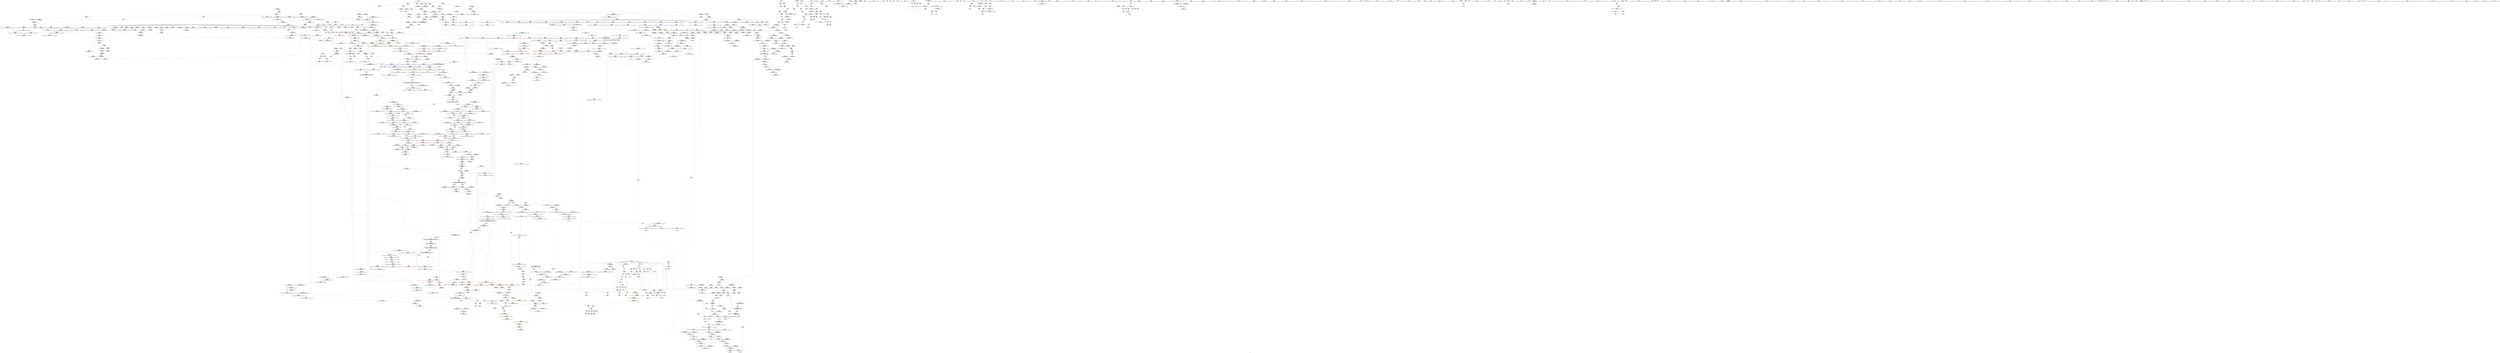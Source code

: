 digraph "SVFG" {
	label="SVFG";

	Node0x55cba40ec550 [shape=record,color=grey,label="{NodeID: 0\nNullPtr|{|<s32>111}}"];
	Node0x55cba40ec550 -> Node0x55cba4413640[style=solid];
	Node0x55cba40ec550 -> Node0x55cba4413740[style=solid];
	Node0x55cba40ec550 -> Node0x55cba4413810[style=solid];
	Node0x55cba40ec550 -> Node0x55cba44138e0[style=solid];
	Node0x55cba40ec550 -> Node0x55cba44139b0[style=solid];
	Node0x55cba40ec550 -> Node0x55cba4413a80[style=solid];
	Node0x55cba40ec550 -> Node0x55cba4413b50[style=solid];
	Node0x55cba40ec550 -> Node0x55cba4413c20[style=solid];
	Node0x55cba40ec550 -> Node0x55cba4413cf0[style=solid];
	Node0x55cba40ec550 -> Node0x55cba4413dc0[style=solid];
	Node0x55cba40ec550 -> Node0x55cba4413e90[style=solid];
	Node0x55cba40ec550 -> Node0x55cba4413f60[style=solid];
	Node0x55cba40ec550 -> Node0x55cba4414030[style=solid];
	Node0x55cba40ec550 -> Node0x55cba4414100[style=solid];
	Node0x55cba40ec550 -> Node0x55cba44141d0[style=solid];
	Node0x55cba40ec550 -> Node0x55cba44142a0[style=solid];
	Node0x55cba40ec550 -> Node0x55cba4414370[style=solid];
	Node0x55cba40ec550 -> Node0x55cba4414440[style=solid];
	Node0x55cba40ec550 -> Node0x55cba4414510[style=solid];
	Node0x55cba40ec550 -> Node0x55cba44145e0[style=solid];
	Node0x55cba40ec550 -> Node0x55cba44146b0[style=solid];
	Node0x55cba40ec550 -> Node0x55cba441f150[style=solid];
	Node0x55cba40ec550 -> Node0x55cba441f250[style=solid];
	Node0x55cba40ec550 -> Node0x55cba441f850[style=solid];
	Node0x55cba40ec550 -> Node0x55cba4420580[style=solid];
	Node0x55cba40ec550 -> Node0x55cba4441eb0[style=solid];
	Node0x55cba40ec550 -> Node0x55cba4441f80[style=solid];
	Node0x55cba40ec550 -> Node0x55cba4442050[style=solid];
	Node0x55cba40ec550 -> Node0x55cba4444410[style=solid];
	Node0x55cba40ec550 -> Node0x55cba4432700[style=solid];
	Node0x55cba40ec550 -> Node0x55cba4436de0[style=solid];
	Node0x55cba40ec550 -> Node0x55cba44379e0[style=solid];
	Node0x55cba40ec550:s32 -> Node0x55cba4552050[style=solid,color=red];
	Node0x55cba44190a0 [shape=record,color=red,label="{NodeID: 775\n1197\<--1036\n\<--__len\n_ZNSt6vectorIiSaIiEE17_M_realloc_insertIJRKiEEEvN9__gnu_cxx17__normal_iteratorIPiS1_EEDpOT_\n}"];
	Node0x55cba440fa60 [shape=record,color=black,label="{NodeID: 443\n1798\<--1797\n\<--\n_ZNSt11__copy_moveILb1ELb1ESt26random_access_iterator_tagE8__copy_mIiEEPT_PKS3_S6_S4_\n}"];
	Node0x55cba440fa60 -> Node0x55cba4428db0[style=solid];
	Node0x55cba4547d20 [shape=record,color=black,label="{NodeID: 2325\n1716 = PHI(1763, )\n|{<s0>133}}"];
	Node0x55cba4547d20:s0 -> Node0x55cba454c6a0[style=solid,color=red];
	Node0x55cba43e4820 [shape=record,color=green,label="{NodeID: 111\n724\<--725\nthis.addr\<--this.addr_field_insensitive\n_ZNSt12_Vector_baseIiSaIiEE12_Vector_implC2Ev\n}"];
	Node0x55cba43e4820 -> Node0x55cba442e8b0[style=solid];
	Node0x55cba43e4820 -> Node0x55cba4441de0[style=solid];
	Node0x55cba441ead0 [shape=record,color=red,label="{NodeID: 886\n1870\<--1869\ndummyVal\<--offset_0\n_ZSt22__uninitialized_copy_aISt13move_iteratorIPiES1_iET0_T_S4_S3_RSaIT1_E\n}"];
	Node0x55cba441ead0 -> Node0x55cba4446e50[style=solid];
	Node0x55cba44255a0 [shape=record,color=purple,label="{NodeID: 554\n1062\<--1040\ncoerce.dive3\<--ref.tmp\n_ZNSt6vectorIiSaIiEE17_M_realloc_insertIJRKiEEEvN9__gnu_cxx17__normal_iteratorIPiS1_EEDpOT_\n}"];
	Node0x55cba44255a0 -> Node0x55cba44440d0[style=solid];
	Node0x55cba45514b0 [shape=record,color=black,label="{NodeID: 2436\n696 = PHI(85, )\n0th arg _ZNSt12_Vector_baseIiSaIiEEC2Ev }"];
	Node0x55cba45514b0 -> Node0x55cba4441d10[style=solid];
	Node0x55cba4407fe0 [shape=record,color=green,label="{NodeID: 222\n1531\<--1532\ncall2\<--call2_field_insensitive\n_ZN9__gnu_cxx13new_allocatorIiE8allocateEmPKv\n}"];
	Node0x55cba4407fe0 -> Node0x55cba440e200[style=solid];
	Node0x55cba4443f30 [shape=record,color=blue,label="{NodeID: 997\n1034\<--1029\n__args.addr\<--__args\n_ZNSt6vectorIiSaIiEE17_M_realloc_insertIJRKiEEEvN9__gnu_cxx17__normal_iteratorIPiS1_EEDpOT_\n}"];
	Node0x55cba4443f30 -> Node0x55cba4418e30[style=dashed];
	Node0x55cba442afd0 [shape=record,color=red,label="{NodeID: 665\n253\<--252\n\<--arrayidx27\n_Z4fixii\n}"];
	Node0x55cba442afd0 -> Node0x55cba44346e0[style=solid];
	Node0x55cba4416180 [shape=record,color=black,label="{NodeID: 333\n491\<--490\nidxprom28\<--\nmain\n}"];
	Node0x55cba40caa10 [shape=record,color=green,label="{NodeID: 1\n7\<--1\n__dso_handle\<--dummyObj\nGlob }"];
	Node0x55cba44d1480 [shape=record,color=yellow,style=double,label="{NodeID: 1883\n28V_1 = ENCHI(MR_28V_0)\npts\{1532 \}\nFun[_ZSt14__copy_move_a2ILb1EPiS0_ET1_T0_S2_S1_]|{<s0>133}}"];
	Node0x55cba44d1480:s0 -> Node0x55cba44c7570[style=dashed,color=red];
	Node0x55cba4419170 [shape=record,color=red,label="{NodeID: 776\n1080\<--1038\n\<--__elems_before\n_ZNSt6vectorIiSaIiEE17_M_realloc_insertIJRKiEEEvN9__gnu_cxx17__normal_iteratorIPiS1_EEDpOT_\n}"];
	Node0x55cba440fb30 [shape=record,color=black,label="{NodeID: 444\n1770\<--1807\n_ZNSt11__copy_moveILb1ELb1ESt26random_access_iterator_tagE8__copy_mIiEEPT_PKS3_S6_S4__ret\<--add.ptr\n_ZNSt11__copy_moveILb1ELb1ESt26random_access_iterator_tagE8__copy_mIiEEPT_PKS3_S6_S4_\n|{<s0>136}}"];
	Node0x55cba440fb30:s0 -> Node0x55cba454ada0[style=solid,color=blue];
	Node0x55cba4547e60 [shape=record,color=black,label="{NodeID: 2326\n1720 = PHI(1763, )\n|{<s0>133}}"];
	Node0x55cba4547e60:s0 -> Node0x55cba454c7e0[style=solid,color=red];
	Node0x55cba43e48f0 [shape=record,color=green,label="{NodeID: 112\n730\<--731\n_ZNSaIiEC2Ev\<--_ZNSaIiEC2Ev_field_insensitive\n}"];
	Node0x55cba441eba0 [shape=record,color=red,label="{NodeID: 887\n1873\<--1872\ndummyVal\<--offset_0\n_ZSt18uninitialized_copyISt13move_iteratorIPiES1_ET0_T_S4_S3_\n}"];
	Node0x55cba441eba0 -> Node0x55cba4447330[style=solid];
	Node0x55cba4425670 [shape=record,color=purple,label="{NodeID: 555\n1077\<--1076\n_M_impl\<--\n_ZNSt6vectorIiSaIiEE17_M_realloc_insertIJRKiEEEvN9__gnu_cxx17__normal_iteratorIPiS1_EEDpOT_\n}"];
	Node0x55cba4425670 -> Node0x55cba4418a20[style=solid];
	Node0x55cba45515c0 [shape=record,color=black,label="{NodeID: 2437\n1418 = PHI(1261, 1261, 1261, 1261, )\n0th arg _ZNKSt6vectorIiSaIiEE4sizeEv }"];
	Node0x55cba45515c0 -> Node0x55cba4445fb0[style=solid];
	Node0x55cba44080b0 [shape=record,color=green,label="{NodeID: 223\n1533\<--1534\n_Znwm\<--_Znwm_field_insensitive\n}"];
	Node0x55cba4444000 [shape=record,color=blue,label="{NodeID: 998\n1036\<--1056\n__len\<--call\n_ZNSt6vectorIiSaIiEE17_M_realloc_insertIJRKiEEEvN9__gnu_cxx17__normal_iteratorIPiS1_EEDpOT_\n}"];
	Node0x55cba4444000 -> Node0x55cba4418f00[style=dashed];
	Node0x55cba4444000 -> Node0x55cba4418fd0[style=dashed];
	Node0x55cba4444000 -> Node0x55cba44190a0[style=dashed];
	Node0x55cba442b0a0 [shape=record,color=red,label="{NodeID: 666\n257\<--256\n\<--call28\n_Z4fixii\n}"];
	Node0x55cba442b0a0 -> Node0x55cba4415620[style=solid];
	Node0x55cba4416250 [shape=record,color=black,label="{NodeID: 334\n503\<--502\nidxprom33\<--\nmain\n}"];
	Node0x55cba4153310 [shape=record,color=green,label="{NodeID: 2\n14\<--1\n\<--dummyObj\nCan only get source location for instruction, argument, global var or function.|{<s0>21}}"];
	Node0x55cba4153310:s0 -> Node0x55cba454f830[style=solid,color=red];
	Node0x55cba4419240 [shape=record,color=red,label="{NodeID: 777\n1129\<--1038\n\<--__elems_before\n_ZNSt6vectorIiSaIiEE17_M_realloc_insertIJRKiEEEvN9__gnu_cxx17__normal_iteratorIPiS1_EEDpOT_\n}"];
	Node0x55cba440fc00 [shape=record,color=black,label="{NodeID: 445\n1814\<--1819\n_ZSt12__miter_baseIPiET_S1__ret\<--\n_ZSt12__miter_baseIPiET_S1_\n|{<s0>135}}"];
	Node0x55cba440fc00:s0 -> Node0x55cba454ac60[style=solid,color=blue];
	Node0x55cba4547fa0 [shape=record,color=black,label="{NodeID: 2327\n1722 = PHI(1763, )\n|{<s0>133}}"];
	Node0x55cba4547fa0:s0 -> Node0x55cba454c920[style=solid,color=red];
	Node0x55cba44085f0 [shape=record,color=green,label="{NodeID: 113\n741\<--742\nthis.addr\<--this.addr_field_insensitive\n_ZNSaIiEC2Ev\n}"];
	Node0x55cba44085f0 -> Node0x55cba442e980[style=solid];
	Node0x55cba44085f0 -> Node0x55cba4442120[style=solid];
	Node0x55cba441ec70 [shape=record,color=red,label="{NodeID: 888\n1876\<--1875\ndummyVal\<--offset_0\n_ZSt18uninitialized_copyISt13move_iteratorIPiES1_ET0_T_S4_S3_\n}"];
	Node0x55cba441ec70 -> Node0x55cba4447400[style=solid];
	Node0x55cba4425740 [shape=record,color=purple,label="{NodeID: 556\n1087\<--1086\n_M_impl7\<--\n_ZNSt6vectorIiSaIiEE17_M_realloc_insertIJRKiEEEvN9__gnu_cxx17__normal_iteratorIPiS1_EEDpOT_\n}"];
	Node0x55cba4551790 [shape=record,color=black,label="{NodeID: 2438\n97 = PHI()\n0th arg __cxx_global_array_dtor }"];
	Node0x55cba4551790 -> Node0x55cba441fa20[style=solid];
	Node0x55cba44081b0 [shape=record,color=green,label="{NodeID: 224\n1545\<--1546\n__first\<--__first_field_insensitive\n_ZSt22__uninitialized_copy_aISt13move_iteratorIPiES1_iET0_T_S4_S3_RSaIT1_E\n}"];
	Node0x55cba44081b0 -> Node0x55cba440e3a0[style=solid];
	Node0x55cba44081b0 -> Node0x55cba4427140[style=solid];
	Node0x55cba44440d0 [shape=record,color=blue,label="{NodeID: 999\n1062\<--1061\ncoerce.dive3\<--call2\n_ZNSt6vectorIiSaIiEE17_M_realloc_insertIJRKiEEEvN9__gnu_cxx17__normal_iteratorIPiS1_EEDpOT_\n|{|<s2>70}}"];
	Node0x55cba44440d0 -> Node0x55cba441a0e0[style=dashed];
	Node0x55cba44440d0 -> Node0x55cba441a1b0[style=dashed];
	Node0x55cba44440d0:s2 -> Node0x55cba44ca9b0[style=dashed,color=red];
	Node0x55cba442b170 [shape=record,color=red,label="{NodeID: 667\n260\<--259\n\<--arrayidx30\n_Z4fixii\n}"];
	Node0x55cba442b170 -> Node0x55cba4435be0[style=solid];
	Node0x55cba4416320 [shape=record,color=black,label="{NodeID: 335\n509\<--508\nidxprom37\<--\nmain\n}"];
	Node0x55cba41550e0 [shape=record,color=green,label="{NodeID: 3\n26\<--1\n.str\<--dummyObj\nGlob }"];
	Node0x55cba4419310 [shape=record,color=red,label="{NodeID: 778\n1074\<--1042\n\<--__new_start\n_ZNSt6vectorIiSaIiEE17_M_realloc_insertIJRKiEEEvN9__gnu_cxx17__normal_iteratorIPiS1_EEDpOT_\n}"];
	Node0x55cba4419310 -> Node0x55cba4444340[style=solid];
	Node0x55cba440fcd0 [shape=record,color=black,label="{NodeID: 446\n1821\<--1828\n_ZNKSt13move_iteratorIPiE4baseEv_ret\<--\n_ZNKSt13move_iteratorIPiE4baseEv\n|{<s0>134}}"];
	Node0x55cba440fcd0:s0 -> Node0x55cba454ab20[style=solid,color=blue];
	Node0x55cba45480e0 [shape=record,color=black,label="{NodeID: 2328\n1723 = PHI(1740, )\n}"];
	Node0x55cba45480e0 -> Node0x55cba440f4b0[style=solid];
	Node0x55cba44086c0 [shape=record,color=green,label="{NodeID: 114\n747\<--748\n_ZN9__gnu_cxx13new_allocatorIiEC2Ev\<--_ZN9__gnu_cxx13new_allocatorIiEC2Ev_field_insensitive\n}"];
	Node0x55cba441ed40 [shape=record,color=red,label="{NodeID: 889\n1879\<--1878\ndummyVal\<--offset_0\n_ZNSt20__uninitialized_copyILb1EE13__uninit_copyISt13move_iteratorIPiES3_EET0_T_S6_S5_\n}"];
	Node0x55cba441ed40 -> Node0x55cba4447740[style=solid];
	Node0x55cba4425810 [shape=record,color=purple,label="{NodeID: 557\n1088\<--1086\n_M_start\<--\n_ZNSt6vectorIiSaIiEE17_M_realloc_insertIJRKiEEEvN9__gnu_cxx17__normal_iteratorIPiS1_EEDpOT_\n}"];
	Node0x55cba4425810 -> Node0x55cba441a010[style=solid];
	Node0x55cba4551860 [shape=record,color=black,label="{NodeID: 2439\n1238 = PHI(1018, 1082, 1232, )\n0th arg _ZSt7forwardIRKiEOT_RNSt16remove_referenceIS2_E4typeE }"];
	Node0x55cba4551860 -> Node0x55cba4445040[style=solid];
	Node0x55cba4408280 [shape=record,color=green,label="{NodeID: 225\n1547\<--1548\n__last\<--__last_field_insensitive\n_ZSt22__uninitialized_copy_aISt13move_iteratorIPiES1_iET0_T_S4_S3_RSaIT1_E\n}"];
	Node0x55cba4408280 -> Node0x55cba440e470[style=solid];
	Node0x55cba4408280 -> Node0x55cba4427210[style=solid];
	Node0x55cba44441a0 [shape=record,color=blue,label="{NodeID: 1000\n1038\<--1064\n__elems_before\<--call4\n_ZNSt6vectorIiSaIiEE17_M_realloc_insertIJRKiEEEvN9__gnu_cxx17__normal_iteratorIPiS1_EEDpOT_\n}"];
	Node0x55cba44441a0 -> Node0x55cba4419170[style=dashed];
	Node0x55cba44441a0 -> Node0x55cba4419240[style=dashed];
	Node0x55cba442b240 [shape=record,color=red,label="{NodeID: 668\n264\<--263\n\<--call33\n_Z4fixii\n|{<s0>20}}"];
	Node0x55cba442b240:s0 -> Node0x55cba454b3e0[style=solid,color=red];
	Node0x55cba44163f0 [shape=record,color=black,label="{NodeID: 336\n534\<--533\nidxprom48\<--\nmain\n}"];
	Node0x55cba40f2910 [shape=record,color=green,label="{NodeID: 4\n28\<--1\n.str.1\<--dummyObj\nGlob }"];
	Node0x55cba44193e0 [shape=record,color=red,label="{NodeID: 779\n1079\<--1042\n\<--__new_start\n_ZNSt6vectorIiSaIiEE17_M_realloc_insertIJRKiEEEvN9__gnu_cxx17__normal_iteratorIPiS1_EEDpOT_\n}"];
	Node0x55cba44193e0 -> Node0x55cba4429020[style=solid];
	Node0x55cba440fda0 [shape=record,color=purple,label="{NodeID: 447\n62\<--4\n\<--nodoka\n__cxx_global_var_init\n}"];
	Node0x55cba440fda0 -> Node0x55cba4432ca0[style=solid];
	Node0x55cba4548220 [shape=record,color=black,label="{NodeID: 2329\n990 = PHI(776, )\n|{<s0>64}}"];
	Node0x55cba4548220:s0 -> Node0x55cba4550010[style=solid,color=red];
	Node0x55cba44087c0 [shape=record,color=green,label="{NodeID: 115\n752\<--753\nthis.addr\<--this.addr_field_insensitive\n_ZN9__gnu_cxx13new_allocatorIiEC2Ev\n}"];
	Node0x55cba44087c0 -> Node0x55cba442ea50[style=solid];
	Node0x55cba44087c0 -> Node0x55cba44421f0[style=solid];
	Node0x55cba441ee10 [shape=record,color=red,label="{NodeID: 890\n1882\<--1881\ndummyVal\<--offset_0\n_ZNSt20__uninitialized_copyILb1EE13__uninit_copyISt13move_iteratorIPiES3_EET0_T_S6_S5_\n}"];
	Node0x55cba441ee10 -> Node0x55cba4447810[style=solid];
	Node0x55cba44258e0 [shape=record,color=purple,label="{NodeID: 558\n1100\<--1099\nincdec.ptr\<--\n_ZNSt6vectorIiSaIiEE17_M_realloc_insertIJRKiEEEvN9__gnu_cxx17__normal_iteratorIPiS1_EEDpOT_\n}"];
	Node0x55cba44258e0 -> Node0x55cba44445b0[style=solid];
	Node0x55cba45519f0 [shape=record,color=black,label="{NodeID: 2440\n740 = PHI(728, )\n0th arg _ZNSaIiEC2Ev }"];
	Node0x55cba45519f0 -> Node0x55cba4442120[style=solid];
	Node0x55cba4408350 [shape=record,color=green,label="{NodeID: 226\n1549\<--1550\n__result.addr\<--__result.addr_field_insensitive\n_ZSt22__uninitialized_copy_aISt13move_iteratorIPiES1_iET0_T_S4_S3_RSaIT1_E\n}"];
	Node0x55cba4408350 -> Node0x55cba441ccc0[style=solid];
	Node0x55cba4408350 -> Node0x55cba4446be0[style=solid];
	Node0x55cba4444270 [shape=record,color=blue,label="{NodeID: 1001\n1042\<--1070\n__new_start\<--call5\n_ZNSt6vectorIiSaIiEE17_M_realloc_insertIJRKiEEEvN9__gnu_cxx17__normal_iteratorIPiS1_EEDpOT_\n}"];
	Node0x55cba4444270 -> Node0x55cba4419310[style=dashed];
	Node0x55cba4444270 -> Node0x55cba44193e0[style=dashed];
	Node0x55cba4444270 -> Node0x55cba44194b0[style=dashed];
	Node0x55cba4444270 -> Node0x55cba4419580[style=dashed];
	Node0x55cba4444270 -> Node0x55cba4419650[style=dashed];
	Node0x55cba4444270 -> Node0x55cba4419720[style=dashed];
	Node0x55cba4444270 -> Node0x55cba44197f0[style=dashed];
	Node0x55cba4444270 -> Node0x55cba44198c0[style=dashed];
	Node0x55cba442b310 [shape=record,color=red,label="{NodeID: 669\n287\<--284\nthis1\<--this.addr\n_ZN9__gnu_cxx17__normal_iteratorIPiSt6vectorIiSaIiEEEC2Ev\n}"];
	Node0x55cba442b310 -> Node0x55cba4423040[style=solid];
	Node0x55cba44164c0 [shape=record,color=black,label="{NodeID: 337\n540\<--539\nidxprom51\<--\nmain\n}"];
	Node0x55cba40a7190 [shape=record,color=green,label="{NodeID: 5\n30\<--1\n.str.2\<--dummyObj\nGlob }"];
	Node0x55cba44d1830 [shape=record,color=yellow,style=double,label="{NodeID: 1887\n66V_1 = ENCHI(MR_66V_0)\npts\{389 \}\nFun[_ZNSt16allocator_traitsISaIiEE9constructIiJRKiEEEvRS0_PT_DpOT0_]|{<s0>67}}"];
	Node0x55cba44d1830:s0 -> Node0x55cba44d43e0[style=dashed,color=red];
	Node0x55cba44194b0 [shape=record,color=red,label="{NodeID: 780\n1092\<--1042\n\<--__new_start\n_ZNSt6vectorIiSaIiEE17_M_realloc_insertIJRKiEEEvN9__gnu_cxx17__normal_iteratorIPiS1_EEDpOT_\n|{<s0>76}}"];
	Node0x55cba44194b0:s0 -> Node0x55cba454ba30[style=solid,color=red];
	Node0x55cba440fe70 [shape=record,color=purple,label="{NodeID: 448\n69\<--4\n\<--nodoka\n__cxx_global_var_init\n}"];
	Node0x55cba4548360 [shape=record,color=black,label="{NodeID: 2330\n1019 = PHI(1237, )\n|{<s0>67}}"];
	Node0x55cba4548360:s0 -> Node0x55cba4554450[style=solid,color=red];
	Node0x55cba4408890 [shape=record,color=green,label="{NodeID: 116\n761\<--762\n__first.addr\<--__first.addr_field_insensitive\n_ZSt8_DestroyIPiiEvT_S1_RSaIT0_E\n}"];
	Node0x55cba4408890 -> Node0x55cba442eb20[style=solid];
	Node0x55cba4408890 -> Node0x55cba44422c0[style=solid];
	Node0x55cba441eee0 [shape=record,color=red,label="{NodeID: 891\n1885\<--1884\ndummyVal\<--offset_0\n_ZSt4copyISt13move_iteratorIPiES1_ET0_T_S4_S3_\n}"];
	Node0x55cba441eee0 -> Node0x55cba4447b50[style=solid];
	Node0x55cba44b6f20 [shape=record,color=black,label="{NodeID: 1666\nMR_28V_3 = PHI(MR_28V_2, MR_28V_1, )\npts\{1532 \}\n|{<s0>136}}"];
	Node0x55cba44b6f20:s0 -> Node0x55cba44ebfa0[style=dashed,color=blue];
	Node0x55cba44259b0 [shape=record,color=purple,label="{NodeID: 559\n1105\<--1104\n_M_impl13\<--\n_ZNSt6vectorIiSaIiEE17_M_realloc_insertIJRKiEEEvN9__gnu_cxx17__normal_iteratorIPiS1_EEDpOT_\n}"];
	Node0x55cba4551b00 [shape=record,color=black,label="{NodeID: 2441\n80 = PHI(64, )\n0th arg _ZNSt6vectorIiSaIiEEC2Ev }"];
	Node0x55cba4551b00 -> Node0x55cba441f950[style=solid];
	Node0x55cba4408420 [shape=record,color=green,label="{NodeID: 227\n1551\<--1552\n.addr\<--.addr_field_insensitive\n_ZSt22__uninitialized_copy_aISt13move_iteratorIPiES1_iET0_T_S4_S3_RSaIT1_E\n}"];
	Node0x55cba4408420 -> Node0x55cba4446cb0[style=solid];
	Node0x55cba4444340 [shape=record,color=blue,label="{NodeID: 1002\n1044\<--1074\n__new_finish\<--\n_ZNSt6vectorIiSaIiEE17_M_realloc_insertIJRKiEEEvN9__gnu_cxx17__normal_iteratorIPiS1_EEDpOT_\n}"];
	Node0x55cba4444340 -> Node0x55cba4419b30[style=dashed];
	Node0x55cba4444340 -> Node0x55cba4419c00[style=dashed];
	Node0x55cba4444340 -> Node0x55cba4444410[style=dashed];
	Node0x55cba442b3e0 [shape=record,color=red,label="{NodeID: 670\n298\<--295\nthis1\<--this.addr\n_ZNSt6vectorIiSaIiEE5beginEv\n}"];
	Node0x55cba442b3e0 -> Node0x55cba44156f0[style=solid];
	Node0x55cba4416590 [shape=record,color=black,label="{NodeID: 338\n546\<--545\nidxprom55\<--\nmain\n}"];
	Node0x55cba43fc070 [shape=record,color=green,label="{NodeID: 6\n32\<--1\n.str.3\<--dummyObj\nGlob }"];
	Node0x55cba4419580 [shape=record,color=red,label="{NodeID: 781\n1128\<--1042\n\<--__new_start\n_ZNSt6vectorIiSaIiEE17_M_realloc_insertIJRKiEEEvN9__gnu_cxx17__normal_iteratorIPiS1_EEDpOT_\n}"];
	Node0x55cba4419580 -> Node0x55cba44290f0[style=solid];
	Node0x55cba440ff40 [shape=record,color=purple,label="{NodeID: 449\n70\<--4\n\<--nodoka\n__cxx_global_var_init\n}"];
	Node0x55cba440ff40 -> Node0x55cba4437ce0[style=solid];
	Node0x55cba45484a0 [shape=record,color=black,label="{NodeID: 2331\n1280 = PHI(1438, )\n}"];
	Node0x55cba45484a0 -> Node0x55cba441b050[style=solid];
	Node0x55cba4408960 [shape=record,color=green,label="{NodeID: 117\n763\<--764\n__last.addr\<--__last.addr_field_insensitive\n_ZSt8_DestroyIPiiEvT_S1_RSaIT0_E\n}"];
	Node0x55cba4408960 -> Node0x55cba442ebf0[style=solid];
	Node0x55cba4408960 -> Node0x55cba4442390[style=solid];
	Node0x55cba441efb0 [shape=record,color=red,label="{NodeID: 892\n1888\<--1887\ndummyVal\<--offset_0\n_ZSt4copyISt13move_iteratorIPiES1_ET0_T_S4_S3_\n}"];
	Node0x55cba441efb0 -> Node0x55cba4447c20[style=solid];
	Node0x55cba4425a80 [shape=record,color=purple,label="{NodeID: 560\n1106\<--1104\n_M_finish\<--\n_ZNSt6vectorIiSaIiEE17_M_realloc_insertIJRKiEEEvN9__gnu_cxx17__normal_iteratorIPiS1_EEDpOT_\n}"];
	Node0x55cba4425a80 -> Node0x55cba441a280[style=solid];
	Node0x55cba4551c10 [shape=record,color=black,label="{NodeID: 2442\n844 = PHI(837, )\n0th arg _ZNSt12_Destroy_auxILb1EE9__destroyIPiEEvT_S3_ }"];
	Node0x55cba4551c10 -> Node0x55cba4442a10[style=solid];
	Node0x55cba44084f0 [shape=record,color=green,label="{NodeID: 228\n1553\<--1554\nagg.tmp\<--agg.tmp_field_insensitive\n_ZSt22__uninitialized_copy_aISt13move_iteratorIPiES1_iET0_T_S4_S3_RSaIT1_E\n}"];
	Node0x55cba44084f0 -> Node0x55cba440e540[style=solid];
	Node0x55cba44084f0 -> Node0x55cba44272e0[style=solid];
	Node0x55cba4444410 [shape=record,color=blue, style = dotted,label="{NodeID: 1003\n1044\<--3\n__new_finish\<--dummyVal\n_ZNSt6vectorIiSaIiEE17_M_realloc_insertIJRKiEEEvN9__gnu_cxx17__normal_iteratorIPiS1_EEDpOT_\n}"];
	Node0x55cba4444410 -> Node0x55cba4419b30[style=dashed];
	Node0x55cba4444410 -> Node0x55cba4419c00[style=dashed];
	Node0x55cba4444410 -> Node0x55cba44444e0[style=dashed];
	Node0x55cba44c85a0 [shape=record,color=yellow,style=double,label="{NodeID: 1778\n197V_1 = ENCHI(MR_197V_0)\npts\{15810000 \}\nFun[_ZSt32__make_move_if_noexcept_iteratorIiSt13move_iteratorIPiEET0_PT_]|{<s0>118}}"];
	Node0x55cba44c85a0:s0 -> Node0x55cba4448b90[style=dashed,color=red];
	Node0x55cba442b4b0 [shape=record,color=red,label="{NodeID: 671\n306\<--305\n\<--coerce.dive\n_ZNSt6vectorIiSaIiEE5beginEv\n}"];
	Node0x55cba442b4b0 -> Node0x55cba44157c0[style=solid];
	Node0x55cba4416660 [shape=record,color=black,label="{NodeID: 339\n549\<--548\nidxprom57\<--\nmain\n}"];
	Node0x55cba43fc350 [shape=record,color=green,label="{NodeID: 7\n34\<--1\n.str.4\<--dummyObj\nGlob }"];
	Node0x55cba4419650 [shape=record,color=red,label="{NodeID: 782\n1143\<--1042\n\<--__new_start\n_ZNSt6vectorIiSaIiEE17_M_realloc_insertIJRKiEEEvN9__gnu_cxx17__normal_iteratorIPiS1_EEDpOT_\n|{<s0>84}}"];
	Node0x55cba4419650:s0 -> Node0x55cba454fbe0[style=solid,color=red];
	Node0x55cba4410010 [shape=record,color=purple,label="{NodeID: 450\n101\<--4\n\<--nodoka\n__cxx_global_array_dtor\n}"];
	Node0x55cba45485e0 [shape=record,color=black,label="{NodeID: 2332\n1056 = PHI(1244, )\n}"];
	Node0x55cba45485e0 -> Node0x55cba4444000[style=solid];
	Node0x55cba4408a30 [shape=record,color=green,label="{NodeID: 118\n765\<--766\n.addr\<--.addr_field_insensitive\n_ZSt8_DestroyIPiiEvT_S1_RSaIT0_E\n}"];
	Node0x55cba4408a30 -> Node0x55cba4442460[style=solid];
	Node0x55cba441f080 [shape=record,color=red,label="{NodeID: 893\n1891\<--1890\ndummyVal\<--offset_0\n_ZNSt11__copy_moveILb1ELb1ESt26random_access_iterator_tagE8__copy_mIiEEPT_PKS3_S6_S4_\n}"];
	Node0x55cba441f080 -> Node0x55cba4448780[style=solid];
	Node0x55cba4425b50 [shape=record,color=purple,label="{NodeID: 561\n1126\<--1125\n_M_impl17\<--\n_ZNSt6vectorIiSaIiEE17_M_realloc_insertIJRKiEEEvN9__gnu_cxx17__normal_iteratorIPiS1_EEDpOT_\n}"];
	Node0x55cba4425b50 -> Node0x55cba440ca70[style=solid];
	Node0x55cba4551d20 [shape=record,color=black,label="{NodeID: 2443\n845 = PHI(838, )\n1st arg _ZNSt12_Destroy_auxILb1EE9__destroyIPiEEvT_S3_ }"];
	Node0x55cba4551d20 -> Node0x55cba4442ae0[style=solid];
	Node0x55cba4410a90 [shape=record,color=green,label="{NodeID: 229\n1555\<--1556\nagg.tmp2\<--agg.tmp2_field_insensitive\n_ZSt22__uninitialized_copy_aISt13move_iteratorIPiES1_iET0_T_S4_S3_RSaIT1_E\n}"];
	Node0x55cba4410a90 -> Node0x55cba440e610[style=solid];
	Node0x55cba4410a90 -> Node0x55cba44273b0[style=solid];
	Node0x55cba44444e0 [shape=record,color=blue,label="{NodeID: 1004\n1044\<--1095\n__new_finish\<--call11\n_ZNSt6vectorIiSaIiEE17_M_realloc_insertIJRKiEEEvN9__gnu_cxx17__normal_iteratorIPiS1_EEDpOT_\n}"];
	Node0x55cba44444e0 -> Node0x55cba4419990[style=dashed];
	Node0x55cba44444e0 -> Node0x55cba44445b0[style=dashed];
	Node0x55cba442b580 [shape=record,color=red,label="{NodeID: 672\n322\<--316\n\<--__lhs.addr\n_ZN9__gnu_cxxneIPiSt6vectorIiSaIiEEEEbRKNS_17__normal_iteratorIT_T0_EESA_\n|{<s0>23}}"];
	Node0x55cba442b580:s0 -> Node0x55cba4550f60[style=solid,color=red];
	Node0x55cba4416730 [shape=record,color=black,label="{NodeID: 340\n593\<--592\nidxprom77\<--\nmain\n}"];
	Node0x55cba43fc410 [shape=record,color=green,label="{NodeID: 8\n36\<--1\n.str.5\<--dummyObj\nGlob }"];
	Node0x55cba4419720 [shape=record,color=red,label="{NodeID: 783\n1150\<--1042\n\<--__new_start\n_ZNSt6vectorIiSaIiEE17_M_realloc_insertIJRKiEEEvN9__gnu_cxx17__normal_iteratorIPiS1_EEDpOT_\n|{<s0>85}}"];
	Node0x55cba4419720:s0 -> Node0x55cba4552900[style=solid,color=red];
	Node0x55cba44100e0 [shape=record,color=purple,label="{NodeID: 451\n102\<--4\n\<--nodoka\n__cxx_global_array_dtor\n}"];
	Node0x55cba44100e0 -> Node0x55cba4433240[style=solid];
	Node0x55cba4548720 [shape=record,color=black,label="{NodeID: 2333\n1061 = PHI(291, )\n}"];
	Node0x55cba4548720 -> Node0x55cba44440d0[style=solid];
	Node0x55cba4408b00 [shape=record,color=green,label="{NodeID: 119\n773\<--774\n_ZSt8_DestroyIPiEvT_S1_\<--_ZSt8_DestroyIPiEvT_S1__field_insensitive\n}"];
	Node0x55cba441f150 [shape=record,color=blue, style = dotted,label="{NodeID: 894\n8\<--3\nfin\<--dummyVal\nGlob }"];
	Node0x55cba441f150 -> Node0x55cba4440720[style=dashed];
	Node0x55cba44b7e20 [shape=record,color=black,label="{NodeID: 1669\nMR_22V_6 = PHI(MR_22V_8, MR_22V_5, )\npts\{25 \}\n|{|<s5>37|<s6>37|<s7>37|<s8>37}}"];
	Node0x55cba44b7e20 -> Node0x55cba4429ec0[style=dashed];
	Node0x55cba44b7e20 -> Node0x55cba4429f90[style=dashed];
	Node0x55cba44b7e20 -> Node0x55cba442a060[style=dashed];
	Node0x55cba44b7e20 -> Node0x55cba44a8b20[style=dashed];
	Node0x55cba44b7e20 -> Node0x55cba44b7e20[style=dashed];
	Node0x55cba44b7e20:s5 -> Node0x55cba4429d20[style=dashed,color=red];
	Node0x55cba44b7e20:s6 -> Node0x55cba441fe30[style=dashed,color=red];
	Node0x55cba44b7e20:s7 -> Node0x55cba44b1f20[style=dashed,color=red];
	Node0x55cba44b7e20:s8 -> Node0x55cba44bce20[style=dashed,color=red];
	Node0x55cba4425c20 [shape=record,color=purple,label="{NodeID: 562\n1158\<--1157\n_M_impl25\<--\n_ZNSt6vectorIiSaIiEE17_M_realloc_insertIJRKiEEEvN9__gnu_cxx17__normal_iteratorIPiS1_EEDpOT_\n}"];
	Node0x55cba4551e30 [shape=record,color=black,label="{NodeID: 2444\n1508 = PHI(1501, )\n0th arg _ZN9__gnu_cxx13new_allocatorIiE8allocateEmPKv }"];
	Node0x55cba4551e30 -> Node0x55cba44467d0[style=solid];
	Node0x55cba4410b60 [shape=record,color=green,label="{NodeID: 230\n1575\<--1576\n_ZSt18uninitialized_copyISt13move_iteratorIPiES1_ET0_T_S4_S3_\<--_ZSt18uninitialized_copyISt13move_iteratorIPiES1_ET0_T_S4_S3__field_insensitive\n}"];
	Node0x55cba44445b0 [shape=record,color=blue,label="{NodeID: 1005\n1044\<--1100\n__new_finish\<--incdec.ptr\n_ZNSt6vectorIiSaIiEE17_M_realloc_insertIJRKiEEEvN9__gnu_cxx17__normal_iteratorIPiS1_EEDpOT_\n}"];
	Node0x55cba44445b0 -> Node0x55cba4419a60[style=dashed];
	Node0x55cba44445b0 -> Node0x55cba4419b30[style=dashed];
	Node0x55cba44445b0 -> Node0x55cba4419c00[style=dashed];
	Node0x55cba44445b0 -> Node0x55cba4444680[style=dashed];
	Node0x55cba442b650 [shape=record,color=red,label="{NodeID: 673\n327\<--318\n\<--__rhs.addr\n_ZN9__gnu_cxxneIPiSt6vectorIiSaIiEEEEbRKNS_17__normal_iteratorIT_T0_EESA_\n|{<s0>24}}"];
	Node0x55cba442b650:s0 -> Node0x55cba4550f60[style=solid,color=red];
	Node0x55cba4416800 [shape=record,color=black,label="{NodeID: 341\n630\<--629\n\<--this1\n_ZNSt6vectorIiSaIiEE5clearEv\n}"];
	Node0x55cba4416800 -> Node0x55cba4423930[style=solid];
	Node0x55cba4416800 -> Node0x55cba4423a00[style=solid];
	Node0x55cba43fc900 [shape=record,color=green,label="{NodeID: 9\n38\<--1\n.str.6\<--dummyObj\nGlob }"];
	Node0x55cba44d1be0 [shape=record,color=yellow,style=double,label="{NodeID: 1891\n28V_1 = ENCHI(MR_28V_0)\npts\{1532 \}\nFun[_ZNSt16allocator_traitsISaIiEE9constructIiJRKiEEEvRS0_PT_DpOT0_]|{<s0>67}}"];
	Node0x55cba44d1be0:s0 -> Node0x55cba4444f70[style=dashed,color=red];
	Node0x55cba44197f0 [shape=record,color=red,label="{NodeID: 784\n1186\<--1042\n\<--__new_start\n_ZNSt6vectorIiSaIiEE17_M_realloc_insertIJRKiEEEvN9__gnu_cxx17__normal_iteratorIPiS1_EEDpOT_\n}"];
	Node0x55cba44197f0 -> Node0x55cba4444a90[style=solid];
	Node0x55cba44101b0 [shape=record,color=purple,label="{NodeID: 452\n109\<--4\n\<--nodoka\n__cxx_global_array_dtor\n}"];
	Node0x55cba44101b0 -> Node0x55cba4471790[style=solid];
	Node0x55cba4548860 [shape=record,color=black,label="{NodeID: 2334\n1064 = PHI(1300, )\n}"];
	Node0x55cba4548860 -> Node0x55cba44441a0[style=solid];
	Node0x55cba4408c00 [shape=record,color=green,label="{NodeID: 120\n778\<--779\nthis.addr\<--this.addr_field_insensitive\n_ZNSt12_Vector_baseIiSaIiEE19_M_get_Tp_allocatorEv\n}"];
	Node0x55cba4408c00 -> Node0x55cba442ecc0[style=solid];
	Node0x55cba4408c00 -> Node0x55cba4442530[style=solid];
	Node0x55cba441f250 [shape=record,color=blue, style = dotted,label="{NodeID: 895\n11\<--3\nfout\<--dummyVal\nGlob }"];
	Node0x55cba441f250 -> Node0x55cba44407f0[style=dashed];
	Node0x55cba4425cf0 [shape=record,color=purple,label="{NodeID: 563\n1159\<--1157\n_M_start26\<--\n_ZNSt6vectorIiSaIiEE17_M_realloc_insertIJRKiEEEvN9__gnu_cxx17__normal_iteratorIPiS1_EEDpOT_\n}"];
	Node0x55cba4425cf0 -> Node0x55cba441a350[style=solid];
	Node0x55cba4551f40 [shape=record,color=black,label="{NodeID: 2445\n1509 = PHI(1502, )\n1st arg _ZN9__gnu_cxx13new_allocatorIiE8allocateEmPKv }"];
	Node0x55cba4551f40 -> Node0x55cba44468a0[style=solid];
	Node0x55cba4410c30 [shape=record,color=green,label="{NodeID: 231\n1580\<--1581\nretval\<--retval_field_insensitive\n_ZSt32__make_move_if_noexcept_iteratorIiSt13move_iteratorIPiEET0_PT_\n|{|<s1>118}}"];
	Node0x55cba4410c30 -> Node0x55cba44277c0[style=solid];
	Node0x55cba4410c30:s1 -> Node0x55cba454c420[style=solid,color=red];
	Node0x55cba4444680 [shape=record,color=blue,label="{NodeID: 1006\n1044\<--1111\n__new_finish\<--call16\n_ZNSt6vectorIiSaIiEE17_M_realloc_insertIJRKiEEEvN9__gnu_cxx17__normal_iteratorIPiS1_EEDpOT_\n}"];
	Node0x55cba4444680 -> Node0x55cba4419cd0[style=dashed];
	Node0x55cba442b720 [shape=record,color=red,label="{NodeID: 674\n326\<--323\n\<--call\n_ZN9__gnu_cxxneIPiSt6vectorIiSaIiEEEEbRKNS_17__normal_iteratorIT_T0_EESA_\n}"];
	Node0x55cba442b720 -> Node0x55cba44364e0[style=solid];
	Node0x55cba44168d0 [shape=record,color=black,label="{NodeID: 342\n650\<--649\n\<--this1\n_ZNSt6vectorIiSaIiEE9push_backERKi\n}"];
	Node0x55cba44168d0 -> Node0x55cba4423c70[style=solid];
	Node0x55cba44168d0 -> Node0x55cba4423d40[style=solid];
	Node0x55cba43fca00 [shape=record,color=green,label="{NodeID: 10\n40\<--1\n.str.7\<--dummyObj\nGlob }"];
	Node0x55cba44198c0 [shape=record,color=red,label="{NodeID: 785\n1196\<--1042\n\<--__new_start\n_ZNSt6vectorIiSaIiEE17_M_realloc_insertIJRKiEEEvN9__gnu_cxx17__normal_iteratorIPiS1_EEDpOT_\n}"];
	Node0x55cba44198c0 -> Node0x55cba44291c0[style=solid];
	Node0x55cba4410280 [shape=record,color=purple,label="{NodeID: 453\n221\<--4\narrayidx17\<--nodoka\n_Z4fixii\n|{<s0>13}}"];
	Node0x55cba4410280:s0 -> Node0x55cba4536110[style=solid,color=red];
	Node0x55cba45489a0 [shape=record,color=black,label="{NodeID: 2335\n1070 = PHI(1320, )\n}"];
	Node0x55cba45489a0 -> Node0x55cba4444270[style=solid];
	Node0x55cba4408cd0 [shape=record,color=green,label="{NodeID: 121\n787\<--788\nthis.addr\<--this.addr_field_insensitive\n_ZNSt12_Vector_baseIiSaIiEED2Ev\n}"];
	Node0x55cba4408cd0 -> Node0x55cba442ed90[style=solid];
	Node0x55cba4408cd0 -> Node0x55cba4442600[style=solid];
	Node0x55cba441f350 [shape=record,color=blue,label="{NodeID: 896\n13\<--14\nn\<--\nGlob }"];
	Node0x55cba441f350 -> Node0x55cba44d2f30[style=dashed];
	Node0x55cba4425dc0 [shape=record,color=purple,label="{NodeID: 564\n1162\<--1161\n_M_impl27\<--\n_ZNSt6vectorIiSaIiEE17_M_realloc_insertIJRKiEEEvN9__gnu_cxx17__normal_iteratorIPiS1_EEDpOT_\n}"];
	Node0x55cba4552050 [shape=record,color=black,label="{NodeID: 2446\n1510 = PHI(3, )\n2nd arg _ZN9__gnu_cxx13new_allocatorIiE8allocateEmPKv }"];
	Node0x55cba4552050 -> Node0x55cba4446970[style=solid];
	Node0x55cba4410d00 [shape=record,color=green,label="{NodeID: 232\n1582\<--1583\n__i.addr\<--__i.addr_field_insensitive\n_ZSt32__make_move_if_noexcept_iteratorIiSt13move_iteratorIPiEET0_PT_\n}"];
	Node0x55cba4410d00 -> Node0x55cba441cf30[style=solid];
	Node0x55cba4410d00 -> Node0x55cba4446f20[style=solid];
	Node0x55cba4444750 [shape=record,color=blue,label="{NodeID: 1007\n1046\<--1115\nexn.slot\<--\n_ZNSt6vectorIiSaIiEE17_M_realloc_insertIJRKiEEEvN9__gnu_cxx17__normal_iteratorIPiS1_EEDpOT_\n}"];
	Node0x55cba4444750 -> Node0x55cba4419da0[style=dashed];
	Node0x55cba4444750 -> Node0x55cba44448f0[style=dashed];
	Node0x55cba44c8980 [shape=record,color=yellow,style=double,label="{NodeID: 1782\n191V_1 = ENCHI(MR_191V_0)\npts\{17300000 \}\nFun[_ZNKSt13move_iteratorIPiE4baseEv]}"];
	Node0x55cba44c8980 -> Node0x55cba441e5f0[style=dashed];
	Node0x55cba442b7f0 [shape=record,color=red,label="{NodeID: 675\n329\<--328\n\<--call1\n_ZN9__gnu_cxxneIPiSt6vectorIiSaIiEEEEbRKNS_17__normal_iteratorIT_T0_EESA_\n}"];
	Node0x55cba442b7f0 -> Node0x55cba44364e0[style=solid];
	Node0x55cba44169a0 [shape=record,color=black,label="{NodeID: 343\n654\<--649\n\<--this1\n_ZNSt6vectorIiSaIiEE9push_backERKi\n}"];
	Node0x55cba44169a0 -> Node0x55cba4423e10[style=solid];
	Node0x55cba44169a0 -> Node0x55cba4423ee0[style=solid];
	Node0x55cba43fcb00 [shape=record,color=green,label="{NodeID: 11\n42\<--1\n.str.8\<--dummyObj\nGlob }"];
	Node0x55cba44d1dd0 [shape=record,color=yellow,style=double,label="{NodeID: 1893\n244V_1 = ENCHI(MR_244V_0)\npts\{790 \}\nFun[_ZNSt12_Vector_baseIiSaIiEED2Ev]}"];
	Node0x55cba44d1dd0 -> Node0x55cba44426d0[style=dashed];
	Node0x55cba4419990 [shape=record,color=red,label="{NodeID: 786\n1099\<--1044\n\<--__new_finish\n_ZNSt6vectorIiSaIiEE17_M_realloc_insertIJRKiEEEvN9__gnu_cxx17__normal_iteratorIPiS1_EEDpOT_\n}"];
	Node0x55cba4419990 -> Node0x55cba44258e0[style=solid];
	Node0x55cba4410350 [shape=record,color=purple,label="{NodeID: 454\n237\<--4\narrayidx21\<--nodoka\n_Z4fixii\n|{<s0>15}}"];
	Node0x55cba4410350:s0 -> Node0x55cba4550430[style=solid,color=red];
	Node0x55cba4548ae0 [shape=record,color=black,label="{NodeID: 2336\n1083 = PHI(1237, )\n|{<s0>73}}"];
	Node0x55cba4548ae0:s0 -> Node0x55cba454f070[style=solid,color=red];
	Node0x55cba4408da0 [shape=record,color=green,label="{NodeID: 122\n789\<--790\nexn.slot\<--exn.slot_field_insensitive\n_ZNSt12_Vector_baseIiSaIiEED2Ev\n}"];
	Node0x55cba4408da0 -> Node0x55cba442ee60[style=solid];
	Node0x55cba4408da0 -> Node0x55cba44426d0[style=solid];
	Node0x55cba441f450 [shape=record,color=blue,label="{NodeID: 897\n16\<--14\nm\<--\nGlob }"];
	Node0x55cba441f450 -> Node0x55cba44d3010[style=dashed];
	Node0x55cba44b8d20 [shape=record,color=black,label="{NodeID: 1672\nMR_30V_7 = PHI(MR_30V_9, MR_30V_6, )\npts\{190000 \}\n|{|<s3>37|<s4>37|<s5>37}}"];
	Node0x55cba44b8d20 -> Node0x55cba442dbb0[style=dashed];
	Node0x55cba44b8d20 -> Node0x55cba44ad450[style=dashed];
	Node0x55cba44b8d20 -> Node0x55cba44b8d20[style=dashed];
	Node0x55cba44b8d20:s3 -> Node0x55cba442afd0[style=dashed,color=red];
	Node0x55cba44b8d20:s4 -> Node0x55cba4420310[style=dashed,color=red];
	Node0x55cba44b8d20:s5 -> Node0x55cba44b2920[style=dashed,color=red];
	Node0x55cba4425e90 [shape=record,color=purple,label="{NodeID: 565\n1163\<--1161\n_M_finish28\<--\n_ZNSt6vectorIiSaIiEE17_M_realloc_insertIJRKiEEEvN9__gnu_cxx17__normal_iteratorIPiS1_EEDpOT_\n}"];
	Node0x55cba4425e90 -> Node0x55cba441a420[style=solid];
	Node0x55cba4552160 [shape=record,color=black,label="{NodeID: 2447\n975 = PHI(629, )\n0th arg _ZNSt6vectorIiSaIiEE15_M_erase_at_endEPi }"];
	Node0x55cba4552160 -> Node0x55cba44438b0[style=solid];
	Node0x55cba4410dd0 [shape=record,color=green,label="{NodeID: 233\n1587\<--1588\n_ZNSt13move_iteratorIPiEC2ES0_\<--_ZNSt13move_iteratorIPiEC2ES0__field_insensitive\n}"];
	Node0x55cba4444820 [shape=record,color=blue,label="{NodeID: 1008\n1048\<--1117\nehselector.slot\<--\n_ZNSt6vectorIiSaIiEE17_M_realloc_insertIJRKiEEEvN9__gnu_cxx17__normal_iteratorIPiS1_EEDpOT_\n}"];
	Node0x55cba4444820 -> Node0x55cba44449c0[style=dashed];
	Node0x55cba442b8c0 [shape=record,color=red,label="{NodeID: 676\n339\<--336\nthis1\<--this.addr\n_ZNSt6vectorIiSaIiEE3endEv\n}"];
	Node0x55cba442b8c0 -> Node0x55cba4415960[style=solid];
	Node0x55cba4416a70 [shape=record,color=black,label="{NodeID: 344\n660\<--649\n\<--this1\n_ZNSt6vectorIiSaIiEE9push_backERKi\n}"];
	Node0x55cba4416a70 -> Node0x55cba4423fb0[style=solid];
	Node0x55cba43fcc00 [shape=record,color=green,label="{NodeID: 12\n44\<--1\n.str.9\<--dummyObj\nGlob }"];
	Node0x55cba44d1eb0 [shape=record,color=yellow,style=double,label="{NodeID: 1894\n246V_1 = ENCHI(MR_246V_0)\npts\{792 \}\nFun[_ZNSt12_Vector_baseIiSaIiEED2Ev]}"];
	Node0x55cba44d1eb0 -> Node0x55cba44427a0[style=dashed];
	Node0x55cba4419a60 [shape=record,color=red,label="{NodeID: 787\n1108\<--1044\n\<--__new_finish\n_ZNSt6vectorIiSaIiEE17_M_realloc_insertIJRKiEEEvN9__gnu_cxx17__normal_iteratorIPiS1_EEDpOT_\n|{<s0>79}}"];
	Node0x55cba4419a60:s0 -> Node0x55cba454ba30[style=solid,color=red];
	Node0x55cba4410420 [shape=record,color=purple,label="{NodeID: 455\n433\<--4\narrayidx\<--nodoka\nmain\n|{<s0>31}}"];
	Node0x55cba4410420:s0 -> Node0x55cba454ca60[style=solid,color=red];
	Node0x55cba4548c20 [shape=record,color=black,label="{NodeID: 2337\n1090 = PHI(966, )\n}"];
	Node0x55cba4548c20 -> Node0x55cba441a0e0[style=solid];
	Node0x55cba4408e70 [shape=record,color=green,label="{NodeID: 123\n791\<--792\nehselector.slot\<--ehselector.slot_field_insensitive\n_ZNSt12_Vector_baseIiSaIiEED2Ev\n}"];
	Node0x55cba4408e70 -> Node0x55cba44427a0[style=solid];
	Node0x55cba441f550 [shape=record,color=blue,label="{NodeID: 898\n24\<--14\nCantDo\<--\nGlob }"];
	Node0x55cba441f550 -> Node0x55cba44a8b20[style=dashed];
	Node0x55cba44b9220 [shape=record,color=black,label="{NodeID: 1673\nMR_34V_6 = PHI(MR_34V_8, MR_34V_5, )\npts\{230000 \}\n|{|<s4>37|<s5>37|<s6>37}}"];
	Node0x55cba44b9220 -> Node0x55cba442de20[style=dashed];
	Node0x55cba44b9220 -> Node0x55cba442def0[style=dashed];
	Node0x55cba44b9220 -> Node0x55cba44ade20[style=dashed];
	Node0x55cba44b9220 -> Node0x55cba44b9220[style=dashed];
	Node0x55cba44b9220:s4 -> Node0x55cba442ac90[style=dashed,color=red];
	Node0x55cba44b9220:s5 -> Node0x55cba441ff00[style=dashed,color=red];
	Node0x55cba44b9220:s6 -> Node0x55cba44b2e20[style=dashed,color=red];
	Node0x55cba4425f60 [shape=record,color=purple,label="{NodeID: 566\n1170\<--1169\n_M_impl30\<--\n_ZNSt6vectorIiSaIiEE17_M_realloc_insertIJRKiEEEvN9__gnu_cxx17__normal_iteratorIPiS1_EEDpOT_\n}"];
	Node0x55cba4552270 [shape=record,color=black,label="{NodeID: 2448\n976 = PHI(633, )\n1st arg _ZNSt6vectorIiSaIiEE15_M_erase_at_endEPi }"];
	Node0x55cba4552270 -> Node0x55cba4443980[style=solid];
	Node0x55cba4410ed0 [shape=record,color=green,label="{NodeID: 234\n1596\<--1597\n__first\<--__first_field_insensitive\n_ZSt18uninitialized_copyISt13move_iteratorIPiES1_ET0_T_S4_S3_\n}"];
	Node0x55cba4410ed0 -> Node0x55cba440e880[style=solid];
	Node0x55cba4410ed0 -> Node0x55cba4427890[style=solid];
	Node0x55cba44448f0 [shape=record,color=blue,label="{NodeID: 1009\n1046\<--1136\nexn.slot\<--\n_ZNSt6vectorIiSaIiEE17_M_realloc_insertIJRKiEEEvN9__gnu_cxx17__normal_iteratorIPiS1_EEDpOT_\n}"];
	Node0x55cba44448f0 -> Node0x55cba4419e70[style=dashed];
	Node0x55cba442b990 [shape=record,color=red,label="{NodeID: 677\n345\<--344\n\<--coerce.dive\n_ZNSt6vectorIiSaIiEE3endEv\n}"];
	Node0x55cba442b990 -> Node0x55cba4415a30[style=solid];
	Node0x55cba4416b40 [shape=record,color=black,label="{NodeID: 345\n663\<--649\n\<--this1\n_ZNSt6vectorIiSaIiEE9push_backERKi\n}"];
	Node0x55cba4416b40 -> Node0x55cba4424080[style=solid];
	Node0x55cba4416b40 -> Node0x55cba4424150[style=solid];
	Node0x55cba43e1770 [shape=record,color=green,label="{NodeID: 13\n46\<--1\n.str.10\<--dummyObj\nGlob }"];
	Node0x55cba44d1f90 [shape=record,color=yellow,style=double,label="{NodeID: 1895\n16V_1 = ENCHI(MR_16V_0)\npts\{60000 \}\nFun[_ZNSt12_Vector_baseIiSaIiEED2Ev]}"];
	Node0x55cba44d1f90 -> Node0x55cba442ef30[style=dashed];
	Node0x55cba44d1f90 -> Node0x55cba442f0d0[style=dashed];
	Node0x55cba4419b30 [shape=record,color=red,label="{NodeID: 788\n1122\<--1044\n\<--__new_finish\n_ZNSt6vectorIiSaIiEE17_M_realloc_insertIJRKiEEEvN9__gnu_cxx17__normal_iteratorIPiS1_EEDpOT_\n}"];
	Node0x55cba4419b30 -> Node0x55cba44379e0[style=solid];
	Node0x55cba44104f0 [shape=record,color=purple,label="{NodeID: 456\n492\<--4\narrayidx29\<--nodoka\nmain\n|{<s0>36}}"];
	Node0x55cba44104f0:s0 -> Node0x55cba454e160[style=solid,color=red];
	Node0x55cba4548d60 [shape=record,color=black,label="{NodeID: 2338\n1094 = PHI(776, )\n|{<s0>76}}"];
	Node0x55cba4548d60:s0 -> Node0x55cba454bbb0[style=solid,color=red];
	Node0x55cba4408f40 [shape=record,color=green,label="{NodeID: 124\n810\<--811\n_ZNSt12_Vector_baseIiSaIiEE13_M_deallocateEPim\<--_ZNSt12_Vector_baseIiSaIiEE13_M_deallocateEPim_field_insensitive\n}"];
	Node0x55cba441f650 [shape=record,color=blue,label="{NodeID: 899\n1859\<--55\nllvm.global_ctors_0\<--\nGlob }"];
	Node0x55cba4426030 [shape=record,color=purple,label="{NodeID: 567\n1171\<--1169\n_M_start31\<--\n_ZNSt6vectorIiSaIiEE17_M_realloc_insertIJRKiEEEvN9__gnu_cxx17__normal_iteratorIPiS1_EEDpOT_\n}"];
	Node0x55cba4426030 -> Node0x55cba441a4f0[style=solid];
	Node0x55cba4552380 [shape=record,color=black,label="{NodeID: 2449\n1404 = PHI(1261, 1261, 1261, )\n0th arg _ZNKSt6vectorIiSaIiEE8max_sizeEv }"];
	Node0x55cba4552380 -> Node0x55cba4445ee0[style=solid];
	Node0x55cba4410fa0 [shape=record,color=green,label="{NodeID: 235\n1598\<--1599\n__last\<--__last_field_insensitive\n_ZSt18uninitialized_copyISt13move_iteratorIPiES1_ET0_T_S4_S3_\n}"];
	Node0x55cba4410fa0 -> Node0x55cba440e950[style=solid];
	Node0x55cba4410fa0 -> Node0x55cba4427960[style=solid];
	Node0x55cba44449c0 [shape=record,color=blue,label="{NodeID: 1010\n1048\<--1138\nehselector.slot\<--\n_ZNSt6vectorIiSaIiEE17_M_realloc_insertIJRKiEEEvN9__gnu_cxx17__normal_iteratorIPiS1_EEDpOT_\n}"];
	Node0x55cba44449c0 -> Node0x55cba4419f40[style=dashed];
	Node0x55cba44c8c50 [shape=record,color=yellow,style=double,label="{NodeID: 1785\n111V_1 = ENCHI(MR_111V_0)\npts\{1670000 1710000 10310000 10410000 \}\nFun[_ZN9__gnu_cxxneIPiSt6vectorIiSaIiEEEEbRKNS_17__normal_iteratorIT_T0_EESA_]}"];
	Node0x55cba44c8c50 -> Node0x55cba442b720[style=dashed];
	Node0x55cba44c8c50 -> Node0x55cba442b7f0[style=dashed];
	Node0x55cba442ba60 [shape=record,color=red,label="{NodeID: 678\n352\<--349\nthis1\<--this.addr\n_ZNK9__gnu_cxx17__normal_iteratorIPiSt6vectorIiSaIiEEEdeEv\n}"];
	Node0x55cba442ba60 -> Node0x55cba44235f0[style=solid];
	Node0x55cba4416c10 [shape=record,color=black,label="{NodeID: 346\n671\<--649\n\<--this1\n_ZNSt6vectorIiSaIiEE9push_backERKi\n}"];
	Node0x55cba4416c10 -> Node0x55cba4424220[style=solid];
	Node0x55cba4416c10 -> Node0x55cba44242f0[style=solid];
	Node0x55cba43e1870 [shape=record,color=green,label="{NodeID: 14\n48\<--1\n.str.11\<--dummyObj\nGlob }"];
	Node0x55cba44d2070 [shape=record,color=yellow,style=double,label="{NodeID: 1896\n20V_1 = ENCHI(MR_20V_0)\npts\{60002 \}\nFun[_ZNSt12_Vector_baseIiSaIiEED2Ev]}"];
	Node0x55cba44d2070 -> Node0x55cba442f000[style=dashed];
	Node0x55cba4419c00 [shape=record,color=red,label="{NodeID: 789\n1144\<--1044\n\<--__new_finish\n_ZNSt6vectorIiSaIiEE17_M_realloc_insertIJRKiEEEvN9__gnu_cxx17__normal_iteratorIPiS1_EEDpOT_\n|{<s0>84}}"];
	Node0x55cba4419c00:s0 -> Node0x55cba454fe10[style=solid,color=red];
	Node0x55cba44105c0 [shape=record,color=purple,label="{NodeID: 457\n252\<--18\narrayidx27\<--t\n_Z4fixii\n}"];
	Node0x55cba44105c0 -> Node0x55cba442afd0[style=solid];
	Node0x55cba44105c0 -> Node0x55cba4420310[style=solid];
	Node0x55cba4548ea0 [shape=record,color=black,label="{NodeID: 2339\n1095 = PHI(1344, )\n}"];
	Node0x55cba4548ea0 -> Node0x55cba44444e0[style=solid];
	Node0x55cba4409040 [shape=record,color=green,label="{NodeID: 125\n814\<--815\n_ZNSt12_Vector_baseIiSaIiEE12_Vector_implD2Ev\<--_ZNSt12_Vector_baseIiSaIiEE12_Vector_implD2Ev_field_insensitive\n}"];
	Node0x55cba441f750 [shape=record,color=blue,label="{NodeID: 900\n1860\<--56\nllvm.global_ctors_1\<--_GLOBAL__sub_I_Plagapong_1_0.cpp\nGlob }"];
	Node0x55cba44b9c20 [shape=record,color=black,label="{NodeID: 1675\nMR_28V_4 = PHI(MR_28V_5, MR_28V_3, )\npts\{1532 \}\n|{|<s2>36}}"];
	Node0x55cba44b9c20 -> Node0x55cba44b9c20[style=dashed];
	Node0x55cba44b9c20 -> Node0x55cba44c1e20[style=dashed];
	Node0x55cba44b9c20:s2 -> Node0x55cba44c9e40[style=dashed,color=red];
	Node0x55cba4426100 [shape=record,color=purple,label="{NodeID: 568\n1174\<--1173\n_M_impl32\<--\n_ZNSt6vectorIiSaIiEE17_M_realloc_insertIJRKiEEEvN9__gnu_cxx17__normal_iteratorIPiS1_EEDpOT_\n}"];
	Node0x55cba4552600 [shape=record,color=black,label="{NodeID: 2450\n114 = PHI(105, )\n0th arg _ZNSt6vectorIiSaIiEED2Ev }"];
	Node0x55cba4552600 -> Node0x55cba441faf0[style=solid];
	Node0x55cba4411070 [shape=record,color=green,label="{NodeID: 236\n1600\<--1601\n__result.addr\<--__result.addr_field_insensitive\n_ZSt18uninitialized_copyISt13move_iteratorIPiES1_ET0_T_S4_S3_\n}"];
	Node0x55cba4411070 -> Node0x55cba441d0d0[style=solid];
	Node0x55cba4411070 -> Node0x55cba4447190[style=solid];
	Node0x55cba4444a90 [shape=record,color=blue,label="{NodeID: 1011\n1189\<--1186\n_M_start36\<--\n_ZNSt6vectorIiSaIiEE17_M_realloc_insertIJRKiEEEvN9__gnu_cxx17__normal_iteratorIPiS1_EEDpOT_\n|{<s0>46}}"];
	Node0x55cba4444a90:s0 -> Node0x55cba44bba20[style=dashed,color=blue];
	Node0x55cba442bb30 [shape=record,color=red,label="{NodeID: 679\n354\<--353\n\<--_M_current\n_ZNK9__gnu_cxx17__normal_iteratorIPiSt6vectorIiSaIiEEEdeEv\n}"];
	Node0x55cba442bb30 -> Node0x55cba4415b00[style=solid];
	Node0x55cba4416ce0 [shape=record,color=black,label="{NodeID: 347\n662\<--661\n\<--_M_impl3\n_ZNSt6vectorIiSaIiEE9push_backERKi\n|{<s0>44}}"];
	Node0x55cba4416ce0:s0 -> Node0x55cba4553ae0[style=solid,color=red];
	Node0x55cba43e1970 [shape=record,color=green,label="{NodeID: 15\n50\<--1\n.str.12\<--dummyObj\nGlob }"];
	Node0x55cba4419cd0 [shape=record,color=red,label="{NodeID: 790\n1191\<--1044\n\<--__new_finish\n_ZNSt6vectorIiSaIiEE17_M_realloc_insertIJRKiEEEvN9__gnu_cxx17__normal_iteratorIPiS1_EEDpOT_\n}"];
	Node0x55cba4419cd0 -> Node0x55cba4444b60[style=solid];
	Node0x55cba4410690 [shape=record,color=purple,label="{NodeID: 458\n259\<--18\narrayidx30\<--t\n_Z4fixii\n}"];
	Node0x55cba4410690 -> Node0x55cba442b170[style=solid];
	Node0x55cba4548fe0 [shape=record,color=black,label="{NodeID: 2340\n1102 = PHI(966, )\n}"];
	Node0x55cba4548fe0 -> Node0x55cba441a1b0[style=solid];
	Node0x55cba4409140 [shape=record,color=green,label="{NodeID: 126\n831\<--832\n__first.addr\<--__first.addr_field_insensitive\n_ZSt8_DestroyIPiEvT_S1_\n}"];
	Node0x55cba4409140 -> Node0x55cba442f1a0[style=solid];
	Node0x55cba4409140 -> Node0x55cba4442870[style=solid];
	Node0x55cba441f850 [shape=record,color=blue, style = dotted,label="{NodeID: 901\n1861\<--3\nllvm.global_ctors_2\<--dummyVal\nGlob }"];
	Node0x55cba44ba120 [shape=record,color=black,label="{NodeID: 1676\nMR_16V_4 = PHI(MR_16V_5, MR_16V_3, )\npts\{60000 \}\n|{|<s2>36}}"];
	Node0x55cba44ba120 -> Node0x55cba44ba120[style=dashed];
	Node0x55cba44ba120 -> Node0x55cba44c2320[style=dashed];
	Node0x55cba44ba120:s2 -> Node0x55cba44c9f20[style=dashed,color=red];
	Node0x55cba44261d0 [shape=record,color=purple,label="{NodeID: 569\n1175\<--1173\n_M_end_of_storage\<--\n_ZNSt6vectorIiSaIiEE17_M_realloc_insertIJRKiEEEvN9__gnu_cxx17__normal_iteratorIPiS1_EEDpOT_\n}"];
	Node0x55cba44261d0 -> Node0x55cba441a5c0[style=solid];
	Node0x55cba4552710 [shape=record,color=black,label="{NodeID: 2451\n854 = PHI(794, 1149, 1168, )\n0th arg _ZNSt12_Vector_baseIiSaIiEE13_M_deallocateEPim }"];
	Node0x55cba4552710 -> Node0x55cba4442bb0[style=solid];
	Node0x55cba4411140 [shape=record,color=green,label="{NodeID: 237\n1602\<--1603\n__assignable\<--__assignable_field_insensitive\n_ZSt18uninitialized_copyISt13move_iteratorIPiES1_ET0_T_S4_S3_\n}"];
	Node0x55cba4411140 -> Node0x55cba4447260[style=solid];
	Node0x55cba4444b60 [shape=record,color=blue,label="{NodeID: 1012\n1194\<--1191\n_M_finish38\<--\n_ZNSt6vectorIiSaIiEE17_M_realloc_insertIJRKiEEEvN9__gnu_cxx17__normal_iteratorIPiS1_EEDpOT_\n|{<s0>46}}"];
	Node0x55cba4444b60:s0 -> Node0x55cba44bbf20[style=dashed,color=blue];
	Node0x55cba44c8ed0 [shape=record,color=yellow,style=double,label="{NodeID: 1787\n28V_1 = ENCHI(MR_28V_0)\npts\{1532 \}\nFun[_ZSt22__uninitialized_copy_aISt13move_iteratorIPiES1_iET0_T_S4_S3_RSaIT1_E]|{<s0>117}}"];
	Node0x55cba44c8ed0:s0 -> Node0x55cba44c46f0[style=dashed,color=red];
	Node0x55cba442bc00 [shape=record,color=red,label="{NodeID: 680\n369\<--361\nthis1\<--this.addr\n_ZN9__gnu_cxx17__normal_iteratorIPiSt6vectorIiSaIiEEEppEi\n}"];
	Node0x55cba442bc00 -> Node0x55cba4423790[style=solid];
	Node0x55cba4416db0 [shape=record,color=black,label="{NodeID: 348\n728\<--727\n\<--this1\n_ZNSt12_Vector_baseIiSaIiEE12_Vector_implC2Ev\n|{<s0>50}}"];
	Node0x55cba4416db0:s0 -> Node0x55cba45519f0[style=solid,color=red];
	Node0x55cba43e1a70 [shape=record,color=green,label="{NodeID: 16\n52\<--1\n.str.13\<--dummyObj\nGlob }"];
	Node0x55cba4419da0 [shape=record,color=red,label="{NodeID: 791\n1120\<--1046\nexn\<--exn.slot\n_ZNSt6vectorIiSaIiEE17_M_realloc_insertIJRKiEEEvN9__gnu_cxx17__normal_iteratorIPiS1_EEDpOT_\n}"];
	Node0x55cba4410760 [shape=record,color=purple,label="{NodeID: 459\n462\<--18\narrayidx15\<--t\nmain\n}"];
	Node0x55cba4549120 [shape=record,color=black,label="{NodeID: 2341\n1110 = PHI(776, )\n|{<s0>79}}"];
	Node0x55cba4549120:s0 -> Node0x55cba454bbb0[style=solid,color=red];
	Node0x55cba4409210 [shape=record,color=green,label="{NodeID: 127\n833\<--834\n__last.addr\<--__last.addr_field_insensitive\n_ZSt8_DestroyIPiEvT_S1_\n}"];
	Node0x55cba4409210 -> Node0x55cba442f270[style=solid];
	Node0x55cba4409210 -> Node0x55cba4442940[style=solid];
	Node0x55cba441f950 [shape=record,color=blue,label="{NodeID: 902\n81\<--80\nthis.addr\<--this\n_ZNSt6vectorIiSaIiEEC2Ev\n}"];
	Node0x55cba441f950 -> Node0x55cba442a130[style=dashed];
	Node0x55cba44ba620 [shape=record,color=black,label="{NodeID: 1677\nMR_18V_6 = PHI(MR_18V_7, MR_18V_5, )\npts\{60001 \}\n|{|<s2>36}}"];
	Node0x55cba44ba620 -> Node0x55cba44ba620[style=dashed];
	Node0x55cba44ba620 -> Node0x55cba44c2820[style=dashed];
	Node0x55cba44ba620:s2 -> Node0x55cba44c99e0[style=dashed,color=red];
	Node0x55cba44262a0 [shape=record,color=purple,label="{NodeID: 570\n1178\<--1177\n_M_impl33\<--\n_ZNSt6vectorIiSaIiEE17_M_realloc_insertIJRKiEEEvN9__gnu_cxx17__normal_iteratorIPiS1_EEDpOT_\n}"];
	Node0x55cba4552900 [shape=record,color=black,label="{NodeID: 2452\n855 = PHI(797, 1150, 1172, )\n1st arg _ZNSt12_Vector_baseIiSaIiEE13_M_deallocateEPim }"];
	Node0x55cba4552900 -> Node0x55cba4442c80[style=solid];
	Node0x55cba4411210 [shape=record,color=green,label="{NodeID: 238\n1604\<--1605\nagg.tmp\<--agg.tmp_field_insensitive\n_ZSt18uninitialized_copyISt13move_iteratorIPiES1_ET0_T_S4_S3_\n}"];
	Node0x55cba4411210 -> Node0x55cba440ea20[style=solid];
	Node0x55cba4411210 -> Node0x55cba4427a30[style=solid];
	Node0x55cba4444c30 [shape=record,color=blue,label="{NodeID: 1013\n1201\<--1198\n_M_end_of_storage41\<--add.ptr39\n_ZNSt6vectorIiSaIiEE17_M_realloc_insertIJRKiEEEvN9__gnu_cxx17__normal_iteratorIPiS1_EEDpOT_\n|{<s0>46}}"];
	Node0x55cba4444c30:s0 -> Node0x55cba44bc420[style=dashed,color=blue];
	Node0x55cba442bcd0 [shape=record,color=red,label="{NodeID: 681\n371\<--370\n\<--_M_current\n_ZN9__gnu_cxx17__normal_iteratorIPiSt6vectorIiSaIiEEEppEi\n}"];
	Node0x55cba442bcd0 -> Node0x55cba4423860[style=solid];
	Node0x55cba442bcd0 -> Node0x55cba4440580[style=solid];
	Node0x55cba4416e80 [shape=record,color=black,label="{NodeID: 349\n745\<--744\n\<--this1\n_ZNSaIiEC2Ev\n|{<s0>51}}"];
	Node0x55cba4416e80:s0 -> Node0x55cba454b5f0[style=solid,color=red];
	Node0x55cba43e1b70 [shape=record,color=green,label="{NodeID: 17\n55\<--1\n\<--dummyObj\nCan only get source location for instruction, argument, global var or function.}"];
	Node0x55cba4419e70 [shape=record,color=red,label="{NodeID: 792\n1204\<--1046\nexn42\<--exn.slot\n_ZNSt6vectorIiSaIiEE17_M_realloc_insertIJRKiEEEvN9__gnu_cxx17__normal_iteratorIPiS1_EEDpOT_\n}"];
	Node0x55cba4432570 [shape=record,color=black,label="{NodeID: 1567\n1298 = PHI(1294, 1296, )\n}"];
	Node0x55cba4432570 -> Node0x55cba440cf50[style=solid];
	Node0x55cba4410830 [shape=record,color=purple,label="{NodeID: 460\n474\<--18\narrayidx21\<--t\nmain\n}"];
	Node0x55cba4410830 -> Node0x55cba442d940[style=solid];
	Node0x55cba4549260 [shape=record,color=black,label="{NodeID: 2342\n1111 = PHI(1344, )\n}"];
	Node0x55cba4549260 -> Node0x55cba4444680[style=solid];
	Node0x55cba44092e0 [shape=record,color=green,label="{NodeID: 128\n840\<--841\n_ZNSt12_Destroy_auxILb1EE9__destroyIPiEEvT_S3_\<--_ZNSt12_Destroy_auxILb1EE9__destroyIPiEEvT_S3__field_insensitive\n}"];
	Node0x55cba441fa20 [shape=record,color=blue,label="{NodeID: 903\n98\<--97\n.addr\<--\n__cxx_global_array_dtor\n}"];
	Node0x55cba44bab20 [shape=record,color=black,label="{NodeID: 1678\nMR_20V_4 = PHI(MR_20V_5, MR_20V_3, )\npts\{60002 \}\n|{|<s2>36}}"];
	Node0x55cba44bab20 -> Node0x55cba44acf80[style=dashed];
	Node0x55cba44bab20 -> Node0x55cba44bab20[style=dashed];
	Node0x55cba44bab20:s2 -> Node0x55cba44c9ac0[style=dashed,color=red];
	Node0x55cba4426370 [shape=record,color=purple,label="{NodeID: 571\n1179\<--1177\n_M_start34\<--\n_ZNSt6vectorIiSaIiEE17_M_realloc_insertIJRKiEEEvN9__gnu_cxx17__normal_iteratorIPiS1_EEDpOT_\n}"];
	Node0x55cba4426370 -> Node0x55cba441a690[style=solid];
	Node0x55cba4552ac0 [shape=record,color=black,label="{NodeID: 2453\n856 = PHI(807, 1151, 1184, )\n2nd arg _ZNSt12_Vector_baseIiSaIiEE13_M_deallocateEPim }"];
	Node0x55cba4552ac0 -> Node0x55cba4442d50[style=solid];
	Node0x55cba44112e0 [shape=record,color=green,label="{NodeID: 239\n1606\<--1607\nagg.tmp2\<--agg.tmp2_field_insensitive\n_ZSt18uninitialized_copyISt13move_iteratorIPiES1_ET0_T_S4_S3_\n}"];
	Node0x55cba44112e0 -> Node0x55cba440eaf0[style=solid];
	Node0x55cba44112e0 -> Node0x55cba4427b00[style=solid];
	Node0x55cba4444d00 [shape=record,color=blue,label="{NodeID: 1014\n1219\<--1216\nthis.addr\<--this\n_ZN9__gnu_cxx13new_allocatorIiE9constructIiJRKiEEEvPT_DpOT0_\n}"];
	Node0x55cba4444d00 -> Node0x55cba441a760[style=dashed];
	Node0x55cba442bda0 [shape=record,color=red,label="{NodeID: 682\n377\<--376\n\<--coerce.dive\n_ZN9__gnu_cxx17__normal_iteratorIPiSt6vectorIiSaIiEEEppEi\n}"];
	Node0x55cba442bda0 -> Node0x55cba4415bd0[style=solid];
	Node0x55cba4416f50 [shape=record,color=black,label="{NodeID: 350\n783\<--782\n\<--_M_impl\n_ZNSt12_Vector_baseIiSaIiEE19_M_get_Tp_allocatorEv\n}"];
	Node0x55cba4416f50 -> Node0x55cba4417020[style=solid];
	Node0x55cba43e1c70 [shape=record,color=green,label="{NodeID: 18\n185\<--1\n\<--dummyObj\nCan only get source location for instruction, argument, global var or function.}"];
	Node0x55cba4419f40 [shape=record,color=red,label="{NodeID: 793\n1205\<--1048\nsel\<--ehselector.slot\n_ZNSt6vectorIiSaIiEE17_M_realloc_insertIJRKiEEEvN9__gnu_cxx17__normal_iteratorIPiS1_EEDpOT_\n}"];
	Node0x55cba4432700 [shape=record,color=black,label="{NodeID: 1568\n1342 = PHI(1337, 3, )\n}"];
	Node0x55cba4432700 -> Node0x55cba440d360[style=solid];
	Node0x55cba4410900 [shape=record,color=purple,label="{NodeID: 461\n510\<--18\narrayidx38\<--t\nmain\n}"];
	Node0x55cba4410900 -> Node0x55cba442dae0[style=solid];
	Node0x55cba4410900 -> Node0x55cba44410e0[style=solid];
	Node0x55cba45493a0 [shape=record,color=black,label="{NodeID: 2343\n1121 = PHI()\n}"];
	Node0x55cba44093e0 [shape=record,color=green,label="{NodeID: 129\n846\<--847\n.addr\<--.addr_field_insensitive\n_ZNSt12_Destroy_auxILb1EE9__destroyIPiEEvT_S3_\n}"];
	Node0x55cba44093e0 -> Node0x55cba4442a10[style=solid];
	Node0x55cba441faf0 [shape=record,color=blue,label="{NodeID: 904\n115\<--114\nthis.addr\<--this\n_ZNSt6vectorIiSaIiEED2Ev\n}"];
	Node0x55cba441faf0 -> Node0x55cba442a200[style=dashed];
	Node0x55cba44bb020 [shape=record,color=black,label="{NodeID: 1679\nMR_32V_5 = PHI(MR_32V_7, MR_32V_4, )\npts\{210000 \}\n}"];
	Node0x55cba44bb020 -> Node0x55cba442da10[style=dashed];
	Node0x55cba44bb020 -> Node0x55cba4440f40[style=dashed];
	Node0x55cba44bb020 -> Node0x55cba44bb020[style=dashed];
	Node0x55cba44bb020 -> Node0x55cba44c3720[style=dashed];
	Node0x55cba4426440 [shape=record,color=purple,label="{NodeID: 572\n1188\<--1187\n_M_impl35\<--\n_ZNSt6vectorIiSaIiEE17_M_realloc_insertIJRKiEEEvN9__gnu_cxx17__normal_iteratorIPiS1_EEDpOT_\n}"];
	Node0x55cba4552c80 [shape=record,color=black,label="{NodeID: 2454\n348 = PHI(166, 166, 166, )\n0th arg _ZNK9__gnu_cxx17__normal_iteratorIPiSt6vectorIiSaIiEEEdeEv }"];
	Node0x55cba4552c80 -> Node0x55cba4420990[style=solid];
	Node0x55cba44113b0 [shape=record,color=green,label="{NodeID: 240\n1627\<--1628\n_ZNSt20__uninitialized_copyILb1EE13__uninit_copyISt13move_iteratorIPiES3_EET0_T_S6_S5_\<--_ZNSt20__uninitialized_copyILb1EE13__uninit_copyISt13move_iteratorIPiES3_EET0_T_S6_S5__field_insensitive\n}"];
	Node0x55cba4444dd0 [shape=record,color=blue,label="{NodeID: 1015\n1221\<--1217\n__p.addr\<--__p\n_ZN9__gnu_cxx13new_allocatorIiE9constructIiJRKiEEEvPT_DpOT0_\n}"];
	Node0x55cba4444dd0 -> Node0x55cba441a830[style=dashed];
	Node0x55cba442be70 [shape=record,color=red,label="{NodeID: 683\n418\<--384\n\<--ss\nmain\n}"];
	Node0x55cba442be70 -> Node0x55cba44370e0[style=solid];
	Node0x55cba4417020 [shape=record,color=black,label="{NodeID: 351\n776\<--783\n_ZNSt12_Vector_baseIiSaIiEE19_M_get_Tp_allocatorEv_ret\<--\n_ZNSt12_Vector_baseIiSaIiEE19_M_get_Tp_allocatorEv\n|{<s0>6|<s1>63|<s2>75|<s3>78|<s4>83|<s5>87}}"];
	Node0x55cba4417020:s0 -> Node0x55cba4545cb0[style=solid,color=blue];
	Node0x55cba4417020:s1 -> Node0x55cba4548220[style=solid,color=blue];
	Node0x55cba4417020:s2 -> Node0x55cba4548d60[style=solid,color=blue];
	Node0x55cba4417020:s3 -> Node0x55cba4549120[style=solid,color=blue];
	Node0x55cba4417020:s4 -> Node0x55cba4549470[style=solid,color=blue];
	Node0x55cba4417020:s5 -> Node0x55cba45495e0[style=solid,color=blue];
	Node0x55cba43e1d70 [shape=record,color=green,label="{NodeID: 19\n188\<--1\n\<--dummyObj\nCan only get source location for instruction, argument, global var or function.}"];
	Node0x55cba441a010 [shape=record,color=red,label="{NodeID: 794\n1089\<--1088\n\<--_M_start\n_ZNSt6vectorIiSaIiEE17_M_realloc_insertIJRKiEEEvN9__gnu_cxx17__normal_iteratorIPiS1_EEDpOT_\n|{<s0>76}}"];
	Node0x55cba441a010:s0 -> Node0x55cba454b700[style=solid,color=red];
	Node0x55cba4432ca0 [shape=record,color=black,label="{NodeID: 1569\n64 = PHI(62, 65, )\n|{|<s1>1}}"];
	Node0x55cba4432ca0 -> Node0x55cba4422750[style=solid];
	Node0x55cba4432ca0:s1 -> Node0x55cba4551b00[style=solid,color=red];
	Node0x55cba44109d0 [shape=record,color=purple,label="{NodeID: 462\n535\<--18\narrayidx49\<--t\nmain\n}"];
	Node0x55cba44109d0 -> Node0x55cba442dbb0[style=solid];
	Node0x55cba4549470 [shape=record,color=black,label="{NodeID: 2344\n1146 = PHI(776, )\n|{<s0>84}}"];
	Node0x55cba4549470:s0 -> Node0x55cba4550010[style=solid,color=red];
	Node0x55cba44094b0 [shape=record,color=green,label="{NodeID: 130\n848\<--849\n.addr1\<--.addr1_field_insensitive\n_ZNSt12_Destroy_auxILb1EE9__destroyIPiEEvT_S3_\n}"];
	Node0x55cba44094b0 -> Node0x55cba4442ae0[style=solid];
	Node0x55cba441fbc0 [shape=record,color=blue,label="{NodeID: 905\n117\<--144\nexn.slot\<--\n_ZNSt6vectorIiSaIiEED2Ev\n}"];
	Node0x55cba441fbc0 -> Node0x55cba442a2d0[style=dashed];
	Node0x55cba44bb520 [shape=record,color=black,label="{NodeID: 1680\nMR_28V_3 = PHI(MR_28V_4, MR_28V_2, )\npts\{1532 \}\n|{<s0>36}}"];
	Node0x55cba44bb520:s0 -> Node0x55cba44b9c20[style=dashed,color=blue];
	Node0x55cba4426510 [shape=record,color=purple,label="{NodeID: 573\n1189\<--1187\n_M_start36\<--\n_ZNSt6vectorIiSaIiEE17_M_realloc_insertIJRKiEEEvN9__gnu_cxx17__normal_iteratorIPiS1_EEDpOT_\n}"];
	Node0x55cba4426510 -> Node0x55cba4444a90[style=solid];
	Node0x55cba4552e40 [shape=record,color=black,label="{NodeID: 2455\n1245 = PHI(1054, )\n0th arg _ZNKSt6vectorIiSaIiEE12_M_check_lenEmPKc }"];
	Node0x55cba4552e40 -> Node0x55cba4445110[style=solid];
	Node0x55cba44114b0 [shape=record,color=green,label="{NodeID: 241\n1634\<--1635\n__first\<--__first_field_insensitive\n_ZNSt20__uninitialized_copyILb1EE13__uninit_copyISt13move_iteratorIPiES3_EET0_T_S6_S5_\n}"];
	Node0x55cba44114b0 -> Node0x55cba440ec90[style=solid];
	Node0x55cba44114b0 -> Node0x55cba4427f10[style=solid];
	Node0x55cba4444ea0 [shape=record,color=blue,label="{NodeID: 1016\n1223\<--1218\n__args.addr\<--__args\n_ZN9__gnu_cxx13new_allocatorIiE9constructIiJRKiEEEvPT_DpOT0_\n}"];
	Node0x55cba4444ea0 -> Node0x55cba441a900[style=dashed];
	Node0x55cba442bf40 [shape=record,color=red,label="{NodeID: 684\n422\<--384\n\<--ss\nmain\n}"];
	Node0x55cba44170f0 [shape=record,color=black,label="{NodeID: 352\n804\<--800\nsub.ptr.lhs.cast\<--\n_ZNSt12_Vector_baseIiSaIiEED2Ev\n}"];
	Node0x55cba44170f0 -> Node0x55cba4433f60[style=solid];
	Node0x55cba43e1e70 [shape=record,color=green,label="{NodeID: 20\n230\<--1\n\<--dummyObj\nCan only get source location for instruction, argument, global var or function.}"];
	Node0x55cba44d2610 [shape=record,color=yellow,style=double,label="{NodeID: 1902\n130V_1 = ENCHI(MR_130V_0)\npts\{3600000 \}\nFun[_ZN9__gnu_cxx17__normal_iteratorIPiSt6vectorIiSaIiEEEppEi]|{<s0>26}}"];
	Node0x55cba44d2610:s0 -> Node0x55cba4443710[style=dashed,color=red];
	Node0x55cba441a0e0 [shape=record,color=red,label="{NodeID: 795\n1091\<--1090\n\<--call8\n_ZNSt6vectorIiSaIiEE17_M_realloc_insertIJRKiEEEvN9__gnu_cxx17__normal_iteratorIPiS1_EEDpOT_\n|{<s0>76}}"];
	Node0x55cba441a0e0:s0 -> Node0x55cba454b8b0[style=solid,color=red];
	Node0x55cba4433240 [shape=record,color=black,label="{NodeID: 1570\n104 = PHI(102, 105, )\n}"];
	Node0x55cba4433240 -> Node0x55cba4422820[style=solid];
	Node0x55cba4420b50 [shape=record,color=purple,label="{NodeID: 463\n182\<--20\narrayidx\<--ma\n_Z4fixii\n}"];
	Node0x55cba4420b50 -> Node0x55cba442aaf0[style=solid];
	Node0x55cba45495e0 [shape=record,color=black,label="{NodeID: 2345\n1166 = PHI(776, )\n|{<s0>88}}"];
	Node0x55cba45495e0:s0 -> Node0x55cba4550010[style=solid,color=red];
	Node0x55cba4409580 [shape=record,color=green,label="{NodeID: 131\n857\<--858\nthis.addr\<--this.addr_field_insensitive\n_ZNSt12_Vector_baseIiSaIiEE13_M_deallocateEPim\n}"];
	Node0x55cba4409580 -> Node0x55cba442f340[style=solid];
	Node0x55cba4409580 -> Node0x55cba4442bb0[style=solid];
	Node0x55cba441fc90 [shape=record,color=blue,label="{NodeID: 906\n119\<--146\nehselector.slot\<--\n_ZNSt6vectorIiSaIiEED2Ev\n}"];
	Node0x55cba44bba20 [shape=record,color=black,label="{NodeID: 1681\nMR_16V_2 = PHI(MR_16V_3, MR_16V_1, )\npts\{60000 \}\n|{<s0>36}}"];
	Node0x55cba44bba20:s0 -> Node0x55cba44ba120[style=dashed,color=blue];
	Node0x55cba44265e0 [shape=record,color=purple,label="{NodeID: 574\n1193\<--1192\n_M_impl37\<--\n_ZNSt6vectorIiSaIiEE17_M_realloc_insertIJRKiEEEvN9__gnu_cxx17__normal_iteratorIPiS1_EEDpOT_\n}"];
	Node0x55cba4552f50 [shape=record,color=black,label="{NodeID: 2456\n1246 = PHI(1057, )\n1st arg _ZNKSt6vectorIiSaIiEE12_M_check_lenEmPKc }"];
	Node0x55cba4552f50 -> Node0x55cba44451e0[style=solid];
	Node0x55cba4411580 [shape=record,color=green,label="{NodeID: 242\n1636\<--1637\n__last\<--__last_field_insensitive\n_ZNSt20__uninitialized_copyILb1EE13__uninit_copyISt13move_iteratorIPiES3_EET0_T_S6_S5_\n}"];
	Node0x55cba4411580 -> Node0x55cba440ed60[style=solid];
	Node0x55cba4411580 -> Node0x55cba4427fe0[style=solid];
	Node0x55cba4444f70 [shape=record,color=blue,label="{NodeID: 1017\n1231\<--1234\n\<--\n_ZN9__gnu_cxx13new_allocatorIiE9constructIiJRKiEEEvPT_DpOT0_\n|{<s0>67}}"];
	Node0x55cba4444f70:s0 -> Node0x55cba44eba20[style=dashed,color=blue];
	Node0x55cba442c010 [shape=record,color=red,label="{NodeID: 685\n575\<--384\n\<--ss\nmain\n}"];
	Node0x55cba44171c0 [shape=record,color=black,label="{NodeID: 353\n805\<--803\nsub.ptr.rhs.cast\<--\n_ZNSt12_Vector_baseIiSaIiEED2Ev\n}"];
	Node0x55cba44171c0 -> Node0x55cba4433f60[style=solid];
	Node0x55cba43e1f70 [shape=record,color=green,label="{NodeID: 21\n231\<--1\n\<--dummyObj\nCan only get source location for instruction, argument, global var or function.}"];
	Node0x55cba44d26f0 [shape=record,color=yellow,style=double,label="{NodeID: 1903\n44V_1 = ENCHI(MR_44V_0)\npts\{60000 60001 \}\nFun[_ZN9__gnu_cxx17__normal_iteratorIPiSt6vectorIiSaIiEEEppEi]|{<s0>26}}"];
	Node0x55cba44d26f0:s0 -> Node0x55cba44aae00[style=dashed,color=red];
	Node0x55cba441a1b0 [shape=record,color=red,label="{NodeID: 796\n1103\<--1102\n\<--call12\n_ZNSt6vectorIiSaIiEE17_M_realloc_insertIJRKiEEEvN9__gnu_cxx17__normal_iteratorIPiS1_EEDpOT_\n|{<s0>79}}"];
	Node0x55cba441a1b0:s0 -> Node0x55cba454b700[style=solid,color=red];
	Node0x55cba44337e0 [shape=record,color=grey,label="{NodeID: 1571\n1184 = Binary(1183, 808, )\n|{<s0>89}}"];
	Node0x55cba44337e0:s0 -> Node0x55cba4552ac0[style=solid,color=red];
	Node0x55cba4420c20 [shape=record,color=purple,label="{NodeID: 464\n196\<--20\narrayidx4\<--ma\n_Z4fixii\n}"];
	Node0x55cba4420c20 -> Node0x55cba442abc0[style=solid];
	Node0x55cba4549720 [shape=record,color=black,label="{NodeID: 2346\n1233 = PHI(1237, )\n}"];
	Node0x55cba4549720 -> Node0x55cba441a9d0[style=solid];
	Node0x55cba4409650 [shape=record,color=green,label="{NodeID: 132\n859\<--860\n__p.addr\<--__p.addr_field_insensitive\n_ZNSt12_Vector_baseIiSaIiEE13_M_deallocateEPim\n}"];
	Node0x55cba4409650 -> Node0x55cba442f410[style=solid];
	Node0x55cba4409650 -> Node0x55cba442f4e0[style=solid];
	Node0x55cba4409650 -> Node0x55cba4442c80[style=solid];
	Node0x55cba441fd60 [shape=record,color=blue,label="{NodeID: 907\n162\<--161\nx.addr\<--x\n_Z4fixii\n}"];
	Node0x55cba441fd60 -> Node0x55cba442a540[style=dashed];
	Node0x55cba441fd60 -> Node0x55cba442a610[style=dashed];
	Node0x55cba441fd60 -> Node0x55cba442a6e0[style=dashed];
	Node0x55cba441fd60 -> Node0x55cba442a7b0[style=dashed];
	Node0x55cba441fd60 -> Node0x55cba442a880[style=dashed];
	Node0x55cba44bbf20 [shape=record,color=black,label="{NodeID: 1682\nMR_18V_3 = PHI(MR_18V_4, MR_18V_2, )\npts\{60001 \}\n|{<s0>36}}"];
	Node0x55cba44bbf20:s0 -> Node0x55cba44ba620[style=dashed,color=blue];
	Node0x55cba44266b0 [shape=record,color=purple,label="{NodeID: 575\n1194\<--1192\n_M_finish38\<--\n_ZNSt6vectorIiSaIiEE17_M_realloc_insertIJRKiEEEvN9__gnu_cxx17__normal_iteratorIPiS1_EEDpOT_\n}"];
	Node0x55cba44266b0 -> Node0x55cba4444b60[style=solid];
	Node0x55cba4553060 [shape=record,color=black,label="{NodeID: 2457\n1247 = PHI(1055, )\n2nd arg _ZNKSt6vectorIiSaIiEE12_M_check_lenEmPKc }"];
	Node0x55cba4553060 -> Node0x55cba44452b0[style=solid];
	Node0x55cba4411650 [shape=record,color=green,label="{NodeID: 243\n1638\<--1639\n__result.addr\<--__result.addr_field_insensitive\n_ZNSt20__uninitialized_copyILb1EE13__uninit_copyISt13move_iteratorIPiES3_EET0_T_S6_S5_\n}"];
	Node0x55cba4411650 -> Node0x55cba441d340[style=solid];
	Node0x55cba4411650 -> Node0x55cba4447670[style=solid];
	Node0x55cba4445040 [shape=record,color=blue,label="{NodeID: 1018\n1239\<--1238\n__t.addr\<--__t\n_ZSt7forwardIRKiEOT_RNSt16remove_referenceIS2_E4typeE\n}"];
	Node0x55cba4445040 -> Node0x55cba441aaa0[style=dashed];
	Node0x55cba442c0e0 [shape=record,color=red,label="{NodeID: 686\n582\<--384\n\<--ss\nmain\n}"];
	Node0x55cba4417290 [shape=record,color=black,label="{NodeID: 354\n871\<--870\n\<--_M_impl\n_ZNSt12_Vector_baseIiSaIiEE13_M_deallocateEPim\n|{<s0>58}}"];
	Node0x55cba4417290:s0 -> Node0x55cba4550b20[style=solid,color=red];
	Node0x55cba43e2070 [shape=record,color=green,label="{NodeID: 22\n429\<--1\n\<--dummyObj\nCan only get source location for instruction, argument, global var or function.}"];
	Node0x55cba44d27d0 [shape=record,color=yellow,style=double,label="{NodeID: 1904\n28V_1 = ENCHI(MR_28V_0)\npts\{1532 \}\nFun[_ZNSt20__uninitialized_copyILb1EE13__uninit_copyISt13move_iteratorIPiES3_EET0_T_S6_S5_]|{<s0>124}}"];
	Node0x55cba44d27d0:s0 -> Node0x55cba44d0d20[style=dashed,color=red];
	Node0x55cba441a280 [shape=record,color=red,label="{NodeID: 797\n1107\<--1106\n\<--_M_finish\n_ZNSt6vectorIiSaIiEE17_M_realloc_insertIJRKiEEEvN9__gnu_cxx17__normal_iteratorIPiS1_EEDpOT_\n|{<s0>79}}"];
	Node0x55cba441a280:s0 -> Node0x55cba454b8b0[style=solid,color=red];
	Node0x55cba4433960 [shape=record,color=grey,label="{NodeID: 1572\n1284 = Binary(1277, 1283, )\n}"];
	Node0x55cba4433960 -> Node0x55cba4445450[style=solid];
	Node0x55cba4420cf0 [shape=record,color=purple,label="{NodeID: 465\n206\<--20\narrayidx11\<--ma\n_Z4fixii\n}"];
	Node0x55cba4420cf0 -> Node0x55cba442ad60[style=solid];
	Node0x55cba4549860 [shape=record,color=black,label="{NodeID: 2347\n1262 = PHI(1403, )\n}"];
	Node0x55cba4549860 -> Node0x55cba4434860[style=solid];
	Node0x55cba4409720 [shape=record,color=green,label="{NodeID: 133\n861\<--862\n__n.addr\<--__n.addr_field_insensitive\n_ZNSt12_Vector_baseIiSaIiEE13_M_deallocateEPim\n}"];
	Node0x55cba4409720 -> Node0x55cba442f5b0[style=solid];
	Node0x55cba4409720 -> Node0x55cba4442d50[style=solid];
	Node0x55cba441fe30 [shape=record,color=blue,label="{NodeID: 908\n24\<--188\nCantDo\<--\n_Z4fixii\n}"];
	Node0x55cba441fe30 -> Node0x55cba44b1f20[style=dashed];
	Node0x55cba44bc420 [shape=record,color=black,label="{NodeID: 1683\nMR_20V_2 = PHI(MR_20V_3, MR_20V_1, )\npts\{60002 \}\n|{<s0>36}}"];
	Node0x55cba44bc420:s0 -> Node0x55cba44bab20[style=dashed,color=blue];
	Node0x55cba4426780 [shape=record,color=purple,label="{NodeID: 576\n1200\<--1199\n_M_impl40\<--\n_ZNSt6vectorIiSaIiEE17_M_realloc_insertIJRKiEEEvN9__gnu_cxx17__normal_iteratorIPiS1_EEDpOT_\n}"];
	Node0x55cba4553170 [shape=record,color=black,label="{NodeID: 2458\n1665 = PHI(1657, )\n0th arg _ZSt4copyISt13move_iteratorIPiES1_ET0_T_S4_S3_ }"];
	Node0x55cba4553170 -> Node0x55cba44478e0[style=solid];
	Node0x55cba4411720 [shape=record,color=green,label="{NodeID: 244\n1640\<--1641\nagg.tmp\<--agg.tmp_field_insensitive\n_ZNSt20__uninitialized_copyILb1EE13__uninit_copyISt13move_iteratorIPiES3_EET0_T_S6_S5_\n}"];
	Node0x55cba4411720 -> Node0x55cba440ee30[style=solid];
	Node0x55cba4411720 -> Node0x55cba44280b0[style=solid];
	Node0x55cba4445110 [shape=record,color=blue,label="{NodeID: 1019\n1248\<--1245\nthis.addr\<--this\n_ZNKSt6vectorIiSaIiEE12_M_check_lenEmPKc\n}"];
	Node0x55cba4445110 -> Node0x55cba441ab70[style=dashed];
	Node0x55cba442c1b0 [shape=record,color=red,label="{NodeID: 687\n608\<--384\n\<--ss\nmain\n}"];
	Node0x55cba442c1b0 -> Node0x55cba4434560[style=solid];
	Node0x55cba4417360 [shape=record,color=black,label="{NodeID: 355\n885\<--884\n\<--this1\n_ZNSt12_Vector_baseIiSaIiEE12_Vector_implD2Ev\n|{<s0>59}}"];
	Node0x55cba4417360:s0 -> Node0x55cba454f310[style=solid,color=red];
	Node0x55cba43e2170 [shape=record,color=green,label="{NodeID: 23\n808\<--1\n\<--dummyObj\nCan only get source location for instruction, argument, global var or function.}"];
	Node0x55cba441a350 [shape=record,color=red,label="{NodeID: 798\n1160\<--1159\n\<--_M_start26\n_ZNSt6vectorIiSaIiEE17_M_realloc_insertIJRKiEEEvN9__gnu_cxx17__normal_iteratorIPiS1_EEDpOT_\n|{<s0>88}}"];
	Node0x55cba441a350:s0 -> Node0x55cba454fbe0[style=solid,color=red];
	Node0x55cba4433ae0 [shape=record,color=grey,label="{NodeID: 1573\n560 = Binary(559, 188, )\n}"];
	Node0x55cba4433ae0 -> Node0x55cba44415c0[style=solid];
	Node0x55cba4420dc0 [shape=record,color=purple,label="{NodeID: 466\n213\<--20\narrayidx15\<--ma\n_Z4fixii\n}"];
	Node0x55cba4420dc0 -> Node0x55cba442ae30[style=solid];
	Node0x55cba45499a0 [shape=record,color=black,label="{NodeID: 2348\n1265 = PHI(1417, )\n}"];
	Node0x55cba45499a0 -> Node0x55cba4434860[style=solid];
	Node0x55cba44097f0 [shape=record,color=green,label="{NodeID: 134\n875\<--876\n_ZNSt16allocator_traitsISaIiEE10deallocateERS0_Pim\<--_ZNSt16allocator_traitsISaIiEE10deallocateERS0_Pim_field_insensitive\n}"];
	Node0x55cba441ff00 [shape=record,color=blue,label="{NodeID: 909\n209\<--188\narrayidx13\<--\n_Z4fixii\n}"];
	Node0x55cba441ff00 -> Node0x55cba44bd820[style=dashed];
	Node0x55cba44bc920 [shape=record,color=black,label="{NodeID: 1684\nMR_177V_2 = PHI(MR_177V_3, MR_177V_1, )\npts\{6460000 \}\n}"];
	Node0x55cba4426850 [shape=record,color=purple,label="{NodeID: 577\n1201\<--1199\n_M_end_of_storage41\<--\n_ZNSt6vectorIiSaIiEE17_M_realloc_insertIJRKiEEEvN9__gnu_cxx17__normal_iteratorIPiS1_EEDpOT_\n}"];
	Node0x55cba4426850 -> Node0x55cba4444c30[style=solid];
	Node0x55cba4553280 [shape=record,color=black,label="{NodeID: 2459\n1666 = PHI(1659, )\n1st arg _ZSt4copyISt13move_iteratorIPiES1_ET0_T_S4_S3_ }"];
	Node0x55cba4553280 -> Node0x55cba44479b0[style=solid];
	Node0x55cba44117f0 [shape=record,color=green,label="{NodeID: 245\n1642\<--1643\nagg.tmp2\<--agg.tmp2_field_insensitive\n_ZNSt20__uninitialized_copyILb1EE13__uninit_copyISt13move_iteratorIPiES3_EET0_T_S6_S5_\n}"];
	Node0x55cba44117f0 -> Node0x55cba440ef00[style=solid];
	Node0x55cba44117f0 -> Node0x55cba4428180[style=solid];
	Node0x55cba44451e0 [shape=record,color=blue,label="{NodeID: 1020\n1250\<--1246\n__n.addr\<--__n\n_ZNKSt6vectorIiSaIiEE12_M_check_lenEmPKc\n|{|<s2>97}}"];
	Node0x55cba44451e0 -> Node0x55cba441ac40[style=dashed];
	Node0x55cba44451e0 -> Node0x55cba441b050[style=dashed];
	Node0x55cba44451e0:s2 -> Node0x55cba44ca000[style=dashed,color=red];
	Node0x55cba442c280 [shape=record,color=red,label="{NodeID: 688\n419\<--386\n\<--sss\nmain\n}"];
	Node0x55cba442c280 -> Node0x55cba44370e0[style=solid];
	Node0x55cba4417430 [shape=record,color=black,label="{NodeID: 356\n904\<--903\n\<--\n_ZNSt16allocator_traitsISaIiEE10deallocateERS0_Pim\n|{<s0>60}}"];
	Node0x55cba4417430:s0 -> Node0x55cba454c060[style=solid,color=red];
	Node0x55cba43e2270 [shape=record,color=green,label="{NodeID: 24\n1057\<--1\n\<--dummyObj\nCan only get source location for instruction, argument, global var or function.|{<s0>68}}"];
	Node0x55cba43e2270:s0 -> Node0x55cba4552f50[style=solid,color=red];
	Node0x55cba441a420 [shape=record,color=red,label="{NodeID: 799\n1164\<--1163\n\<--_M_finish28\n_ZNSt6vectorIiSaIiEE17_M_realloc_insertIJRKiEEEvN9__gnu_cxx17__normal_iteratorIPiS1_EEDpOT_\n|{<s0>88}}"];
	Node0x55cba441a420:s0 -> Node0x55cba454fe10[style=solid,color=red];
	Node0x55cba4433c60 [shape=record,color=grey,label="{NodeID: 1574\n1317 = Binary(1315, 1316, )\n}"];
	Node0x55cba4433c60 -> Node0x55cba4433de0[style=solid];
	Node0x55cba4420e90 [shape=record,color=purple,label="{NodeID: 467\n467\<--20\narrayidx18\<--ma\nmain\n}"];
	Node0x55cba4420e90 -> Node0x55cba4440da0[style=solid];
	Node0x55cba4549ae0 [shape=record,color=black,label="{NodeID: 2349\n1277 = PHI(1417, )\n}"];
	Node0x55cba4549ae0 -> Node0x55cba4433960[style=solid];
	Node0x55cba44098f0 [shape=record,color=green,label="{NodeID: 135\n881\<--882\nthis.addr\<--this.addr_field_insensitive\n_ZNSt12_Vector_baseIiSaIiEE12_Vector_implD2Ev\n}"];
	Node0x55cba44098f0 -> Node0x55cba442f680[style=solid];
	Node0x55cba44098f0 -> Node0x55cba4442e20[style=solid];
	Node0x55cba441ffd0 [shape=record,color=blue,label="{NodeID: 910\n164\<--214\ni\<--\n_Z4fixii\n}"];
	Node0x55cba441ffd0 -> Node0x55cba442a950[style=dashed];
	Node0x55cba441ffd0 -> Node0x55cba442aa20[style=dashed];
	Node0x55cba441ffd0 -> Node0x55cba44b2420[style=dashed];
	Node0x55cba44bce20 [shape=record,color=black,label="{NodeID: 1685\nMR_22V_4 = PHI(MR_22V_6, MR_22V_1, )\npts\{25 \}\n|{|<s3>20|<s4>20|<s5>20|<s6>20}}"];
	Node0x55cba44bce20 -> Node0x55cba4429df0[style=dashed];
	Node0x55cba44bce20 -> Node0x55cba44b1f20[style=dashed];
	Node0x55cba44bce20 -> Node0x55cba44bce20[style=dashed];
	Node0x55cba44bce20:s3 -> Node0x55cba4429d20[style=dashed,color=red];
	Node0x55cba44bce20:s4 -> Node0x55cba441fe30[style=dashed,color=red];
	Node0x55cba44bce20:s5 -> Node0x55cba44b1f20[style=dashed,color=red];
	Node0x55cba44bce20:s6 -> Node0x55cba44bce20[style=dashed,color=red];
	Node0x55cba4426920 [shape=record,color=purple,label="{NodeID: 578\n1334\<--1329\n_M_impl\<--this1\n_ZNSt12_Vector_baseIiSaIiEE11_M_allocateEm\n}"];
	Node0x55cba4426920 -> Node0x55cba440d290[style=solid];
	Node0x55cba4553390 [shape=record,color=black,label="{NodeID: 2460\n1667 = PHI(1655, )\n2nd arg _ZSt4copyISt13move_iteratorIPiES1_ET0_T_S4_S3_ }"];
	Node0x55cba4553390 -> Node0x55cba4447a80[style=solid];
	Node0x55cba44118c0 [shape=record,color=green,label="{NodeID: 246\n1661\<--1662\n_ZSt4copyISt13move_iteratorIPiES1_ET0_T_S4_S3_\<--_ZSt4copyISt13move_iteratorIPiES1_ET0_T_S4_S3__field_insensitive\n}"];
	Node0x55cba44452b0 [shape=record,color=blue,label="{NodeID: 1021\n1252\<--1247\n__s.addr\<--__s\n_ZNKSt6vectorIiSaIiEE12_M_check_lenEmPKc\n}"];
	Node0x55cba44452b0 -> Node0x55cba441ad10[style=dashed];
	Node0x55cba442c350 [shape=record,color=red,label="{NodeID: 689\n427\<--388\n\<--i\nmain\n}"];
	Node0x55cba442c350 -> Node0x55cba44376e0[style=solid];
	Node0x55cba4417500 [shape=record,color=black,label="{NodeID: 357\n926\<--925\n\<--\n_ZN9__gnu_cxx13new_allocatorIiE10deallocateEPim\n}"];
	Node0x55cba43e2370 [shape=record,color=green,label="{NodeID: 25\n1332\<--1\n\<--dummyObj\nCan only get source location for instruction, argument, global var or function.}"];
	Node0x55cba441a4f0 [shape=record,color=red,label="{NodeID: 800\n1172\<--1171\n\<--_M_start31\n_ZNSt6vectorIiSaIiEE17_M_realloc_insertIJRKiEEEvN9__gnu_cxx17__normal_iteratorIPiS1_EEDpOT_\n|{<s0>89}}"];
	Node0x55cba441a4f0:s0 -> Node0x55cba4552900[style=solid,color=red];
	Node0x55cba4433de0 [shape=record,color=grey,label="{NodeID: 1575\n1318 = Binary(1317, 808, )\n}"];
	Node0x55cba4433de0 -> Node0x55cba440d1c0[style=solid];
	Node0x55cba4420f60 [shape=record,color=purple,label="{NodeID: 468\n487\<--20\narrayidx27\<--ma\nmain\n}"];
	Node0x55cba4420f60 -> Node0x55cba4440f40[style=solid];
	Node0x55cba4549c20 [shape=record,color=black,label="{NodeID: 2350\n1278 = PHI(1417, )\n}"];
	Node0x55cba4549c20 -> Node0x55cba4445380[style=solid];
	Node0x55cba44099c0 [shape=record,color=green,label="{NodeID: 136\n887\<--888\n_ZNSaIiED2Ev\<--_ZNSaIiED2Ev_field_insensitive\n}"];
	Node0x55cba44200a0 [shape=record,color=blue,label="{NodeID: 911\n225\<--222\ncoerce.dive\<--call18\n_Z4fixii\n}"];
	Node0x55cba44200a0 -> Node0x55cba441e930[style=dashed];
	Node0x55cba44200a0 -> Node0x55cba44b3820[style=dashed];
	Node0x55cba44269f0 [shape=record,color=purple,label="{NodeID: 579\n1369\<--1357\ncoerce.dive\<--agg.tmp\n_ZSt34__uninitialized_move_if_noexcept_aIPiS0_SaIiEET0_T_S3_S2_RT1_\n}"];
	Node0x55cba44269f0 -> Node0x55cba4445ba0[style=solid];
	Node0x55cba45534a0 [shape=record,color=black,label="{NodeID: 2461\n1492 = PHI(1335, )\n0th arg _ZNSt16allocator_traitsISaIiEE8allocateERS0_m }"];
	Node0x55cba45534a0 -> Node0x55cba4446630[style=solid];
	Node0x55cba44119c0 [shape=record,color=green,label="{NodeID: 247\n1668\<--1669\n__first\<--__first_field_insensitive\n_ZSt4copyISt13move_iteratorIPiES1_ET0_T_S4_S3_\n}"];
	Node0x55cba44119c0 -> Node0x55cba440f0a0[style=solid];
	Node0x55cba44119c0 -> Node0x55cba4428590[style=solid];
	Node0x55cba4445380 [shape=record,color=blue,label="{NodeID: 1022\n1256\<--1278\nref.tmp\<--call4\n_ZNKSt6vectorIiSaIiEE12_M_check_lenEmPKc\n|{|<s1>97}}"];
	Node0x55cba4445380 -> Node0x55cba441b050[style=dashed];
	Node0x55cba4445380:s1 -> Node0x55cba44ca110[style=dashed,color=red];
	Node0x55cba442c420 [shape=record,color=red,label="{NodeID: 690\n431\<--388\n\<--i\nmain\n}"];
	Node0x55cba442c420 -> Node0x55cba4415ca0[style=solid];
	Node0x55cba44175d0 [shape=record,color=black,label="{NodeID: 358\n939\<--938\n\<--this1\n_ZNSaIiED2Ev\n|{<s0>62}}"];
	Node0x55cba44175d0:s0 -> Node0x55cba454ebb0[style=solid,color=red];
	Node0x55cba43e2470 [shape=record,color=green,label="{NodeID: 26\n1490\<--1\n\<--dummyObj\nCan only get source location for instruction, argument, global var or function.}"];
	Node0x55cba441a5c0 [shape=record,color=red,label="{NodeID: 801\n1176\<--1175\n\<--_M_end_of_storage\n_ZNSt6vectorIiSaIiEE17_M_realloc_insertIJRKiEEEvN9__gnu_cxx17__normal_iteratorIPiS1_EEDpOT_\n}"];
	Node0x55cba441a5c0 -> Node0x55cba440cb40[style=solid];
	Node0x55cba4433f60 [shape=record,color=grey,label="{NodeID: 1576\n806 = Binary(804, 805, )\n}"];
	Node0x55cba4433f60 -> Node0x55cba44340e0[style=solid];
	Node0x55cba4421030 [shape=record,color=purple,label="{NodeID: 469\n504\<--20\narrayidx34\<--ma\nmain\n}"];
	Node0x55cba4421030 -> Node0x55cba442da10[style=solid];
	Node0x55cba4549d60 [shape=record,color=black,label="{NodeID: 2351\n1287 = PHI(1417, )\n}"];
	Node0x55cba4549d60 -> Node0x55cba44358e0[style=solid];
	Node0x55cba4409ac0 [shape=record,color=green,label="{NodeID: 137\n894\<--895\n__a.addr\<--__a.addr_field_insensitive\n_ZNSt16allocator_traitsISaIiEE10deallocateERS0_Pim\n}"];
	Node0x55cba4409ac0 -> Node0x55cba442f750[style=solid];
	Node0x55cba4409ac0 -> Node0x55cba4442ef0[style=solid];
	Node0x55cba4420170 [shape=record,color=blue, style = dotted,label="{NodeID: 912\n1862\<--1864\noffset_0\<--dummyVal\n_Z4fixii\n}"];
	Node0x55cba4420170 -> Node0x55cba44bdd20[style=dashed];
	Node0x55cba44bd820 [shape=record,color=black,label="{NodeID: 1687\nMR_34V_4 = PHI(MR_34V_6, MR_34V_3, )\npts\{230000 \}\n|{|<s2>20|<s3>20|<s4>20}}"];
	Node0x55cba44bd820 -> Node0x55cba44b2e20[style=dashed];
	Node0x55cba44bd820 -> Node0x55cba44bd820[style=dashed];
	Node0x55cba44bd820:s2 -> Node0x55cba442ac90[style=dashed,color=red];
	Node0x55cba44bd820:s3 -> Node0x55cba441ff00[style=dashed,color=red];
	Node0x55cba44bd820:s4 -> Node0x55cba44b2e20[style=dashed,color=red];
	Node0x55cba4426ac0 [shape=record,color=purple,label="{NodeID: 580\n1377\<--1357\ncoerce.dive4\<--agg.tmp\n_ZSt34__uninitialized_move_if_noexcept_aIPiS0_SaIiEET0_T_S3_S2_RT1_\n}"];
	Node0x55cba4426ac0 -> Node0x55cba441ba10[style=solid];
	Node0x55cba45535e0 [shape=record,color=black,label="{NodeID: 2462\n1493 = PHI(1336, )\n1st arg _ZNSt16allocator_traitsISaIiEE8allocateERS0_m }"];
	Node0x55cba45535e0 -> Node0x55cba4446700[style=solid];
	Node0x55cba4411a90 [shape=record,color=green,label="{NodeID: 248\n1670\<--1671\n__last\<--__last_field_insensitive\n_ZSt4copyISt13move_iteratorIPiES1_ET0_T_S4_S3_\n}"];
	Node0x55cba4411a90 -> Node0x55cba440f170[style=solid];
	Node0x55cba4411a90 -> Node0x55cba4428660[style=solid];
	Node0x55cba4445450 [shape=record,color=blue,label="{NodeID: 1023\n1254\<--1284\n__len\<--add\n_ZNKSt6vectorIiSaIiEE12_M_check_lenEmPKc\n}"];
	Node0x55cba4445450 -> Node0x55cba441ade0[style=dashed];
	Node0x55cba4445450 -> Node0x55cba441aeb0[style=dashed];
	Node0x55cba4445450 -> Node0x55cba441af80[style=dashed];
	Node0x55cba44c98d0 [shape=record,color=yellow,style=double,label="{NodeID: 1798\n66V_1 = ENCHI(MR_66V_0)\npts\{389 \}\nFun[_ZNSt6vectorIiSaIiEE9push_backERKi]|{<s0>44|<s1>46}}"];
	Node0x55cba44c98d0:s0 -> Node0x55cba44d1830[style=dashed,color=red];
	Node0x55cba44c98d0:s1 -> Node0x55cba44c6390[style=dashed,color=red];
	Node0x55cba442c4f0 [shape=record,color=red,label="{NodeID: 691\n437\<--388\n\<--i\nmain\n}"];
	Node0x55cba442c4f0 -> Node0x55cba4415d70[style=solid];
	Node0x55cba44176a0 [shape=record,color=black,label="{NodeID: 359\n966\<--972\n_ZNK9__gnu_cxx17__normal_iteratorIPiSt6vectorIiSaIiEEE4baseEv_ret\<--_M_current\n_ZNK9__gnu_cxx17__normal_iteratorIPiSt6vectorIiSaIiEEE4baseEv\n|{<s0>23|<s1>24|<s2>74|<s3>77|<s4>101|<s5>102}}"];
	Node0x55cba44176a0:s0 -> Node0x55cba4546bf0[style=solid,color=blue];
	Node0x55cba44176a0:s1 -> Node0x55cba4546d60[style=solid,color=blue];
	Node0x55cba44176a0:s2 -> Node0x55cba4548c20[style=solid,color=blue];
	Node0x55cba44176a0:s3 -> Node0x55cba4548fe0[style=solid,color=blue];
	Node0x55cba44176a0:s4 -> Node0x55cba454a120[style=solid,color=blue];
	Node0x55cba44176a0:s5 -> Node0x55cba454a260[style=solid,color=blue];
	Node0x55cba43e2570 [shape=record,color=green,label="{NodeID: 27\n1614\<--1\n\<--dummyObj\nCan only get source location for instruction, argument, global var or function.}"];
	Node0x55cba441a690 [shape=record,color=red,label="{NodeID: 802\n1180\<--1179\n\<--_M_start34\n_ZNSt6vectorIiSaIiEE17_M_realloc_insertIJRKiEEEvN9__gnu_cxx17__normal_iteratorIPiS1_EEDpOT_\n}"];
	Node0x55cba441a690 -> Node0x55cba440cc10[style=solid];
	Node0x55cba44340e0 [shape=record,color=grey,label="{NodeID: 1577\n807 = Binary(806, 808, )\n|{<s0>53}}"];
	Node0x55cba44340e0:s0 -> Node0x55cba4552ac0[style=solid,color=red];
	Node0x55cba4421100 [shape=record,color=purple,label="{NodeID: 470\n541\<--20\narrayidx52\<--ma\nmain\n}"];
	Node0x55cba4421100 -> Node0x55cba442dc80[style=solid];
	Node0x55cba4549ea0 [shape=record,color=black,label="{NodeID: 2352\n1291 = PHI(1403, )\n}"];
	Node0x55cba4549ea0 -> Node0x55cba4435a60[style=solid];
	Node0x55cba4409b90 [shape=record,color=green,label="{NodeID: 138\n896\<--897\n__p.addr\<--__p.addr_field_insensitive\n_ZNSt16allocator_traitsISaIiEE10deallocateERS0_Pim\n}"];
	Node0x55cba4409b90 -> Node0x55cba442f820[style=solid];
	Node0x55cba4409b90 -> Node0x55cba4442fc0[style=solid];
	Node0x55cba4420240 [shape=record,color=blue,label="{NodeID: 913\n241\<--238\ncoerce.dive23\<--call22\n_Z4fixii\n|{|<s2>16}}"];
	Node0x55cba4420240 -> Node0x55cba4420240[style=dashed];
	Node0x55cba4420240 -> Node0x55cba44b3d20[style=dashed];
	Node0x55cba4420240:s2 -> Node0x55cba44c8c50[style=dashed,color=red];
	Node0x55cba44bdd20 [shape=record,color=black,label="{NodeID: 1688\nMR_36V_5 = PHI(MR_36V_6, MR_36V_4, )\npts\{1670000 \}\n|{|<s1>16|<s2>17|<s3>18|<s4>19|<s5>21|<s6>21}}"];
	Node0x55cba44bdd20 -> Node0x55cba44b3320[style=dashed];
	Node0x55cba44bdd20:s1 -> Node0x55cba44c8c50[style=dashed,color=red];
	Node0x55cba44bdd20:s2 -> Node0x55cba44c4570[style=dashed,color=red];
	Node0x55cba44bdd20:s3 -> Node0x55cba44c4570[style=dashed,color=red];
	Node0x55cba44bdd20:s4 -> Node0x55cba44c4570[style=dashed,color=red];
	Node0x55cba44bdd20:s5 -> Node0x55cba442bcd0[style=dashed,color=red];
	Node0x55cba44bdd20:s6 -> Node0x55cba44404b0[style=dashed,color=red];
	Node0x55cba4426b90 [shape=record,color=purple,label="{NodeID: 581\n1373\<--1359\ncoerce.dive3\<--agg.tmp1\n_ZSt34__uninitialized_move_if_noexcept_aIPiS0_SaIiEET0_T_S3_S2_RT1_\n}"];
	Node0x55cba4426b90 -> Node0x55cba4445c70[style=solid];
	Node0x55cba4553720 [shape=record,color=black,label="{NodeID: 2463\n1703 = PHI(1688, )\n0th arg _ZSt14__copy_move_a2ILb1EPiS0_ET1_T0_S2_S1_ }"];
	Node0x55cba4553720 -> Node0x55cba4447cf0[style=solid];
	Node0x55cba4411b60 [shape=record,color=green,label="{NodeID: 249\n1672\<--1673\n__result.addr\<--__result.addr_field_insensitive\n_ZSt4copyISt13move_iteratorIPiES1_ET0_T_S4_S3_\n}"];
	Node0x55cba4411b60 -> Node0x55cba441d5b0[style=solid];
	Node0x55cba4411b60 -> Node0x55cba4447a80[style=solid];
	Node0x55cba4445520 [shape=record,color=blue,label="{NodeID: 1024\n1303\<--1301\n__lhs.addr\<--__lhs\n_ZN9__gnu_cxxmiIPiSt6vectorIiSaIiEEEENS_17__normal_iteratorIT_T0_E15difference_typeERKS8_SB_\n}"];
	Node0x55cba4445520 -> Node0x55cba441b120[style=dashed];
	Node0x55cba44c99e0 [shape=record,color=yellow,style=double,label="{NodeID: 1799\n18V_1 = ENCHI(MR_18V_0)\npts\{60001 \}\nFun[_ZNSt6vectorIiSaIiEE9push_backERKi]|{|<s4>45|<s5>46}}"];
	Node0x55cba44c99e0 -> Node0x55cba442e3d0[style=dashed];
	Node0x55cba44c99e0 -> Node0x55cba442e570[style=dashed];
	Node0x55cba44c99e0 -> Node0x55cba442e640[style=dashed];
	Node0x55cba44c99e0 -> Node0x55cba4441b70[style=dashed];
	Node0x55cba44c99e0:s4 -> Node0x55cba44aab30[style=dashed,color=red];
	Node0x55cba44c99e0:s5 -> Node0x55cba44c6e10[style=dashed,color=red];
	Node0x55cba442c5c0 [shape=record,color=red,label="{NodeID: 692\n443\<--388\n\<--i\nmain\n}"];
	Node0x55cba442c5c0 -> Node0x55cba4434b60[style=solid];
	Node0x55cba4417770 [shape=record,color=black,label="{NodeID: 360\n985\<--983\n\<--this1\n_ZNSt6vectorIiSaIiEE15_M_erase_at_endEPi\n}"];
	Node0x55cba4417770 -> Node0x55cba4425190[style=solid];
	Node0x55cba4417770 -> Node0x55cba4425260[style=solid];
	Node0x55cba43e2670 [shape=record,color=green,label="{NodeID: 28\n4\<--6\nnodoka\<--nodoka_field_insensitive\nGlob }"];
	Node0x55cba43e2670 -> Node0x55cba440fda0[style=solid];
	Node0x55cba43e2670 -> Node0x55cba440fe70[style=solid];
	Node0x55cba43e2670 -> Node0x55cba440ff40[style=solid];
	Node0x55cba43e2670 -> Node0x55cba4410010[style=solid];
	Node0x55cba43e2670 -> Node0x55cba44100e0[style=solid];
	Node0x55cba43e2670 -> Node0x55cba44101b0[style=solid];
	Node0x55cba43e2670 -> Node0x55cba4410280[style=solid];
	Node0x55cba43e2670 -> Node0x55cba4410350[style=solid];
	Node0x55cba43e2670 -> Node0x55cba4410420[style=solid];
	Node0x55cba43e2670 -> Node0x55cba44104f0[style=solid];
	Node0x55cba441a760 [shape=record,color=red,label="{NodeID: 803\n1228\<--1219\nthis1\<--this.addr\n_ZN9__gnu_cxx13new_allocatorIiE9constructIiJRKiEEEvPT_DpOT0_\n}"];
	Node0x55cba4434260 [shape=record,color=grey,label="{NodeID: 1578\n600 = Binary(599, 188, )\n}"];
	Node0x55cba4434260 -> Node0x55cba4441760[style=solid];
	Node0x55cba44211d0 [shape=record,color=purple,label="{NodeID: 471\n547\<--20\narrayidx56\<--ma\nmain\n}"];
	Node0x55cba44211d0 -> Node0x55cba442dd50[style=solid];
	Node0x55cba4549fe0 [shape=record,color=black,label="{NodeID: 2353\n1294 = PHI(1403, )\n}"];
	Node0x55cba4549fe0 -> Node0x55cba4432570[style=solid];
	Node0x55cba4409c60 [shape=record,color=green,label="{NodeID: 139\n898\<--899\n__n.addr\<--__n.addr_field_insensitive\n_ZNSt16allocator_traitsISaIiEE10deallocateERS0_Pim\n}"];
	Node0x55cba4409c60 -> Node0x55cba442f8f0[style=solid];
	Node0x55cba4409c60 -> Node0x55cba4443090[style=solid];
	Node0x55cba4420310 [shape=record,color=blue,label="{NodeID: 914\n252\<--254\narrayidx27\<--dec\n_Z4fixii\n|{|<s4>20|<s5>20|<s6>20}}"];
	Node0x55cba4420310 -> Node0x55cba442afd0[style=dashed];
	Node0x55cba4420310 -> Node0x55cba442b170[style=dashed];
	Node0x55cba4420310 -> Node0x55cba4420310[style=dashed];
	Node0x55cba4420310 -> Node0x55cba44b2920[style=dashed];
	Node0x55cba4420310:s4 -> Node0x55cba442afd0[style=dashed,color=red];
	Node0x55cba4420310:s5 -> Node0x55cba4420310[style=dashed,color=red];
	Node0x55cba4420310:s6 -> Node0x55cba44b2920[style=dashed,color=red];
	Node0x55cba4426c60 [shape=record,color=purple,label="{NodeID: 582\n1379\<--1359\ncoerce.dive5\<--agg.tmp1\n_ZSt34__uninitialized_move_if_noexcept_aIPiS0_SaIiEET0_T_S3_S2_RT1_\n}"];
	Node0x55cba4426c60 -> Node0x55cba441bae0[style=solid];
	Node0x55cba4553860 [shape=record,color=black,label="{NodeID: 2464\n1704 = PHI(1696, )\n1st arg _ZSt14__copy_move_a2ILb1EPiS0_ET1_T0_S2_S1_ }"];
	Node0x55cba4553860 -> Node0x55cba4447dc0[style=solid];
	Node0x55cba4411c30 [shape=record,color=green,label="{NodeID: 250\n1674\<--1675\nagg.tmp\<--agg.tmp_field_insensitive\n_ZSt4copyISt13move_iteratorIPiES1_ET0_T_S4_S3_\n}"];
	Node0x55cba4411c30 -> Node0x55cba440f240[style=solid];
	Node0x55cba4411c30 -> Node0x55cba4428730[style=solid];
	Node0x55cba44455f0 [shape=record,color=blue,label="{NodeID: 1025\n1305\<--1302\n__rhs.addr\<--__rhs\n_ZN9__gnu_cxxmiIPiSt6vectorIiSaIiEEEENS_17__normal_iteratorIT_T0_E15difference_typeERKS8_SB_\n}"];
	Node0x55cba44455f0 -> Node0x55cba441b1f0[style=dashed];
	Node0x55cba44c9ac0 [shape=record,color=yellow,style=double,label="{NodeID: 1800\n20V_1 = ENCHI(MR_20V_0)\npts\{60002 \}\nFun[_ZNSt6vectorIiSaIiEE9push_backERKi]|{|<s2>46|<s3>46}}"];
	Node0x55cba44c9ac0 -> Node0x55cba442e4a0[style=dashed];
	Node0x55cba44c9ac0 -> Node0x55cba44bc420[style=dashed];
	Node0x55cba44c9ac0:s2 -> Node0x55cba441a5c0[style=dashed,color=red];
	Node0x55cba44c9ac0:s3 -> Node0x55cba4444c30[style=dashed,color=red];
	Node0x55cba442c690 [shape=record,color=red,label="{NodeID: 693\n455\<--388\n\<--i\nmain\n}"];
	Node0x55cba442c690 -> Node0x55cba4437b60[style=solid];
	Node0x55cba4417840 [shape=record,color=black,label="{NodeID: 361\n989\<--983\n\<--this1\n_ZNSt6vectorIiSaIiEE15_M_erase_at_endEPi\n|{<s0>63}}"];
	Node0x55cba4417840:s0 -> Node0x55cba454e660[style=solid,color=red];
	Node0x55cba43e2770 [shape=record,color=green,label="{NodeID: 29\n8\<--10\nfin\<--fin_field_insensitive\nGlob }"];
	Node0x55cba43e2770 -> Node0x55cba4429360[style=solid];
	Node0x55cba43e2770 -> Node0x55cba4429430[style=solid];
	Node0x55cba43e2770 -> Node0x55cba4429500[style=solid];
	Node0x55cba43e2770 -> Node0x55cba44295d0[style=solid];
	Node0x55cba43e2770 -> Node0x55cba44296a0[style=solid];
	Node0x55cba43e2770 -> Node0x55cba441f150[style=solid];
	Node0x55cba43e2770 -> Node0x55cba4440720[style=solid];
	Node0x55cba441a830 [shape=record,color=red,label="{NodeID: 804\n1229\<--1221\n\<--__p.addr\n_ZN9__gnu_cxx13new_allocatorIiE9constructIiJRKiEEEvPT_DpOT0_\n}"];
	Node0x55cba441a830 -> Node0x55cba440cce0[style=solid];
	Node0x55cba44343e0 [shape=record,color=grey,label="{NodeID: 1579\n1530 = Binary(1529, 808, )\n}"];
	Node0x55cba44212a0 [shape=record,color=purple,label="{NodeID: 472\n199\<--22\narrayidx6\<--now\n_Z4fixii\n}"];
	Node0x55cba44212a0 -> Node0x55cba442ac90[style=solid];
	Node0x55cba454a120 [shape=record,color=black,label="{NodeID: 2354\n1310 = PHI(966, )\n}"];
	Node0x55cba454a120 -> Node0x55cba441b2c0[style=solid];
	Node0x55cba4409d30 [shape=record,color=green,label="{NodeID: 140\n908\<--909\n_ZN9__gnu_cxx13new_allocatorIiE10deallocateEPim\<--_ZN9__gnu_cxx13new_allocatorIiE10deallocateEPim_field_insensitive\n}"];
	Node0x55cba44203e0 [shape=record,color=blue,label="{NodeID: 915\n275\<--272\ncoerce.dive39\<--call38\n_Z4fixii\n}"];
	Node0x55cba44203e0 -> Node0x55cba44203e0[style=dashed];
	Node0x55cba44203e0 -> Node0x55cba44b4220[style=dashed];
	Node0x55cba4426d30 [shape=record,color=purple,label="{NodeID: 583\n1424\<--1423\n_M_impl\<--\n_ZNKSt6vectorIiSaIiEE4sizeEv\n}"];
	Node0x55cba45539a0 [shape=record,color=black,label="{NodeID: 2465\n1705 = PHI(1697, )\n2nd arg _ZSt14__copy_move_a2ILb1EPiS0_ET1_T0_S2_S1_ }"];
	Node0x55cba45539a0 -> Node0x55cba4447e90[style=solid];
	Node0x55cba4411d00 [shape=record,color=green,label="{NodeID: 251\n1676\<--1677\nagg.tmp3\<--agg.tmp3_field_insensitive\n_ZSt4copyISt13move_iteratorIPiES1_ET0_T_S4_S3_\n}"];
	Node0x55cba4411d00 -> Node0x55cba440f310[style=solid];
	Node0x55cba4411d00 -> Node0x55cba4428800[style=solid];
	Node0x55cba44456c0 [shape=record,color=blue,label="{NodeID: 1026\n1323\<--1321\nthis.addr\<--this\n_ZNSt12_Vector_baseIiSaIiEE11_M_allocateEm\n}"];
	Node0x55cba44456c0 -> Node0x55cba441b460[style=dashed];
	Node0x55cba442c760 [shape=record,color=red,label="{NodeID: 694\n460\<--388\n\<--i\nmain\n}"];
	Node0x55cba442c760 -> Node0x55cba4415e40[style=solid];
	Node0x55cba4417910 [shape=record,color=black,label="{NodeID: 362\n993\<--983\n\<--this1\n_ZNSt6vectorIiSaIiEE15_M_erase_at_endEPi\n}"];
	Node0x55cba4417910 -> Node0x55cba4425330[style=solid];
	Node0x55cba4417910 -> Node0x55cba4425400[style=solid];
	Node0x55cba43e2870 [shape=record,color=green,label="{NodeID: 30\n11\<--12\nfout\<--fout_field_insensitive\nGlob }"];
	Node0x55cba43e2870 -> Node0x55cba4429770[style=solid];
	Node0x55cba43e2870 -> Node0x55cba4429840[style=solid];
	Node0x55cba43e2870 -> Node0x55cba4429910[style=solid];
	Node0x55cba43e2870 -> Node0x55cba44299e0[style=solid];
	Node0x55cba43e2870 -> Node0x55cba441f250[style=solid];
	Node0x55cba43e2870 -> Node0x55cba44407f0[style=solid];
	Node0x55cba44d2f30 [shape=record,color=yellow,style=double,label="{NodeID: 1912\n137V_1 = ENCHI(MR_137V_0)\npts\{15 \}\nFun[main]}"];
	Node0x55cba44d2f30 -> Node0x55cba4429ab0[style=dashed];
	Node0x55cba441a900 [shape=record,color=red,label="{NodeID: 805\n1232\<--1223\n\<--__args.addr\n_ZN9__gnu_cxx13new_allocatorIiE9constructIiJRKiEEEvPT_DpOT0_\n|{<s0>91}}"];
	Node0x55cba441a900:s0 -> Node0x55cba4551860[style=solid,color=red];
	Node0x55cba4434560 [shape=record,color=grey,label="{NodeID: 1580\n609 = Binary(608, 188, )\n}"];
	Node0x55cba4434560 -> Node0x55cba4441830[style=solid];
	Node0x55cba4421370 [shape=record,color=purple,label="{NodeID: 473\n209\<--22\narrayidx13\<--now\n_Z4fixii\n}"];
	Node0x55cba4421370 -> Node0x55cba441ff00[style=solid];
	Node0x55cba454a260 [shape=record,color=black,label="{NodeID: 2355\n1313 = PHI(966, )\n}"];
	Node0x55cba454a260 -> Node0x55cba441b390[style=solid];
	Node0x55cba4409e30 [shape=record,color=green,label="{NodeID: 141\n915\<--916\nthis.addr\<--this.addr_field_insensitive\n_ZN9__gnu_cxx13new_allocatorIiE10deallocateEPim\n}"];
	Node0x55cba4409e30 -> Node0x55cba442f9c0[style=solid];
	Node0x55cba4409e30 -> Node0x55cba4443160[style=solid];
	Node0x55cba44204b0 [shape=record,color=blue,label="{NodeID: 916\n284\<--283\nthis.addr\<--this\n_ZN9__gnu_cxx17__normal_iteratorIPiSt6vectorIiSaIiEEEC2Ev\n}"];
	Node0x55cba44204b0 -> Node0x55cba442b310[style=dashed];
	Node0x55cba44bec20 [shape=record,color=black,label="{NodeID: 1691\nMR_335V_3 = PHI(MR_335V_4, MR_335V_2, )\npts\{1442 \}\n}"];
	Node0x55cba44bec20 -> Node0x55cba441c090[style=dashed];
	Node0x55cba4426e00 [shape=record,color=purple,label="{NodeID: 584\n1425\<--1423\n_M_finish\<--\n_ZNKSt6vectorIiSaIiEE4sizeEv\n}"];
	Node0x55cba4426e00 -> Node0x55cba441bef0[style=solid];
	Node0x55cba4553ae0 [shape=record,color=black,label="{NodeID: 2466\n1003 = PHI(662, 1078, )\n0th arg _ZNSt16allocator_traitsISaIiEE9constructIiJRKiEEEvRS0_PT_DpOT0_ }"];
	Node0x55cba4553ae0 -> Node0x55cba4443b20[style=solid];
	Node0x55cba4411dd0 [shape=record,color=green,label="{NodeID: 252\n1689\<--1690\n_ZSt12__miter_baseIPiEDTcl12__miter_basecldtfp_4baseEEESt13move_iteratorIT_E\<--_ZSt12__miter_baseIPiEDTcl12__miter_basecldtfp_4baseEEESt13move_iteratorIT_E_field_insensitive\n}"];
	Node0x55cba4445790 [shape=record,color=blue,label="{NodeID: 1027\n1325\<--1322\n__n.addr\<--__n\n_ZNSt12_Vector_baseIiSaIiEE11_M_allocateEm\n}"];
	Node0x55cba4445790 -> Node0x55cba441b530[style=dashed];
	Node0x55cba4445790 -> Node0x55cba441b600[style=dashed];
	Node0x55cba442c830 [shape=record,color=red,label="{NodeID: 695\n465\<--388\n\<--i\nmain\n}"];
	Node0x55cba442c830 -> Node0x55cba4415f10[style=solid];
	Node0x55cba44179e0 [shape=record,color=black,label="{NodeID: 363\n1016\<--1015\n\<--\n_ZNSt16allocator_traitsISaIiEE9constructIiJRKiEEEvRS0_PT_DpOT0_\n|{<s0>67}}"];
	Node0x55cba44179e0:s0 -> Node0x55cba4554230[style=solid,color=red];
	Node0x55cba43e2970 [shape=record,color=green,label="{NodeID: 31\n13\<--15\nn\<--n_field_insensitive\nGlob }"];
	Node0x55cba43e2970 -> Node0x55cba4429ab0[style=solid];
	Node0x55cba43e2970 -> Node0x55cba441f350[style=solid];
	Node0x55cba44d3010 [shape=record,color=yellow,style=double,label="{NodeID: 1913\n139V_1 = ENCHI(MR_139V_0)\npts\{17 \}\nFun[main]}"];
	Node0x55cba44d3010 -> Node0x55cba4429b80[style=dashed];
	Node0x55cba44d3010 -> Node0x55cba4429c50[style=dashed];
	Node0x55cba441a9d0 [shape=record,color=red,label="{NodeID: 806\n1234\<--1233\n\<--call\n_ZN9__gnu_cxx13new_allocatorIiE9constructIiJRKiEEEvPT_DpOT0_\n}"];
	Node0x55cba441a9d0 -> Node0x55cba4444f70[style=solid];
	Node0x55cba44346e0 [shape=record,color=grey,label="{NodeID: 1581\n254 = Binary(253, 185, )\n}"];
	Node0x55cba44346e0 -> Node0x55cba4420310[style=solid];
	Node0x55cba4421440 [shape=record,color=purple,label="{NodeID: 474\n439\<--22\narrayidx8\<--now\nmain\n}"];
	Node0x55cba4421440 -> Node0x55cba4440a60[style=solid];
	Node0x55cba454a3a0 [shape=record,color=black,label="{NodeID: 2356\n1337 = PHI(1491, )\n}"];
	Node0x55cba454a3a0 -> Node0x55cba4432700[style=solid];
	Node0x55cba4409f00 [shape=record,color=green,label="{NodeID: 142\n917\<--918\n__p.addr\<--__p.addr_field_insensitive\n_ZN9__gnu_cxx13new_allocatorIiE10deallocateEPim\n}"];
	Node0x55cba4409f00 -> Node0x55cba442fa90[style=solid];
	Node0x55cba4409f00 -> Node0x55cba4443230[style=solid];
	Node0x55cba4420580 [shape=record,color=blue, style = dotted,label="{NodeID: 917\n288\<--3\n_M_current\<--dummyVal\n_ZN9__gnu_cxx17__normal_iteratorIPiSt6vectorIiSaIiEEEC2Ev\n|{<s0>12}}"];
	Node0x55cba4420580:s0 -> Node0x55cba4420170[style=dashed,color=blue];
	Node0x55cba4426ed0 [shape=record,color=purple,label="{NodeID: 585\n1428\<--1427\n_M_impl2\<--\n_ZNKSt6vectorIiSaIiEE4sizeEv\n}"];
	Node0x55cba4553cf0 [shape=record,color=black,label="{NodeID: 2467\n1631 = PHI(1623, )\n0th arg _ZNSt20__uninitialized_copyILb1EE13__uninit_copyISt13move_iteratorIPiES3_EET0_T_S6_S5_ }"];
	Node0x55cba4553cf0 -> Node0x55cba44474d0[style=solid];
	Node0x55cba4411ed0 [shape=record,color=green,label="{NodeID: 253\n1699\<--1700\n_ZSt14__copy_move_a2ILb1EPiS0_ET1_T0_S2_S1_\<--_ZSt14__copy_move_a2ILb1EPiS0_ET1_T0_S2_S1__field_insensitive\n}"];
	Node0x55cba4445860 [shape=record,color=blue,label="{NodeID: 1028\n1349\<--1345\n__first.addr\<--__first\n_ZSt34__uninitialized_move_if_noexcept_aIPiS0_SaIiEET0_T_S3_S2_RT1_\n}"];
	Node0x55cba4445860 -> Node0x55cba441b6d0[style=dashed];
	Node0x55cba442c900 [shape=record,color=red,label="{NodeID: 696\n472\<--388\n\<--i\nmain\n}"];
	Node0x55cba442c900 -> Node0x55cba4415fe0[style=solid];
	Node0x55cba4417ab0 [shape=record,color=black,label="{NodeID: 364\n1068\<--1054\n\<--this1\n_ZNSt6vectorIiSaIiEE17_M_realloc_insertIJRKiEEEvN9__gnu_cxx17__normal_iteratorIPiS1_EEDpOT_\n|{<s0>71}}"];
	Node0x55cba4417ab0:s0 -> Node0x55cba4550210[style=solid,color=red];
	Node0x55cba43e2a70 [shape=record,color=green,label="{NodeID: 32\n16\<--17\nm\<--m_field_insensitive\nGlob }"];
	Node0x55cba43e2a70 -> Node0x55cba4429b80[style=solid];
	Node0x55cba43e2a70 -> Node0x55cba4429c50[style=solid];
	Node0x55cba43e2a70 -> Node0x55cba441f450[style=solid];
	Node0x55cba441aaa0 [shape=record,color=red,label="{NodeID: 807\n1242\<--1239\n\<--__t.addr\n_ZSt7forwardIRKiEOT_RNSt16remove_referenceIS2_E4typeE\n}"];
	Node0x55cba441aaa0 -> Node0x55cba440ce80[style=solid];
	Node0x55cba4434860 [shape=record,color=grey,label="{NodeID: 1582\n1268 = Binary(1262, 1265, )\n}"];
	Node0x55cba4434860 -> Node0x55cba4436ae0[style=solid];
	Node0x55cba4421510 [shape=record,color=purple,label="{NodeID: 475\n550\<--22\narrayidx58\<--now\nmain\n}"];
	Node0x55cba4421510 -> Node0x55cba442de20[style=solid];
	Node0x55cba454a4e0 [shape=record,color=black,label="{NodeID: 2357\n1366 = PHI(1578, )\n}"];
	Node0x55cba454a4e0 -> Node0x55cba4445ba0[style=solid];
	Node0x55cba4409fd0 [shape=record,color=green,label="{NodeID: 143\n919\<--920\n.addr\<--.addr_field_insensitive\n_ZN9__gnu_cxx13new_allocatorIiE10deallocateEPim\n}"];
	Node0x55cba4409fd0 -> Node0x55cba4443300[style=solid];
	Node0x55cba4420650 [shape=record,color=blue,label="{NodeID: 918\n295\<--292\nthis.addr\<--this\n_ZNSt6vectorIiSaIiEE5beginEv\n}"];
	Node0x55cba4420650 -> Node0x55cba442b3e0[style=dashed];
	Node0x55cba44bf620 [shape=record,color=black,label="{NodeID: 1693\nMR_4V_2 = PHI(MR_4V_3, MR_4V_1, )\npts\{60000 60001 60002 \}\n|{<s0>1}}"];
	Node0x55cba44bf620:s0 -> Node0x55cba44ac110[style=dashed,color=red];
	Node0x55cba4426fa0 [shape=record,color=purple,label="{NodeID: 586\n1429\<--1427\n_M_start\<--\n_ZNKSt6vectorIiSaIiEE4sizeEv\n}"];
	Node0x55cba4426fa0 -> Node0x55cba441bfc0[style=solid];
	Node0x55cba4553e00 [shape=record,color=black,label="{NodeID: 2468\n1632 = PHI(1625, )\n1st arg _ZNSt20__uninitialized_copyILb1EE13__uninit_copyISt13move_iteratorIPiES3_EET0_T_S6_S5_ }"];
	Node0x55cba4553e00 -> Node0x55cba44475a0[style=solid];
	Node0x55cba4411fd0 [shape=record,color=green,label="{NodeID: 254\n1706\<--1707\n__first.addr\<--__first.addr_field_insensitive\n_ZSt14__copy_move_a2ILb1EPiS0_ET1_T0_S2_S1_\n}"];
	Node0x55cba4411fd0 -> Node0x55cba441d820[style=solid];
	Node0x55cba4411fd0 -> Node0x55cba4447cf0[style=solid];
	Node0x55cba4445930 [shape=record,color=blue,label="{NodeID: 1029\n1351\<--1346\n__last.addr\<--__last\n_ZSt34__uninitialized_move_if_noexcept_aIPiS0_SaIiEET0_T_S3_S2_RT1_\n}"];
	Node0x55cba4445930 -> Node0x55cba441b7a0[style=dashed];
	Node0x55cba44c9e40 [shape=record,color=yellow,style=double,label="{NodeID: 1804\n28V_1 = ENCHI(MR_28V_0)\npts\{1532 \}\nFun[_ZNSt6vectorIiSaIiEE9push_backERKi]|{<s0>44|<s1>46}}"];
	Node0x55cba44c9e40:s0 -> Node0x55cba44d1be0[style=dashed,color=red];
	Node0x55cba44c9e40:s1 -> Node0x55cba44c6c50[style=dashed,color=red];
	Node0x55cba442c9d0 [shape=record,color=red,label="{NodeID: 697\n485\<--388\n\<--i\nmain\n}"];
	Node0x55cba442c9d0 -> Node0x55cba44160b0[style=solid];
	Node0x55cba4417b80 [shape=record,color=black,label="{NodeID: 365\n1076\<--1054\n\<--this1\n_ZNSt6vectorIiSaIiEE17_M_realloc_insertIJRKiEEEvN9__gnu_cxx17__normal_iteratorIPiS1_EEDpOT_\n}"];
	Node0x55cba4417b80 -> Node0x55cba4425670[style=solid];
	Node0x55cba43e2b70 [shape=record,color=green,label="{NodeID: 33\n18\<--19\nt\<--t_field_insensitive\nGlob }"];
	Node0x55cba43e2b70 -> Node0x55cba44105c0[style=solid];
	Node0x55cba43e2b70 -> Node0x55cba4410690[style=solid];
	Node0x55cba43e2b70 -> Node0x55cba4410760[style=solid];
	Node0x55cba43e2b70 -> Node0x55cba4410830[style=solid];
	Node0x55cba43e2b70 -> Node0x55cba4410900[style=solid];
	Node0x55cba43e2b70 -> Node0x55cba44109d0[style=solid];
	Node0x55cba441ab70 [shape=record,color=red,label="{NodeID: 808\n1261\<--1248\nthis1\<--this.addr\n_ZNKSt6vectorIiSaIiEE12_M_check_lenEmPKc\n|{<s0>92|<s1>93|<s2>95|<s3>96|<s4>98|<s5>99|<s6>100}}"];
	Node0x55cba441ab70:s0 -> Node0x55cba4552380[style=solid,color=red];
	Node0x55cba441ab70:s1 -> Node0x55cba45515c0[style=solid,color=red];
	Node0x55cba441ab70:s2 -> Node0x55cba45515c0[style=solid,color=red];
	Node0x55cba441ab70:s3 -> Node0x55cba45515c0[style=solid,color=red];
	Node0x55cba441ab70:s4 -> Node0x55cba45515c0[style=solid,color=red];
	Node0x55cba441ab70:s5 -> Node0x55cba4552380[style=solid,color=red];
	Node0x55cba441ab70:s6 -> Node0x55cba4552380[style=solid,color=red];
	Node0x55cba44349e0 [shape=record,color=grey,label="{NodeID: 1583\n499 = Binary(498, 188, )\n}"];
	Node0x55cba44349e0 -> Node0x55cba4441010[style=solid];
	Node0x55cba44215e0 [shape=record,color=purple,label="{NodeID: 476\n594\<--22\narrayidx78\<--now\nmain\n}"];
	Node0x55cba44215e0 -> Node0x55cba442def0[style=solid];
	Node0x55cba454a620 [shape=record,color=black,label="{NodeID: 2358\n1470 = PHI(1483, )\n}"];
	Node0x55cba454a620 -> Node0x55cba440dd20[style=solid];
	Node0x55cba440a0a0 [shape=record,color=green,label="{NodeID: 144\n928\<--929\n_ZdlPv\<--_ZdlPv_field_insensitive\n}"];
	Node0x55cba4420720 [shape=record,color=blue,label="{NodeID: 919\n316\<--314\n__lhs.addr\<--__lhs\n_ZN9__gnu_cxxneIPiSt6vectorIiSaIiEEEEbRKNS_17__normal_iteratorIT_T0_EESA_\n}"];
	Node0x55cba4420720 -> Node0x55cba442b580[style=dashed];
	Node0x55cba4427070 [shape=record,color=purple,label="{NodeID: 587\n1480\<--1479\n_M_impl\<--this1\n_ZNKSt12_Vector_baseIiSaIiEE19_M_get_Tp_allocatorEv\n}"];
	Node0x55cba4427070 -> Node0x55cba440ddf0[style=solid];
	Node0x55cba4553f10 [shape=record,color=black,label="{NodeID: 2469\n1633 = PHI(1621, )\n2nd arg _ZNSt20__uninitialized_copyILb1EE13__uninit_copyISt13move_iteratorIPiES3_EET0_T_S6_S5_ }"];
	Node0x55cba4553f10 -> Node0x55cba4447670[style=solid];
	Node0x55cba44120a0 [shape=record,color=green,label="{NodeID: 255\n1708\<--1709\n__last.addr\<--__last.addr_field_insensitive\n_ZSt14__copy_move_a2ILb1EPiS0_ET1_T0_S2_S1_\n}"];
	Node0x55cba44120a0 -> Node0x55cba441d8f0[style=solid];
	Node0x55cba44120a0 -> Node0x55cba4447dc0[style=solid];
	Node0x55cba4445a00 [shape=record,color=blue,label="{NodeID: 1030\n1353\<--1347\n__result.addr\<--__result\n_ZSt34__uninitialized_move_if_noexcept_aIPiS0_SaIiEET0_T_S3_S2_RT1_\n}"];
	Node0x55cba4445a00 -> Node0x55cba441b870[style=dashed];
	Node0x55cba44c9f20 [shape=record,color=yellow,style=double,label="{NodeID: 1805\n16V_1 = ENCHI(MR_16V_0)\npts\{60000 \}\nFun[_ZNSt6vectorIiSaIiEE9push_backERKi]|{|<s1>45|<s2>46}}"];
	Node0x55cba44c9f20 -> Node0x55cba44bba20[style=dashed];
	Node0x55cba44c9f20:s1 -> Node0x55cba44aab30[style=dashed,color=red];
	Node0x55cba44c9f20:s2 -> Node0x55cba44c6d30[style=dashed,color=red];
	Node0x55cba442caa0 [shape=record,color=red,label="{NodeID: 698\n502\<--388\n\<--i\nmain\n}"];
	Node0x55cba442caa0 -> Node0x55cba4416250[style=solid];
	Node0x55cba4417c50 [shape=record,color=black,label="{NodeID: 366\n1086\<--1054\n\<--this1\n_ZNSt6vectorIiSaIiEE17_M_realloc_insertIJRKiEEEvN9__gnu_cxx17__normal_iteratorIPiS1_EEDpOT_\n}"];
	Node0x55cba4417c50 -> Node0x55cba4425740[style=solid];
	Node0x55cba4417c50 -> Node0x55cba4425810[style=solid];
	Node0x55cba43e2c70 [shape=record,color=green,label="{NodeID: 34\n20\<--21\nma\<--ma_field_insensitive\nGlob }"];
	Node0x55cba43e2c70 -> Node0x55cba4420b50[style=solid];
	Node0x55cba43e2c70 -> Node0x55cba4420c20[style=solid];
	Node0x55cba43e2c70 -> Node0x55cba4420cf0[style=solid];
	Node0x55cba43e2c70 -> Node0x55cba4420dc0[style=solid];
	Node0x55cba43e2c70 -> Node0x55cba4420e90[style=solid];
	Node0x55cba43e2c70 -> Node0x55cba4420f60[style=solid];
	Node0x55cba43e2c70 -> Node0x55cba4421030[style=solid];
	Node0x55cba43e2c70 -> Node0x55cba4421100[style=solid];
	Node0x55cba43e2c70 -> Node0x55cba44211d0[style=solid];
	Node0x55cba441ac40 [shape=record,color=red,label="{NodeID: 809\n1269\<--1250\n\<--__n.addr\n_ZNKSt6vectorIiSaIiEE12_M_check_lenEmPKc\n}"];
	Node0x55cba441ac40 -> Node0x55cba4436ae0[style=solid];
	Node0x55cba4434b60 [shape=record,color=grey,label="{NodeID: 1584\n444 = Binary(443, 188, )\n}"];
	Node0x55cba4434b60 -> Node0x55cba4440c00[style=solid];
	Node0x55cba44216b0 [shape=record,color=purple,label="{NodeID: 477\n176\<--26\n\<--.str\n_Z4fixii\n}"];
	Node0x55cba454a760 [shape=record,color=black,label="{NodeID: 2359\n1503 = PHI(1507, )\n}"];
	Node0x55cba454a760 -> Node0x55cba440e130[style=solid];
	Node0x55cba440a1a0 [shape=record,color=green,label="{NodeID: 145\n935\<--936\nthis.addr\<--this.addr_field_insensitive\n_ZNSaIiED2Ev\n}"];
	Node0x55cba440a1a0 -> Node0x55cba442fb60[style=solid];
	Node0x55cba440a1a0 -> Node0x55cba44433d0[style=solid];
	Node0x55cba44207f0 [shape=record,color=blue,label="{NodeID: 920\n318\<--315\n__rhs.addr\<--__rhs\n_ZN9__gnu_cxxneIPiSt6vectorIiSaIiEEEEbRKNS_17__normal_iteratorIT_T0_EESA_\n}"];
	Node0x55cba44207f0 -> Node0x55cba442b650[style=dashed];
	Node0x55cba4427140 [shape=record,color=purple,label="{NodeID: 588\n1557\<--1545\ncoerce.dive\<--__first\n_ZSt22__uninitialized_copy_aISt13move_iteratorIPiES1_iET0_T_S4_S3_RSaIT1_E\n}"];
	Node0x55cba4427140 -> Node0x55cba4446a40[style=solid];
	Node0x55cba4554020 [shape=record,color=black,label="{NodeID: 2470\n1484 = PHI(1469, 1520, )\n0th arg _ZNK9__gnu_cxx13new_allocatorIiE8max_sizeEv }"];
	Node0x55cba4554020 -> Node0x55cba4446560[style=solid];
	Node0x55cba4412170 [shape=record,color=green,label="{NodeID: 256\n1710\<--1711\n__result.addr\<--__result.addr_field_insensitive\n_ZSt14__copy_move_a2ILb1EPiS0_ET1_T0_S2_S1_\n}"];
	Node0x55cba4412170 -> Node0x55cba441d9c0[style=solid];
	Node0x55cba4412170 -> Node0x55cba4447e90[style=solid];
	Node0x55cba4445ad0 [shape=record,color=blue,label="{NodeID: 1031\n1355\<--1348\n__alloc.addr\<--__alloc\n_ZSt34__uninitialized_move_if_noexcept_aIPiS0_SaIiEET0_T_S3_S2_RT1_\n}"];
	Node0x55cba4445ad0 -> Node0x55cba441b940[style=dashed];
	Node0x55cba44ca000 [shape=record,color=yellow,style=double,label="{NodeID: 1806\n292V_1 = ENCHI(MR_292V_0)\npts\{1251 \}\nFun[_ZSt3maxImERKT_S2_S2_]}"];
	Node0x55cba44ca000 -> Node0x55cba441c570[style=dashed];
	Node0x55cba442cb70 [shape=record,color=red,label="{NodeID: 699\n508\<--388\n\<--i\nmain\n}"];
	Node0x55cba442cb70 -> Node0x55cba4416320[style=solid];
	Node0x55cba4417d20 [shape=record,color=black,label="{NodeID: 367\n1093\<--1054\n\<--this1\n_ZNSt6vectorIiSaIiEE17_M_realloc_insertIJRKiEEEvN9__gnu_cxx17__normal_iteratorIPiS1_EEDpOT_\n|{<s0>75}}"];
	Node0x55cba4417d20:s0 -> Node0x55cba454e660[style=solid,color=red];
	Node0x55cba43e2d70 [shape=record,color=green,label="{NodeID: 35\n22\<--23\nnow\<--now_field_insensitive\nGlob }"];
	Node0x55cba43e2d70 -> Node0x55cba44212a0[style=solid];
	Node0x55cba43e2d70 -> Node0x55cba4421370[style=solid];
	Node0x55cba43e2d70 -> Node0x55cba4421440[style=solid];
	Node0x55cba43e2d70 -> Node0x55cba4421510[style=solid];
	Node0x55cba43e2d70 -> Node0x55cba44215e0[style=solid];
	Node0x55cba44d3390 [shape=record,color=yellow,style=double,label="{NodeID: 1917\n146V_1 = ENCHI(MR_146V_0)\npts\{387 \}\nFun[main]}"];
	Node0x55cba44d3390 -> Node0x55cba442c280[style=dashed];
	Node0x55cba441ad10 [shape=record,color=red,label="{NodeID: 810\n1272\<--1252\n\<--__s.addr\n_ZNKSt6vectorIiSaIiEE12_M_check_lenEmPKc\n}"];
	Node0x55cba4434ce0 [shape=record,color=grey,label="{NodeID: 1585\n1433 = Binary(1431, 1432, )\n}"];
	Node0x55cba4434ce0 -> Node0x55cba4434e60[style=solid];
	Node0x55cba4421780 [shape=record,color=purple,label="{NodeID: 478\n399\<--28\n\<--.str.1\nmain\n}"];
	Node0x55cba454a8a0 [shape=record,color=black,label="{NodeID: 2360\n1522 = PHI(1483, )\n}"];
	Node0x55cba454a8a0 -> Node0x55cba4437260[style=solid];
	Node0x55cba440a270 [shape=record,color=green,label="{NodeID: 146\n941\<--942\n_ZN9__gnu_cxx13new_allocatorIiED2Ev\<--_ZN9__gnu_cxx13new_allocatorIiED2Ev_field_insensitive\n}"];
	Node0x55cba44208c0 [shape=record,color=blue,label="{NodeID: 921\n336\<--333\nthis.addr\<--this\n_ZNSt6vectorIiSaIiEE3endEv\n}"];
	Node0x55cba44208c0 -> Node0x55cba442b8c0[style=dashed];
	Node0x55cba4427210 [shape=record,color=purple,label="{NodeID: 589\n1559\<--1547\ncoerce.dive1\<--__last\n_ZSt22__uninitialized_copy_aISt13move_iteratorIPiES1_iET0_T_S4_S3_RSaIT1_E\n}"];
	Node0x55cba4427210 -> Node0x55cba4446b10[style=solid];
	Node0x55cba4554230 [shape=record,color=black,label="{NodeID: 2471\n1216 = PHI(1016, )\n0th arg _ZN9__gnu_cxx13new_allocatorIiE9constructIiJRKiEEEvPT_DpOT0_ }"];
	Node0x55cba4554230 -> Node0x55cba4444d00[style=solid];
	Node0x55cba4412240 [shape=record,color=green,label="{NodeID: 257\n1717\<--1718\n_ZSt12__niter_baseIPiET_S1_\<--_ZSt12__niter_baseIPiET_S1__field_insensitive\n}"];
	Node0x55cba4445ba0 [shape=record,color=blue,label="{NodeID: 1032\n1369\<--1366\ncoerce.dive\<--call\n_ZSt34__uninitialized_move_if_noexcept_aIPiS0_SaIiEET0_T_S3_S2_RT1_\n}"];
	Node0x55cba4445ba0 -> Node0x55cba441ba10[style=dashed];
	Node0x55cba44ca110 [shape=record,color=yellow,style=double,label="{NodeID: 1807\n298V_1 = ENCHI(MR_298V_0)\npts\{1257 \}\nFun[_ZSt3maxImERKT_S2_S2_]}"];
	Node0x55cba44ca110 -> Node0x55cba441c4a0[style=dashed];
	Node0x55cba442cc40 [shape=record,color=red,label="{NodeID: 700\n516\<--388\n\<--i\nmain\n}"];
	Node0x55cba442cc40 -> Node0x55cba44355e0[style=solid];
	Node0x55cba4417df0 [shape=record,color=black,label="{NodeID: 368\n1104\<--1054\n\<--this1\n_ZNSt6vectorIiSaIiEE17_M_realloc_insertIJRKiEEEvN9__gnu_cxx17__normal_iteratorIPiS1_EEDpOT_\n}"];
	Node0x55cba4417df0 -> Node0x55cba44259b0[style=solid];
	Node0x55cba4417df0 -> Node0x55cba4425a80[style=solid];
	Node0x55cba43e2e70 [shape=record,color=green,label="{NodeID: 36\n24\<--25\nCantDo\<--CantDo_field_insensitive\nGlob }"];
	Node0x55cba43e2e70 -> Node0x55cba4429d20[style=solid];
	Node0x55cba43e2e70 -> Node0x55cba4429df0[style=solid];
	Node0x55cba43e2e70 -> Node0x55cba4429ec0[style=solid];
	Node0x55cba43e2e70 -> Node0x55cba4429f90[style=solid];
	Node0x55cba43e2e70 -> Node0x55cba442a060[style=solid];
	Node0x55cba43e2e70 -> Node0x55cba441f550[style=solid];
	Node0x55cba43e2e70 -> Node0x55cba441fe30[style=solid];
	Node0x55cba43e2e70 -> Node0x55cba4440b30[style=solid];
	Node0x55cba441ade0 [shape=record,color=red,label="{NodeID: 811\n1286\<--1254\n\<--__len\n_ZNKSt6vectorIiSaIiEE12_M_check_lenEmPKc\n}"];
	Node0x55cba441ade0 -> Node0x55cba44358e0[style=solid];
	Node0x55cba4434e60 [shape=record,color=grey,label="{NodeID: 1586\n1434 = Binary(1433, 808, )\n}"];
	Node0x55cba4434e60 -> Node0x55cba440dab0[style=solid];
	Node0x55cba4421850 [shape=record,color=purple,label="{NodeID: 479\n400\<--30\n\<--.str.2\nmain\n}"];
	Node0x55cba454a9e0 [shape=record,color=black,label="{NodeID: 2361\n1574 = PHI(1592, )\n}"];
	Node0x55cba454a9e0 -> Node0x55cba440e6e0[style=solid];
	Node0x55cba440a370 [shape=record,color=green,label="{NodeID: 147\n946\<--947\nthis.addr\<--this.addr_field_insensitive\n_ZN9__gnu_cxx13new_allocatorIiED2Ev\n}"];
	Node0x55cba440a370 -> Node0x55cba442fc30[style=solid];
	Node0x55cba440a370 -> Node0x55cba44434a0[style=solid];
	Node0x55cba4420990 [shape=record,color=blue,label="{NodeID: 922\n349\<--348\nthis.addr\<--this\n_ZNK9__gnu_cxx17__normal_iteratorIPiSt6vectorIiSaIiEEEdeEv\n}"];
	Node0x55cba4420990 -> Node0x55cba442ba60[style=dashed];
	Node0x55cba44272e0 [shape=record,color=purple,label="{NodeID: 590\n1570\<--1553\ncoerce.dive3\<--agg.tmp\n_ZSt22__uninitialized_copy_aISt13move_iteratorIPiES1_iET0_T_S4_S3_RSaIT1_E\n}"];
	Node0x55cba44272e0 -> Node0x55cba441cd90[style=solid];
	Node0x55cba4554340 [shape=record,color=black,label="{NodeID: 2472\n1217 = PHI(1017, )\n1st arg _ZN9__gnu_cxx13new_allocatorIiE9constructIiJRKiEEEvPT_DpOT0_ }"];
	Node0x55cba4554340 -> Node0x55cba4444dd0[style=solid];
	Node0x55cba4412340 [shape=record,color=green,label="{NodeID: 258\n1724\<--1725\n_ZSt13__copy_move_aILb1EPiS0_ET1_T0_S2_S1_\<--_ZSt13__copy_move_aILb1EPiS0_ET1_T0_S2_S1__field_insensitive\n}"];
	Node0x55cba4445c70 [shape=record,color=blue,label="{NodeID: 1033\n1373\<--1372\ncoerce.dive3\<--call2\n_ZSt34__uninitialized_move_if_noexcept_aIPiS0_SaIiEET0_T_S3_S2_RT1_\n}"];
	Node0x55cba4445c70 -> Node0x55cba441bae0[style=dashed];
	Node0x55cba442cd10 [shape=record,color=red,label="{NodeID: 701\n525\<--388\n\<--i\nmain\n}"];
	Node0x55cba442cd10 -> Node0x55cba4471610[style=solid];
	Node0x55cba4417ec0 [shape=record,color=black,label="{NodeID: 369\n1109\<--1054\n\<--this1\n_ZNSt6vectorIiSaIiEE17_M_realloc_insertIJRKiEEEvN9__gnu_cxx17__normal_iteratorIPiS1_EEDpOT_\n|{<s0>78}}"];
	Node0x55cba4417ec0:s0 -> Node0x55cba454e660[style=solid,color=red];
	Node0x55cba43e2f70 [shape=record,color=green,label="{NodeID: 37\n54\<--58\nllvm.global_ctors\<--llvm.global_ctors_field_insensitive\nGlob }"];
	Node0x55cba43e2f70 -> Node0x55cba4422480[style=solid];
	Node0x55cba43e2f70 -> Node0x55cba4422550[style=solid];
	Node0x55cba43e2f70 -> Node0x55cba4422650[style=solid];
	Node0x55cba441aeb0 [shape=record,color=red,label="{NodeID: 812\n1290\<--1254\n\<--__len\n_ZNKSt6vectorIiSaIiEE12_M_check_lenEmPKc\n}"];
	Node0x55cba441aeb0 -> Node0x55cba4435a60[style=solid];
	Node0x55cba4434fe0 [shape=record,color=grey,label="{NodeID: 1587\n1800 = Binary(808, 1799, )\n}"];
	Node0x55cba4421920 [shape=record,color=purple,label="{NodeID: 480\n406\<--32\n\<--.str.3\nmain\n}"];
	Node0x55cba454ab20 [shape=record,color=black,label="{NodeID: 2362\n1733 = PHI(1821, )\n|{<s0>135}}"];
	Node0x55cba454ab20:s0 -> Node0x55cba4550e50[style=solid,color=red];
	Node0x55cba440a440 [shape=record,color=green,label="{NodeID: 148\n954\<--955\nthis.addr\<--this.addr_field_insensitive\n_ZN9__gnu_cxx17__normal_iteratorIPiSt6vectorIiSaIiEEEC2ERKS1_\n}"];
	Node0x55cba440a440 -> Node0x55cba442fd00[style=solid];
	Node0x55cba440a440 -> Node0x55cba4443570[style=solid];
	Node0x55cba4420a60 [shape=record,color=blue,label="{NodeID: 923\n361\<--357\nthis.addr\<--this\n_ZN9__gnu_cxx17__normal_iteratorIPiSt6vectorIiSaIiEEEppEi\n}"];
	Node0x55cba4420a60 -> Node0x55cba442bc00[style=dashed];
	Node0x55cba44273b0 [shape=record,color=purple,label="{NodeID: 591\n1572\<--1555\ncoerce.dive4\<--agg.tmp2\n_ZSt22__uninitialized_copy_aISt13move_iteratorIPiES1_iET0_T_S4_S3_RSaIT1_E\n}"];
	Node0x55cba44273b0 -> Node0x55cba441ce60[style=solid];
	Node0x55cba4554450 [shape=record,color=black,label="{NodeID: 2473\n1218 = PHI(1019, )\n2nd arg _ZN9__gnu_cxx13new_allocatorIiE9constructIiJRKiEEEvPT_DpOT0_ }"];
	Node0x55cba4554450 -> Node0x55cba4444ea0[style=solid];
	Node0x55cba4412440 [shape=record,color=green,label="{NodeID: 259\n1729\<--1730\n__it\<--__it_field_insensitive\n_ZSt12__miter_baseIPiEDTcl12__miter_basecldtfp_4baseEEESt13move_iteratorIT_E\n|{|<s1>134}}"];
	Node0x55cba4412440 -> Node0x55cba4428c10[style=solid];
	Node0x55cba4412440:s1 -> Node0x55cba454d540[style=solid,color=red];
	Node0x55cba4445d40 [shape=record,color=blue,label="{NodeID: 1034\n1388\<--1386\n__a.addr\<--__a\n_ZNSt16allocator_traitsISaIiEE7destroyIiEEvRS0_PT_\n}"];
	Node0x55cba4445d40 -> Node0x55cba441bbb0[style=dashed];
	Node0x55cba442cde0 [shape=record,color=red,label="{NodeID: 702\n533\<--388\n\<--i\nmain\n}"];
	Node0x55cba442cde0 -> Node0x55cba44163f0[style=solid];
	Node0x55cba4417f90 [shape=record,color=black,label="{NodeID: 370\n1125\<--1054\n\<--this1\n_ZNSt6vectorIiSaIiEE17_M_realloc_insertIJRKiEEEvN9__gnu_cxx17__normal_iteratorIPiS1_EEDpOT_\n}"];
	Node0x55cba4417f90 -> Node0x55cba4425b50[style=solid];
	Node0x55cba44e9320 [shape=record,color=yellow,style=double,label="{NodeID: 2252\n104V_2 = CSCHI(MR_104V_1)\npts\{2940000 \}\nCS[]}"];
	Node0x55cba44e9320 -> Node0x55cba442b4b0[style=dashed];
	Node0x55cba43e3070 [shape=record,color=green,label="{NodeID: 38\n59\<--60\n__cxx_global_var_init\<--__cxx_global_var_init_field_insensitive\n}"];
	Node0x55cba44d3630 [shape=record,color=yellow,style=double,label="{NodeID: 1920\n151V_1 = ENCHI(MR_151V_0)\npts\{393 \}\nFun[main]}"];
	Node0x55cba44d3630 -> Node0x55cba442d600[style=dashed];
	Node0x55cba44d3630 -> Node0x55cba442d6d0[style=dashed];
	Node0x55cba441af80 [shape=record,color=red,label="{NodeID: 813\n1296\<--1254\n\<--__len\n_ZNKSt6vectorIiSaIiEE12_M_check_lenEmPKc\n}"];
	Node0x55cba441af80 -> Node0x55cba4432570[style=solid];
	Node0x55cba4435160 [shape=record,color=grey,label="{NodeID: 1588\n1790 = Binary(1789, 808, )\n}"];
	Node0x55cba4435160 -> Node0x55cba44486b0[style=solid];
	Node0x55cba44219f0 [shape=record,color=purple,label="{NodeID: 481\n407\<--34\n\<--.str.4\nmain\n}"];
	Node0x55cba454ac60 [shape=record,color=black,label="{NodeID: 2363\n1736 = PHI(1814, )\n}"];
	Node0x55cba454ac60 -> Node0x55cba440f580[style=solid];
	Node0x55cba440a510 [shape=record,color=green,label="{NodeID: 149\n956\<--957\n__i.addr\<--__i.addr_field_insensitive\n_ZN9__gnu_cxx17__normal_iteratorIPiSt6vectorIiSaIiEEEC2ERKS1_\n}"];
	Node0x55cba440a510 -> Node0x55cba442fdd0[style=solid];
	Node0x55cba440a510 -> Node0x55cba4443640[style=solid];
	Node0x55cba44403e0 [shape=record,color=blue,label="{NodeID: 924\n363\<--358\n.addr\<--\n_ZN9__gnu_cxx17__normal_iteratorIPiSt6vectorIiSaIiEEEppEi\n}"];
	Node0x55cba44c1420 [shape=record,color=black,label="{NodeID: 1699\nMR_66V_7 = PHI(MR_66V_8, MR_66V_6, )\npts\{389 \}\n|{|<s10>36}}"];
	Node0x55cba44c1420 -> Node0x55cba442c690[style=dashed];
	Node0x55cba44c1420 -> Node0x55cba442c760[style=dashed];
	Node0x55cba44c1420 -> Node0x55cba442c830[style=dashed];
	Node0x55cba44c1420 -> Node0x55cba442c900[style=dashed];
	Node0x55cba44c1420 -> Node0x55cba442c9d0[style=dashed];
	Node0x55cba44c1420 -> Node0x55cba442caa0[style=dashed];
	Node0x55cba44c1420 -> Node0x55cba442cb70[style=dashed];
	Node0x55cba44c1420 -> Node0x55cba442cc40[style=dashed];
	Node0x55cba44c1420 -> Node0x55cba44411b0[style=dashed];
	Node0x55cba44c1420 -> Node0x55cba4441420[style=dashed];
	Node0x55cba44c1420:s10 -> Node0x55cba44c98d0[style=dashed,color=red];
	Node0x55cba4427480 [shape=record,color=purple,label="{NodeID: 592\n1865\<--1563\noffset_0\<--\n}"];
	Node0x55cba4427480 -> Node0x55cba4446d80[style=solid];
	Node0x55cba4554560 [shape=record,color=black,label="{NodeID: 2474\n829 = PHI(770, )\n0th arg _ZSt8_DestroyIPiEvT_S1_ }"];
	Node0x55cba4554560 -> Node0x55cba4442870[style=solid];
	Node0x55cba4412510 [shape=record,color=green,label="{NodeID: 260\n1734\<--1735\n_ZNKSt13move_iteratorIPiE4baseEv\<--_ZNKSt13move_iteratorIPiE4baseEv_field_insensitive\n}"];
	Node0x55cba4445e10 [shape=record,color=blue,label="{NodeID: 1035\n1390\<--1387\n__p.addr\<--__p\n_ZNSt16allocator_traitsISaIiEE7destroyIiEEvRS0_PT_\n}"];
	Node0x55cba4445e10 -> Node0x55cba441bc80[style=dashed];
	Node0x55cba442ceb0 [shape=record,color=red,label="{NodeID: 703\n539\<--388\n\<--i\nmain\n}"];
	Node0x55cba442ceb0 -> Node0x55cba44164c0[style=solid];
	Node0x55cba4418060 [shape=record,color=black,label="{NodeID: 371\n1145\<--1054\n\<--this1\n_ZNSt6vectorIiSaIiEE17_M_realloc_insertIJRKiEEEvN9__gnu_cxx17__normal_iteratorIPiS1_EEDpOT_\n|{<s0>83}}"];
	Node0x55cba4418060:s0 -> Node0x55cba454e660[style=solid,color=red];
	Node0x55cba43e3170 [shape=record,color=green,label="{NodeID: 39\n67\<--68\n_ZNSt6vectorIiSaIiEEC2Ev\<--_ZNSt6vectorIiSaIiEEC2Ev_field_insensitive\n}"];
	Node0x55cba44d3740 [shape=record,color=yellow,style=double,label="{NodeID: 1921\n153V_1 = ENCHI(MR_153V_0)\npts\{395 \}\nFun[main]}"];
	Node0x55cba44d3740 -> Node0x55cba442d7a0[style=dashed];
	Node0x55cba441b050 [shape=record,color=red,label="{NodeID: 814\n1283\<--1280\n\<--call5\n_ZNKSt6vectorIiSaIiEE12_M_check_lenEmPKc\n}"];
	Node0x55cba441b050 -> Node0x55cba4433960[style=solid];
	Node0x55cba44352e0 [shape=record,color=grey,label="{NodeID: 1589\n1789 = Binary(1787, 1788, )\n}"];
	Node0x55cba44352e0 -> Node0x55cba4435160[style=solid];
	Node0x55cba4421ac0 [shape=record,color=purple,label="{NodeID: 482\n412\<--36\n\<--.str.5\nmain\n}"];
	Node0x55cba454ada0 [shape=record,color=black,label="{NodeID: 2364\n1759 = PHI(1770, )\n}"];
	Node0x55cba454ada0 -> Node0x55cba440f650[style=solid];
	Node0x55cba440a5e0 [shape=record,color=green,label="{NodeID: 150\n968\<--969\nthis.addr\<--this.addr_field_insensitive\n_ZNK9__gnu_cxx17__normal_iteratorIPiSt6vectorIiSaIiEEE4baseEv\n}"];
	Node0x55cba440a5e0 -> Node0x55cba442ff70[style=solid];
	Node0x55cba440a5e0 -> Node0x55cba44437e0[style=solid];
	Node0x55cba44404b0 [shape=record,color=blue,label="{NodeID: 925\n370\<--372\n_M_current\<--incdec.ptr\n_ZN9__gnu_cxx17__normal_iteratorIPiSt6vectorIiSaIiEEEppEi\n|{<s0>21}}"];
	Node0x55cba44404b0:s0 -> Node0x55cba44bdd20[style=dashed,color=blue];
	Node0x55cba4427550 [shape=record,color=purple,label="{NodeID: 593\n1866\<--1564\noffset_0\<--\n}"];
	Node0x55cba4427550 -> Node0x55cba441ea00[style=solid];
	Node0x55cba45546a0 [shape=record,color=black,label="{NodeID: 2475\n830 = PHI(771, )\n1st arg _ZSt8_DestroyIPiEvT_S1_ }"];
	Node0x55cba45546a0 -> Node0x55cba4442940[style=solid];
	Node0x55cba4412610 [shape=record,color=green,label="{NodeID: 261\n1737\<--1738\n_ZSt12__miter_baseIPiET_S1_\<--_ZSt12__miter_baseIPiET_S1__field_insensitive\n}"];
	Node0x55cba4445ee0 [shape=record,color=blue,label="{NodeID: 1036\n1405\<--1404\nthis.addr\<--this\n_ZNKSt6vectorIiSaIiEE8max_sizeEv\n}"];
	Node0x55cba4445ee0 -> Node0x55cba441bd50[style=dashed];
	Node0x55cba442cf80 [shape=record,color=red,label="{NodeID: 704\n545\<--388\n\<--i\nmain\n}"];
	Node0x55cba442cf80 -> Node0x55cba4416590[style=solid];
	Node0x55cba4418130 [shape=record,color=black,label="{NodeID: 372\n1149\<--1054\n\<--this1\n_ZNSt6vectorIiSaIiEE17_M_realloc_insertIJRKiEEEvN9__gnu_cxx17__normal_iteratorIPiS1_EEDpOT_\n|{<s0>85}}"];
	Node0x55cba4418130:s0 -> Node0x55cba4552710[style=solid,color=red];
	Node0x55cba43e3270 [shape=record,color=green,label="{NodeID: 40\n74\<--75\n__cxx_global_array_dtor\<--__cxx_global_array_dtor_field_insensitive\n}"];
	Node0x55cba441b120 [shape=record,color=red,label="{NodeID: 815\n1309\<--1303\n\<--__lhs.addr\n_ZN9__gnu_cxxmiIPiSt6vectorIiSaIiEEEENS_17__normal_iteratorIT_T0_E15difference_typeERKS8_SB_\n|{<s0>101}}"];
	Node0x55cba441b120:s0 -> Node0x55cba4550f60[style=solid,color=red];
	Node0x55cba4435460 [shape=record,color=grey,label="{NodeID: 1590\n512 = Binary(511, 185, )\n}"];
	Node0x55cba4435460 -> Node0x55cba44410e0[style=solid];
	Node0x55cba4421b90 [shape=record,color=purple,label="{NodeID: 483\n448\<--36\n\<--.str.5\nmain\n}"];
	Node0x55cba454aee0 [shape=record,color=black,label="{NodeID: 2365\n1593 = PHI(1571, )\n0th arg _ZSt18uninitialized_copyISt13move_iteratorIPiES1_ET0_T_S4_S3_ }"];
	Node0x55cba454aee0 -> Node0x55cba4446ff0[style=solid];
	Node0x55cba440a6b0 [shape=record,color=green,label="{NodeID: 151\n977\<--978\nthis.addr\<--this.addr_field_insensitive\n_ZNSt6vectorIiSaIiEE15_M_erase_at_endEPi\n}"];
	Node0x55cba440a6b0 -> Node0x55cba4430040[style=solid];
	Node0x55cba440a6b0 -> Node0x55cba44438b0[style=solid];
	Node0x55cba4440580 [shape=record,color=blue,label="{NodeID: 926\n365\<--371\nref.tmp\<--\n_ZN9__gnu_cxx17__normal_iteratorIPiSt6vectorIiSaIiEEEppEi\n|{<s0>26}}"];
	Node0x55cba4440580:s0 -> Node0x55cba44aae00[style=dashed,color=red];
	Node0x55cba44c1e20 [shape=record,color=black,label="{NodeID: 1701\nMR_28V_3 = PHI(MR_28V_4, MR_28V_2, )\npts\{1532 \}\n|{|<s2>37}}"];
	Node0x55cba44c1e20 -> Node0x55cba44aa010[style=dashed];
	Node0x55cba44c1e20 -> Node0x55cba44b9c20[style=dashed];
	Node0x55cba44c1e20:s2 -> Node0x55cba44c5120[style=dashed,color=red];
	Node0x55cba4427620 [shape=record,color=purple,label="{NodeID: 594\n1868\<--1566\noffset_0\<--\n}"];
	Node0x55cba4427620 -> Node0x55cba4446e50[style=solid];
	Node0x55cba4412710 [shape=record,color=green,label="{NodeID: 262\n1744\<--1745\n__first.addr\<--__first.addr_field_insensitive\n_ZSt13__copy_move_aILb1EPiS0_ET1_T0_S2_S1_\n}"];
	Node0x55cba4412710 -> Node0x55cba441da90[style=solid];
	Node0x55cba4412710 -> Node0x55cba4448030[style=solid];
	Node0x55cba4445fb0 [shape=record,color=blue,label="{NodeID: 1037\n1419\<--1418\nthis.addr\<--this\n_ZNKSt6vectorIiSaIiEE4sizeEv\n}"];
	Node0x55cba4445fb0 -> Node0x55cba441be20[style=dashed];
	Node0x55cba442d050 [shape=record,color=red,label="{NodeID: 705\n554\<--388\n\<--i\nmain\n|{<s0>37}}"];
	Node0x55cba442d050:s0 -> Node0x55cba454b3e0[style=solid,color=red];
	Node0x55cba4418200 [shape=record,color=black,label="{NodeID: 373\n1157\<--1054\n\<--this1\n_ZNSt6vectorIiSaIiEE17_M_realloc_insertIJRKiEEEvN9__gnu_cxx17__normal_iteratorIPiS1_EEDpOT_\n}"];
	Node0x55cba4418200 -> Node0x55cba4425c20[style=solid];
	Node0x55cba4418200 -> Node0x55cba4425cf0[style=solid];
	Node0x55cba43e3370 [shape=record,color=green,label="{NodeID: 41\n76\<--77\n__cxa_atexit\<--__cxa_atexit_field_insensitive\n}"];
	Node0x55cba441b1f0 [shape=record,color=red,label="{NodeID: 816\n1312\<--1305\n\<--__rhs.addr\n_ZN9__gnu_cxxmiIPiSt6vectorIiSaIiEEEENS_17__normal_iteratorIT_T0_E15difference_typeERKS8_SB_\n|{<s0>102}}"];
	Node0x55cba441b1f0:s0 -> Node0x55cba4550f60[style=solid,color=red];
	Node0x55cba44355e0 [shape=record,color=grey,label="{NodeID: 1591\n517 = Binary(516, 188, )\n}"];
	Node0x55cba44355e0 -> Node0x55cba44411b0[style=solid];
	Node0x55cba4421c60 [shape=record,color=purple,label="{NodeID: 484\n451\<--36\n\<--.str.5\nmain\n}"];
	Node0x55cba454b020 [shape=record,color=black,label="{NodeID: 2366\n1594 = PHI(1573, )\n1st arg _ZSt18uninitialized_copyISt13move_iteratorIPiES1_ET0_T_S4_S3_ }"];
	Node0x55cba454b020 -> Node0x55cba44470c0[style=solid];
	Node0x55cba440a780 [shape=record,color=green,label="{NodeID: 152\n979\<--980\n__pos.addr\<--__pos.addr_field_insensitive\n_ZNSt6vectorIiSaIiEE15_M_erase_at_endEPi\n}"];
	Node0x55cba440a780 -> Node0x55cba4430110[style=solid];
	Node0x55cba440a780 -> Node0x55cba44301e0[style=solid];
	Node0x55cba440a780 -> Node0x55cba4443980[style=solid];
	Node0x55cba4440650 [shape=record,color=blue,label="{NodeID: 927\n382\<--14\nretval\<--\nmain\n}"];
	Node0x55cba44c2320 [shape=record,color=black,label="{NodeID: 1702\nMR_16V_3 = PHI(MR_16V_4, MR_16V_2, )\npts\{60000 \}\n|{|<s2>37}}"];
	Node0x55cba44c2320 -> Node0x55cba44aa100[style=dashed];
	Node0x55cba44c2320 -> Node0x55cba44ba120[style=dashed];
	Node0x55cba44c2320:s2 -> Node0x55cba44c5820[style=dashed,color=red];
	Node0x55cba44276f0 [shape=record,color=purple,label="{NodeID: 595\n1869\<--1567\noffset_0\<--\n}"];
	Node0x55cba44276f0 -> Node0x55cba441ead0[style=solid];
	Node0x55cba44127e0 [shape=record,color=green,label="{NodeID: 263\n1746\<--1747\n__last.addr\<--__last.addr_field_insensitive\n_ZSt13__copy_move_aILb1EPiS0_ET1_T0_S2_S1_\n}"];
	Node0x55cba44127e0 -> Node0x55cba441db60[style=solid];
	Node0x55cba44127e0 -> Node0x55cba4448100[style=solid];
	Node0x55cba4446080 [shape=record,color=blue,label="{NodeID: 1038\n1443\<--1439\n__a.addr\<--__a\n_ZSt3maxImERKT_S2_S2_\n}"];
	Node0x55cba4446080 -> Node0x55cba441c160[style=dashed];
	Node0x55cba4446080 -> Node0x55cba441c230[style=dashed];
	Node0x55cba442d120 [shape=record,color=red,label="{NodeID: 706\n559\<--388\n\<--i\nmain\n}"];
	Node0x55cba442d120 -> Node0x55cba4433ae0[style=solid];
	Node0x55cba44182d0 [shape=record,color=black,label="{NodeID: 374\n1161\<--1054\n\<--this1\n_ZNSt6vectorIiSaIiEE17_M_realloc_insertIJRKiEEEvN9__gnu_cxx17__normal_iteratorIPiS1_EEDpOT_\n}"];
	Node0x55cba44182d0 -> Node0x55cba4425dc0[style=solid];
	Node0x55cba44182d0 -> Node0x55cba4425e90[style=solid];
	Node0x55cba43e3470 [shape=record,color=green,label="{NodeID: 42\n81\<--82\nthis.addr\<--this.addr_field_insensitive\n_ZNSt6vectorIiSaIiEEC2Ev\n}"];
	Node0x55cba43e3470 -> Node0x55cba442a130[style=solid];
	Node0x55cba43e3470 -> Node0x55cba441f950[style=solid];
	Node0x55cba441b2c0 [shape=record,color=red,label="{NodeID: 817\n1311\<--1310\n\<--call\n_ZN9__gnu_cxxmiIPiSt6vectorIiSaIiEEEENS_17__normal_iteratorIT_T0_E15difference_typeERKS8_SB_\n}"];
	Node0x55cba441b2c0 -> Node0x55cba440d020[style=solid];
	Node0x55cba4435760 [shape=record,color=grey,label="{NodeID: 1592\n1183 = Binary(1181, 1182, )\n}"];
	Node0x55cba4435760 -> Node0x55cba44337e0[style=solid];
	Node0x55cba4421d30 [shape=record,color=purple,label="{NodeID: 485\n463\<--36\n\<--.str.5\nmain\n}"];
	Node0x55cba454b160 [shape=record,color=black,label="{NodeID: 2367\n1595 = PHI(1569, )\n2nd arg _ZSt18uninitialized_copyISt13move_iteratorIPiES1_ET0_T_S4_S3_ }"];
	Node0x55cba454b160 -> Node0x55cba4447190[style=solid];
	Node0x55cba440a850 [shape=record,color=green,label="{NodeID: 153\n1006\<--1007\n__a.addr\<--__a.addr_field_insensitive\n_ZNSt16allocator_traitsISaIiEE9constructIiJRKiEEEvRS0_PT_DpOT0_\n}"];
	Node0x55cba440a850 -> Node0x55cba4418af0[style=solid];
	Node0x55cba440a850 -> Node0x55cba4443b20[style=solid];
	Node0x55cba4440720 [shape=record,color=blue,label="{NodeID: 928\n8\<--401\nfin\<--call\nmain\n}"];
	Node0x55cba4440720 -> Node0x55cba4429360[style=dashed];
	Node0x55cba4440720 -> Node0x55cba4429430[style=dashed];
	Node0x55cba4440720 -> Node0x55cba4429500[style=dashed];
	Node0x55cba4440720 -> Node0x55cba44295d0[style=dashed];
	Node0x55cba4440720 -> Node0x55cba44296a0[style=dashed];
	Node0x55cba44c2820 [shape=record,color=black,label="{NodeID: 1703\nMR_18V_5 = PHI(MR_18V_6, MR_18V_3, )\npts\{60001 \}\n|{|<s2>37}}"];
	Node0x55cba44c2820 -> Node0x55cba44aa1f0[style=dashed];
	Node0x55cba44c2820 -> Node0x55cba44ba620[style=dashed];
	Node0x55cba44c2820:s2 -> Node0x55cba44c5820[style=dashed,color=red];
	Node0x55cba44277c0 [shape=record,color=purple,label="{NodeID: 596\n1589\<--1580\ncoerce.dive\<--retval\n_ZSt32__make_move_if_noexcept_iteratorIiSt13move_iteratorIPiEET0_PT_\n}"];
	Node0x55cba44277c0 -> Node0x55cba441d000[style=solid];
	Node0x55cba44128b0 [shape=record,color=green,label="{NodeID: 264\n1748\<--1749\n__result.addr\<--__result.addr_field_insensitive\n_ZSt13__copy_move_aILb1EPiS0_ET1_T0_S2_S1_\n}"];
	Node0x55cba44128b0 -> Node0x55cba441dc30[style=solid];
	Node0x55cba44128b0 -> Node0x55cba44481d0[style=solid];
	Node0x55cba4446150 [shape=record,color=blue,label="{NodeID: 1039\n1445\<--1440\n__b.addr\<--__b\n_ZSt3maxImERKT_S2_S2_\n}"];
	Node0x55cba4446150 -> Node0x55cba441c300[style=dashed];
	Node0x55cba4446150 -> Node0x55cba441c3d0[style=dashed];
	Node0x55cba442d1f0 [shape=record,color=red,label="{NodeID: 707\n587\<--388\n\<--i\nmain\n}"];
	Node0x55cba442d1f0 -> Node0x55cba4436c60[style=solid];
	Node0x55cba44183a0 [shape=record,color=black,label="{NodeID: 375\n1165\<--1054\n\<--this1\n_ZNSt6vectorIiSaIiEE17_M_realloc_insertIJRKiEEEvN9__gnu_cxx17__normal_iteratorIPiS1_EEDpOT_\n|{<s0>87}}"];
	Node0x55cba44183a0:s0 -> Node0x55cba454e660[style=solid,color=red];
	Node0x55cba44e9900 [shape=record,color=yellow,style=double,label="{NodeID: 2257\n4V_3 = CSCHI(MR_4V_2)\npts\{60000 60001 60002 \}\nCS[]|{|<s1>138}}"];
	Node0x55cba44e9900 -> Node0x55cba44bf620[style=dashed];
	Node0x55cba44e9900:s1 -> Node0x55cba44ec100[style=dashed,color=blue];
	Node0x55cba43e3540 [shape=record,color=green,label="{NodeID: 43\n87\<--88\n_ZNSt12_Vector_baseIiSaIiEEC2Ev\<--_ZNSt12_Vector_baseIiSaIiEEC2Ev_field_insensitive\n}"];
	Node0x55cba441b390 [shape=record,color=red,label="{NodeID: 818\n1314\<--1313\n\<--call1\n_ZN9__gnu_cxxmiIPiSt6vectorIiSaIiEEEENS_17__normal_iteratorIT_T0_E15difference_typeERKS8_SB_\n}"];
	Node0x55cba441b390 -> Node0x55cba440d0f0[style=solid];
	Node0x55cba44358e0 [shape=record,color=grey,label="{NodeID: 1593\n1288 = cmp(1286, 1287, )\n}"];
	Node0x55cba4421e00 [shape=record,color=purple,label="{NodeID: 486\n423\<--38\n\<--.str.6\nmain\n}"];
	Node0x55cba454b2a0 [shape=record,color=black,label="{NodeID: 2368\n1475 = PHI(1409, )\n0th arg _ZNKSt12_Vector_baseIiSaIiEE19_M_get_Tp_allocatorEv }"];
	Node0x55cba454b2a0 -> Node0x55cba4446490[style=solid];
	Node0x55cba440a920 [shape=record,color=green,label="{NodeID: 154\n1008\<--1009\n__p.addr\<--__p.addr_field_insensitive\n_ZNSt16allocator_traitsISaIiEE9constructIiJRKiEEEvRS0_PT_DpOT0_\n}"];
	Node0x55cba440a920 -> Node0x55cba4418bc0[style=solid];
	Node0x55cba440a920 -> Node0x55cba4443bf0[style=solid];
	Node0x55cba44407f0 [shape=record,color=blue,label="{NodeID: 929\n11\<--408\nfout\<--call1\nmain\n}"];
	Node0x55cba44407f0 -> Node0x55cba4429770[style=dashed];
	Node0x55cba44407f0 -> Node0x55cba4429840[style=dashed];
	Node0x55cba44407f0 -> Node0x55cba4429910[style=dashed];
	Node0x55cba44407f0 -> Node0x55cba44299e0[style=dashed];
	Node0x55cba4427890 [shape=record,color=purple,label="{NodeID: 597\n1608\<--1596\ncoerce.dive\<--__first\n_ZSt18uninitialized_copyISt13move_iteratorIPiES1_ET0_T_S4_S3_\n}"];
	Node0x55cba4427890 -> Node0x55cba4446ff0[style=solid];
	Node0x55cba4412980 [shape=record,color=green,label="{NodeID: 265\n1750\<--1751\n__simple\<--__simple_field_insensitive\n_ZSt13__copy_move_aILb1EPiS0_ET1_T0_S2_S1_\n}"];
	Node0x55cba4412980 -> Node0x55cba44482a0[style=solid];
	Node0x55cba4446220 [shape=record,color=blue,label="{NodeID: 1040\n1441\<--1455\nretval\<--\n_ZSt3maxImERKT_S2_S2_\n}"];
	Node0x55cba4446220 -> Node0x55cba44bec20[style=dashed];
	Node0x55cba442d2c0 [shape=record,color=red,label="{NodeID: 708\n592\<--388\n\<--i\nmain\n}"];
	Node0x55cba442d2c0 -> Node0x55cba4416730[style=solid];
	Node0x55cba4418470 [shape=record,color=black,label="{NodeID: 376\n1168\<--1054\n\<--this1\n_ZNSt6vectorIiSaIiEE17_M_realloc_insertIJRKiEEEvN9__gnu_cxx17__normal_iteratorIPiS1_EEDpOT_\n|{<s0>89}}"];
	Node0x55cba4418470:s0 -> Node0x55cba4552710[style=solid,color=red];
	Node0x55cba44e9a60 [shape=record,color=yellow,style=double,label="{NodeID: 2258\n4V_2 = CSCHI(MR_4V_1)\npts\{60000 60001 60002 \}\nCS[]|{<s0>1}}"];
	Node0x55cba44e9a60:s0 -> Node0x55cba44e9900[style=dashed,color=blue];
	Node0x55cba43e3640 [shape=record,color=green,label="{NodeID: 44\n93\<--94\n__clang_call_terminate\<--__clang_call_terminate_field_insensitive\n}"];
	Node0x55cba441b460 [shape=record,color=red,label="{NodeID: 819\n1329\<--1323\nthis1\<--this.addr\n_ZNSt12_Vector_baseIiSaIiEE11_M_allocateEm\n}"];
	Node0x55cba441b460 -> Node0x55cba4426920[style=solid];
	Node0x55cba4435a60 [shape=record,color=grey,label="{NodeID: 1594\n1292 = cmp(1290, 1291, )\n}"];
	Node0x55cba4421ed0 [shape=record,color=purple,label="{NodeID: 487\n479\<--40\n\<--.str.7\nmain\n}"];
	Node0x55cba454b3e0 [shape=record,color=black,label="{NodeID: 2369\n161 = PHI(264, 554, )\n0th arg _Z4fixii }"];
	Node0x55cba454b3e0 -> Node0x55cba441fd60[style=solid];
	Node0x55cba440a9f0 [shape=record,color=green,label="{NodeID: 155\n1010\<--1011\n__args.addr\<--__args.addr_field_insensitive\n_ZNSt16allocator_traitsISaIiEE9constructIiJRKiEEEvRS0_PT_DpOT0_\n}"];
	Node0x55cba440a9f0 -> Node0x55cba4418c90[style=solid];
	Node0x55cba440a9f0 -> Node0x55cba4443cc0[style=solid];
	Node0x55cba44408c0 [shape=record,color=blue,label="{NodeID: 930\n384\<--188\nss\<--\nmain\n}"];
	Node0x55cba44408c0 -> Node0x55cba44a8c10[style=dashed];
	Node0x55cba44c3220 [shape=record,color=black,label="{NodeID: 1705\nMR_30V_3 = PHI(MR_30V_5, MR_30V_2, )\npts\{190000 \}\n}"];
	Node0x55cba44c3220 -> Node0x55cba442d940[style=dashed];
	Node0x55cba44c3220 -> Node0x55cba442dae0[style=dashed];
	Node0x55cba44c3220 -> Node0x55cba44410e0[style=dashed];
	Node0x55cba44c3220 -> Node0x55cba44b8d20[style=dashed];
	Node0x55cba44c3220 -> Node0x55cba44c3220[style=dashed];
	Node0x55cba4427960 [shape=record,color=purple,label="{NodeID: 598\n1610\<--1598\ncoerce.dive1\<--__last\n_ZSt18uninitialized_copyISt13move_iteratorIPiES1_ET0_T_S4_S3_\n}"];
	Node0x55cba4427960 -> Node0x55cba44470c0[style=solid];
	Node0x55cba4412a50 [shape=record,color=green,label="{NodeID: 266\n1760\<--1761\n_ZNSt11__copy_moveILb1ELb1ESt26random_access_iterator_tagE8__copy_mIiEEPT_PKS3_S6_S4_\<--_ZNSt11__copy_moveILb1ELb1ESt26random_access_iterator_tagE8__copy_mIiEEPT_PKS3_S6_S4__field_insensitive\n}"];
	Node0x55cba44462f0 [shape=record,color=blue,label="{NodeID: 1041\n1441\<--1458\nretval\<--\n_ZSt3maxImERKT_S2_S2_\n}"];
	Node0x55cba44462f0 -> Node0x55cba44bec20[style=dashed];
	Node0x55cba44ca9b0 [shape=record,color=yellow,style=double,label="{NodeID: 1816\n111V_1 = ENCHI(MR_111V_0)\npts\{1670000 1710000 10310000 10410000 \}\nFun[_ZN9__gnu_cxxmiIPiSt6vectorIiSaIiEEEENS_17__normal_iteratorIT_T0_E15difference_typeERKS8_SB_]}"];
	Node0x55cba44ca9b0 -> Node0x55cba441b2c0[style=dashed];
	Node0x55cba44ca9b0 -> Node0x55cba441b390[style=dashed];
	Node0x55cba442d390 [shape=record,color=red,label="{NodeID: 709\n599\<--388\n\<--i\nmain\n}"];
	Node0x55cba442d390 -> Node0x55cba4434260[style=solid];
	Node0x55cba4418540 [shape=record,color=black,label="{NodeID: 377\n1169\<--1054\n\<--this1\n_ZNSt6vectorIiSaIiEE17_M_realloc_insertIJRKiEEEvN9__gnu_cxx17__normal_iteratorIPiS1_EEDpOT_\n}"];
	Node0x55cba4418540 -> Node0x55cba4425f60[style=solid];
	Node0x55cba4418540 -> Node0x55cba4426030[style=solid];
	Node0x55cba43e3740 [shape=record,color=green,label="{NodeID: 45\n98\<--99\n.addr\<--.addr_field_insensitive\n__cxx_global_array_dtor\n}"];
	Node0x55cba43e3740 -> Node0x55cba441fa20[style=solid];
	Node0x55cba441b530 [shape=record,color=red,label="{NodeID: 820\n1330\<--1325\n\<--__n.addr\n_ZNSt12_Vector_baseIiSaIiEE11_M_allocateEm\n}"];
	Node0x55cba441b530 -> Node0x55cba4436060[style=solid];
	Node0x55cba4435be0 [shape=record,color=grey,label="{NodeID: 1595\n261 = cmp(260, 14, )\n}"];
	Node0x55cba4421fa0 [shape=record,color=purple,label="{NodeID: 488\n576\<--42\n\<--.str.8\nmain\n}"];
	Node0x55cba454b5f0 [shape=record,color=black,label="{NodeID: 2370\n751 = PHI(745, )\n0th arg _ZN9__gnu_cxx13new_allocatorIiEC2Ev }"];
	Node0x55cba454b5f0 -> Node0x55cba44421f0[style=solid];
	Node0x55cba440aac0 [shape=record,color=green,label="{NodeID: 156\n1020\<--1021\n_ZSt7forwardIRKiEOT_RNSt16remove_referenceIS2_E4typeE\<--_ZSt7forwardIRKiEOT_RNSt16remove_referenceIS2_E4typeE_field_insensitive\n}"];
	Node0x55cba4440990 [shape=record,color=blue,label="{NodeID: 931\n388\<--14\ni\<--\nmain\n}"];
	Node0x55cba4440990 -> Node0x55cba442c350[style=dashed];
	Node0x55cba4440990 -> Node0x55cba442c420[style=dashed];
	Node0x55cba4440990 -> Node0x55cba442c4f0[style=dashed];
	Node0x55cba4440990 -> Node0x55cba442c5c0[style=dashed];
	Node0x55cba4440990 -> Node0x55cba4440c00[style=dashed];
	Node0x55cba4440990 -> Node0x55cba4440cd0[style=dashed];
	Node0x55cba44c3720 [shape=record,color=black,label="{NodeID: 1706\nMR_32V_3 = PHI(MR_32V_5, MR_32V_2, )\npts\{210000 \}\n|{|<s4>37}}"];
	Node0x55cba44c3720 -> Node0x55cba442dc80[style=dashed];
	Node0x55cba44c3720 -> Node0x55cba442dd50[style=dashed];
	Node0x55cba44c3720 -> Node0x55cba4440da0[style=dashed];
	Node0x55cba44c3720 -> Node0x55cba44ad920[style=dashed];
	Node0x55cba44c3720:s4 -> Node0x55cba44c52e0[style=dashed,color=red];
	Node0x55cba4427a30 [shape=record,color=purple,label="{NodeID: 599\n1622\<--1604\ncoerce.dive3\<--agg.tmp\n_ZSt18uninitialized_copyISt13move_iteratorIPiES1_ET0_T_S4_S3_\n}"];
	Node0x55cba4427a30 -> Node0x55cba441d1a0[style=solid];
	Node0x55cba4412b50 [shape=record,color=green,label="{NodeID: 267\n1765\<--1766\n__it.addr\<--__it.addr_field_insensitive\n_ZSt12__niter_baseIPiET_S1_\n}"];
	Node0x55cba4412b50 -> Node0x55cba441dd00[style=solid];
	Node0x55cba4412b50 -> Node0x55cba4448370[style=solid];
	Node0x55cba44463c0 [shape=record,color=blue,label="{NodeID: 1042\n1465\<--1464\n__a.addr\<--__a\n_ZNSt16allocator_traitsISaIiEE8max_sizeERKS0_\n}"];
	Node0x55cba44463c0 -> Node0x55cba441c640[style=dashed];
	Node0x55cba44cab20 [shape=record,color=yellow,style=double,label="{NodeID: 1817\n4V_1 = ENCHI(MR_4V_0)\npts\{60000 60001 60002 \}\nFun[_GLOBAL__sub_I_Plagapong_1_0.cpp]|{<s0>138}}"];
	Node0x55cba44cab20:s0 -> Node0x55cba44bf620[style=dashed,color=red];
	Node0x55cba442d460 [shape=record,color=red,label="{NodeID: 710\n471\<--390\n\<--j\nmain\n}"];
	Node0x55cba442d460 -> Node0x55cba44373e0[style=solid];
	Node0x55cba4418610 [shape=record,color=black,label="{NodeID: 378\n1173\<--1054\n\<--this1\n_ZNSt6vectorIiSaIiEE17_M_realloc_insertIJRKiEEEvN9__gnu_cxx17__normal_iteratorIPiS1_EEDpOT_\n}"];
	Node0x55cba4418610 -> Node0x55cba4426100[style=solid];
	Node0x55cba4418610 -> Node0x55cba44261d0[style=solid];
	Node0x55cba44e9d20 [shape=record,color=yellow,style=double,label="{NodeID: 2260\n28V_2 = CSCHI(MR_28V_1)\npts\{1532 \}\nCS[]|{<s0>76|<s1>79}}"];
	Node0x55cba44e9d20:s0 -> Node0x55cba44ebb80[style=dashed,color=blue];
	Node0x55cba44e9d20:s1 -> Node0x55cba44ebce0[style=dashed,color=blue];
	Node0x55cba43e3810 [shape=record,color=green,label="{NodeID: 46\n107\<--108\n_ZNSt6vectorIiSaIiEED2Ev\<--_ZNSt6vectorIiSaIiEED2Ev_field_insensitive\n}"];
	Node0x55cba441b600 [shape=record,color=red,label="{NodeID: 821\n1336\<--1325\n\<--__n.addr\n_ZNSt12_Vector_baseIiSaIiEE11_M_allocateEm\n|{<s0>103}}"];
	Node0x55cba441b600:s0 -> Node0x55cba45535e0[style=solid,color=red];
	Node0x55cba4435d60 [shape=record,color=grey,label="{NodeID: 1596\n569 = cmp(568, 14, )\n}"];
	Node0x55cba4422070 [shape=record,color=purple,label="{NodeID: 489\n583\<--44\n\<--.str.9\nmain\n}"];
	Node0x55cba454b700 [shape=record,color=black,label="{NodeID: 2371\n1345 = PHI(1089, 1103, )\n0th arg _ZSt34__uninitialized_move_if_noexcept_aIPiS0_SaIiEET0_T_S3_S2_RT1_ }"];
	Node0x55cba454b700 -> Node0x55cba4445860[style=solid];
	Node0x55cba440abc0 [shape=record,color=green,label="{NodeID: 157\n1023\<--1024\n_ZN9__gnu_cxx13new_allocatorIiE9constructIiJRKiEEEvPT_DpOT0_\<--_ZN9__gnu_cxx13new_allocatorIiE9constructIiJRKiEEEvPT_DpOT0__field_insensitive\n}"];
	Node0x55cba4440a60 [shape=record,color=blue,label="{NodeID: 932\n439\<--14\narrayidx8\<--\nmain\n}"];
	Node0x55cba4440a60 -> Node0x55cba4440a60[style=dashed];
	Node0x55cba4440a60 -> Node0x55cba44b9220[style=dashed];
	Node0x55cba4427b00 [shape=record,color=purple,label="{NodeID: 600\n1624\<--1606\ncoerce.dive4\<--agg.tmp2\n_ZSt18uninitialized_copyISt13move_iteratorIPiES1_ET0_T_S4_S3_\n}"];
	Node0x55cba4427b00 -> Node0x55cba441d270[style=solid];
	Node0x55cba4412c20 [shape=record,color=green,label="{NodeID: 268\n1774\<--1775\n__first.addr\<--__first.addr_field_insensitive\n_ZNSt11__copy_moveILb1ELb1ESt26random_access_iterator_tagE8__copy_mIiEEPT_PKS3_S6_S4_\n}"];
	Node0x55cba4412c20 -> Node0x55cba441ddd0[style=solid];
	Node0x55cba4412c20 -> Node0x55cba441dea0[style=solid];
	Node0x55cba4412c20 -> Node0x55cba4448440[style=solid];
	Node0x55cba4446490 [shape=record,color=blue,label="{NodeID: 1043\n1476\<--1475\nthis.addr\<--this\n_ZNKSt12_Vector_baseIiSaIiEE19_M_get_Tp_allocatorEv\n}"];
	Node0x55cba4446490 -> Node0x55cba441c710[style=dashed];
	Node0x55cba442d530 [shape=record,color=red,label="{NodeID: 711\n498\<--390\n\<--j\nmain\n}"];
	Node0x55cba442d530 -> Node0x55cba44349e0[style=solid];
	Node0x55cba44186e0 [shape=record,color=black,label="{NodeID: 379\n1177\<--1054\n\<--this1\n_ZNSt6vectorIiSaIiEE17_M_realloc_insertIJRKiEEEvN9__gnu_cxx17__normal_iteratorIPiS1_EEDpOT_\n}"];
	Node0x55cba44186e0 -> Node0x55cba44262a0[style=solid];
	Node0x55cba44186e0 -> Node0x55cba4426370[style=solid];
	Node0x55cba44e9e80 [shape=record,color=yellow,style=double,label="{NodeID: 2261\n4V_2 = CSCHI(MR_4V_1)\npts\{60000 60001 60002 \}\nCS[]|{<s0>3}}"];
	Node0x55cba44e9e80:s0 -> Node0x55cba44e9a60[style=dashed,color=blue];
	Node0x55cba43e3910 [shape=record,color=green,label="{NodeID: 47\n115\<--116\nthis.addr\<--this.addr_field_insensitive\n_ZNSt6vectorIiSaIiEED2Ev\n}"];
	Node0x55cba43e3910 -> Node0x55cba442a200[style=solid];
	Node0x55cba43e3910 -> Node0x55cba441faf0[style=solid];
	Node0x55cba441b6d0 [shape=record,color=red,label="{NodeID: 822\n1365\<--1349\n\<--__first.addr\n_ZSt34__uninitialized_move_if_noexcept_aIPiS0_SaIiEET0_T_S3_S2_RT1_\n|{<s0>104}}"];
	Node0x55cba441b6d0:s0 -> Node0x55cba454d2b0[style=solid,color=red];
	Node0x55cba4435ee0 [shape=record,color=grey,label="{NodeID: 1597\n268 = cmp(267, 14, )\n}"];
	Node0x55cba4422140 [shape=record,color=purple,label="{NodeID: 490\n596\<--46\n\<--.str.10\nmain\n}"];
	Node0x55cba454b8b0 [shape=record,color=black,label="{NodeID: 2372\n1346 = PHI(1091, 1107, )\n1st arg _ZSt34__uninitialized_move_if_noexcept_aIPiS0_SaIiEET0_T_S3_S2_RT1_ }"];
	Node0x55cba454b8b0 -> Node0x55cba4445930[style=solid];
	Node0x55cba440acc0 [shape=record,color=green,label="{NodeID: 158\n1030\<--1031\n__position\<--__position_field_insensitive\n_ZNSt6vectorIiSaIiEE17_M_realloc_insertIJRKiEEEvN9__gnu_cxx17__normal_iteratorIPiS1_EEDpOT_\n|{|<s1>70|<s2>74|<s3>77}}"];
	Node0x55cba440acc0 -> Node0x55cba44254d0[style=solid];
	Node0x55cba440acc0:s1 -> Node0x55cba454ee10[style=solid,color=red];
	Node0x55cba440acc0:s2 -> Node0x55cba4550f60[style=solid,color=red];
	Node0x55cba440acc0:s3 -> Node0x55cba4550f60[style=solid,color=red];
	Node0x55cba4440b30 [shape=record,color=blue,label="{NodeID: 933\n24\<--14\nCantDo\<--\nmain\n}"];
	Node0x55cba4440b30 -> Node0x55cba4440b30[style=dashed];
	Node0x55cba4440b30 -> Node0x55cba44b7e20[style=dashed];
	Node0x55cba3d50690 [shape=record,color=yellow,style=double,label="{NodeID: 1708\n44V_1 = ENCHI(MR_44V_0)\npts\{60000 60001 \}\nFun[_ZNSt6vectorIiSaIiEE5beginEv]|{<s0>22}}"];
	Node0x55cba3d50690:s0 -> Node0x55cba44aae00[style=dashed,color=red];
	Node0x55cba4427bd0 [shape=record,color=purple,label="{NodeID: 601\n1871\<--1615\noffset_0\<--\n}"];
	Node0x55cba4427bd0 -> Node0x55cba4447330[style=solid];
	Node0x55cba4412cf0 [shape=record,color=green,label="{NodeID: 269\n1776\<--1777\n__last.addr\<--__last.addr_field_insensitive\n_ZNSt11__copy_moveILb1ELb1ESt26random_access_iterator_tagE8__copy_mIiEEPT_PKS3_S6_S4_\n}"];
	Node0x55cba4412cf0 -> Node0x55cba441df70[style=solid];
	Node0x55cba4412cf0 -> Node0x55cba4448510[style=solid];
	Node0x55cba4446560 [shape=record,color=blue,label="{NodeID: 1044\n1485\<--1484\nthis.addr\<--this\n_ZNK9__gnu_cxx13new_allocatorIiE8max_sizeEv\n}"];
	Node0x55cba4446560 -> Node0x55cba441c7e0[style=dashed];
	Node0x55cba442d600 [shape=record,color=red,label="{NodeID: 712\n484\<--392\n\<--a\nmain\n}"];
	Node0x55cba442d600 -> Node0x55cba4440f40[style=solid];
	Node0x55cba44187b0 [shape=record,color=black,label="{NodeID: 380\n1187\<--1054\n\<--this1\n_ZNSt6vectorIiSaIiEE17_M_realloc_insertIJRKiEEEvN9__gnu_cxx17__normal_iteratorIPiS1_EEDpOT_\n}"];
	Node0x55cba44187b0 -> Node0x55cba4426440[style=solid];
	Node0x55cba44187b0 -> Node0x55cba4426510[style=solid];
	Node0x55cba44e9fe0 [shape=record,color=yellow,style=double,label="{NodeID: 2262\n115V_2 = CSCHI(MR_115V_1)\npts\{3350000 \}\nCS[]}"];
	Node0x55cba44e9fe0 -> Node0x55cba442b990[style=dashed];
	Node0x55cba43e4a00 [shape=record,color=green,label="{NodeID: 48\n117\<--118\nexn.slot\<--exn.slot_field_insensitive\n_ZNSt6vectorIiSaIiEED2Ev\n}"];
	Node0x55cba43e4a00 -> Node0x55cba442a2d0[style=solid];
	Node0x55cba43e4a00 -> Node0x55cba441fbc0[style=solid];
	Node0x55cba441b7a0 [shape=record,color=red,label="{NodeID: 823\n1371\<--1351\n\<--__last.addr\n_ZSt34__uninitialized_move_if_noexcept_aIPiS0_SaIiEET0_T_S3_S2_RT1_\n|{<s0>105}}"];
	Node0x55cba441b7a0:s0 -> Node0x55cba454d2b0[style=solid,color=red];
	Node0x55cba4436060 [shape=record,color=grey,label="{NodeID: 1598\n1331 = cmp(1330, 1332, )\n}"];
	Node0x55cba4422210 [shape=record,color=purple,label="{NodeID: 491\n604\<--48\n\<--.str.11\nmain\n}"];
	Node0x55cba454ba30 [shape=record,color=black,label="{NodeID: 2373\n1347 = PHI(1092, 1108, )\n2nd arg _ZSt34__uninitialized_move_if_noexcept_aIPiS0_SaIiEET0_T_S3_S2_RT1_ }"];
	Node0x55cba454ba30 -> Node0x55cba4445a00[style=solid];
	Node0x55cba440ad90 [shape=record,color=green,label="{NodeID: 159\n1032\<--1033\nthis.addr\<--this.addr_field_insensitive\n_ZNSt6vectorIiSaIiEE17_M_realloc_insertIJRKiEEEvN9__gnu_cxx17__normal_iteratorIPiS1_EEDpOT_\n}"];
	Node0x55cba440ad90 -> Node0x55cba4418d60[style=solid];
	Node0x55cba440ad90 -> Node0x55cba4443e60[style=solid];
	Node0x55cba4440c00 [shape=record,color=blue,label="{NodeID: 934\n388\<--444\ni\<--inc\nmain\n}"];
	Node0x55cba4440c00 -> Node0x55cba442c350[style=dashed];
	Node0x55cba4440c00 -> Node0x55cba442c420[style=dashed];
	Node0x55cba4440c00 -> Node0x55cba442c4f0[style=dashed];
	Node0x55cba4440c00 -> Node0x55cba442c5c0[style=dashed];
	Node0x55cba4440c00 -> Node0x55cba4440c00[style=dashed];
	Node0x55cba4440c00 -> Node0x55cba4440cd0[style=dashed];
	Node0x55cba3d51120 [shape=record,color=yellow,style=double,label="{NodeID: 1709\n104V_1 = ENCHI(MR_104V_0)\npts\{2940000 \}\nFun[_ZNSt6vectorIiSaIiEE5beginEv]|{<s0>22}}"];
	Node0x55cba3d51120:s0 -> Node0x55cba4443710[style=dashed,color=red];
	Node0x55cba4427ca0 [shape=record,color=purple,label="{NodeID: 602\n1872\<--1616\noffset_0\<--\n}"];
	Node0x55cba4427ca0 -> Node0x55cba441eba0[style=solid];
	Node0x55cba4412dc0 [shape=record,color=green,label="{NodeID: 270\n1778\<--1779\n__result.addr\<--__result.addr_field_insensitive\n_ZNSt11__copy_moveILb1ELb1ESt26random_access_iterator_tagE8__copy_mIiEEPT_PKS3_S6_S4_\n}"];
	Node0x55cba4412dc0 -> Node0x55cba441e040[style=solid];
	Node0x55cba4412dc0 -> Node0x55cba441e110[style=solid];
	Node0x55cba4412dc0 -> Node0x55cba44485e0[style=solid];
	Node0x55cba4446630 [shape=record,color=blue,label="{NodeID: 1045\n1494\<--1492\n__a.addr\<--__a\n_ZNSt16allocator_traitsISaIiEE8allocateERS0_m\n}"];
	Node0x55cba4446630 -> Node0x55cba441c8b0[style=dashed];
	Node0x55cba442d6d0 [shape=record,color=red,label="{NodeID: 713\n490\<--392\n\<--a\nmain\n}"];
	Node0x55cba442d6d0 -> Node0x55cba4416180[style=solid];
	Node0x55cba4418880 [shape=record,color=black,label="{NodeID: 381\n1192\<--1054\n\<--this1\n_ZNSt6vectorIiSaIiEE17_M_realloc_insertIJRKiEEEvN9__gnu_cxx17__normal_iteratorIPiS1_EEDpOT_\n}"];
	Node0x55cba4418880 -> Node0x55cba44265e0[style=solid];
	Node0x55cba4418880 -> Node0x55cba44266b0[style=solid];
	Node0x55cba44ea140 [shape=record,color=yellow,style=double,label="{NodeID: 2263\n130V_2 = CSCHI(MR_130V_1)\npts\{3600000 \}\nCS[]}"];
	Node0x55cba44ea140 -> Node0x55cba442bda0[style=dashed];
	Node0x55cba43e4ad0 [shape=record,color=green,label="{NodeID: 49\n119\<--120\nehselector.slot\<--ehselector.slot_field_insensitive\n_ZNSt6vectorIiSaIiEED2Ev\n}"];
	Node0x55cba43e4ad0 -> Node0x55cba441fc90[style=solid];
	Node0x55cba441b870 [shape=record,color=red,label="{NodeID: 824\n1375\<--1353\n\<--__result.addr\n_ZSt34__uninitialized_move_if_noexcept_aIPiS0_SaIiEET0_T_S3_S2_RT1_\n|{<s0>106}}"];
	Node0x55cba441b870:s0 -> Node0x55cba454db20[style=solid,color=red];
	Node0x55cba44361e0 [shape=record,color=grey,label="{NodeID: 1599\n572 = cmp(571, 14, )\n}"];
	Node0x55cba44222e0 [shape=record,color=purple,label="{NodeID: 492\n612\<--50\n\<--.str.12\nmain\n}"];
	Node0x55cba454bbb0 [shape=record,color=black,label="{NodeID: 2374\n1348 = PHI(1094, 1110, )\n3rd arg _ZSt34__uninitialized_move_if_noexcept_aIPiS0_SaIiEET0_T_S3_S2_RT1_ }"];
	Node0x55cba454bbb0 -> Node0x55cba4445ad0[style=solid];
	Node0x55cba440ae60 [shape=record,color=green,label="{NodeID: 160\n1034\<--1035\n__args.addr\<--__args.addr_field_insensitive\n_ZNSt6vectorIiSaIiEE17_M_realloc_insertIJRKiEEEvN9__gnu_cxx17__normal_iteratorIPiS1_EEDpOT_\n}"];
	Node0x55cba440ae60 -> Node0x55cba4418e30[style=solid];
	Node0x55cba440ae60 -> Node0x55cba4443f30[style=solid];
	Node0x55cba4440cd0 [shape=record,color=blue,label="{NodeID: 935\n388\<--14\ni\<--\nmain\n}"];
	Node0x55cba4440cd0 -> Node0x55cba44c1420[style=dashed];
	Node0x55cba44c46f0 [shape=record,color=yellow,style=double,label="{NodeID: 1710\n28V_1 = ENCHI(MR_28V_0)\npts\{1532 \}\nFun[_ZSt18uninitialized_copyISt13move_iteratorIPiES1_ET0_T_S4_S3_]|{<s0>121}}"];
	Node0x55cba44c46f0:s0 -> Node0x55cba44d27d0[style=dashed,color=red];
	Node0x55cba4427d70 [shape=record,color=purple,label="{NodeID: 603\n1874\<--1618\noffset_0\<--\n}"];
	Node0x55cba4427d70 -> Node0x55cba4447400[style=solid];
	Node0x55cba4412e90 [shape=record,color=green,label="{NodeID: 271\n1780\<--1781\n_Num\<--_Num_field_insensitive\n_ZNSt11__copy_moveILb1ELb1ESt26random_access_iterator_tagE8__copy_mIiEEPT_PKS3_S6_S4_\n}"];
	Node0x55cba4412e90 -> Node0x55cba441e1e0[style=solid];
	Node0x55cba4412e90 -> Node0x55cba441e2b0[style=solid];
	Node0x55cba4412e90 -> Node0x55cba441e380[style=solid];
	Node0x55cba4412e90 -> Node0x55cba44486b0[style=solid];
	Node0x55cba4446700 [shape=record,color=blue,label="{NodeID: 1046\n1496\<--1493\n__n.addr\<--__n\n_ZNSt16allocator_traitsISaIiEE8allocateERS0_m\n}"];
	Node0x55cba4446700 -> Node0x55cba441c980[style=dashed];
	Node0x55cba442d7a0 [shape=record,color=red,label="{NodeID: 714\n481\<--394\n\<--b\nmain\n}"];
	Node0x55cba442d7a0 -> Node0x55cba4436f60[style=solid];
	Node0x55cba4418950 [shape=record,color=black,label="{NodeID: 382\n1199\<--1054\n\<--this1\n_ZNSt6vectorIiSaIiEE17_M_realloc_insertIJRKiEEEvN9__gnu_cxx17__normal_iteratorIPiS1_EEDpOT_\n}"];
	Node0x55cba4418950 -> Node0x55cba4426780[style=solid];
	Node0x55cba4418950 -> Node0x55cba4426850[style=solid];
	Node0x55cba4403d40 [shape=record,color=green,label="{NodeID: 50\n133\<--134\n_ZNSt12_Vector_baseIiSaIiEE19_M_get_Tp_allocatorEv\<--_ZNSt12_Vector_baseIiSaIiEE19_M_get_Tp_allocatorEv_field_insensitive\n}"];
	Node0x55cba441b940 [shape=record,color=red,label="{NodeID: 825\n1376\<--1355\n\<--__alloc.addr\n_ZSt34__uninitialized_move_if_noexcept_aIPiS0_SaIiEET0_T_S3_S2_RT1_\n|{<s0>106}}"];
	Node0x55cba441b940:s0 -> Node0x55cba454dc60[style=solid,color=red];
	Node0x55cba4436360 [shape=record,color=grey,label="{NodeID: 1600\n201 = cmp(200, 188, )\n}"];
	Node0x55cba44223b0 [shape=record,color=purple,label="{NodeID: 493\n1055\<--52\n\<--.str.13\n_ZNSt6vectorIiSaIiEE17_M_realloc_insertIJRKiEEEvN9__gnu_cxx17__normal_iteratorIPiS1_EEDpOT_\n|{<s0>68}}"];
	Node0x55cba44223b0:s0 -> Node0x55cba4553060[style=solid,color=red];
	Node0x55cba454bd30 [shape=record,color=black,label="{NodeID: 2375\n1027 = PHI(649, )\n0th arg _ZNSt6vectorIiSaIiEE17_M_realloc_insertIJRKiEEEvN9__gnu_cxx17__normal_iteratorIPiS1_EEDpOT_ }"];
	Node0x55cba454bd30 -> Node0x55cba4443e60[style=solid];
	Node0x55cba440af30 [shape=record,color=green,label="{NodeID: 161\n1036\<--1037\n__len\<--__len_field_insensitive\n_ZNSt6vectorIiSaIiEE17_M_realloc_insertIJRKiEEEvN9__gnu_cxx17__normal_iteratorIPiS1_EEDpOT_\n}"];
	Node0x55cba440af30 -> Node0x55cba4418f00[style=solid];
	Node0x55cba440af30 -> Node0x55cba4418fd0[style=solid];
	Node0x55cba440af30 -> Node0x55cba44190a0[style=solid];
	Node0x55cba440af30 -> Node0x55cba4444000[style=solid];
	Node0x55cba4440da0 [shape=record,color=blue,label="{NodeID: 936\n467\<--185\narrayidx18\<--\nmain\n}"];
	Node0x55cba4440da0 -> Node0x55cba44bb020[style=dashed];
	Node0x55cba4427e40 [shape=record,color=purple,label="{NodeID: 604\n1875\<--1619\noffset_0\<--\n}"];
	Node0x55cba4427e40 -> Node0x55cba441ec70[style=solid];
	Node0x55cba4412f60 [shape=record,color=green,label="{NodeID: 272\n1802\<--1803\nllvm.memmove.p0i8.p0i8.i64\<--llvm.memmove.p0i8.p0i8.i64_field_insensitive\n}"];
	Node0x55cba44467d0 [shape=record,color=blue,label="{NodeID: 1047\n1511\<--1508\nthis.addr\<--this\n_ZN9__gnu_cxx13new_allocatorIiE8allocateEmPKv\n}"];
	Node0x55cba44467d0 -> Node0x55cba441ca50[style=dashed];
	Node0x55cba442d870 [shape=record,color=red,label="{NodeID: 715\n568\<--396\n\<--ping\nmain\n}"];
	Node0x55cba442d870 -> Node0x55cba4435d60[style=solid];
	Node0x55cba4418a20 [shape=record,color=black,label="{NodeID: 383\n1078\<--1077\n\<--_M_impl\n_ZNSt6vectorIiSaIiEE17_M_realloc_insertIJRKiEEEvN9__gnu_cxx17__normal_iteratorIPiS1_EEDpOT_\n|{<s0>73}}"];
	Node0x55cba4418a20:s0 -> Node0x55cba4553ae0[style=solid,color=red];
	Node0x55cba4403e40 [shape=record,color=green,label="{NodeID: 51\n136\<--137\n_ZSt8_DestroyIPiiEvT_S1_RSaIT0_E\<--_ZSt8_DestroyIPiiEvT_S1_RSaIT0_E_field_insensitive\n}"];
	Node0x55cba441ba10 [shape=record,color=red,label="{NodeID: 826\n1378\<--1377\n\<--coerce.dive4\n_ZSt34__uninitialized_move_if_noexcept_aIPiS0_SaIiEET0_T_S3_S2_RT1_\n|{<s0>106}}"];
	Node0x55cba441ba10:s0 -> Node0x55cba454d8a0[style=solid,color=red];
	Node0x55cba44364e0 [shape=record,color=grey,label="{NodeID: 1601\n330 = cmp(326, 329, )\n}"];
	Node0x55cba44364e0 -> Node0x55cba4415890[style=solid];
	Node0x55cba4422480 [shape=record,color=purple,label="{NodeID: 494\n1859\<--54\nllvm.global_ctors_0\<--llvm.global_ctors\nGlob }"];
	Node0x55cba4422480 -> Node0x55cba441f650[style=solid];
	Node0x55cba454be40 [shape=record,color=black,label="{NodeID: 2376\n1028 = PHI(683, )\n1st arg _ZNSt6vectorIiSaIiEE17_M_realloc_insertIJRKiEEEvN9__gnu_cxx17__normal_iteratorIPiS1_EEDpOT_ }"];
	Node0x55cba454be40 -> Node0x55cba4443d90[style=solid];
	Node0x55cba440b000 [shape=record,color=green,label="{NodeID: 162\n1038\<--1039\n__elems_before\<--__elems_before_field_insensitive\n_ZNSt6vectorIiSaIiEE17_M_realloc_insertIJRKiEEEvN9__gnu_cxx17__normal_iteratorIPiS1_EEDpOT_\n}"];
	Node0x55cba440b000 -> Node0x55cba4419170[style=solid];
	Node0x55cba440b000 -> Node0x55cba4419240[style=solid];
	Node0x55cba440b000 -> Node0x55cba44441a0[style=solid];
	Node0x55cba4440e70 [shape=record,color=blue,label="{NodeID: 937\n390\<--14\nj\<--\nmain\n}"];
	Node0x55cba4440e70 -> Node0x55cba442d460[style=dashed];
	Node0x55cba4440e70 -> Node0x55cba442d530[style=dashed];
	Node0x55cba4440e70 -> Node0x55cba4440e70[style=dashed];
	Node0x55cba4440e70 -> Node0x55cba4441010[style=dashed];
	Node0x55cba4440e70 -> Node0x55cba44a9610[style=dashed];
	Node0x55cba4427f10 [shape=record,color=purple,label="{NodeID: 605\n1644\<--1634\ncoerce.dive\<--__first\n_ZNSt20__uninitialized_copyILb1EE13__uninit_copyISt13move_iteratorIPiES3_EET0_T_S6_S5_\n}"];
	Node0x55cba4427f10 -> Node0x55cba44474d0[style=solid];
	Node0x55cba4413060 [shape=record,color=green,label="{NodeID: 273\n1816\<--1817\n__it.addr\<--__it.addr_field_insensitive\n_ZSt12__miter_baseIPiET_S1_\n}"];
	Node0x55cba4413060 -> Node0x55cba441e450[style=solid];
	Node0x55cba4413060 -> Node0x55cba4448850[style=solid];
	Node0x55cba44468a0 [shape=record,color=blue,label="{NodeID: 1048\n1513\<--1509\n__n.addr\<--__n\n_ZN9__gnu_cxx13new_allocatorIiE8allocateEmPKv\n}"];
	Node0x55cba44468a0 -> Node0x55cba441cb20[style=dashed];
	Node0x55cba44468a0 -> Node0x55cba441cbf0[style=dashed];
	Node0x55cba442d940 [shape=record,color=red,label="{NodeID: 716\n475\<--474\n\<--arrayidx21\nmain\n}"];
	Node0x55cba442d940 -> Node0x55cba44373e0[style=solid];
	Node0x55cba440ca70 [shape=record,color=black,label="{NodeID: 384\n1127\<--1126\n\<--_M_impl17\n_ZNSt6vectorIiSaIiEE17_M_realloc_insertIJRKiEEEvN9__gnu_cxx17__normal_iteratorIPiS1_EEDpOT_\n|{<s0>81}}"];
	Node0x55cba440ca70:s0 -> Node0x55cba454cce0[style=solid,color=red];
	Node0x55cba4403f40 [shape=record,color=green,label="{NodeID: 52\n140\<--141\n_ZNSt12_Vector_baseIiSaIiEED2Ev\<--_ZNSt12_Vector_baseIiSaIiEED2Ev_field_insensitive\n}"];
	Node0x55cba441bae0 [shape=record,color=red,label="{NodeID: 827\n1380\<--1379\n\<--coerce.dive5\n_ZSt34__uninitialized_move_if_noexcept_aIPiS0_SaIiEET0_T_S3_S2_RT1_\n|{<s0>106}}"];
	Node0x55cba441bae0:s0 -> Node0x55cba454d9e0[style=solid,color=red];
	Node0x55cba4436660 [shape=record,color=grey,label="{NodeID: 1602\n184 = cmp(183, 185, )\n}"];
	Node0x55cba4422550 [shape=record,color=purple,label="{NodeID: 495\n1860\<--54\nllvm.global_ctors_1\<--llvm.global_ctors\nGlob }"];
	Node0x55cba4422550 -> Node0x55cba441f750[style=solid];
	Node0x55cba454bf50 [shape=record,color=black,label="{NodeID: 2377\n1029 = PHI(681, )\n2nd arg _ZNSt6vectorIiSaIiEE17_M_realloc_insertIJRKiEEEvN9__gnu_cxx17__normal_iteratorIPiS1_EEDpOT_ }"];
	Node0x55cba454bf50 -> Node0x55cba4443f30[style=solid];
	Node0x55cba440b0d0 [shape=record,color=green,label="{NodeID: 163\n1040\<--1041\nref.tmp\<--ref.tmp_field_insensitive\n_ZNSt6vectorIiSaIiEE17_M_realloc_insertIJRKiEEEvN9__gnu_cxx17__normal_iteratorIPiS1_EEDpOT_\n|{|<s1>70}}"];
	Node0x55cba440b0d0 -> Node0x55cba44255a0[style=solid];
	Node0x55cba440b0d0:s1 -> Node0x55cba454f940[style=solid,color=red];
	Node0x55cba4440f40 [shape=record,color=blue,label="{NodeID: 938\n487\<--484\narrayidx27\<--\nmain\n}"];
	Node0x55cba4440f40 -> Node0x55cba44bb020[style=dashed];
	Node0x55cba4427fe0 [shape=record,color=purple,label="{NodeID: 606\n1646\<--1636\ncoerce.dive1\<--__last\n_ZNSt20__uninitialized_copyILb1EE13__uninit_copyISt13move_iteratorIPiES3_EET0_T_S6_S5_\n}"];
	Node0x55cba4427fe0 -> Node0x55cba44475a0[style=solid];
	Node0x55cba4413130 [shape=record,color=green,label="{NodeID: 274\n1823\<--1824\nthis.addr\<--this.addr_field_insensitive\n_ZNKSt13move_iteratorIPiE4baseEv\n}"];
	Node0x55cba4413130 -> Node0x55cba441e520[style=solid];
	Node0x55cba4413130 -> Node0x55cba4448920[style=solid];
	Node0x55cba4446970 [shape=record,color=blue,label="{NodeID: 1049\n1515\<--1510\n.addr\<--\n_ZN9__gnu_cxx13new_allocatorIiE8allocateEmPKv\n}"];
	Node0x55cba442da10 [shape=record,color=red,label="{NodeID: 717\n505\<--504\n\<--arrayidx34\nmain\n}"];
	Node0x55cba442da10 -> Node0x55cba4471390[style=solid];
	Node0x55cba440cb40 [shape=record,color=black,label="{NodeID: 385\n1181\<--1176\nsub.ptr.lhs.cast\<--\n_ZNSt6vectorIiSaIiEE17_M_realloc_insertIJRKiEEEvN9__gnu_cxx17__normal_iteratorIPiS1_EEDpOT_\n}"];
	Node0x55cba440cb40 -> Node0x55cba4435760[style=solid];
	Node0x55cba4404040 [shape=record,color=green,label="{NodeID: 53\n158\<--159\n_Z4fixii\<--_Z4fixii_field_insensitive\n}"];
	Node0x55cba44d43e0 [shape=record,color=yellow,style=double,label="{NodeID: 1935\n66V_1 = ENCHI(MR_66V_0)\npts\{389 \}\nFun[_ZN9__gnu_cxx13new_allocatorIiE9constructIiJRKiEEEvPT_DpOT0_]}"];
	Node0x55cba44d43e0 -> Node0x55cba441a9d0[style=dashed];
	Node0x55cba441bbb0 [shape=record,color=red,label="{NodeID: 828\n1394\<--1388\n\<--__a.addr\n_ZNSt16allocator_traitsISaIiEE7destroyIiEEvRS0_PT_\n}"];
	Node0x55cba441bbb0 -> Node0x55cba440d500[style=solid];
	Node0x55cba44367e0 [shape=record,color=grey,label="{NodeID: 1603\n564 = cmp(563, 14, )\n}"];
	Node0x55cba4422650 [shape=record,color=purple,label="{NodeID: 496\n1861\<--54\nllvm.global_ctors_2\<--llvm.global_ctors\nGlob }"];
	Node0x55cba4422650 -> Node0x55cba441f850[style=solid];
	Node0x55cba454c060 [shape=record,color=black,label="{NodeID: 2378\n912 = PHI(904, )\n0th arg _ZN9__gnu_cxx13new_allocatorIiE10deallocateEPim }"];
	Node0x55cba454c060 -> Node0x55cba4443160[style=solid];
	Node0x55cba440b1a0 [shape=record,color=green,label="{NodeID: 164\n1042\<--1043\n__new_start\<--__new_start_field_insensitive\n_ZNSt6vectorIiSaIiEE17_M_realloc_insertIJRKiEEEvN9__gnu_cxx17__normal_iteratorIPiS1_EEDpOT_\n}"];
	Node0x55cba440b1a0 -> Node0x55cba4419310[style=solid];
	Node0x55cba440b1a0 -> Node0x55cba44193e0[style=solid];
	Node0x55cba440b1a0 -> Node0x55cba44194b0[style=solid];
	Node0x55cba440b1a0 -> Node0x55cba4419580[style=solid];
	Node0x55cba440b1a0 -> Node0x55cba4419650[style=solid];
	Node0x55cba440b1a0 -> Node0x55cba4419720[style=solid];
	Node0x55cba440b1a0 -> Node0x55cba44197f0[style=solid];
	Node0x55cba440b1a0 -> Node0x55cba44198c0[style=solid];
	Node0x55cba440b1a0 -> Node0x55cba4444270[style=solid];
	Node0x55cba4441010 [shape=record,color=blue,label="{NodeID: 939\n390\<--499\nj\<--inc31\nmain\n}"];
	Node0x55cba4441010 -> Node0x55cba442d460[style=dashed];
	Node0x55cba4441010 -> Node0x55cba442d530[style=dashed];
	Node0x55cba4441010 -> Node0x55cba4440e70[style=dashed];
	Node0x55cba4441010 -> Node0x55cba4441010[style=dashed];
	Node0x55cba4441010 -> Node0x55cba44a9610[style=dashed];
	Node0x55cba44280b0 [shape=record,color=purple,label="{NodeID: 607\n1656\<--1640\ncoerce.dive3\<--agg.tmp\n_ZNSt20__uninitialized_copyILb1EE13__uninit_copyISt13move_iteratorIPiES3_EET0_T_S6_S5_\n}"];
	Node0x55cba44280b0 -> Node0x55cba441d410[style=solid];
	Node0x55cba4413200 [shape=record,color=green,label="{NodeID: 275\n1833\<--1834\nthis.addr\<--this.addr_field_insensitive\n_ZNSt13move_iteratorIPiEC2ES0_\n}"];
	Node0x55cba4413200 -> Node0x55cba441e6c0[style=solid];
	Node0x55cba4413200 -> Node0x55cba44489f0[style=solid];
	Node0x55cba4446a40 [shape=record,color=blue,label="{NodeID: 1050\n1557\<--1541\ncoerce.dive\<--__first.coerce\n_ZSt22__uninitialized_copy_aISt13move_iteratorIPiES1_iET0_T_S4_S3_RSaIT1_E\n}"];
	Node0x55cba4446a40 -> Node0x55cba441ea00[style=dashed];
	Node0x55cba44aaa50 [shape=record,color=yellow,style=double,label="{NodeID: 1825\n115V_1 = ENCHI(MR_115V_0)\npts\{3350000 \}\nFun[_ZNSt6vectorIiSaIiEE3endEv]|{<s0>25}}"];
	Node0x55cba44aaa50:s0 -> Node0x55cba4443710[style=dashed,color=red];
	Node0x55cba442dae0 [shape=record,color=red,label="{NodeID: 718\n511\<--510\n\<--arrayidx38\nmain\n}"];
	Node0x55cba442dae0 -> Node0x55cba4435460[style=solid];
	Node0x55cba440cc10 [shape=record,color=black,label="{NodeID: 386\n1182\<--1180\nsub.ptr.rhs.cast\<--\n_ZNSt6vectorIiSaIiEE17_M_realloc_insertIJRKiEEEvN9__gnu_cxx17__normal_iteratorIPiS1_EEDpOT_\n}"];
	Node0x55cba440cc10 -> Node0x55cba4435760[style=solid];
	Node0x55cba4404140 [shape=record,color=green,label="{NodeID: 54\n162\<--163\nx.addr\<--x.addr_field_insensitive\n_Z4fixii\n}"];
	Node0x55cba4404140 -> Node0x55cba442a540[style=solid];
	Node0x55cba4404140 -> Node0x55cba442a610[style=solid];
	Node0x55cba4404140 -> Node0x55cba442a6e0[style=solid];
	Node0x55cba4404140 -> Node0x55cba442a7b0[style=solid];
	Node0x55cba4404140 -> Node0x55cba442a880[style=solid];
	Node0x55cba4404140 -> Node0x55cba441fd60[style=solid];
	Node0x55cba441bc80 [shape=record,color=red,label="{NodeID: 829\n1396\<--1390\n\<--__p.addr\n_ZNSt16allocator_traitsISaIiEE7destroyIiEEvRS0_PT_\n|{<s0>107}}"];
	Node0x55cba441bc80:s0 -> Node0x55cba4550a10[style=solid,color=red];
	Node0x55cba4436960 [shape=record,color=grey,label="{NodeID: 1604\n191 = cmp(190, 14, )\n}"];
	Node0x55cba4422750 [shape=record,color=purple,label="{NodeID: 497\n65\<--64\narrayctor.next\<--arrayctor.cur\n__cxx_global_var_init\n}"];
	Node0x55cba4422750 -> Node0x55cba4432ca0[style=solid];
	Node0x55cba4422750 -> Node0x55cba4437ce0[style=solid];
	Node0x55cba454c1a0 [shape=record,color=black,label="{NodeID: 2379\n913 = PHI(905, )\n1st arg _ZN9__gnu_cxx13new_allocatorIiE10deallocateEPim }"];
	Node0x55cba454c1a0 -> Node0x55cba4443230[style=solid];
	Node0x55cba440b270 [shape=record,color=green,label="{NodeID: 165\n1044\<--1045\n__new_finish\<--__new_finish_field_insensitive\n_ZNSt6vectorIiSaIiEE17_M_realloc_insertIJRKiEEEvN9__gnu_cxx17__normal_iteratorIPiS1_EEDpOT_\n}"];
	Node0x55cba440b270 -> Node0x55cba4419990[style=solid];
	Node0x55cba440b270 -> Node0x55cba4419a60[style=solid];
	Node0x55cba440b270 -> Node0x55cba4419b30[style=solid];
	Node0x55cba440b270 -> Node0x55cba4419c00[style=solid];
	Node0x55cba440b270 -> Node0x55cba4419cd0[style=solid];
	Node0x55cba440b270 -> Node0x55cba4444340[style=solid];
	Node0x55cba440b270 -> Node0x55cba4444410[style=solid];
	Node0x55cba440b270 -> Node0x55cba44444e0[style=solid];
	Node0x55cba440b270 -> Node0x55cba44445b0[style=solid];
	Node0x55cba440b270 -> Node0x55cba4444680[style=solid];
	Node0x55cba44410e0 [shape=record,color=blue,label="{NodeID: 940\n510\<--512\narrayidx38\<--dec\nmain\n}"];
	Node0x55cba44410e0 -> Node0x55cba44c3220[style=dashed];
	Node0x55cba4428180 [shape=record,color=purple,label="{NodeID: 608\n1658\<--1642\ncoerce.dive4\<--agg.tmp2\n_ZNSt20__uninitialized_copyILb1EE13__uninit_copyISt13move_iteratorIPiES3_EET0_T_S6_S5_\n}"];
	Node0x55cba4428180 -> Node0x55cba441d4e0[style=solid];
	Node0x55cba44132d0 [shape=record,color=green,label="{NodeID: 276\n1835\<--1836\n__i.addr\<--__i.addr_field_insensitive\n_ZNSt13move_iteratorIPiEC2ES0_\n}"];
	Node0x55cba44132d0 -> Node0x55cba441e790[style=solid];
	Node0x55cba44132d0 -> Node0x55cba4448ac0[style=solid];
	Node0x55cba4446b10 [shape=record,color=blue,label="{NodeID: 1051\n1559\<--1542\ncoerce.dive1\<--__last.coerce\n_ZSt22__uninitialized_copy_aISt13move_iteratorIPiES1_iET0_T_S4_S3_RSaIT1_E\n}"];
	Node0x55cba4446b10 -> Node0x55cba441ead0[style=dashed];
	Node0x55cba44aab30 [shape=record,color=yellow,style=double,label="{NodeID: 1826\n44V_1 = ENCHI(MR_44V_0)\npts\{60000 60001 \}\nFun[_ZNSt6vectorIiSaIiEE3endEv]|{<s0>25}}"];
	Node0x55cba44aab30:s0 -> Node0x55cba44aae00[style=dashed,color=red];
	Node0x55cba442dbb0 [shape=record,color=red,label="{NodeID: 719\n536\<--535\n\<--arrayidx49\nmain\n}"];
	Node0x55cba442dbb0 -> Node0x55cba4471910[style=solid];
	Node0x55cba440cce0 [shape=record,color=black,label="{NodeID: 387\n1230\<--1229\n\<--\n_ZN9__gnu_cxx13new_allocatorIiE9constructIiJRKiEEEvPT_DpOT0_\n}"];
	Node0x55cba440cce0 -> Node0x55cba440cdb0[style=solid];
	Node0x55cba4404210 [shape=record,color=green,label="{NodeID: 55\n164\<--165\ni\<--i_field_insensitive\n_Z4fixii\n}"];
	Node0x55cba4404210 -> Node0x55cba442a950[style=solid];
	Node0x55cba4404210 -> Node0x55cba442aa20[style=solid];
	Node0x55cba4404210 -> Node0x55cba441ffd0[style=solid];
	Node0x55cba441bd50 [shape=record,color=red,label="{NodeID: 830\n1408\<--1405\nthis1\<--this.addr\n_ZNKSt6vectorIiSaIiEE8max_sizeEv\n}"];
	Node0x55cba441bd50 -> Node0x55cba440d5d0[style=solid];
	Node0x55cba4436ae0 [shape=record,color=grey,label="{NodeID: 1605\n1270 = cmp(1268, 1269, )\n}"];
	Node0x55cba4422820 [shape=record,color=purple,label="{NodeID: 498\n105\<--104\narraydestroy.element\<--arraydestroy.elementPast\n__cxx_global_array_dtor\n|{|<s2>5}}"];
	Node0x55cba4422820 -> Node0x55cba4433240[style=solid];
	Node0x55cba4422820 -> Node0x55cba4471790[style=solid];
	Node0x55cba4422820:s2 -> Node0x55cba4552600[style=solid,color=red];
	Node0x55cba454c2e0 [shape=record,color=black,label="{NodeID: 2380\n914 = PHI(906, )\n2nd arg _ZN9__gnu_cxx13new_allocatorIiE10deallocateEPim }"];
	Node0x55cba454c2e0 -> Node0x55cba4443300[style=solid];
	Node0x55cba440b340 [shape=record,color=green,label="{NodeID: 166\n1046\<--1047\nexn.slot\<--exn.slot_field_insensitive\n_ZNSt6vectorIiSaIiEE17_M_realloc_insertIJRKiEEEvN9__gnu_cxx17__normal_iteratorIPiS1_EEDpOT_\n}"];
	Node0x55cba440b340 -> Node0x55cba4419da0[style=solid];
	Node0x55cba440b340 -> Node0x55cba4419e70[style=solid];
	Node0x55cba440b340 -> Node0x55cba4444750[style=solid];
	Node0x55cba440b340 -> Node0x55cba44448f0[style=solid];
	Node0x55cba44db790 [shape=record,color=yellow,style=double,label="{NodeID: 2048\nRETMU(4V_2)\npts\{60000 60001 60002 \}\nFun[_GLOBAL__sub_I_Plagapong_1_0.cpp]}"];
	Node0x55cba44411b0 [shape=record,color=blue,label="{NodeID: 941\n388\<--517\ni\<--inc41\nmain\n}"];
	Node0x55cba44411b0 -> Node0x55cba44c1420[style=dashed];
	Node0x55cba4428250 [shape=record,color=purple,label="{NodeID: 609\n1877\<--1649\noffset_0\<--\n}"];
	Node0x55cba4428250 -> Node0x55cba4447740[style=solid];
	Node0x55cba44133a0 [shape=record,color=green,label="{NodeID: 277\n1847\<--1848\nthis.addr\<--this.addr_field_insensitive\n_ZN9__gnu_cxx13new_allocatorIiE7destroyIiEEvPT_\n}"];
	Node0x55cba44133a0 -> Node0x55cba441e860[style=solid];
	Node0x55cba44133a0 -> Node0x55cba4448c60[style=solid];
	Node0x55cba4446be0 [shape=record,color=blue,label="{NodeID: 1052\n1549\<--1543\n__result.addr\<--__result\n_ZSt22__uninitialized_copy_aISt13move_iteratorIPiES1_iET0_T_S4_S3_RSaIT1_E\n}"];
	Node0x55cba4446be0 -> Node0x55cba441ccc0[style=dashed];
	Node0x55cba442dc80 [shape=record,color=red,label="{NodeID: 720\n542\<--541\n\<--arrayidx52\nmain\n}"];
	Node0x55cba442dc80 -> Node0x55cba4437e60[style=solid];
	Node0x55cba440cdb0 [shape=record,color=black,label="{NodeID: 388\n1231\<--1230\n\<--\n_ZN9__gnu_cxx13new_allocatorIiE9constructIiJRKiEEEvPT_DpOT0_\n}"];
	Node0x55cba440cdb0 -> Node0x55cba4444f70[style=solid];
	Node0x55cba44042e0 [shape=record,color=green,label="{NodeID: 56\n166\<--167\nitr\<--itr_field_insensitive\n_Z4fixii\n|{|<s1>12|<s2>16|<s3>17|<s4>18|<s5>19|<s6>21}}"];
	Node0x55cba44042e0 -> Node0x55cba4414d30[style=solid];
	Node0x55cba44042e0:s1 -> Node0x55cba454d430[style=solid,color=red];
	Node0x55cba44042e0:s2 -> Node0x55cba454d650[style=solid,color=red];
	Node0x55cba44042e0:s3 -> Node0x55cba4552c80[style=solid,color=red];
	Node0x55cba44042e0:s4 -> Node0x55cba4552c80[style=solid,color=red];
	Node0x55cba44042e0:s5 -> Node0x55cba4552c80[style=solid,color=red];
	Node0x55cba44042e0:s6 -> Node0x55cba454f720[style=solid,color=red];
	Node0x55cba441be20 [shape=record,color=red,label="{NodeID: 831\n1422\<--1419\nthis1\<--this.addr\n_ZNKSt6vectorIiSaIiEE4sizeEv\n}"];
	Node0x55cba441be20 -> Node0x55cba440d770[style=solid];
	Node0x55cba441be20 -> Node0x55cba440d840[style=solid];
	Node0x55cba4436c60 [shape=record,color=grey,label="{NodeID: 1606\n589 = cmp(587, 588, )\n}"];
	Node0x55cba44228f0 [shape=record,color=purple,label="{NodeID: 499\n124\<--123\n_M_impl\<--\n_ZNSt6vectorIiSaIiEED2Ev\n}"];
	Node0x55cba454c420 [shape=record,color=black,label="{NodeID: 2381\n1831 = PHI(1580, )\n0th arg _ZNSt13move_iteratorIPiEC2ES0_ }"];
	Node0x55cba454c420 -> Node0x55cba44489f0[style=solid];
	Node0x55cba440b410 [shape=record,color=green,label="{NodeID: 167\n1048\<--1049\nehselector.slot\<--ehselector.slot_field_insensitive\n_ZNSt6vectorIiSaIiEE17_M_realloc_insertIJRKiEEEvN9__gnu_cxx17__normal_iteratorIPiS1_EEDpOT_\n}"];
	Node0x55cba440b410 -> Node0x55cba4419f40[style=solid];
	Node0x55cba440b410 -> Node0x55cba4444820[style=solid];
	Node0x55cba440b410 -> Node0x55cba44449c0[style=solid];
	Node0x55cba4441280 [shape=record,color=blue,label="{NodeID: 942\n396\<--14\nping\<--\nmain\n}"];
	Node0x55cba4441280 -> Node0x55cba4441350[style=dashed];
	Node0x55cba4428320 [shape=record,color=purple,label="{NodeID: 610\n1878\<--1650\noffset_0\<--\n}"];
	Node0x55cba4428320 -> Node0x55cba441ed40[style=solid];
	Node0x55cba4413470 [shape=record,color=green,label="{NodeID: 278\n1849\<--1850\n__p.addr\<--__p.addr_field_insensitive\n_ZN9__gnu_cxx13new_allocatorIiE7destroyIiEEvPT_\n}"];
	Node0x55cba4413470 -> Node0x55cba4448d30[style=solid];
	Node0x55cba4446cb0 [shape=record,color=blue,label="{NodeID: 1053\n1551\<--1544\n.addr\<--\n_ZSt22__uninitialized_copy_aISt13move_iteratorIPiES1_iET0_T_S4_S3_RSaIT1_E\n}"];
	Node0x55cba442dd50 [shape=record,color=red,label="{NodeID: 721\n548\<--547\n\<--arrayidx56\nmain\n}"];
	Node0x55cba442dd50 -> Node0x55cba4416660[style=solid];
	Node0x55cba440ce80 [shape=record,color=black,label="{NodeID: 389\n1237\<--1242\n_ZSt7forwardIRKiEOT_RNSt16remove_referenceIS2_E4typeE_ret\<--\n_ZSt7forwardIRKiEOT_RNSt16remove_referenceIS2_E4typeE\n|{<s0>66|<s1>72|<s2>91}}"];
	Node0x55cba440ce80:s0 -> Node0x55cba4548360[style=solid,color=blue];
	Node0x55cba440ce80:s1 -> Node0x55cba4548ae0[style=solid,color=blue];
	Node0x55cba440ce80:s2 -> Node0x55cba4549720[style=solid,color=blue];
	Node0x55cba44043b0 [shape=record,color=green,label="{NodeID: 57\n168\<--169\nref.tmp\<--ref.tmp_field_insensitive\n_Z4fixii\n}"];
	Node0x55cba44043b0 -> Node0x55cba4414e00[style=solid];
	Node0x55cba44043b0 -> Node0x55cba4422c30[style=solid];
	Node0x55cba441bef0 [shape=record,color=red,label="{NodeID: 832\n1426\<--1425\n\<--_M_finish\n_ZNKSt6vectorIiSaIiEE4sizeEv\n}"];
	Node0x55cba441bef0 -> Node0x55cba440d910[style=solid];
	Node0x55cba4436de0 [shape=record,color=grey,label="{NodeID: 1607\n868 = cmp(867, 3, )\n}"];
	Node0x55cba44229c0 [shape=record,color=purple,label="{NodeID: 500\n125\<--123\n_M_start\<--\n_ZNSt6vectorIiSaIiEED2Ev\n}"];
	Node0x55cba44229c0 -> Node0x55cba442a3a0[style=solid];
	Node0x55cba454c560 [shape=record,color=black,label="{NodeID: 2382\n1832 = PHI(1585, )\n1st arg _ZNSt13move_iteratorIPiEC2ES0_ }"];
	Node0x55cba454c560 -> Node0x55cba4448ac0[style=solid];
	Node0x55cba440b4e0 [shape=record,color=green,label="{NodeID: 168\n1058\<--1059\n_ZNKSt6vectorIiSaIiEE12_M_check_lenEmPKc\<--_ZNKSt6vectorIiSaIiEE12_M_check_lenEmPKc_field_insensitive\n}"];
	Node0x55cba4441350 [shape=record,color=blue,label="{NodeID: 943\n396\<--14\nping\<--\nmain\n}"];
	Node0x55cba4441350 -> Node0x55cba442d870[style=dashed];
	Node0x55cba4441350 -> Node0x55cba4441350[style=dashed];
	Node0x55cba4441350 -> Node0x55cba44414f0[style=dashed];
	Node0x55cba4441350 -> Node0x55cba44a9b10[style=dashed];
	Node0x55cba4441350 -> Node0x55cba44ae820[style=dashed];
	Node0x55cba44283f0 [shape=record,color=purple,label="{NodeID: 611\n1880\<--1652\noffset_0\<--\n}"];
	Node0x55cba44283f0 -> Node0x55cba4447810[style=solid];
	Node0x55cba4413540 [shape=record,color=green,label="{NodeID: 279\n56\<--1855\n_GLOBAL__sub_I_Plagapong_1_0.cpp\<--_GLOBAL__sub_I_Plagapong_1_0.cpp_field_insensitive\n}"];
	Node0x55cba4413540 -> Node0x55cba441f750[style=solid];
	Node0x55cba4446d80 [shape=record,color=blue, style = dotted,label="{NodeID: 1054\n1865\<--1867\noffset_0\<--dummyVal\n_ZSt22__uninitialized_copy_aISt13move_iteratorIPiES1_iET0_T_S4_S3_RSaIT1_E\n}"];
	Node0x55cba4446d80 -> Node0x55cba441cd90[style=dashed];
	Node0x55cba44aae00 [shape=record,color=yellow,style=double,label="{NodeID: 1829\n55V_1 = ENCHI(MR_55V_0)\npts\{366 60000 60001 \}\nFun[_ZN9__gnu_cxx17__normal_iteratorIPiSt6vectorIiSaIiEEEC2ERKS1_]}"];
	Node0x55cba44aae00 -> Node0x55cba442fea0[style=dashed];
	Node0x55cba442de20 [shape=record,color=red,label="{NodeID: 722\n551\<--550\n\<--arrayidx58\nmain\n}"];
	Node0x55cba442de20 -> Node0x55cba4438160[style=solid];
	Node0x55cba440cf50 [shape=record,color=black,label="{NodeID: 390\n1244\<--1298\n_ZNKSt6vectorIiSaIiEE12_M_check_lenEmPKc_ret\<--cond\n_ZNKSt6vectorIiSaIiEE12_M_check_lenEmPKc\n|{<s0>68}}"];
	Node0x55cba440cf50:s0 -> Node0x55cba45485e0[style=solid,color=blue];
	Node0x55cba44eab20 [shape=record,color=yellow,style=double,label="{NodeID: 2272\n18V_2 = CSCHI(MR_18V_1)\npts\{60001 \}\nCS[]|{<s0>31}}"];
	Node0x55cba44eab20:s0 -> Node0x55cba44b0120[style=dashed,color=blue];
	Node0x55cba4404480 [shape=record,color=green,label="{NodeID: 58\n170\<--171\nref.tmp19\<--ref.tmp19_field_insensitive\n_Z4fixii\n|{|<s1>16}}"];
	Node0x55cba4404480 -> Node0x55cba4422d00[style=solid];
	Node0x55cba4404480:s1 -> Node0x55cba454d760[style=solid,color=red];
	Node0x55cba441bfc0 [shape=record,color=red,label="{NodeID: 833\n1430\<--1429\n\<--_M_start\n_ZNKSt6vectorIiSaIiEE4sizeEv\n}"];
	Node0x55cba441bfc0 -> Node0x55cba440d9e0[style=solid];
	Node0x55cba4436f60 [shape=record,color=grey,label="{NodeID: 1608\n482 = cmp(481, 188, )\n}"];
	Node0x55cba4422a90 [shape=record,color=purple,label="{NodeID: 501\n128\<--127\n_M_impl2\<--\n_ZNSt6vectorIiSaIiEED2Ev\n}"];
	Node0x55cba454c6a0 [shape=record,color=black,label="{NodeID: 2383\n1741 = PHI(1716, )\n0th arg _ZSt13__copy_move_aILb1EPiS0_ET1_T0_S2_S1_ }"];
	Node0x55cba454c6a0 -> Node0x55cba4448030[style=solid];
	Node0x55cba440b5e0 [shape=record,color=green,label="{NodeID: 169\n1065\<--1066\n_ZN9__gnu_cxxmiIPiSt6vectorIiSaIiEEEENS_17__normal_iteratorIT_T0_E15difference_typeERKS8_SB_\<--_ZN9__gnu_cxxmiIPiSt6vectorIiSaIiEEEENS_17__normal_iteratorIT_T0_E15difference_typeERKS8_SB__field_insensitive\n}"];
	Node0x55cba4441420 [shape=record,color=blue,label="{NodeID: 944\n388\<--14\ni\<--\nmain\n}"];
	Node0x55cba4441420 -> Node0x55cba442cd10[style=dashed];
	Node0x55cba4441420 -> Node0x55cba442cde0[style=dashed];
	Node0x55cba4441420 -> Node0x55cba442ceb0[style=dashed];
	Node0x55cba4441420 -> Node0x55cba442cf80[style=dashed];
	Node0x55cba4441420 -> Node0x55cba442d050[style=dashed];
	Node0x55cba4441420 -> Node0x55cba442d120[style=dashed];
	Node0x55cba4441420 -> Node0x55cba4441420[style=dashed];
	Node0x55cba4441420 -> Node0x55cba44415c0[style=dashed];
	Node0x55cba4441420 -> Node0x55cba4441690[style=dashed];
	Node0x55cba4441420 -> Node0x55cba44a9110[style=dashed];
	Node0x55cba44284c0 [shape=record,color=purple,label="{NodeID: 612\n1881\<--1653\noffset_0\<--\n}"];
	Node0x55cba44284c0 -> Node0x55cba441ee10[style=solid];
	Node0x55cba4413640 [shape=record,color=black,label="{NodeID: 280\n2\<--3\ndummyVal\<--dummyVal\n}"];
	Node0x55cba4446e50 [shape=record,color=blue, style = dotted,label="{NodeID: 1055\n1868\<--1870\noffset_0\<--dummyVal\n_ZSt22__uninitialized_copy_aISt13move_iteratorIPiES1_iET0_T_S4_S3_RSaIT1_E\n}"];
	Node0x55cba4446e50 -> Node0x55cba441ce60[style=dashed];
	Node0x55cba442def0 [shape=record,color=red,label="{NodeID: 723\n595\<--594\n\<--arrayidx78\nmain\n}"];
	Node0x55cba440d020 [shape=record,color=black,label="{NodeID: 391\n1315\<--1311\nsub.ptr.lhs.cast\<--\n_ZN9__gnu_cxxmiIPiSt6vectorIiSaIiEEEENS_17__normal_iteratorIT_T0_E15difference_typeERKS8_SB_\n}"];
	Node0x55cba440d020 -> Node0x55cba4433c60[style=solid];
	Node0x55cba4404550 [shape=record,color=green,label="{NodeID: 59\n172\<--173\ncoerce\<--coerce_field_insensitive\n_Z4fixii\n}"];
	Node0x55cba4404550 -> Node0x55cba4422dd0[style=solid];
	Node0x55cba441c090 [shape=record,color=red,label="{NodeID: 834\n1461\<--1441\n\<--retval\n_ZSt3maxImERKT_S2_S2_\n}"];
	Node0x55cba441c090 -> Node0x55cba440db80[style=solid];
	Node0x55cba44370e0 [shape=record,color=grey,label="{NodeID: 1609\n420 = cmp(418, 419, )\n}"];
	Node0x55cba4422b60 [shape=record,color=purple,label="{NodeID: 502\n129\<--127\n_M_finish\<--\n_ZNSt6vectorIiSaIiEED2Ev\n}"];
	Node0x55cba4422b60 -> Node0x55cba442a470[style=solid];
	Node0x55cba454c7e0 [shape=record,color=black,label="{NodeID: 2384\n1742 = PHI(1720, )\n1st arg _ZSt13__copy_move_aILb1EPiS0_ET1_T0_S2_S1_ }"];
	Node0x55cba454c7e0 -> Node0x55cba4448100[style=solid];
	Node0x55cba440b6e0 [shape=record,color=green,label="{NodeID: 170\n1071\<--1072\n_ZNSt12_Vector_baseIiSaIiEE11_M_allocateEm\<--_ZNSt12_Vector_baseIiSaIiEE11_M_allocateEm_field_insensitive\n}"];
	Node0x55cba44414f0 [shape=record,color=blue,label="{NodeID: 945\n396\<--188\nping\<--\nmain\n}"];
	Node0x55cba44414f0 -> Node0x55cba44ae820[style=dashed];
	Node0x55cba4428590 [shape=record,color=purple,label="{NodeID: 613\n1678\<--1668\ncoerce.dive\<--__first\n_ZSt4copyISt13move_iteratorIPiES1_ET0_T_S4_S3_\n}"];
	Node0x55cba4428590 -> Node0x55cba44478e0[style=solid];
	Node0x55cba4413740 [shape=record,color=black,label="{NodeID: 281\n90\<--3\n\<--dummyVal\n_ZNSt6vectorIiSaIiEEC2Ev\n}"];
	Node0x55cba4446f20 [shape=record,color=blue,label="{NodeID: 1056\n1582\<--1579\n__i.addr\<--__i\n_ZSt32__make_move_if_noexcept_iteratorIiSt13move_iteratorIPiEET0_PT_\n}"];
	Node0x55cba4446f20 -> Node0x55cba441cf30[style=dashed];
	Node0x55cba442dfc0 [shape=record,color=red,label="{NodeID: 724\n629\<--626\nthis1\<--this.addr\n_ZNSt6vectorIiSaIiEE5clearEv\n|{|<s1>43}}"];
	Node0x55cba442dfc0 -> Node0x55cba4416800[style=solid];
	Node0x55cba442dfc0:s1 -> Node0x55cba4552160[style=solid,color=red];
	Node0x55cba440d0f0 [shape=record,color=black,label="{NodeID: 392\n1316\<--1314\nsub.ptr.rhs.cast\<--\n_ZN9__gnu_cxxmiIPiSt6vectorIiSaIiEEEENS_17__normal_iteratorIT_T0_E15difference_typeERKS8_SB_\n}"];
	Node0x55cba440d0f0 -> Node0x55cba4433c60[style=solid];
	Node0x55cba4404620 [shape=record,color=green,label="{NodeID: 60\n178\<--179\nprintf\<--printf_field_insensitive\n}"];
	Node0x55cba441c160 [shape=record,color=red,label="{NodeID: 835\n1449\<--1443\n\<--__a.addr\n_ZSt3maxImERKT_S2_S2_\n}"];
	Node0x55cba441c160 -> Node0x55cba441c4a0[style=solid];
	Node0x55cba4437260 [shape=record,color=grey,label="{NodeID: 1610\n1523 = cmp(1521, 1522, )\n}"];
	Node0x55cba4422c30 [shape=record,color=purple,label="{NodeID: 503\n225\<--168\ncoerce.dive\<--ref.tmp\n_Z4fixii\n}"];
	Node0x55cba4422c30 -> Node0x55cba44200a0[style=solid];
	Node0x55cba454c920 [shape=record,color=black,label="{NodeID: 2385\n1743 = PHI(1722, )\n2nd arg _ZSt13__copy_move_aILb1EPiS0_ET1_T0_S2_S1_ }"];
	Node0x55cba454c920 -> Node0x55cba44481d0[style=solid];
	Node0x55cba440b7e0 [shape=record,color=green,label="{NodeID: 171\n1096\<--1097\n_ZSt34__uninitialized_move_if_noexcept_aIPiS0_SaIiEET0_T_S3_S2_RT1_\<--_ZSt34__uninitialized_move_if_noexcept_aIPiS0_SaIiEET0_T_S3_S2_RT1__field_insensitive\n}"];
	Node0x55cba44415c0 [shape=record,color=blue,label="{NodeID: 946\n388\<--560\ni\<--inc63\nmain\n}"];
	Node0x55cba44415c0 -> Node0x55cba442cd10[style=dashed];
	Node0x55cba44415c0 -> Node0x55cba442cde0[style=dashed];
	Node0x55cba44415c0 -> Node0x55cba442ceb0[style=dashed];
	Node0x55cba44415c0 -> Node0x55cba442cf80[style=dashed];
	Node0x55cba44415c0 -> Node0x55cba442d050[style=dashed];
	Node0x55cba44415c0 -> Node0x55cba442d120[style=dashed];
	Node0x55cba44415c0 -> Node0x55cba4441420[style=dashed];
	Node0x55cba44415c0 -> Node0x55cba44415c0[style=dashed];
	Node0x55cba44415c0 -> Node0x55cba4441690[style=dashed];
	Node0x55cba44415c0 -> Node0x55cba44a9110[style=dashed];
	Node0x55cba44c5120 [shape=record,color=yellow,style=double,label="{NodeID: 1721\n28V_1 = ENCHI(MR_28V_0)\npts\{1532 \}\nFun[_Z4fixii]|{|<s3>20}}"];
	Node0x55cba44c5120 -> Node0x55cba442af00[style=dashed];
	Node0x55cba44c5120 -> Node0x55cba442b0a0[style=dashed];
	Node0x55cba44c5120 -> Node0x55cba442b240[style=dashed];
	Node0x55cba44c5120:s3 -> Node0x55cba44c5120[style=dashed,color=red];
	Node0x55cba4428660 [shape=record,color=purple,label="{NodeID: 614\n1680\<--1670\ncoerce.dive1\<--__last\n_ZSt4copyISt13move_iteratorIPiES1_ET0_T_S4_S3_\n}"];
	Node0x55cba4428660 -> Node0x55cba44479b0[style=solid];
	Node0x55cba4413810 [shape=record,color=black,label="{NodeID: 282\n91\<--3\n\<--dummyVal\n_ZNSt6vectorIiSaIiEEC2Ev\n|{<s0>4}}"];
	Node0x55cba4413810:s0 -> Node0x55cba454f420[style=solid,color=red];
	Node0x55cba4446ff0 [shape=record,color=blue,label="{NodeID: 1057\n1608\<--1593\ncoerce.dive\<--__first.coerce\n_ZSt18uninitialized_copyISt13move_iteratorIPiES1_ET0_T_S4_S3_\n}"];
	Node0x55cba4446ff0 -> Node0x55cba441eba0[style=dashed];
	Node0x55cba442e090 [shape=record,color=red,label="{NodeID: 725\n633\<--632\n\<--_M_start\n_ZNSt6vectorIiSaIiEE5clearEv\n|{<s0>43}}"];
	Node0x55cba442e090:s0 -> Node0x55cba4552270[style=solid,color=red];
	Node0x55cba440d1c0 [shape=record,color=black,label="{NodeID: 393\n1300\<--1318\n_ZN9__gnu_cxxmiIPiSt6vectorIiSaIiEEEENS_17__normal_iteratorIT_T0_E15difference_typeERKS8_SB__ret\<--sub.ptr.div\n_ZN9__gnu_cxxmiIPiSt6vectorIiSaIiEEEENS_17__normal_iteratorIT_T0_E15difference_typeERKS8_SB_\n|{<s0>70}}"];
	Node0x55cba440d1c0:s0 -> Node0x55cba4548860[style=solid,color=blue];
	Node0x55cba4404720 [shape=record,color=green,label="{NodeID: 61\n217\<--218\n_ZN9__gnu_cxx17__normal_iteratorIPiSt6vectorIiSaIiEEEC2Ev\<--_ZN9__gnu_cxx17__normal_iteratorIPiSt6vectorIiSaIiEEEC2Ev_field_insensitive\n}"];
	Node0x55cba441c230 [shape=record,color=red,label="{NodeID: 836\n1458\<--1443\n\<--__a.addr\n_ZSt3maxImERKT_S2_S2_\n}"];
	Node0x55cba441c230 -> Node0x55cba44462f0[style=solid];
	Node0x55cba44373e0 [shape=record,color=grey,label="{NodeID: 1611\n476 = cmp(471, 475, )\n}"];
	Node0x55cba4422d00 [shape=record,color=purple,label="{NodeID: 504\n241\<--170\ncoerce.dive23\<--ref.tmp19\n_Z4fixii\n}"];
	Node0x55cba4422d00 -> Node0x55cba4420240[style=solid];
	Node0x55cba454ca60 [shape=record,color=black,label="{NodeID: 2386\n625 = PHI(433, )\n0th arg _ZNSt6vectorIiSaIiEE5clearEv }"];
	Node0x55cba454ca60 -> Node0x55cba4441900[style=solid];
	Node0x55cba440b8e0 [shape=record,color=green,label="{NodeID: 172\n1132\<--1133\n_ZNSt16allocator_traitsISaIiEE7destroyIiEEvRS0_PT_\<--_ZNSt16allocator_traitsISaIiEE7destroyIiEEvRS0_PT__field_insensitive\n}"];
	Node0x55cba4441690 [shape=record,color=blue,label="{NodeID: 947\n388\<--188\ni\<--\nmain\n}"];
	Node0x55cba4441690 -> Node0x55cba442d1f0[style=dashed];
	Node0x55cba4441690 -> Node0x55cba442d2c0[style=dashed];
	Node0x55cba4441690 -> Node0x55cba442d390[style=dashed];
	Node0x55cba4441690 -> Node0x55cba4441760[style=dashed];
	Node0x55cba4441690 -> Node0x55cba44a9110[style=dashed];
	Node0x55cba4428730 [shape=record,color=purple,label="{NodeID: 615\n1686\<--1674\ncoerce.dive2\<--agg.tmp\n_ZSt4copyISt13move_iteratorIPiES1_ET0_T_S4_S3_\n}"];
	Node0x55cba4428730 -> Node0x55cba441d680[style=solid];
	Node0x55cba44138e0 [shape=record,color=black,label="{NodeID: 283\n143\<--3\n\<--dummyVal\n_ZNSt6vectorIiSaIiEED2Ev\n}"];
	Node0x55cba44470c0 [shape=record,color=blue,label="{NodeID: 1058\n1610\<--1594\ncoerce.dive1\<--__last.coerce\n_ZSt18uninitialized_copyISt13move_iteratorIPiES1_ET0_T_S4_S3_\n}"];
	Node0x55cba44470c0 -> Node0x55cba441ec70[style=dashed];
	Node0x55cba442e160 [shape=record,color=red,label="{NodeID: 726\n649\<--641\nthis1\<--this.addr\n_ZNSt6vectorIiSaIiEE9push_backERKi\n|{|<s5>45|<s6>46}}"];
	Node0x55cba442e160 -> Node0x55cba44168d0[style=solid];
	Node0x55cba442e160 -> Node0x55cba44169a0[style=solid];
	Node0x55cba442e160 -> Node0x55cba4416a70[style=solid];
	Node0x55cba442e160 -> Node0x55cba4416b40[style=solid];
	Node0x55cba442e160 -> Node0x55cba4416c10[style=solid];
	Node0x55cba442e160:s5 -> Node0x55cba4550430[style=solid,color=red];
	Node0x55cba442e160:s6 -> Node0x55cba454bd30[style=solid,color=red];
	Node0x55cba440d290 [shape=record,color=black,label="{NodeID: 394\n1335\<--1334\n\<--_M_impl\n_ZNSt12_Vector_baseIiSaIiEE11_M_allocateEm\n|{<s0>103}}"];
	Node0x55cba440d290:s0 -> Node0x55cba45534a0[style=solid,color=red];
	Node0x55cba4404820 [shape=record,color=green,label="{NodeID: 62\n223\<--224\n_ZNSt6vectorIiSaIiEE5beginEv\<--_ZNSt6vectorIiSaIiEE5beginEv_field_insensitive\n}"];
	Node0x55cba441c300 [shape=record,color=red,label="{NodeID: 837\n1451\<--1445\n\<--__b.addr\n_ZSt3maxImERKT_S2_S2_\n}"];
	Node0x55cba441c300 -> Node0x55cba441c570[style=solid];
	Node0x55cba4437560 [shape=record,color=grey,label="{NodeID: 1612\n658 = cmp(653, 657, )\n}"];
	Node0x55cba4422dd0 [shape=record,color=purple,label="{NodeID: 505\n275\<--172\ncoerce.dive39\<--coerce\n_Z4fixii\n}"];
	Node0x55cba4422dd0 -> Node0x55cba44203e0[style=solid];
	Node0x55cba454cba0 [shape=record,color=black,label="{NodeID: 2387\n1464 = PHI(1410, )\n0th arg _ZNSt16allocator_traitsISaIiEE8max_sizeERKS0_ }"];
	Node0x55cba454cba0 -> Node0x55cba44463c0[style=solid];
	Node0x55cba440b9e0 [shape=record,color=green,label="{NodeID: 173\n1141\<--1142\n__cxa_end_catch\<--__cxa_end_catch_field_insensitive\n}"];
	Node0x55cba4441760 [shape=record,color=blue,label="{NodeID: 948\n388\<--600\ni\<--inc81\nmain\n}"];
	Node0x55cba4441760 -> Node0x55cba442d1f0[style=dashed];
	Node0x55cba4441760 -> Node0x55cba442d2c0[style=dashed];
	Node0x55cba4441760 -> Node0x55cba442d390[style=dashed];
	Node0x55cba4441760 -> Node0x55cba4441760[style=dashed];
	Node0x55cba4441760 -> Node0x55cba44a9110[style=dashed];
	Node0x55cba44c52e0 [shape=record,color=yellow,style=double,label="{NodeID: 1723\n32V_1 = ENCHI(MR_32V_0)\npts\{210000 \}\nFun[_Z4fixii]|{|<s4>20}}"];
	Node0x55cba44c52e0 -> Node0x55cba442aaf0[style=dashed];
	Node0x55cba44c52e0 -> Node0x55cba442abc0[style=dashed];
	Node0x55cba44c52e0 -> Node0x55cba442ad60[style=dashed];
	Node0x55cba44c52e0 -> Node0x55cba442ae30[style=dashed];
	Node0x55cba44c52e0:s4 -> Node0x55cba44c52e0[style=dashed,color=red];
	Node0x55cba4428800 [shape=record,color=purple,label="{NodeID: 616\n1694\<--1676\ncoerce.dive4\<--agg.tmp3\n_ZSt4copyISt13move_iteratorIPiES1_ET0_T_S4_S3_\n}"];
	Node0x55cba4428800 -> Node0x55cba441d750[style=solid];
	Node0x55cba44139b0 [shape=record,color=black,label="{NodeID: 284\n144\<--3\n\<--dummyVal\n_ZNSt6vectorIiSaIiEED2Ev\n}"];
	Node0x55cba44139b0 -> Node0x55cba441fbc0[style=solid];
	Node0x55cba4447190 [shape=record,color=blue,label="{NodeID: 1059\n1600\<--1595\n__result.addr\<--__result\n_ZSt18uninitialized_copyISt13move_iteratorIPiES1_ET0_T_S4_S3_\n}"];
	Node0x55cba4447190 -> Node0x55cba441d0d0[style=dashed];
	Node0x55cba442e230 [shape=record,color=red,label="{NodeID: 727\n667\<--643\n\<--__x.addr\n_ZNSt6vectorIiSaIiEE9push_backERKi\n|{<s0>44}}"];
	Node0x55cba442e230:s0 -> Node0x55cba454f070[style=solid,color=red];
	Node0x55cba440d360 [shape=record,color=black,label="{NodeID: 395\n1320\<--1342\n_ZNSt12_Vector_baseIiSaIiEE11_M_allocateEm_ret\<--cond\n_ZNSt12_Vector_baseIiSaIiEE11_M_allocateEm\n|{<s0>71}}"];
	Node0x55cba440d360:s0 -> Node0x55cba45489a0[style=solid,color=blue];
	Node0x55cba4404920 [shape=record,color=green,label="{NodeID: 63\n232\<--233\nllvm.memcpy.p0i8.p0i8.i64\<--llvm.memcpy.p0i8.p0i8.i64_field_insensitive\n}"];
	Node0x55cba441c3d0 [shape=record,color=red,label="{NodeID: 838\n1455\<--1445\n\<--__b.addr\n_ZSt3maxImERKT_S2_S2_\n}"];
	Node0x55cba441c3d0 -> Node0x55cba4446220[style=solid];
	Node0x55cba44376e0 [shape=record,color=grey,label="{NodeID: 1613\n428 = cmp(427, 429, )\n}"];
	Node0x55cba4422ea0 [shape=record,color=purple,label="{NodeID: 506\n1862\<--227\noffset_0\<--\n}"];
	Node0x55cba4422ea0 -> Node0x55cba4420170[style=solid];
	Node0x55cba454cce0 [shape=record,color=black,label="{NodeID: 2388\n1386 = PHI(1127, )\n0th arg _ZNSt16allocator_traitsISaIiEE7destroyIiEEvRS0_PT_ }"];
	Node0x55cba454cce0 -> Node0x55cba4445d40[style=solid];
	Node0x55cba440bae0 [shape=record,color=green,label="{NodeID: 174\n1154\<--1155\n__cxa_rethrow\<--__cxa_rethrow_field_insensitive\n}"];
	Node0x55cba4441830 [shape=record,color=blue,label="{NodeID: 949\n384\<--609\nss\<--inc86\nmain\n}"];
	Node0x55cba4441830 -> Node0x55cba44a8c10[style=dashed];
	Node0x55cba44288d0 [shape=record,color=purple,label="{NodeID: 617\n1883\<--1683\noffset_0\<--\n}"];
	Node0x55cba44288d0 -> Node0x55cba4447b50[style=solid];
	Node0x55cba4413a80 [shape=record,color=black,label="{NodeID: 285\n146\<--3\n\<--dummyVal\n_ZNSt6vectorIiSaIiEED2Ev\n}"];
	Node0x55cba4413a80 -> Node0x55cba441fc90[style=solid];
	Node0x55cba4447260 [shape=record,color=blue,label="{NodeID: 1060\n1602\<--1614\n__assignable\<--\n_ZSt18uninitialized_copyISt13move_iteratorIPiES1_ET0_T_S4_S3_\n}"];
	Node0x55cba442e300 [shape=record,color=red,label="{NodeID: 728\n681\<--643\n\<--__x.addr\n_ZNSt6vectorIiSaIiEE9push_backERKi\n|{<s0>46}}"];
	Node0x55cba442e300:s0 -> Node0x55cba454bf50[style=solid,color=red];
	Node0x55cba440d430 [shape=record,color=black,label="{NodeID: 396\n1344\<--1381\n_ZSt34__uninitialized_move_if_noexcept_aIPiS0_SaIiEET0_T_S3_S2_RT1__ret\<--call6\n_ZSt34__uninitialized_move_if_noexcept_aIPiS0_SaIiEET0_T_S3_S2_RT1_\n|{<s0>76|<s1>79}}"];
	Node0x55cba440d430:s0 -> Node0x55cba4548ea0[style=solid,color=blue];
	Node0x55cba440d430:s1 -> Node0x55cba4549260[style=solid,color=blue];
	Node0x55cba44eb1e0 [shape=record,color=yellow,style=double,label="{NodeID: 2278\n197V_2 = CSCHI(MR_197V_1)\npts\{15810000 \}\nCS[]}"];
	Node0x55cba44eb1e0 -> Node0x55cba441d000[style=dashed];
	Node0x55cba4404a20 [shape=record,color=green,label="{NodeID: 64\n239\<--240\n_ZNSt6vectorIiSaIiEE3endEv\<--_ZNSt6vectorIiSaIiEE3endEv_field_insensitive\n}"];
	Node0x55cba441c4a0 [shape=record,color=red,label="{NodeID: 839\n1450\<--1449\n\<--\n_ZSt3maxImERKT_S2_S2_\n}"];
	Node0x55cba441c4a0 -> Node0x55cba4437860[style=solid];
	Node0x55cba4437860 [shape=record,color=grey,label="{NodeID: 1614\n1453 = cmp(1450, 1452, )\n}"];
	Node0x55cba4422f70 [shape=record,color=purple,label="{NodeID: 507\n1863\<--228\noffset_0\<--\n}"];
	Node0x55cba4422f70 -> Node0x55cba441e930[style=solid];
	Node0x55cba454ce20 [shape=record,color=black,label="{NodeID: 2389\n1387 = PHI(1130, )\n1st arg _ZNSt16allocator_traitsISaIiEE7destroyIiEEvRS0_PT_ }"];
	Node0x55cba454ce20 -> Node0x55cba4445e10[style=solid];
	Node0x55cba440bbe0 [shape=record,color=green,label="{NodeID: 175\n1219\<--1220\nthis.addr\<--this.addr_field_insensitive\n_ZN9__gnu_cxx13new_allocatorIiE9constructIiJRKiEEEvPT_DpOT0_\n}"];
	Node0x55cba440bbe0 -> Node0x55cba441a760[style=solid];
	Node0x55cba440bbe0 -> Node0x55cba4444d00[style=solid];
	Node0x55cba4441900 [shape=record,color=blue,label="{NodeID: 950\n626\<--625\nthis.addr\<--this\n_ZNSt6vectorIiSaIiEE5clearEv\n}"];
	Node0x55cba4441900 -> Node0x55cba442dfc0[style=dashed];
	Node0x55cba44c54a0 [shape=record,color=yellow,style=double,label="{NodeID: 1725\n36V_1 = ENCHI(MR_36V_0)\npts\{1670000 \}\nFun[_Z4fixii]|{|<s1>12}}"];
	Node0x55cba44c54a0 -> Node0x55cba44b3320[style=dashed];
	Node0x55cba44c54a0:s1 -> Node0x55cba4420580[style=dashed,color=red];
	Node0x55cba44289a0 [shape=record,color=purple,label="{NodeID: 618\n1884\<--1684\noffset_0\<--\n}"];
	Node0x55cba44289a0 -> Node0x55cba441eee0[style=solid];
	Node0x55cba4413b50 [shape=record,color=black,label="{NodeID: 286\n817\<--3\n\<--dummyVal\n_ZNSt12_Vector_baseIiSaIiEED2Ev\n}"];
	Node0x55cba4447330 [shape=record,color=blue, style = dotted,label="{NodeID: 1061\n1871\<--1873\noffset_0\<--dummyVal\n_ZSt18uninitialized_copyISt13move_iteratorIPiES1_ET0_T_S4_S3_\n}"];
	Node0x55cba4447330 -> Node0x55cba441d1a0[style=dashed];
	Node0x55cba442e3d0 [shape=record,color=red,label="{NodeID: 729\n653\<--652\n\<--_M_finish\n_ZNSt6vectorIiSaIiEE9push_backERKi\n}"];
	Node0x55cba442e3d0 -> Node0x55cba4437560[style=solid];
	Node0x55cba440d500 [shape=record,color=black,label="{NodeID: 397\n1395\<--1394\n\<--\n_ZNSt16allocator_traitsISaIiEE7destroyIiEEvRS0_PT_\n|{<s0>107}}"];
	Node0x55cba440d500:s0 -> Node0x55cba4550900[style=solid,color=red];
	Node0x55cba44eb340 [shape=record,color=yellow,style=double,label="{NodeID: 2279\n28V_2 = CSCHI(MR_28V_1)\npts\{1532 \}\nCS[]|{<s0>117}}"];
	Node0x55cba44eb340:s0 -> Node0x55cba44ebe40[style=dashed,color=blue];
	Node0x55cba4404b20 [shape=record,color=green,label="{NodeID: 65\n244\<--245\n_ZN9__gnu_cxxneIPiSt6vectorIiSaIiEEEEbRKNS_17__normal_iteratorIT_T0_EESA_\<--_ZN9__gnu_cxxneIPiSt6vectorIiSaIiEEEEbRKNS_17__normal_iteratorIT_T0_EESA__field_insensitive\n}"];
	Node0x55cba441c570 [shape=record,color=red,label="{NodeID: 840\n1452\<--1451\n\<--\n_ZSt3maxImERKT_S2_S2_\n}"];
	Node0x55cba441c570 -> Node0x55cba4437860[style=solid];
	Node0x55cba44379e0 [shape=record,color=grey,label="{NodeID: 1615\n1123 = cmp(1122, 3, )\n}"];
	Node0x55cba4423040 [shape=record,color=purple,label="{NodeID: 508\n288\<--287\n_M_current\<--this1\n_ZN9__gnu_cxx17__normal_iteratorIPiSt6vectorIiSaIiEEEC2Ev\n}"];
	Node0x55cba4423040 -> Node0x55cba4420580[style=solid];
	Node0x55cba454cf60 [shape=record,color=black,label="{NodeID: 2390\n723 = PHI(701, )\n0th arg _ZNSt12_Vector_baseIiSaIiEE12_Vector_implC2Ev }"];
	Node0x55cba454cf60 -> Node0x55cba4441de0[style=solid];
	Node0x55cba440bcb0 [shape=record,color=green,label="{NodeID: 176\n1221\<--1222\n__p.addr\<--__p.addr_field_insensitive\n_ZN9__gnu_cxx13new_allocatorIiE9constructIiJRKiEEEvPT_DpOT0_\n}"];
	Node0x55cba440bcb0 -> Node0x55cba441a830[style=solid];
	Node0x55cba440bcb0 -> Node0x55cba4444dd0[style=solid];
	Node0x55cba44419d0 [shape=record,color=blue,label="{NodeID: 951\n641\<--639\nthis.addr\<--this\n_ZNSt6vectorIiSaIiEE9push_backERKi\n}"];
	Node0x55cba44419d0 -> Node0x55cba442e160[style=dashed];
	Node0x55cba4428a70 [shape=record,color=purple,label="{NodeID: 619\n1886\<--1691\noffset_0\<--\n}"];
	Node0x55cba4428a70 -> Node0x55cba4447c20[style=solid];
	Node0x55cba4413c20 [shape=record,color=black,label="{NodeID: 287\n818\<--3\n\<--dummyVal\n_ZNSt12_Vector_baseIiSaIiEED2Ev\n}"];
	Node0x55cba4413c20 -> Node0x55cba44426d0[style=solid];
	Node0x55cba4447400 [shape=record,color=blue, style = dotted,label="{NodeID: 1062\n1874\<--1876\noffset_0\<--dummyVal\n_ZSt18uninitialized_copyISt13move_iteratorIPiES1_ET0_T_S4_S3_\n}"];
	Node0x55cba4447400 -> Node0x55cba441d270[style=dashed];
	Node0x55cba442e4a0 [shape=record,color=red,label="{NodeID: 730\n657\<--656\n\<--_M_end_of_storage\n_ZNSt6vectorIiSaIiEE9push_backERKi\n}"];
	Node0x55cba442e4a0 -> Node0x55cba4437560[style=solid];
	Node0x55cba440d5d0 [shape=record,color=black,label="{NodeID: 398\n1409\<--1408\n\<--this1\n_ZNKSt6vectorIiSaIiEE8max_sizeEv\n|{<s0>108}}"];
	Node0x55cba440d5d0:s0 -> Node0x55cba454b2a0[style=solid,color=red];
	Node0x55cba44eb4a0 [shape=record,color=yellow,style=double,label="{NodeID: 2280\n28V_2 = CSCHI(MR_28V_1)\npts\{1532 \}\nCS[]|{<s0>121}}"];
	Node0x55cba44eb4a0:s0 -> Node0x55cba44eb340[style=dashed,color=blue];
	Node0x55cba4404c20 [shape=record,color=green,label="{NodeID: 66\n248\<--249\n_ZNK9__gnu_cxx17__normal_iteratorIPiSt6vectorIiSaIiEEEdeEv\<--_ZNK9__gnu_cxx17__normal_iteratorIPiSt6vectorIiSaIiEEEdeEv_field_insensitive\n}"];
	Node0x55cba441c640 [shape=record,color=red,label="{NodeID: 841\n1468\<--1465\n\<--__a.addr\n_ZNSt16allocator_traitsISaIiEE8max_sizeERKS0_\n}"];
	Node0x55cba441c640 -> Node0x55cba440dc50[style=solid];
	Node0x55cba4437b60 [shape=record,color=grey,label="{NodeID: 1616\n457 = cmp(455, 456, )\n}"];
	Node0x55cba4423110 [shape=record,color=purple,label="{NodeID: 509\n305\<--293\ncoerce.dive\<--retval\n_ZNSt6vectorIiSaIiEE5beginEv\n}"];
	Node0x55cba4423110 -> Node0x55cba442b4b0[style=solid];
	Node0x55cba454d0a0 [shape=record,color=black,label="{NodeID: 2391\n1728 = PHI(1687, 1695, )\n0th arg _ZSt12__miter_baseIPiEDTcl12__miter_basecldtfp_4baseEEESt13move_iteratorIT_E }"];
	Node0x55cba454d0a0 -> Node0x55cba4447f60[style=solid];
	Node0x55cba440bd80 [shape=record,color=green,label="{NodeID: 177\n1223\<--1224\n__args.addr\<--__args.addr_field_insensitive\n_ZN9__gnu_cxx13new_allocatorIiE9constructIiJRKiEEEvPT_DpOT0_\n}"];
	Node0x55cba440bd80 -> Node0x55cba441a900[style=solid];
	Node0x55cba440bd80 -> Node0x55cba4444ea0[style=solid];
	Node0x55cba4441aa0 [shape=record,color=blue,label="{NodeID: 952\n643\<--640\n__x.addr\<--__x\n_ZNSt6vectorIiSaIiEE9push_backERKi\n}"];
	Node0x55cba4441aa0 -> Node0x55cba442e230[style=dashed];
	Node0x55cba4441aa0 -> Node0x55cba442e300[style=dashed];
	Node0x55cba4428b40 [shape=record,color=purple,label="{NodeID: 620\n1887\<--1692\noffset_0\<--\n}"];
	Node0x55cba4428b40 -> Node0x55cba441efb0[style=solid];
	Node0x55cba4413cf0 [shape=record,color=black,label="{NodeID: 288\n820\<--3\n\<--dummyVal\n_ZNSt12_Vector_baseIiSaIiEED2Ev\n}"];
	Node0x55cba4413cf0 -> Node0x55cba44427a0[style=solid];
	Node0x55cba44474d0 [shape=record,color=blue,label="{NodeID: 1063\n1644\<--1631\ncoerce.dive\<--__first.coerce\n_ZNSt20__uninitialized_copyILb1EE13__uninit_copyISt13move_iteratorIPiES3_EET0_T_S6_S5_\n}"];
	Node0x55cba44474d0 -> Node0x55cba441ed40[style=dashed];
	Node0x55cba442e570 [shape=record,color=red,label="{NodeID: 731\n666\<--665\n\<--_M_finish5\n_ZNSt6vectorIiSaIiEE9push_backERKi\n|{<s0>44}}"];
	Node0x55cba442e570:s0 -> Node0x55cba454ef20[style=solid,color=red];
	Node0x55cba440d6a0 [shape=record,color=black,label="{NodeID: 399\n1403\<--1413\n_ZNKSt6vectorIiSaIiEE8max_sizeEv_ret\<--call2\n_ZNKSt6vectorIiSaIiEE8max_sizeEv\n|{<s0>92|<s1>99|<s2>100}}"];
	Node0x55cba440d6a0:s0 -> Node0x55cba4549860[style=solid,color=blue];
	Node0x55cba440d6a0:s1 -> Node0x55cba4549ea0[style=solid,color=blue];
	Node0x55cba440d6a0:s2 -> Node0x55cba4549fe0[style=solid,color=blue];
	Node0x55cba44eb600 [shape=record,color=yellow,style=double,label="{NodeID: 2281\n28V_2 = CSCHI(MR_28V_1)\npts\{1532 \}\nCS[]|{<s0>124}}"];
	Node0x55cba44eb600:s0 -> Node0x55cba44eb4a0[style=dashed,color=blue];
	Node0x55cba4404d20 [shape=record,color=green,label="{NodeID: 67\n273\<--274\n_ZN9__gnu_cxx17__normal_iteratorIPiSt6vectorIiSaIiEEEppEi\<--_ZN9__gnu_cxx17__normal_iteratorIPiSt6vectorIiSaIiEEEppEi_field_insensitive\n}"];
	Node0x55cba441c710 [shape=record,color=red,label="{NodeID: 842\n1479\<--1476\nthis1\<--this.addr\n_ZNKSt12_Vector_baseIiSaIiEE19_M_get_Tp_allocatorEv\n}"];
	Node0x55cba441c710 -> Node0x55cba4427070[style=solid];
	Node0x55cba4437ce0 [shape=record,color=grey,label="{NodeID: 1617\n71 = cmp(65, 70, )\n}"];
	Node0x55cba44231e0 [shape=record,color=purple,label="{NodeID: 510\n300\<--299\n_M_impl\<--\n_ZNSt6vectorIiSaIiEE5beginEv\n}"];
	Node0x55cba454d2b0 [shape=record,color=black,label="{NodeID: 2392\n1579 = PHI(1365, 1371, )\n0th arg _ZSt32__make_move_if_noexcept_iteratorIiSt13move_iteratorIPiEET0_PT_ }"];
	Node0x55cba454d2b0 -> Node0x55cba4446f20[style=solid];
	Node0x55cba440be50 [shape=record,color=green,label="{NodeID: 178\n1239\<--1240\n__t.addr\<--__t.addr_field_insensitive\n_ZSt7forwardIRKiEOT_RNSt16remove_referenceIS2_E4typeE\n}"];
	Node0x55cba440be50 -> Node0x55cba441aaa0[style=solid];
	Node0x55cba440be50 -> Node0x55cba4445040[style=solid];
	Node0x55cba4441b70 [shape=record,color=blue,label="{NodeID: 953\n673\<--675\n_M_finish7\<--incdec.ptr\n_ZNSt6vectorIiSaIiEE9push_backERKi\n}"];
	Node0x55cba4441b70 -> Node0x55cba44bbf20[style=dashed];
	Node0x55cba4428c10 [shape=record,color=purple,label="{NodeID: 621\n1731\<--1729\ncoerce.dive\<--__it\n_ZSt12__miter_baseIPiEDTcl12__miter_basecldtfp_4baseEEESt13move_iteratorIT_E\n}"];
	Node0x55cba4428c10 -> Node0x55cba4447f60[style=solid];
	Node0x55cba4413dc0 [shape=record,color=black,label="{NodeID: 289\n998\<--3\n\<--dummyVal\n_ZNSt6vectorIiSaIiEE15_M_erase_at_endEPi\n}"];
	Node0x55cba44475a0 [shape=record,color=blue,label="{NodeID: 1064\n1646\<--1632\ncoerce.dive1\<--__last.coerce\n_ZNSt20__uninitialized_copyILb1EE13__uninit_copyISt13move_iteratorIPiES3_EET0_T_S6_S5_\n}"];
	Node0x55cba44475a0 -> Node0x55cba441ee10[style=dashed];
	Node0x55cba44ab840 [shape=record,color=yellow,style=double,label="{NodeID: 1839\n4V_1 = ENCHI(MR_4V_0)\npts\{60000 60001 60002 \}\nFun[_ZNSt12_Vector_baseIiSaIiEEC2Ev]|{<s0>47|<s1>47|<s2>47}}"];
	Node0x55cba44ab840:s0 -> Node0x55cba4441eb0[style=dashed,color=red];
	Node0x55cba44ab840:s1 -> Node0x55cba4441f80[style=dashed,color=red];
	Node0x55cba44ab840:s2 -> Node0x55cba4442050[style=dashed,color=red];
	Node0x55cba442e640 [shape=record,color=red,label="{NodeID: 732\n674\<--673\n\<--_M_finish7\n_ZNSt6vectorIiSaIiEE9push_backERKi\n}"];
	Node0x55cba442e640 -> Node0x55cba44243c0[style=solid];
	Node0x55cba440d770 [shape=record,color=black,label="{NodeID: 400\n1423\<--1422\n\<--this1\n_ZNKSt6vectorIiSaIiEE4sizeEv\n}"];
	Node0x55cba440d770 -> Node0x55cba4426d30[style=solid];
	Node0x55cba440d770 -> Node0x55cba4426e00[style=solid];
	Node0x55cba44eb760 [shape=record,color=yellow,style=double,label="{NodeID: 2282\n28V_2 = CSCHI(MR_28V_1)\npts\{1532 \}\nCS[]|{<s0>129}}"];
	Node0x55cba44eb760:s0 -> Node0x55cba44eb600[style=dashed,color=blue];
	Node0x55cba4404e20 [shape=record,color=green,label="{NodeID: 68\n284\<--285\nthis.addr\<--this.addr_field_insensitive\n_ZN9__gnu_cxx17__normal_iteratorIPiSt6vectorIiSaIiEEEC2Ev\n}"];
	Node0x55cba4404e20 -> Node0x55cba442b310[style=solid];
	Node0x55cba4404e20 -> Node0x55cba44204b0[style=solid];
	Node0x55cba441c7e0 [shape=record,color=red,label="{NodeID: 843\n1488\<--1485\nthis1\<--this.addr\n_ZNK9__gnu_cxx13new_allocatorIiE8max_sizeEv\n}"];
	Node0x55cba4437e60 [shape=record,color=grey,label="{NodeID: 1618\n543 = cmp(542, 185, )\n}"];
	Node0x55cba44232b0 [shape=record,color=purple,label="{NodeID: 511\n301\<--299\n_M_start\<--\n_ZNSt6vectorIiSaIiEE5beginEv\n|{<s0>22}}"];
	Node0x55cba44232b0:s0 -> Node0x55cba4550740[style=solid,color=red];
	Node0x55cba454d430 [shape=record,color=black,label="{NodeID: 2393\n283 = PHI(166, )\n0th arg _ZN9__gnu_cxx17__normal_iteratorIPiSt6vectorIiSaIiEEEC2Ev }"];
	Node0x55cba454d430 -> Node0x55cba44204b0[style=solid];
	Node0x55cba440bf20 [shape=record,color=green,label="{NodeID: 179\n1248\<--1249\nthis.addr\<--this.addr_field_insensitive\n_ZNKSt6vectorIiSaIiEE12_M_check_lenEmPKc\n}"];
	Node0x55cba440bf20 -> Node0x55cba441ab70[style=solid];
	Node0x55cba440bf20 -> Node0x55cba4445110[style=solid];
	Node0x55cba4441c40 [shape=record,color=blue,label="{NodeID: 954\n679\<--678\ncoerce.dive\<--call\n_ZNSt6vectorIiSaIiEE9push_backERKi\n}"];
	Node0x55cba4441c40 -> Node0x55cba442e710[style=dashed];
	Node0x55cba4441c40 -> Node0x55cba44bc920[style=dashed];
	Node0x55cba44c5820 [shape=record,color=yellow,style=double,label="{NodeID: 1729\n44V_1 = ENCHI(MR_44V_0)\npts\{60000 60001 \}\nFun[_Z4fixii]|{<s0>13|<s1>15|<s2>20|<s3>21}}"];
	Node0x55cba44c5820:s0 -> Node0x55cba3d50690[style=dashed,color=red];
	Node0x55cba44c5820:s1 -> Node0x55cba44aab30[style=dashed,color=red];
	Node0x55cba44c5820:s2 -> Node0x55cba44c5820[style=dashed,color=red];
	Node0x55cba44c5820:s3 -> Node0x55cba44d26f0[style=dashed,color=red];
	Node0x55cba4428ce0 [shape=record,color=purple,label="{NodeID: 622\n1889\<--1796\noffset_0\<--\n}"];
	Node0x55cba4428ce0 -> Node0x55cba4448780[style=solid];
	Node0x55cba4413e90 [shape=record,color=black,label="{NodeID: 290\n999\<--3\n\<--dummyVal\n_ZNSt6vectorIiSaIiEE15_M_erase_at_endEPi\n|{<s0>65}}"];
	Node0x55cba4413e90:s0 -> Node0x55cba454f420[style=solid,color=red];
	Node0x55cba4447670 [shape=record,color=blue,label="{NodeID: 1065\n1638\<--1633\n__result.addr\<--__result\n_ZNSt20__uninitialized_copyILb1EE13__uninit_copyISt13move_iteratorIPiES3_EET0_T_S6_S5_\n}"];
	Node0x55cba4447670 -> Node0x55cba441d340[style=dashed];
	Node0x55cba442e710 [shape=record,color=red,label="{NodeID: 733\n683\<--682\n\<--coerce.dive8\n_ZNSt6vectorIiSaIiEE9push_backERKi\n|{<s0>46}}"];
	Node0x55cba442e710:s0 -> Node0x55cba454be40[style=solid,color=red];
	Node0x55cba440d840 [shape=record,color=black,label="{NodeID: 401\n1427\<--1422\n\<--this1\n_ZNKSt6vectorIiSaIiEE4sizeEv\n}"];
	Node0x55cba440d840 -> Node0x55cba4426ed0[style=solid];
	Node0x55cba440d840 -> Node0x55cba4426fa0[style=solid];
	Node0x55cba44eb8c0 [shape=record,color=yellow,style=double,label="{NodeID: 2283\n28V_2 = CSCHI(MR_28V_1)\npts\{1532 \}\nCS[]|{<s0>76}}"];
	Node0x55cba44eb8c0:s0 -> Node0x55cba44c5f80[style=dashed,color=red];
	Node0x55cba4404ef0 [shape=record,color=green,label="{NodeID: 69\n293\<--294\nretval\<--retval_field_insensitive\n_ZNSt6vectorIiSaIiEE5beginEv\n|{|<s1>22}}"];
	Node0x55cba4404ef0 -> Node0x55cba4423110[style=solid];
	Node0x55cba4404ef0:s1 -> Node0x55cba4550580[style=solid,color=red];
	Node0x55cba441c8b0 [shape=record,color=red,label="{NodeID: 844\n1500\<--1494\n\<--__a.addr\n_ZNSt16allocator_traitsISaIiEE8allocateERS0_m\n}"];
	Node0x55cba441c8b0 -> Node0x55cba440e060[style=solid];
	Node0x55cba4437fe0 [shape=record,color=grey,label="{NodeID: 1619\n1793 = cmp(1792, 1332, )\n}"];
	Node0x55cba4423380 [shape=record,color=purple,label="{NodeID: 512\n344\<--334\ncoerce.dive\<--retval\n_ZNSt6vectorIiSaIiEE3endEv\n}"];
	Node0x55cba4423380 -> Node0x55cba442b990[style=solid];
	Node0x55cba454d540 [shape=record,color=black,label="{NodeID: 2394\n1822 = PHI(1729, )\n0th arg _ZNKSt13move_iteratorIPiE4baseEv }"];
	Node0x55cba454d540 -> Node0x55cba4448920[style=solid];
	Node0x55cba440bff0 [shape=record,color=green,label="{NodeID: 180\n1250\<--1251\n__n.addr\<--__n.addr_field_insensitive\n_ZNKSt6vectorIiSaIiEE12_M_check_lenEmPKc\n|{|<s2>97}}"];
	Node0x55cba440bff0 -> Node0x55cba441ac40[style=solid];
	Node0x55cba440bff0 -> Node0x55cba44451e0[style=solid];
	Node0x55cba440bff0:s2 -> Node0x55cba454e520[style=solid,color=red];
	Node0x55cba4441d10 [shape=record,color=blue,label="{NodeID: 955\n697\<--696\nthis.addr\<--this\n_ZNSt12_Vector_baseIiSaIiEEC2Ev\n}"];
	Node0x55cba4441d10 -> Node0x55cba442e7e0[style=dashed];
	Node0x55cba4428db0 [shape=record,color=purple,label="{NodeID: 623\n1890\<--1798\noffset_0\<--\n}"];
	Node0x55cba4428db0 -> Node0x55cba441f080[style=solid];
	Node0x55cba4413f60 [shape=record,color=black,label="{NodeID: 291\n1114\<--3\n\<--dummyVal\n_ZNSt6vectorIiSaIiEE17_M_realloc_insertIJRKiEEEvN9__gnu_cxx17__normal_iteratorIPiS1_EEDpOT_\n}"];
	Node0x55cba4447740 [shape=record,color=blue, style = dotted,label="{NodeID: 1066\n1877\<--1879\noffset_0\<--dummyVal\n_ZNSt20__uninitialized_copyILb1EE13__uninit_copyISt13move_iteratorIPiES3_EET0_T_S6_S5_\n}"];
	Node0x55cba4447740 -> Node0x55cba441d410[style=dashed];
	Node0x55cba44aba30 [shape=record,color=yellow,style=double,label="{NodeID: 1841\n16V_1 = ENCHI(MR_16V_0)\npts\{60000 \}\nFun[_ZNKSt6vectorIiSaIiEE4sizeEv]}"];
	Node0x55cba44aba30 -> Node0x55cba441bfc0[style=dashed];
	Node0x55cba442e7e0 [shape=record,color=red,label="{NodeID: 734\n700\<--697\nthis1\<--this.addr\n_ZNSt12_Vector_baseIiSaIiEEC2Ev\n}"];
	Node0x55cba442e7e0 -> Node0x55cba4424490[style=solid];
	Node0x55cba440d910 [shape=record,color=black,label="{NodeID: 402\n1431\<--1426\nsub.ptr.lhs.cast\<--\n_ZNKSt6vectorIiSaIiEE4sizeEv\n}"];
	Node0x55cba440d910 -> Node0x55cba4434ce0[style=solid];
	Node0x55cba44eba20 [shape=record,color=yellow,style=double,label="{NodeID: 2284\n28V_2 = CSCHI(MR_28V_1)\npts\{1532 \}\nCS[]|{<s0>44|<s1>73}}"];
	Node0x55cba44eba20:s0 -> Node0x55cba44bb520[style=dashed,color=blue];
	Node0x55cba44eba20:s1 -> Node0x55cba44eb8c0[style=dashed,color=blue];
	Node0x55cba4404fc0 [shape=record,color=green,label="{NodeID: 70\n295\<--296\nthis.addr\<--this.addr_field_insensitive\n_ZNSt6vectorIiSaIiEE5beginEv\n}"];
	Node0x55cba4404fc0 -> Node0x55cba442b3e0[style=solid];
	Node0x55cba4404fc0 -> Node0x55cba4420650[style=solid];
	Node0x55cba441c980 [shape=record,color=red,label="{NodeID: 845\n1502\<--1496\n\<--__n.addr\n_ZNSt16allocator_traitsISaIiEE8allocateERS0_m\n|{<s0>111}}"];
	Node0x55cba441c980:s0 -> Node0x55cba4551f40[style=solid,color=red];
	Node0x55cba4438160 [shape=record,color=grey,label="{NodeID: 1620\n552 = cmp(551, 188, )\n}"];
	Node0x55cba4423450 [shape=record,color=purple,label="{NodeID: 513\n341\<--340\n_M_impl\<--\n_ZNSt6vectorIiSaIiEE3endEv\n}"];
	Node0x55cba454d650 [shape=record,color=black,label="{NodeID: 2395\n314 = PHI(166, )\n0th arg _ZN9__gnu_cxxneIPiSt6vectorIiSaIiEEEEbRKNS_17__normal_iteratorIT_T0_EESA_ }"];
	Node0x55cba454d650 -> Node0x55cba4420720[style=solid];
	Node0x55cba440c0c0 [shape=record,color=green,label="{NodeID: 181\n1252\<--1253\n__s.addr\<--__s.addr_field_insensitive\n_ZNKSt6vectorIiSaIiEE12_M_check_lenEmPKc\n}"];
	Node0x55cba440c0c0 -> Node0x55cba441ad10[style=solid];
	Node0x55cba440c0c0 -> Node0x55cba44452b0[style=solid];
	Node0x55cba4441de0 [shape=record,color=blue,label="{NodeID: 956\n724\<--723\nthis.addr\<--this\n_ZNSt12_Vector_baseIiSaIiEE12_Vector_implC2Ev\n}"];
	Node0x55cba4441de0 -> Node0x55cba442e8b0[style=dashed];
	Node0x55cba4428e80 [shape=record,color=purple,label="{NodeID: 624\n1827\<--1826\n_M_current\<--this1\n_ZNKSt13move_iteratorIPiE4baseEv\n}"];
	Node0x55cba4428e80 -> Node0x55cba441e5f0[style=solid];
	Node0x55cba4414030 [shape=record,color=black,label="{NodeID: 292\n1115\<--3\n\<--dummyVal\n_ZNSt6vectorIiSaIiEE17_M_realloc_insertIJRKiEEEvN9__gnu_cxx17__normal_iteratorIPiS1_EEDpOT_\n}"];
	Node0x55cba4414030 -> Node0x55cba4444750[style=solid];
	Node0x55cba4447810 [shape=record,color=blue, style = dotted,label="{NodeID: 1067\n1880\<--1882\noffset_0\<--dummyVal\n_ZNSt20__uninitialized_copyILb1EE13__uninit_copyISt13move_iteratorIPiES3_EET0_T_S6_S5_\n}"];
	Node0x55cba4447810 -> Node0x55cba441d4e0[style=dashed];
	Node0x55cba44abb10 [shape=record,color=yellow,style=double,label="{NodeID: 1842\n18V_1 = ENCHI(MR_18V_0)\npts\{60001 \}\nFun[_ZNKSt6vectorIiSaIiEE4sizeEv]}"];
	Node0x55cba44abb10 -> Node0x55cba441bef0[style=dashed];
	Node0x55cba442e8b0 [shape=record,color=red,label="{NodeID: 735\n727\<--724\nthis1\<--this.addr\n_ZNSt12_Vector_baseIiSaIiEE12_Vector_implC2Ev\n}"];
	Node0x55cba442e8b0 -> Node0x55cba4416db0[style=solid];
	Node0x55cba442e8b0 -> Node0x55cba4424560[style=solid];
	Node0x55cba442e8b0 -> Node0x55cba4424630[style=solid];
	Node0x55cba442e8b0 -> Node0x55cba4424700[style=solid];
	Node0x55cba440d9e0 [shape=record,color=black,label="{NodeID: 403\n1432\<--1430\nsub.ptr.rhs.cast\<--\n_ZNKSt6vectorIiSaIiEE4sizeEv\n}"];
	Node0x55cba440d9e0 -> Node0x55cba4434ce0[style=solid];
	Node0x55cba44ebb80 [shape=record,color=yellow,style=double,label="{NodeID: 2285\n28V_3 = CSCHI(MR_28V_2)\npts\{1532 \}\nCS[]|{<s0>79}}"];
	Node0x55cba44ebb80:s0 -> Node0x55cba44c5f80[style=dashed,color=red];
	Node0x55cba4405090 [shape=record,color=green,label="{NodeID: 71\n303\<--304\n_ZN9__gnu_cxx17__normal_iteratorIPiSt6vectorIiSaIiEEEC2ERKS1_\<--_ZN9__gnu_cxx17__normal_iteratorIPiSt6vectorIiSaIiEEEC2ERKS1__field_insensitive\n}"];
	Node0x55cba441ca50 [shape=record,color=red,label="{NodeID: 846\n1520\<--1511\nthis1\<--this.addr\n_ZN9__gnu_cxx13new_allocatorIiE8allocateEmPKv\n|{<s0>112}}"];
	Node0x55cba441ca50:s0 -> Node0x55cba4554020[style=solid,color=red];
	Node0x55cba4471390 [shape=record,color=grey,label="{NodeID: 1621\n506 = cmp(505, 185, )\n}"];
	Node0x55cba4423520 [shape=record,color=purple,label="{NodeID: 514\n342\<--340\n_M_finish\<--\n_ZNSt6vectorIiSaIiEE3endEv\n|{<s0>25}}"];
	Node0x55cba4423520:s0 -> Node0x55cba4550740[style=solid,color=red];
	Node0x55cba454d760 [shape=record,color=black,label="{NodeID: 2396\n315 = PHI(170, )\n1st arg _ZN9__gnu_cxxneIPiSt6vectorIiSaIiEEEEbRKNS_17__normal_iteratorIT_T0_EESA_ }"];
	Node0x55cba454d760 -> Node0x55cba44207f0[style=solid];
	Node0x55cba440c190 [shape=record,color=green,label="{NodeID: 182\n1254\<--1255\n__len\<--__len_field_insensitive\n_ZNKSt6vectorIiSaIiEE12_M_check_lenEmPKc\n}"];
	Node0x55cba440c190 -> Node0x55cba441ade0[style=solid];
	Node0x55cba440c190 -> Node0x55cba441aeb0[style=solid];
	Node0x55cba440c190 -> Node0x55cba441af80[style=solid];
	Node0x55cba440c190 -> Node0x55cba4445450[style=solid];
	Node0x55cba4441eb0 [shape=record,color=blue, style = dotted,label="{NodeID: 957\n732\<--3\n_M_start\<--dummyVal\n_ZNSt12_Vector_baseIiSaIiEE12_Vector_implC2Ev\n|{<s0>47}}"];
	Node0x55cba4441eb0:s0 -> Node0x55cba44e9e80[style=dashed,color=blue];
	Node0x55cba4428f50 [shape=record,color=purple,label="{NodeID: 625\n1840\<--1839\n_M_current\<--this1\n_ZNSt13move_iteratorIPiEC2ES0_\n}"];
	Node0x55cba4428f50 -> Node0x55cba4448b90[style=solid];
	Node0x55cba4414100 [shape=record,color=black,label="{NodeID: 293\n1117\<--3\n\<--dummyVal\n_ZNSt6vectorIiSaIiEE17_M_realloc_insertIJRKiEEEvN9__gnu_cxx17__normal_iteratorIPiS1_EEDpOT_\n}"];
	Node0x55cba4414100 -> Node0x55cba4444820[style=solid];
	Node0x55cba44478e0 [shape=record,color=blue,label="{NodeID: 1068\n1678\<--1665\ncoerce.dive\<--__first.coerce\n_ZSt4copyISt13move_iteratorIPiES1_ET0_T_S4_S3_\n}"];
	Node0x55cba44478e0 -> Node0x55cba441eee0[style=dashed];
	Node0x55cba44abbf0 [shape=record,color=yellow,style=double,label="{NodeID: 1843\n7V_1 = ENCHI(MR_7V_0)\npts\{99 \}\nFun[__cxx_global_array_dtor]}"];
	Node0x55cba44abbf0 -> Node0x55cba441fa20[style=dashed];
	Node0x55cba442e980 [shape=record,color=red,label="{NodeID: 736\n744\<--741\nthis1\<--this.addr\n_ZNSaIiEC2Ev\n}"];
	Node0x55cba442e980 -> Node0x55cba4416e80[style=solid];
	Node0x55cba440dab0 [shape=record,color=black,label="{NodeID: 404\n1417\<--1434\n_ZNKSt6vectorIiSaIiEE4sizeEv_ret\<--sub.ptr.div\n_ZNKSt6vectorIiSaIiEE4sizeEv\n|{<s0>93|<s1>95|<s2>96|<s3>98}}"];
	Node0x55cba440dab0:s0 -> Node0x55cba45499a0[style=solid,color=blue];
	Node0x55cba440dab0:s1 -> Node0x55cba4549ae0[style=solid,color=blue];
	Node0x55cba440dab0:s2 -> Node0x55cba4549c20[style=solid,color=blue];
	Node0x55cba440dab0:s3 -> Node0x55cba4549d60[style=solid,color=blue];
	Node0x55cba44ebce0 [shape=record,color=yellow,style=double,label="{NodeID: 2286\n28V_4 = CSCHI(MR_28V_3)\npts\{1532 \}\nCS[]|{<s0>46}}"];
	Node0x55cba44ebce0:s0 -> Node0x55cba44bb520[style=dashed,color=blue];
	Node0x55cba4405190 [shape=record,color=green,label="{NodeID: 72\n316\<--317\n__lhs.addr\<--__lhs.addr_field_insensitive\n_ZN9__gnu_cxxneIPiSt6vectorIiSaIiEEEEbRKNS_17__normal_iteratorIT_T0_EESA_\n}"];
	Node0x55cba4405190 -> Node0x55cba442b580[style=solid];
	Node0x55cba4405190 -> Node0x55cba4420720[style=solid];
	Node0x55cba441cb20 [shape=record,color=red,label="{NodeID: 847\n1521\<--1513\n\<--__n.addr\n_ZN9__gnu_cxx13new_allocatorIiE8allocateEmPKv\n}"];
	Node0x55cba441cb20 -> Node0x55cba4437260[style=solid];
	Node0x55cba4471490 [shape=record,color=grey,label="{NodeID: 1622\n530 = cmp(529, 14, )\n}"];
	Node0x55cba44235f0 [shape=record,color=purple,label="{NodeID: 515\n353\<--352\n_M_current\<--this1\n_ZNK9__gnu_cxx17__normal_iteratorIPiSt6vectorIiSaIiEEEdeEv\n}"];
	Node0x55cba44235f0 -> Node0x55cba442bb30[style=solid];
	Node0x55cba454d8a0 [shape=record,color=black,label="{NodeID: 2397\n1541 = PHI(1378, )\n0th arg _ZSt22__uninitialized_copy_aISt13move_iteratorIPiES1_iET0_T_S4_S3_RSaIT1_E }"];
	Node0x55cba454d8a0 -> Node0x55cba4446a40[style=solid];
	Node0x55cba440c260 [shape=record,color=green,label="{NodeID: 183\n1256\<--1257\nref.tmp\<--ref.tmp_field_insensitive\n_ZNKSt6vectorIiSaIiEE12_M_check_lenEmPKc\n|{|<s1>97}}"];
	Node0x55cba440c260 -> Node0x55cba4445380[style=solid];
	Node0x55cba440c260:s1 -> Node0x55cba454e3e0[style=solid,color=red];
	Node0x55cba4441f80 [shape=record,color=blue, style = dotted,label="{NodeID: 958\n734\<--3\n_M_finish\<--dummyVal\n_ZNSt12_Vector_baseIiSaIiEE12_Vector_implC2Ev\n|{<s0>47}}"];
	Node0x55cba4441f80:s0 -> Node0x55cba44e9e80[style=dashed,color=blue];
	Node0x55cba4429020 [shape=record,color=purple,label="{NodeID: 626\n1081\<--1079\nadd.ptr\<--\n_ZNSt6vectorIiSaIiEE17_M_realloc_insertIJRKiEEEvN9__gnu_cxx17__normal_iteratorIPiS1_EEDpOT_\n|{<s0>73}}"];
	Node0x55cba4429020:s0 -> Node0x55cba454ef20[style=solid,color=red];
	Node0x55cba44141d0 [shape=record,color=black,label="{NodeID: 294\n1135\<--3\n\<--dummyVal\n_ZNSt6vectorIiSaIiEE17_M_realloc_insertIJRKiEEEvN9__gnu_cxx17__normal_iteratorIPiS1_EEDpOT_\n}"];
	Node0x55cba44479b0 [shape=record,color=blue,label="{NodeID: 1069\n1680\<--1666\ncoerce.dive1\<--__last.coerce\n_ZSt4copyISt13move_iteratorIPiES1_ET0_T_S4_S3_\n}"];
	Node0x55cba44479b0 -> Node0x55cba441efb0[style=dashed];
	Node0x55cba44abd00 [shape=record,color=yellow,style=double,label="{NodeID: 1844\n4V_1 = ENCHI(MR_4V_0)\npts\{60000 60001 60002 \}\nFun[__cxx_global_array_dtor]|{<s0>5|<s1>5|<s2>5}}"];
	Node0x55cba44abd00:s0 -> Node0x55cba44c3ef0[style=dashed,color=red];
	Node0x55cba44abd00:s1 -> Node0x55cba44c3fd0[style=dashed,color=red];
	Node0x55cba44abd00:s2 -> Node0x55cba44c40b0[style=dashed,color=red];
	Node0x55cba442ea50 [shape=record,color=red,label="{NodeID: 737\n755\<--752\nthis1\<--this.addr\n_ZN9__gnu_cxx13new_allocatorIiEC2Ev\n}"];
	Node0x55cba440db80 [shape=record,color=black,label="{NodeID: 405\n1438\<--1461\n_ZSt3maxImERKT_S2_S2__ret\<--\n_ZSt3maxImERKT_S2_S2_\n|{<s0>97}}"];
	Node0x55cba440db80:s0 -> Node0x55cba45484a0[style=solid,color=blue];
	Node0x55cba44ebe40 [shape=record,color=yellow,style=double,label="{NodeID: 2287\n28V_2 = CSCHI(MR_28V_1)\npts\{1532 \}\nCS[]|{<s0>106}}"];
	Node0x55cba44ebe40:s0 -> Node0x55cba44e9d20[style=dashed,color=blue];
	Node0x55cba4405260 [shape=record,color=green,label="{NodeID: 73\n318\<--319\n__rhs.addr\<--__rhs.addr_field_insensitive\n_ZN9__gnu_cxxneIPiSt6vectorIiSaIiEEEEbRKNS_17__normal_iteratorIT_T0_EESA_\n}"];
	Node0x55cba4405260 -> Node0x55cba442b650[style=solid];
	Node0x55cba4405260 -> Node0x55cba44207f0[style=solid];
	Node0x55cba441cbf0 [shape=record,color=red,label="{NodeID: 848\n1529\<--1513\n\<--__n.addr\n_ZN9__gnu_cxx13new_allocatorIiE8allocateEmPKv\n}"];
	Node0x55cba441cbf0 -> Node0x55cba44343e0[style=solid];
	Node0x55cba4471610 [shape=record,color=grey,label="{NodeID: 1623\n527 = cmp(525, 526, )\n}"];
	Node0x55cba44236c0 [shape=record,color=purple,label="{NodeID: 516\n376\<--359\ncoerce.dive\<--retval\n_ZN9__gnu_cxx17__normal_iteratorIPiSt6vectorIiSaIiEEEppEi\n}"];
	Node0x55cba44236c0 -> Node0x55cba442bda0[style=solid];
	Node0x55cba454d9e0 [shape=record,color=black,label="{NodeID: 2398\n1542 = PHI(1380, )\n1st arg _ZSt22__uninitialized_copy_aISt13move_iteratorIPiES1_iET0_T_S4_S3_RSaIT1_E }"];
	Node0x55cba454d9e0 -> Node0x55cba4446b10[style=solid];
	Node0x55cba440c330 [shape=record,color=green,label="{NodeID: 184\n1263\<--1264\n_ZNKSt6vectorIiSaIiEE8max_sizeEv\<--_ZNKSt6vectorIiSaIiEE8max_sizeEv_field_insensitive\n}"];
	Node0x55cba4442050 [shape=record,color=blue, style = dotted,label="{NodeID: 959\n736\<--3\n_M_end_of_storage\<--dummyVal\n_ZNSt12_Vector_baseIiSaIiEE12_Vector_implC2Ev\n|{<s0>47}}"];
	Node0x55cba4442050:s0 -> Node0x55cba44e9e80[style=dashed,color=blue];
	Node0x55cba44290f0 [shape=record,color=purple,label="{NodeID: 627\n1130\<--1128\nadd.ptr18\<--\n_ZNSt6vectorIiSaIiEE17_M_realloc_insertIJRKiEEEvN9__gnu_cxx17__normal_iteratorIPiS1_EEDpOT_\n|{<s0>81}}"];
	Node0x55cba44290f0:s0 -> Node0x55cba454ce20[style=solid,color=red];
	Node0x55cba44142a0 [shape=record,color=black,label="{NodeID: 295\n1136\<--3\n\<--dummyVal\n_ZNSt6vectorIiSaIiEE17_M_realloc_insertIJRKiEEEvN9__gnu_cxx17__normal_iteratorIPiS1_EEDpOT_\n}"];
	Node0x55cba44142a0 -> Node0x55cba44448f0[style=solid];
	Node0x55cba4447a80 [shape=record,color=blue,label="{NodeID: 1070\n1672\<--1667\n__result.addr\<--__result\n_ZSt4copyISt13move_iteratorIPiES1_ET0_T_S4_S3_\n}"];
	Node0x55cba4447a80 -> Node0x55cba441d5b0[style=dashed];
	Node0x55cba442eb20 [shape=record,color=red,label="{NodeID: 738\n770\<--761\n\<--__first.addr\n_ZSt8_DestroyIPiiEvT_S1_RSaIT0_E\n|{<s0>52}}"];
	Node0x55cba442eb20:s0 -> Node0x55cba4554560[style=solid,color=red];
	Node0x55cba440dc50 [shape=record,color=black,label="{NodeID: 406\n1469\<--1468\n\<--\n_ZNSt16allocator_traitsISaIiEE8max_sizeERKS0_\n|{<s0>110}}"];
	Node0x55cba440dc50:s0 -> Node0x55cba4554020[style=solid,color=red];
	Node0x55cba44ebfa0 [shape=record,color=yellow,style=double,label="{NodeID: 2288\n28V_2 = CSCHI(MR_28V_1)\npts\{1532 \}\nCS[]|{<s0>133}}"];
	Node0x55cba44ebfa0:s0 -> Node0x55cba44eb760[style=dashed,color=blue];
	Node0x55cba4405330 [shape=record,color=green,label="{NodeID: 74\n324\<--325\n_ZNK9__gnu_cxx17__normal_iteratorIPiSt6vectorIiSaIiEEE4baseEv\<--_ZNK9__gnu_cxx17__normal_iteratorIPiSt6vectorIiSaIiEEE4baseEv_field_insensitive\n}"];
	Node0x55cba441ccc0 [shape=record,color=red,label="{NodeID: 849\n1569\<--1549\n\<--__result.addr\n_ZSt22__uninitialized_copy_aISt13move_iteratorIPiES1_iET0_T_S4_S3_RSaIT1_E\n|{<s0>117}}"];
	Node0x55cba441ccc0:s0 -> Node0x55cba454b160[style=solid,color=red];
	Node0x55cba4471790 [shape=record,color=grey,label="{NodeID: 1624\n110 = cmp(105, 109, )\n}"];
	Node0x55cba4423790 [shape=record,color=purple,label="{NodeID: 517\n370\<--369\n_M_current\<--this1\n_ZN9__gnu_cxx17__normal_iteratorIPiSt6vectorIiSaIiEEEppEi\n}"];
	Node0x55cba4423790 -> Node0x55cba442bcd0[style=solid];
	Node0x55cba4423790 -> Node0x55cba44404b0[style=solid];
	Node0x55cba454db20 [shape=record,color=black,label="{NodeID: 2399\n1543 = PHI(1375, )\n2nd arg _ZSt22__uninitialized_copy_aISt13move_iteratorIPiES1_iET0_T_S4_S3_RSaIT1_E }"];
	Node0x55cba454db20 -> Node0x55cba4446be0[style=solid];
	Node0x55cba440c430 [shape=record,color=green,label="{NodeID: 185\n1266\<--1267\n_ZNKSt6vectorIiSaIiEE4sizeEv\<--_ZNKSt6vectorIiSaIiEE4sizeEv_field_insensitive\n}"];
	Node0x55cba4442120 [shape=record,color=blue,label="{NodeID: 960\n741\<--740\nthis.addr\<--this\n_ZNSaIiEC2Ev\n}"];
	Node0x55cba4442120 -> Node0x55cba442e980[style=dashed];
	Node0x55cba44291c0 [shape=record,color=purple,label="{NodeID: 628\n1198\<--1196\nadd.ptr39\<--\n_ZNSt6vectorIiSaIiEE17_M_realloc_insertIJRKiEEEvN9__gnu_cxx17__normal_iteratorIPiS1_EEDpOT_\n}"];
	Node0x55cba44291c0 -> Node0x55cba4444c30[style=solid];
	Node0x55cba4414370 [shape=record,color=black,label="{NodeID: 296\n1138\<--3\n\<--dummyVal\n_ZNSt6vectorIiSaIiEE17_M_realloc_insertIJRKiEEEvN9__gnu_cxx17__normal_iteratorIPiS1_EEDpOT_\n}"];
	Node0x55cba4414370 -> Node0x55cba44449c0[style=solid];
	Node0x55cba4447b50 [shape=record,color=blue, style = dotted,label="{NodeID: 1071\n1883\<--1885\noffset_0\<--dummyVal\n_ZSt4copyISt13move_iteratorIPiES1_ET0_T_S4_S3_\n}"];
	Node0x55cba4447b50 -> Node0x55cba441d680[style=dashed];
	Node0x55cba442ebf0 [shape=record,color=red,label="{NodeID: 739\n771\<--763\n\<--__last.addr\n_ZSt8_DestroyIPiiEvT_S1_RSaIT0_E\n|{<s0>52}}"];
	Node0x55cba442ebf0:s0 -> Node0x55cba45546a0[style=solid,color=red];
	Node0x55cba440dd20 [shape=record,color=black,label="{NodeID: 407\n1463\<--1470\n_ZNSt16allocator_traitsISaIiEE8max_sizeERKS0__ret\<--call\n_ZNSt16allocator_traitsISaIiEE8max_sizeERKS0_\n|{<s0>109}}"];
	Node0x55cba440dd20:s0 -> Node0x55cba45469e0[style=solid,color=blue];
	Node0x55cba44ec100 [shape=record,color=yellow,style=double,label="{NodeID: 2289\n4V_2 = CSCHI(MR_4V_1)\npts\{60000 60001 60002 \}\nCS[]}"];
	Node0x55cba4405430 [shape=record,color=green,label="{NodeID: 75\n334\<--335\nretval\<--retval_field_insensitive\n_ZNSt6vectorIiSaIiEE3endEv\n|{|<s1>25}}"];
	Node0x55cba4405430 -> Node0x55cba4423380[style=solid];
	Node0x55cba4405430:s1 -> Node0x55cba4550580[style=solid,color=red];
	Node0x55cba441cd90 [shape=record,color=red,label="{NodeID: 850\n1571\<--1570\n\<--coerce.dive3\n_ZSt22__uninitialized_copy_aISt13move_iteratorIPiES1_iET0_T_S4_S3_RSaIT1_E\n|{<s0>117}}"];
	Node0x55cba441cd90:s0 -> Node0x55cba454aee0[style=solid,color=red];
	Node0x55cba4471910 [shape=record,color=grey,label="{NodeID: 1625\n537 = cmp(536, 14, )\n}"];
	Node0x55cba4423860 [shape=record,color=purple,label="{NodeID: 518\n372\<--371\nincdec.ptr\<--\n_ZN9__gnu_cxx17__normal_iteratorIPiSt6vectorIiSaIiEEEppEi\n}"];
	Node0x55cba4423860 -> Node0x55cba44404b0[style=solid];
	Node0x55cba454dc60 [shape=record,color=black,label="{NodeID: 2400\n1544 = PHI(1376, )\n3rd arg _ZSt22__uninitialized_copy_aISt13move_iteratorIPiES1_iET0_T_S4_S3_RSaIT1_E }"];
	Node0x55cba454dc60 -> Node0x55cba4446cb0[style=solid];
	Node0x55cba440c530 [shape=record,color=green,label="{NodeID: 186\n1274\<--1275\n_ZSt20__throw_length_errorPKc\<--_ZSt20__throw_length_errorPKc_field_insensitive\n}"];
	Node0x55cba44421f0 [shape=record,color=blue,label="{NodeID: 961\n752\<--751\nthis.addr\<--this\n_ZN9__gnu_cxx13new_allocatorIiEC2Ev\n}"];
	Node0x55cba44421f0 -> Node0x55cba442ea50[style=dashed];
	Node0x55cba4429290 [shape=record,color=purple,label="{NodeID: 629\n1807\<--1805\nadd.ptr\<--\n_ZNSt11__copy_moveILb1ELb1ESt26random_access_iterator_tagE8__copy_mIiEEPT_PKS3_S6_S4_\n}"];
	Node0x55cba4429290 -> Node0x55cba440fb30[style=solid];
	Node0x55cba4414440 [shape=record,color=black,label="{NodeID: 297\n1206\<--3\nlpad.val\<--dummyVal\n_ZNSt6vectorIiSaIiEE17_M_realloc_insertIJRKiEEEvN9__gnu_cxx17__normal_iteratorIPiS1_EEDpOT_\n}"];
	Node0x55cba4447c20 [shape=record,color=blue, style = dotted,label="{NodeID: 1072\n1886\<--1888\noffset_0\<--dummyVal\n_ZSt4copyISt13move_iteratorIPiES1_ET0_T_S4_S3_\n}"];
	Node0x55cba4447c20 -> Node0x55cba441d750[style=dashed];
	Node0x55cba442ecc0 [shape=record,color=red,label="{NodeID: 740\n781\<--778\nthis1\<--this.addr\n_ZNSt12_Vector_baseIiSaIiEE19_M_get_Tp_allocatorEv\n}"];
	Node0x55cba442ecc0 -> Node0x55cba44247d0[style=solid];
	Node0x55cba440ddf0 [shape=record,color=black,label="{NodeID: 408\n1481\<--1480\n\<--_M_impl\n_ZNKSt12_Vector_baseIiSaIiEE19_M_get_Tp_allocatorEv\n}"];
	Node0x55cba440ddf0 -> Node0x55cba440dec0[style=solid];
	Node0x55cba4536110 [shape=record,color=black,label="{NodeID: 2290\n292 = PHI(221, 1054, )\n0th arg _ZNSt6vectorIiSaIiEE5beginEv }"];
	Node0x55cba4536110 -> Node0x55cba4420650[style=solid];
	Node0x55cba4405500 [shape=record,color=green,label="{NodeID: 76\n336\<--337\nthis.addr\<--this.addr_field_insensitive\n_ZNSt6vectorIiSaIiEE3endEv\n}"];
	Node0x55cba4405500 -> Node0x55cba442b8c0[style=solid];
	Node0x55cba4405500 -> Node0x55cba44208c0[style=solid];
	Node0x55cba441ce60 [shape=record,color=red,label="{NodeID: 851\n1573\<--1572\n\<--coerce.dive4\n_ZSt22__uninitialized_copy_aISt13move_iteratorIPiES1_iET0_T_S4_S3_RSaIT1_E\n|{<s0>117}}"];
	Node0x55cba441ce60:s0 -> Node0x55cba454b020[style=solid,color=red];
	Node0x55cba44a8b20 [shape=record,color=black,label="{NodeID: 1626\nMR_22V_2 = PHI(MR_22V_6, MR_22V_1, )\npts\{25 \}\n}"];
	Node0x55cba44a8b20 -> Node0x55cba4440b30[style=dashed];
	Node0x55cba44a8b20 -> Node0x55cba44b7e20[style=dashed];
	Node0x55cba4423930 [shape=record,color=purple,label="{NodeID: 519\n631\<--630\n_M_impl\<--\n_ZNSt6vectorIiSaIiEE5clearEv\n}"];
	Node0x55cba454dda0 [shape=record,color=black,label="{NodeID: 2401\n1771 = PHI(1756, )\n0th arg _ZNSt11__copy_moveILb1ELb1ESt26random_access_iterator_tagE8__copy_mIiEEPT_PKS3_S6_S4_ }"];
	Node0x55cba454dda0 -> Node0x55cba4448440[style=solid];
	Node0x55cba440c630 [shape=record,color=green,label="{NodeID: 187\n1281\<--1282\n_ZSt3maxImERKT_S2_S2_\<--_ZSt3maxImERKT_S2_S2__field_insensitive\n}"];
	Node0x55cba44422c0 [shape=record,color=blue,label="{NodeID: 962\n761\<--758\n__first.addr\<--__first\n_ZSt8_DestroyIPiiEvT_S1_RSaIT0_E\n}"];
	Node0x55cba44422c0 -> Node0x55cba442eb20[style=dashed];
	Node0x55cba44c5f80 [shape=record,color=yellow,style=double,label="{NodeID: 1737\n28V_1 = ENCHI(MR_28V_0)\npts\{1532 \}\nFun[_ZSt34__uninitialized_move_if_noexcept_aIPiS0_SaIiEET0_T_S3_S2_RT1_]|{<s0>106}}"];
	Node0x55cba44c5f80:s0 -> Node0x55cba44c8ed0[style=dashed,color=red];
	Node0x55cba4429360 [shape=record,color=red,label="{NodeID: 630\n411\<--8\n\<--fin\nmain\n}"];
	Node0x55cba4414510 [shape=record,color=black,label="{NodeID: 298\n1207\<--3\nlpad.val43\<--dummyVal\n_ZNSt6vectorIiSaIiEE17_M_realloc_insertIJRKiEEEvN9__gnu_cxx17__normal_iteratorIPiS1_EEDpOT_\n}"];
	Node0x55cba4447cf0 [shape=record,color=blue,label="{NodeID: 1073\n1706\<--1703\n__first.addr\<--__first\n_ZSt14__copy_move_a2ILb1EPiS0_ET1_T0_S2_S1_\n}"];
	Node0x55cba4447cf0 -> Node0x55cba441d820[style=dashed];
	Node0x55cba44ac110 [shape=record,color=yellow,style=double,label="{NodeID: 1848\n4V_1 = ENCHI(MR_4V_0)\npts\{60000 60001 60002 \}\nFun[_ZNSt6vectorIiSaIiEEC2Ev]|{<s0>3}}"];
	Node0x55cba44ac110:s0 -> Node0x55cba44ab840[style=dashed,color=red];
	Node0x55cba442ed90 [shape=record,color=red,label="{NodeID: 741\n794\<--787\nthis1\<--this.addr\n_ZNSt12_Vector_baseIiSaIiEED2Ev\n|{|<s8>53}}"];
	Node0x55cba442ed90 -> Node0x55cba44248a0[style=solid];
	Node0x55cba442ed90 -> Node0x55cba4424970[style=solid];
	Node0x55cba442ed90 -> Node0x55cba4424a40[style=solid];
	Node0x55cba442ed90 -> Node0x55cba4424b10[style=solid];
	Node0x55cba442ed90 -> Node0x55cba4424be0[style=solid];
	Node0x55cba442ed90 -> Node0x55cba4424cb0[style=solid];
	Node0x55cba442ed90 -> Node0x55cba4424d80[style=solid];
	Node0x55cba442ed90 -> Node0x55cba4424e50[style=solid];
	Node0x55cba442ed90:s8 -> Node0x55cba4552710[style=solid,color=red];
	Node0x55cba440dec0 [shape=record,color=black,label="{NodeID: 409\n1474\<--1481\n_ZNKSt12_Vector_baseIiSaIiEE19_M_get_Tp_allocatorEv_ret\<--\n_ZNKSt12_Vector_baseIiSaIiEE19_M_get_Tp_allocatorEv\n|{<s0>108}}"];
	Node0x55cba440dec0:s0 -> Node0x55cba45468a0[style=solid,color=blue];
	Node0x55cba4535670 [shape=record,color=black,label="{NodeID: 2291\n263 = PHI(347, )\n}"];
	Node0x55cba4535670 -> Node0x55cba442b240[style=solid];
	Node0x55cba44055d0 [shape=record,color=green,label="{NodeID: 77\n349\<--350\nthis.addr\<--this.addr_field_insensitive\n_ZNK9__gnu_cxx17__normal_iteratorIPiSt6vectorIiSaIiEEEdeEv\n}"];
	Node0x55cba44055d0 -> Node0x55cba442ba60[style=solid];
	Node0x55cba44055d0 -> Node0x55cba4420990[style=solid];
	Node0x55cba441cf30 [shape=record,color=red,label="{NodeID: 852\n1585\<--1582\n\<--__i.addr\n_ZSt32__make_move_if_noexcept_iteratorIiSt13move_iteratorIPiEET0_PT_\n|{<s0>118}}"];
	Node0x55cba441cf30:s0 -> Node0x55cba454c560[style=solid,color=red];
	Node0x55cba44a8c10 [shape=record,color=black,label="{NodeID: 1627\nMR_144V_3 = PHI(MR_144V_4, MR_144V_2, )\npts\{385 \}\n}"];
	Node0x55cba44a8c10 -> Node0x55cba442be70[style=dashed];
	Node0x55cba44a8c10 -> Node0x55cba442bf40[style=dashed];
	Node0x55cba44a8c10 -> Node0x55cba442c010[style=dashed];
	Node0x55cba44a8c10 -> Node0x55cba442c0e0[style=dashed];
	Node0x55cba44a8c10 -> Node0x55cba442c1b0[style=dashed];
	Node0x55cba44a8c10 -> Node0x55cba4441830[style=dashed];
	Node0x55cba4423a00 [shape=record,color=purple,label="{NodeID: 520\n632\<--630\n_M_start\<--\n_ZNSt6vectorIiSaIiEE5clearEv\n}"];
	Node0x55cba4423a00 -> Node0x55cba442e090[style=solid];
	Node0x55cba454dee0 [shape=record,color=black,label="{NodeID: 2402\n1772 = PHI(1757, )\n1st arg _ZNSt11__copy_moveILb1ELb1ESt26random_access_iterator_tagE8__copy_mIiEEPT_PKS3_S6_S4_ }"];
	Node0x55cba454dee0 -> Node0x55cba4448510[style=solid];
	Node0x55cba440c730 [shape=record,color=green,label="{NodeID: 188\n1303\<--1304\n__lhs.addr\<--__lhs.addr_field_insensitive\n_ZN9__gnu_cxxmiIPiSt6vectorIiSaIiEEEENS_17__normal_iteratorIT_T0_E15difference_typeERKS8_SB_\n}"];
	Node0x55cba440c730 -> Node0x55cba441b120[style=solid];
	Node0x55cba440c730 -> Node0x55cba4445520[style=solid];
	Node0x55cba4442390 [shape=record,color=blue,label="{NodeID: 963\n763\<--759\n__last.addr\<--__last\n_ZSt8_DestroyIPiiEvT_S1_RSaIT0_E\n}"];
	Node0x55cba4442390 -> Node0x55cba442ebf0[style=dashed];
	Node0x55cba4429430 [shape=record,color=red,label="{NodeID: 631\n447\<--8\n\<--fin\nmain\n}"];
	Node0x55cba44145e0 [shape=record,color=black,label="{NodeID: 299\n1209\<--3\n\<--dummyVal\n_ZNSt6vectorIiSaIiEE17_M_realloc_insertIJRKiEEEvN9__gnu_cxx17__normal_iteratorIPiS1_EEDpOT_\n}"];
	Node0x55cba4447dc0 [shape=record,color=blue,label="{NodeID: 1074\n1708\<--1704\n__last.addr\<--__last\n_ZSt14__copy_move_a2ILb1EPiS0_ET1_T0_S2_S1_\n}"];
	Node0x55cba4447dc0 -> Node0x55cba441d8f0[style=dashed];
	Node0x55cba442ee60 [shape=record,color=red,label="{NodeID: 742\n825\<--789\nexn\<--exn.slot\n_ZNSt12_Vector_baseIiSaIiEED2Ev\n|{<s0>56}}"];
	Node0x55cba442ee60:s0 -> Node0x55cba454f420[style=solid,color=red];
	Node0x55cba440df90 [shape=record,color=black,label="{NodeID: 410\n1483\<--1490\n_ZNK9__gnu_cxx13new_allocatorIiE8max_sizeEv_ret\<--\n_ZNK9__gnu_cxx13new_allocatorIiE8max_sizeEv\n|{<s0>110|<s1>112}}"];
	Node0x55cba440df90:s0 -> Node0x55cba454a620[style=solid,color=blue];
	Node0x55cba440df90:s1 -> Node0x55cba454a8a0[style=solid,color=blue];
	Node0x55cba4545760 [shape=record,color=black,label="{NodeID: 2292\n272 = PHI(356, )\n}"];
	Node0x55cba4545760 -> Node0x55cba44203e0[style=solid];
	Node0x55cba44056a0 [shape=record,color=green,label="{NodeID: 78\n359\<--360\nretval\<--retval_field_insensitive\n_ZN9__gnu_cxx17__normal_iteratorIPiSt6vectorIiSaIiEEEppEi\n|{|<s1>26}}"];
	Node0x55cba44056a0 -> Node0x55cba44236c0[style=solid];
	Node0x55cba44056a0:s1 -> Node0x55cba4550580[style=solid,color=red];
	Node0x55cba441d000 [shape=record,color=red,label="{NodeID: 853\n1590\<--1589\n\<--coerce.dive\n_ZSt32__make_move_if_noexcept_iteratorIiSt13move_iteratorIPiEET0_PT_\n}"];
	Node0x55cba441d000 -> Node0x55cba440e7b0[style=solid];
	Node0x55cba44a9110 [shape=record,color=black,label="{NodeID: 1628\nMR_66V_2 = PHI(MR_66V_13, MR_66V_1, )\npts\{389 \}\n}"];
	Node0x55cba44a9110 -> Node0x55cba4440990[style=dashed];
	Node0x55cba4423ad0 [shape=record,color=purple,label="{NodeID: 521\n679\<--645\ncoerce.dive\<--agg.tmp\n_ZNSt6vectorIiSaIiEE9push_backERKi\n}"];
	Node0x55cba4423ad0 -> Node0x55cba4441c40[style=solid];
	Node0x55cba454e020 [shape=record,color=black,label="{NodeID: 2403\n1773 = PHI(1758, )\n2nd arg _ZNSt11__copy_moveILb1ELb1ESt26random_access_iterator_tagE8__copy_mIiEEPT_PKS3_S6_S4_ }"];
	Node0x55cba454e020 -> Node0x55cba44485e0[style=solid];
	Node0x55cba440c800 [shape=record,color=green,label="{NodeID: 189\n1305\<--1306\n__rhs.addr\<--__rhs.addr_field_insensitive\n_ZN9__gnu_cxxmiIPiSt6vectorIiSaIiEEEENS_17__normal_iteratorIT_T0_E15difference_typeERKS8_SB_\n}"];
	Node0x55cba440c800 -> Node0x55cba441b1f0[style=solid];
	Node0x55cba440c800 -> Node0x55cba44455f0[style=solid];
	Node0x55cba4442460 [shape=record,color=blue,label="{NodeID: 964\n765\<--760\n.addr\<--\n_ZSt8_DestroyIPiiEvT_S1_RSaIT0_E\n}"];
	Node0x55cba4429500 [shape=record,color=red,label="{NodeID: 632\n450\<--8\n\<--fin\nmain\n}"];
	Node0x55cba44146b0 [shape=record,color=black,label="{NodeID: 300\n1210\<--3\n\<--dummyVal\n_ZNSt6vectorIiSaIiEE17_M_realloc_insertIJRKiEEEvN9__gnu_cxx17__normal_iteratorIPiS1_EEDpOT_\n|{<s0>90}}"];
	Node0x55cba44146b0:s0 -> Node0x55cba454f420[style=solid,color=red];
	Node0x55cba4447e90 [shape=record,color=blue,label="{NodeID: 1075\n1710\<--1705\n__result.addr\<--__result\n_ZSt14__copy_move_a2ILb1EPiS0_ET1_T0_S2_S1_\n}"];
	Node0x55cba4447e90 -> Node0x55cba441d9c0[style=dashed];
	Node0x55cba442ef30 [shape=record,color=red,label="{NodeID: 743\n797\<--796\n\<--_M_start\n_ZNSt12_Vector_baseIiSaIiEED2Ev\n|{<s0>53}}"];
	Node0x55cba442ef30:s0 -> Node0x55cba4552900[style=solid,color=red];
	Node0x55cba440e060 [shape=record,color=black,label="{NodeID: 411\n1501\<--1500\n\<--\n_ZNSt16allocator_traitsISaIiEE8allocateERS0_m\n|{<s0>111}}"];
	Node0x55cba440e060:s0 -> Node0x55cba4551e30[style=solid,color=red];
	Node0x55cba45458a0 [shape=record,color=black,label="{NodeID: 2293\n584 = PHI()\n}"];
	Node0x55cba4405770 [shape=record,color=green,label="{NodeID: 79\n361\<--362\nthis.addr\<--this.addr_field_insensitive\n_ZN9__gnu_cxx17__normal_iteratorIPiSt6vectorIiSaIiEEEppEi\n}"];
	Node0x55cba4405770 -> Node0x55cba442bc00[style=solid];
	Node0x55cba4405770 -> Node0x55cba4420a60[style=solid];
	Node0x55cba441d0d0 [shape=record,color=red,label="{NodeID: 854\n1621\<--1600\n\<--__result.addr\n_ZSt18uninitialized_copyISt13move_iteratorIPiES1_ET0_T_S4_S3_\n|{<s0>121}}"];
	Node0x55cba441d0d0:s0 -> Node0x55cba4553f10[style=solid,color=red];
	Node0x55cba44a9610 [shape=record,color=black,label="{NodeID: 1629\nMR_149V_2 = PHI(MR_149V_3, MR_149V_1, )\npts\{391 \}\n}"];
	Node0x55cba44a9610 -> Node0x55cba4440e70[style=dashed];
	Node0x55cba44a9610 -> Node0x55cba44a9610[style=dashed];
	Node0x55cba4423ba0 [shape=record,color=purple,label="{NodeID: 522\n682\<--645\ncoerce.dive8\<--agg.tmp\n_ZNSt6vectorIiSaIiEE9push_backERKi\n}"];
	Node0x55cba4423ba0 -> Node0x55cba442e710[style=solid];
	Node0x55cba454e160 [shape=record,color=black,label="{NodeID: 2404\n639 = PHI(492, )\n0th arg _ZNSt6vectorIiSaIiEE9push_backERKi }"];
	Node0x55cba454e160 -> Node0x55cba44419d0[style=solid];
	Node0x55cba440c8d0 [shape=record,color=green,label="{NodeID: 190\n1323\<--1324\nthis.addr\<--this.addr_field_insensitive\n_ZNSt12_Vector_baseIiSaIiEE11_M_allocateEm\n}"];
	Node0x55cba440c8d0 -> Node0x55cba441b460[style=solid];
	Node0x55cba440c8d0 -> Node0x55cba44456c0[style=solid];
	Node0x55cba4442530 [shape=record,color=blue,label="{NodeID: 965\n778\<--777\nthis.addr\<--this\n_ZNSt12_Vector_baseIiSaIiEE19_M_get_Tp_allocatorEv\n}"];
	Node0x55cba4442530 -> Node0x55cba442ecc0[style=dashed];
	Node0x55cba44c6280 [shape=record,color=yellow,style=double,label="{NodeID: 1740\n100V_1 = ENCHI(MR_100V_0)\npts\{1670000 1710000 \}\nFun[_ZNSt6vectorIiSaIiEE17_M_realloc_insertIJRKiEEEvN9__gnu_cxx17__normal_iteratorIPiS1_EEDpOT_]}"];
	Node0x55cba44c6280 -> Node0x55cba441a0e0[style=dashed];
	Node0x55cba44c6280 -> Node0x55cba441a1b0[style=dashed];
	Node0x55cba44295d0 [shape=record,color=red,label="{NodeID: 633\n459\<--8\n\<--fin\nmain\n}"];
	Node0x55cba4414780 [shape=record,color=black,label="{NodeID: 301\n381\<--14\nmain_ret\<--\nmain\n}"];
	Node0x55cba4447f60 [shape=record,color=blue,label="{NodeID: 1076\n1731\<--1728\ncoerce.dive\<--__it.coerce\n_ZSt12__miter_baseIPiEDTcl12__miter_basecldtfp_4baseEEESt13move_iteratorIT_E\n|{<s0>134}}"];
	Node0x55cba4447f60:s0 -> Node0x55cba44c8980[style=dashed,color=red];
	Node0x55cba442f000 [shape=record,color=red,label="{NodeID: 744\n800\<--799\n\<--_M_end_of_storage\n_ZNSt12_Vector_baseIiSaIiEED2Ev\n}"];
	Node0x55cba442f000 -> Node0x55cba44170f0[style=solid];
	Node0x55cba440e130 [shape=record,color=black,label="{NodeID: 412\n1491\<--1503\n_ZNSt16allocator_traitsISaIiEE8allocateERS0_m_ret\<--call\n_ZNSt16allocator_traitsISaIiEE8allocateERS0_m\n|{<s0>103}}"];
	Node0x55cba440e130:s0 -> Node0x55cba454a3a0[style=solid,color=blue];
	Node0x55cba4545970 [shape=record,color=black,label="{NodeID: 2294\n597 = PHI()\n}"];
	Node0x55cba4405840 [shape=record,color=green,label="{NodeID: 80\n363\<--364\n.addr\<--.addr_field_insensitive\n_ZN9__gnu_cxx17__normal_iteratorIPiSt6vectorIiSaIiEEEppEi\n}"];
	Node0x55cba4405840 -> Node0x55cba44403e0[style=solid];
	Node0x55cba441d1a0 [shape=record,color=red,label="{NodeID: 855\n1623\<--1622\n\<--coerce.dive3\n_ZSt18uninitialized_copyISt13move_iteratorIPiES1_ET0_T_S4_S3_\n|{<s0>121}}"];
	Node0x55cba441d1a0:s0 -> Node0x55cba4553cf0[style=solid,color=red];
	Node0x55cba44a9b10 [shape=record,color=black,label="{NodeID: 1630\nMR_155V_2 = PHI(MR_155V_6, MR_155V_1, )\npts\{397 \}\n}"];
	Node0x55cba44a9b10 -> Node0x55cba4441280[style=dashed];
	Node0x55cba4423c70 [shape=record,color=purple,label="{NodeID: 523\n651\<--650\n_M_impl\<--\n_ZNSt6vectorIiSaIiEE9push_backERKi\n}"];
	Node0x55cba454e2a0 [shape=record,color=black,label="{NodeID: 2405\n640 = PHI(388, )\n1st arg _ZNSt6vectorIiSaIiEE9push_backERKi }"];
	Node0x55cba454e2a0 -> Node0x55cba4441aa0[style=solid];
	Node0x55cba440c9a0 [shape=record,color=green,label="{NodeID: 191\n1325\<--1326\n__n.addr\<--__n.addr_field_insensitive\n_ZNSt12_Vector_baseIiSaIiEE11_M_allocateEm\n}"];
	Node0x55cba440c9a0 -> Node0x55cba441b530[style=solid];
	Node0x55cba440c9a0 -> Node0x55cba441b600[style=solid];
	Node0x55cba440c9a0 -> Node0x55cba4445790[style=solid];
	Node0x55cba4442600 [shape=record,color=blue,label="{NodeID: 966\n787\<--786\nthis.addr\<--this\n_ZNSt12_Vector_baseIiSaIiEED2Ev\n}"];
	Node0x55cba4442600 -> Node0x55cba442ed90[style=dashed];
	Node0x55cba44c6390 [shape=record,color=yellow,style=double,label="{NodeID: 1741\n66V_1 = ENCHI(MR_66V_0)\npts\{389 \}\nFun[_ZNSt6vectorIiSaIiEE17_M_realloc_insertIJRKiEEEvN9__gnu_cxx17__normal_iteratorIPiS1_EEDpOT_]|{<s0>73}}"];
	Node0x55cba44c6390:s0 -> Node0x55cba44d1830[style=dashed,color=red];
	Node0x55cba44296a0 [shape=record,color=red,label="{NodeID: 634\n478\<--8\n\<--fin\nmain\n}"];
	Node0x55cba4414850 [shape=record,color=black,label="{NodeID: 302\n85\<--84\n\<--this1\n_ZNSt6vectorIiSaIiEEC2Ev\n|{<s0>3}}"];
	Node0x55cba4414850:s0 -> Node0x55cba45514b0[style=solid,color=red];
	Node0x55cba4448030 [shape=record,color=blue,label="{NodeID: 1077\n1744\<--1741\n__first.addr\<--__first\n_ZSt13__copy_move_aILb1EPiS0_ET1_T0_S2_S1_\n}"];
	Node0x55cba4448030 -> Node0x55cba441da90[style=dashed];
	Node0x55cba442f0d0 [shape=record,color=red,label="{NodeID: 745\n803\<--802\n\<--_M_start4\n_ZNSt12_Vector_baseIiSaIiEED2Ev\n}"];
	Node0x55cba442f0d0 -> Node0x55cba44171c0[style=solid];
	Node0x55cba440e200 [shape=record,color=black,label="{NodeID: 413\n1535\<--1531\n\<--call2\n_ZN9__gnu_cxx13new_allocatorIiE8allocateEmPKv\n}"];
	Node0x55cba440e200 -> Node0x55cba440e2d0[style=solid];
	Node0x55cba4545a40 [shape=record,color=black,label="{NodeID: 2295\n605 = PHI()\n}"];
	Node0x55cba4405910 [shape=record,color=green,label="{NodeID: 81\n365\<--366\nref.tmp\<--ref.tmp_field_insensitive\n_ZN9__gnu_cxx17__normal_iteratorIPiSt6vectorIiSaIiEEEppEi\n|{|<s1>26}}"];
	Node0x55cba4405910 -> Node0x55cba4440580[style=solid];
	Node0x55cba4405910:s1 -> Node0x55cba4550740[style=solid,color=red];
	Node0x55cba441d270 [shape=record,color=red,label="{NodeID: 856\n1625\<--1624\n\<--coerce.dive4\n_ZSt18uninitialized_copyISt13move_iteratorIPiES1_ET0_T_S4_S3_\n|{<s0>121}}"];
	Node0x55cba441d270:s0 -> Node0x55cba4553e00[style=solid,color=red];
	Node0x55cba44aa010 [shape=record,color=black,label="{NodeID: 1631\nMR_28V_2 = PHI(MR_28V_3, MR_28V_1, )\npts\{1532 \}\n}"];
	Node0x55cba44aa010 -> Node0x55cba44c1e20[style=dashed];
	Node0x55cba4423d40 [shape=record,color=purple,label="{NodeID: 524\n652\<--650\n_M_finish\<--\n_ZNSt6vectorIiSaIiEE9push_backERKi\n}"];
	Node0x55cba4423d40 -> Node0x55cba442e3d0[style=solid];
	Node0x55cba454e3e0 [shape=record,color=black,label="{NodeID: 2406\n1439 = PHI(1256, )\n0th arg _ZSt3maxImERKT_S2_S2_ }"];
	Node0x55cba454e3e0 -> Node0x55cba4446080[style=solid];
	Node0x55cba44065d0 [shape=record,color=green,label="{NodeID: 192\n1338\<--1339\n_ZNSt16allocator_traitsISaIiEE8allocateERS0_m\<--_ZNSt16allocator_traitsISaIiEE8allocateERS0_m_field_insensitive\n}"];
	Node0x55cba44dd120 [shape=record,color=yellow,style=double,label="{NodeID: 2074\nRETMU(7V_2)\npts\{99 \}\nFun[__cxx_global_array_dtor]}"];
	Node0x55cba44426d0 [shape=record,color=blue,label="{NodeID: 967\n789\<--818\nexn.slot\<--\n_ZNSt12_Vector_baseIiSaIiEED2Ev\n}"];
	Node0x55cba44426d0 -> Node0x55cba442ee60[style=dashed];
	Node0x55cba4429770 [shape=record,color=red,label="{NodeID: 635\n574\<--11\n\<--fout\nmain\n}"];
	Node0x55cba4414920 [shape=record,color=black,label="{NodeID: 303\n123\<--122\n\<--this1\n_ZNSt6vectorIiSaIiEED2Ev\n}"];
	Node0x55cba4414920 -> Node0x55cba44228f0[style=solid];
	Node0x55cba4414920 -> Node0x55cba44229c0[style=solid];
	Node0x55cba4448100 [shape=record,color=blue,label="{NodeID: 1078\n1746\<--1742\n__last.addr\<--__last\n_ZSt13__copy_move_aILb1EPiS0_ET1_T0_S2_S1_\n}"];
	Node0x55cba4448100 -> Node0x55cba441db60[style=dashed];
	Node0x55cba442f1a0 [shape=record,color=red,label="{NodeID: 746\n837\<--831\n\<--__first.addr\n_ZSt8_DestroyIPiEvT_S1_\n|{<s0>57}}"];
	Node0x55cba442f1a0:s0 -> Node0x55cba4551c10[style=solid,color=red];
	Node0x55cba440e2d0 [shape=record,color=black,label="{NodeID: 414\n1507\<--1535\n_ZN9__gnu_cxx13new_allocatorIiE8allocateEmPKv_ret\<--\n_ZN9__gnu_cxx13new_allocatorIiE8allocateEmPKv\n|{<s0>111}}"];
	Node0x55cba440e2d0:s0 -> Node0x55cba454a760[style=solid,color=blue];
	Node0x55cba4545b10 [shape=record,color=black,label="{NodeID: 2296\n613 = PHI()\n}"];
	Node0x55cba44059e0 [shape=record,color=green,label="{NodeID: 82\n379\<--380\nmain\<--main_field_insensitive\n}"];
	Node0x55cba441d340 [shape=record,color=red,label="{NodeID: 857\n1655\<--1638\n\<--__result.addr\n_ZNSt20__uninitialized_copyILb1EE13__uninit_copyISt13move_iteratorIPiES3_EET0_T_S6_S5_\n|{<s0>124}}"];
	Node0x55cba441d340:s0 -> Node0x55cba4553390[style=solid,color=red];
	Node0x55cba44aa100 [shape=record,color=black,label="{NodeID: 1632\nMR_16V_2 = PHI(MR_16V_3, MR_16V_1, )\npts\{60000 \}\n|{|<s1>31}}"];
	Node0x55cba44aa100 -> Node0x55cba44c2320[style=dashed];
	Node0x55cba44aa100:s1 -> Node0x55cba44c7a00[style=dashed,color=red];
	Node0x55cba4423e10 [shape=record,color=purple,label="{NodeID: 525\n655\<--654\n_M_impl2\<--\n_ZNSt6vectorIiSaIiEE9push_backERKi\n}"];
	Node0x55cba454e520 [shape=record,color=black,label="{NodeID: 2407\n1440 = PHI(1250, )\n1st arg _ZSt3maxImERKT_S2_S2_ }"];
	Node0x55cba454e520 -> Node0x55cba4446150[style=solid];
	Node0x55cba44066d0 [shape=record,color=green,label="{NodeID: 193\n1349\<--1350\n__first.addr\<--__first.addr_field_insensitive\n_ZSt34__uninitialized_move_if_noexcept_aIPiS0_SaIiEET0_T_S3_S2_RT1_\n}"];
	Node0x55cba44066d0 -> Node0x55cba441b6d0[style=solid];
	Node0x55cba44066d0 -> Node0x55cba4445860[style=solid];
	Node0x55cba44dd230 [shape=record,color=yellow,style=double,label="{NodeID: 2075\nRETMU(4V_1)\npts\{60000 60001 60002 \}\nFun[__cxx_global_array_dtor]}"];
	Node0x55cba44427a0 [shape=record,color=blue,label="{NodeID: 968\n791\<--820\nehselector.slot\<--\n_ZNSt12_Vector_baseIiSaIiEED2Ev\n}"];
	Node0x55cba4429840 [shape=record,color=red,label="{NodeID: 636\n581\<--11\n\<--fout\nmain\n}"];
	Node0x55cba44149f0 [shape=record,color=black,label="{NodeID: 304\n127\<--122\n\<--this1\n_ZNSt6vectorIiSaIiEED2Ev\n}"];
	Node0x55cba44149f0 -> Node0x55cba4422a90[style=solid];
	Node0x55cba44149f0 -> Node0x55cba4422b60[style=solid];
	Node0x55cba44481d0 [shape=record,color=blue,label="{NodeID: 1079\n1748\<--1743\n__result.addr\<--__result\n_ZSt13__copy_move_aILb1EPiS0_ET1_T0_S2_S1_\n}"];
	Node0x55cba44481d0 -> Node0x55cba441dc30[style=dashed];
	Node0x55cba442f270 [shape=record,color=red,label="{NodeID: 747\n838\<--833\n\<--__last.addr\n_ZSt8_DestroyIPiEvT_S1_\n|{<s0>57}}"];
	Node0x55cba442f270:s0 -> Node0x55cba4551d20[style=solid,color=red];
	Node0x55cba440e3a0 [shape=record,color=black,label="{NodeID: 415\n1564\<--1545\n\<--__first\n_ZSt22__uninitialized_copy_aISt13move_iteratorIPiES1_iET0_T_S4_S3_RSaIT1_E\n}"];
	Node0x55cba440e3a0 -> Node0x55cba4427550[style=solid];
	Node0x55cba4545be0 [shape=record,color=black,label="{NodeID: 2297\n73 = PHI()\n}"];
	Node0x55cba4405ae0 [shape=record,color=green,label="{NodeID: 83\n382\<--383\nretval\<--retval_field_insensitive\nmain\n}"];
	Node0x55cba4405ae0 -> Node0x55cba4440650[style=solid];
	Node0x55cba441d410 [shape=record,color=red,label="{NodeID: 858\n1657\<--1656\n\<--coerce.dive3\n_ZNSt20__uninitialized_copyILb1EE13__uninit_copyISt13move_iteratorIPiES3_EET0_T_S6_S5_\n|{<s0>124}}"];
	Node0x55cba441d410:s0 -> Node0x55cba4553170[style=solid,color=red];
	Node0x55cba44aa1f0 [shape=record,color=black,label="{NodeID: 1633\nMR_18V_2 = PHI(MR_18V_5, MR_18V_1, )\npts\{60001 \}\n}"];
	Node0x55cba44aa1f0 -> Node0x55cba44b0120[style=dashed];
	Node0x55cba4423ee0 [shape=record,color=purple,label="{NodeID: 526\n656\<--654\n_M_end_of_storage\<--\n_ZNSt6vectorIiSaIiEE9push_backERKi\n}"];
	Node0x55cba4423ee0 -> Node0x55cba442e4a0[style=solid];
	Node0x55cba454e660 [shape=record,color=black,label="{NodeID: 2408\n777 = PHI(131, 989, 1093, 1109, 1145, 1165, )\n0th arg _ZNSt12_Vector_baseIiSaIiEE19_M_get_Tp_allocatorEv }"];
	Node0x55cba454e660 -> Node0x55cba4442530[style=solid];
	Node0x55cba44067a0 [shape=record,color=green,label="{NodeID: 194\n1351\<--1352\n__last.addr\<--__last.addr_field_insensitive\n_ZSt34__uninitialized_move_if_noexcept_aIPiS0_SaIiEET0_T_S3_S2_RT1_\n}"];
	Node0x55cba44067a0 -> Node0x55cba441b7a0[style=solid];
	Node0x55cba44067a0 -> Node0x55cba4445930[style=solid];
	Node0x55cba4442870 [shape=record,color=blue,label="{NodeID: 969\n831\<--829\n__first.addr\<--__first\n_ZSt8_DestroyIPiEvT_S1_\n}"];
	Node0x55cba4442870 -> Node0x55cba442f1a0[style=dashed];
	Node0x55cba4429910 [shape=record,color=red,label="{NodeID: 637\n591\<--11\n\<--fout\nmain\n}"];
	Node0x55cba4414ac0 [shape=record,color=black,label="{NodeID: 305\n131\<--122\n\<--this1\n_ZNSt6vectorIiSaIiEED2Ev\n|{<s0>6}}"];
	Node0x55cba4414ac0:s0 -> Node0x55cba454e660[style=solid,color=red];
	Node0x55cba44482a0 [shape=record,color=blue,label="{NodeID: 1080\n1750\<--1614\n__simple\<--\n_ZSt13__copy_move_aILb1EPiS0_ET1_T0_S2_S1_\n}"];
	Node0x55cba442f340 [shape=record,color=red,label="{NodeID: 748\n866\<--857\nthis1\<--this.addr\n_ZNSt12_Vector_baseIiSaIiEE13_M_deallocateEPim\n}"];
	Node0x55cba442f340 -> Node0x55cba4424f20[style=solid];
	Node0x55cba440e470 [shape=record,color=black,label="{NodeID: 416\n1567\<--1547\n\<--__last\n_ZSt22__uninitialized_copy_aISt13move_iteratorIPiES1_iET0_T_S4_S3_RSaIT1_E\n}"];
	Node0x55cba440e470 -> Node0x55cba44276f0[style=solid];
	Node0x55cba4545cb0 [shape=record,color=black,label="{NodeID: 2298\n132 = PHI(776, )\n|{<s0>7}}"];
	Node0x55cba4545cb0:s0 -> Node0x55cba4550010[style=solid,color=red];
	Node0x55cba4405bb0 [shape=record,color=green,label="{NodeID: 84\n384\<--385\nss\<--ss_field_insensitive\nmain\n}"];
	Node0x55cba4405bb0 -> Node0x55cba442be70[style=solid];
	Node0x55cba4405bb0 -> Node0x55cba442bf40[style=solid];
	Node0x55cba4405bb0 -> Node0x55cba442c010[style=solid];
	Node0x55cba4405bb0 -> Node0x55cba442c0e0[style=solid];
	Node0x55cba4405bb0 -> Node0x55cba442c1b0[style=solid];
	Node0x55cba4405bb0 -> Node0x55cba44408c0[style=solid];
	Node0x55cba4405bb0 -> Node0x55cba4441830[style=solid];
	Node0x55cba441d4e0 [shape=record,color=red,label="{NodeID: 859\n1659\<--1658\n\<--coerce.dive4\n_ZNSt20__uninitialized_copyILb1EE13__uninit_copyISt13move_iteratorIPiES3_EET0_T_S6_S5_\n|{<s0>124}}"];
	Node0x55cba441d4e0:s0 -> Node0x55cba4553280[style=solid,color=red];
	Node0x55cba44acf80 [shape=record,color=black,label="{NodeID: 1634\nMR_20V_2 = PHI(MR_20V_3, MR_20V_1, )\npts\{60002 \}\n}"];
	Node0x55cba44acf80 -> Node0x55cba44acf80[style=dashed];
	Node0x55cba44acf80 -> Node0x55cba44bab20[style=dashed];
	Node0x55cba4423fb0 [shape=record,color=purple,label="{NodeID: 527\n661\<--660\n_M_impl3\<--\n_ZNSt6vectorIiSaIiEE9push_backERKi\n}"];
	Node0x55cba4423fb0 -> Node0x55cba4416ce0[style=solid];
	Node0x55cba454ebb0 [shape=record,color=black,label="{NodeID: 2409\n945 = PHI(939, )\n0th arg _ZN9__gnu_cxx13new_allocatorIiED2Ev }"];
	Node0x55cba454ebb0 -> Node0x55cba44434a0[style=solid];
	Node0x55cba4406870 [shape=record,color=green,label="{NodeID: 195\n1353\<--1354\n__result.addr\<--__result.addr_field_insensitive\n_ZSt34__uninitialized_move_if_noexcept_aIPiS0_SaIiEET0_T_S3_S2_RT1_\n}"];
	Node0x55cba4406870 -> Node0x55cba441b870[style=solid];
	Node0x55cba4406870 -> Node0x55cba4445a00[style=solid];
	Node0x55cba4442940 [shape=record,color=blue,label="{NodeID: 970\n833\<--830\n__last.addr\<--__last\n_ZSt8_DestroyIPiEvT_S1_\n}"];
	Node0x55cba4442940 -> Node0x55cba442f270[style=dashed];
	Node0x55cba44299e0 [shape=record,color=red,label="{NodeID: 638\n603\<--11\n\<--fout\nmain\n}"];
	Node0x55cba4414b90 [shape=record,color=black,label="{NodeID: 306\n138\<--122\n\<--this1\n_ZNSt6vectorIiSaIiEED2Ev\n|{<s0>8}}"];
	Node0x55cba4414b90:s0 -> Node0x55cba454f1c0[style=solid,color=red];
	Node0x55cba4448370 [shape=record,color=blue,label="{NodeID: 1081\n1765\<--1764\n__it.addr\<--__it\n_ZSt12__niter_baseIPiET_S1_\n}"];
	Node0x55cba4448370 -> Node0x55cba441dd00[style=dashed];
	Node0x55cba442f410 [shape=record,color=red,label="{NodeID: 749\n867\<--859\n\<--__p.addr\n_ZNSt12_Vector_baseIiSaIiEE13_M_deallocateEPim\n}"];
	Node0x55cba442f410 -> Node0x55cba4436de0[style=solid];
	Node0x55cba440e540 [shape=record,color=black,label="{NodeID: 417\n1563\<--1553\n\<--agg.tmp\n_ZSt22__uninitialized_copy_aISt13move_iteratorIPiES1_iET0_T_S4_S3_RSaIT1_E\n}"];
	Node0x55cba440e540 -> Node0x55cba4427480[style=solid];
	Node0x55cba4545ee0 [shape=record,color=black,label="{NodeID: 2299\n177 = PHI()\n}"];
	Node0x55cba4405c80 [shape=record,color=green,label="{NodeID: 85\n386\<--387\nsss\<--sss_field_insensitive\nmain\n}"];
	Node0x55cba4405c80 -> Node0x55cba442c280[style=solid];
	Node0x55cba441d5b0 [shape=record,color=red,label="{NodeID: 860\n1697\<--1672\n\<--__result.addr\n_ZSt4copyISt13move_iteratorIPiES1_ET0_T_S4_S3_\n|{<s0>129}}"];
	Node0x55cba441d5b0:s0 -> Node0x55cba45539a0[style=solid,color=red];
	Node0x55cba44ad450 [shape=record,color=black,label="{NodeID: 1635\nMR_30V_2 = PHI(MR_30V_7, MR_30V_1, )\npts\{190000 \}\n}"];
	Node0x55cba44ad450 -> Node0x55cba44c3220[style=dashed];
	Node0x55cba4424080 [shape=record,color=purple,label="{NodeID: 528\n664\<--663\n_M_impl4\<--\n_ZNSt6vectorIiSaIiEE9push_backERKi\n}"];
	Node0x55cba454ecc0 [shape=record,color=black,label="{NodeID: 2410\n880 = PHI(812, 822, )\n0th arg _ZNSt12_Vector_baseIiSaIiEE12_Vector_implD2Ev }"];
	Node0x55cba454ecc0 -> Node0x55cba4442e20[style=solid];
	Node0x55cba4406940 [shape=record,color=green,label="{NodeID: 196\n1355\<--1356\n__alloc.addr\<--__alloc.addr_field_insensitive\n_ZSt34__uninitialized_move_if_noexcept_aIPiS0_SaIiEET0_T_S3_S2_RT1_\n}"];
	Node0x55cba4406940 -> Node0x55cba441b940[style=solid];
	Node0x55cba4406940 -> Node0x55cba4445ad0[style=solid];
	Node0x55cba4442a10 [shape=record,color=blue,label="{NodeID: 971\n846\<--844\n.addr\<--\n_ZNSt12_Destroy_auxILb1EE9__destroyIPiEEvT_S3_\n}"];
	Node0x55cba4429ab0 [shape=record,color=red,label="{NodeID: 639\n588\<--13\n\<--n\nmain\n}"];
	Node0x55cba4429ab0 -> Node0x55cba4436c60[style=solid];
	Node0x55cba4414c60 [shape=record,color=black,label="{NodeID: 307\n148\<--122\n\<--this1\n_ZNSt6vectorIiSaIiEED2Ev\n|{<s0>9}}"];
	Node0x55cba4414c60:s0 -> Node0x55cba454f1c0[style=solid,color=red];
	Node0x55cba4448440 [shape=record,color=blue,label="{NodeID: 1082\n1774\<--1771\n__first.addr\<--__first\n_ZNSt11__copy_moveILb1ELb1ESt26random_access_iterator_tagE8__copy_mIiEEPT_PKS3_S6_S4_\n}"];
	Node0x55cba4448440 -> Node0x55cba441ddd0[style=dashed];
	Node0x55cba4448440 -> Node0x55cba441dea0[style=dashed];
	Node0x55cba442f4e0 [shape=record,color=red,label="{NodeID: 750\n872\<--859\n\<--__p.addr\n_ZNSt12_Vector_baseIiSaIiEE13_M_deallocateEPim\n|{<s0>58}}"];
	Node0x55cba442f4e0:s0 -> Node0x55cba4550c30[style=solid,color=red];
	Node0x55cba440e610 [shape=record,color=black,label="{NodeID: 418\n1566\<--1555\n\<--agg.tmp2\n_ZSt22__uninitialized_copy_aISt13move_iteratorIPiES1_iET0_T_S4_S3_RSaIT1_E\n}"];
	Node0x55cba440e610 -> Node0x55cba4427620[style=solid];
	Node0x55cba4545fb0 [shape=record,color=black,label="{NodeID: 2300\n222 = PHI(291, )\n}"];
	Node0x55cba4545fb0 -> Node0x55cba44200a0[style=solid];
	Node0x55cba4405d50 [shape=record,color=green,label="{NodeID: 86\n388\<--389\ni\<--i_field_insensitive\nmain\n|{|<s29>36}}"];
	Node0x55cba4405d50 -> Node0x55cba442c350[style=solid];
	Node0x55cba4405d50 -> Node0x55cba442c420[style=solid];
	Node0x55cba4405d50 -> Node0x55cba442c4f0[style=solid];
	Node0x55cba4405d50 -> Node0x55cba442c5c0[style=solid];
	Node0x55cba4405d50 -> Node0x55cba442c690[style=solid];
	Node0x55cba4405d50 -> Node0x55cba442c760[style=solid];
	Node0x55cba4405d50 -> Node0x55cba442c830[style=solid];
	Node0x55cba4405d50 -> Node0x55cba442c900[style=solid];
	Node0x55cba4405d50 -> Node0x55cba442c9d0[style=solid];
	Node0x55cba4405d50 -> Node0x55cba442caa0[style=solid];
	Node0x55cba4405d50 -> Node0x55cba442cb70[style=solid];
	Node0x55cba4405d50 -> Node0x55cba442cc40[style=solid];
	Node0x55cba4405d50 -> Node0x55cba442cd10[style=solid];
	Node0x55cba4405d50 -> Node0x55cba442cde0[style=solid];
	Node0x55cba4405d50 -> Node0x55cba442ceb0[style=solid];
	Node0x55cba4405d50 -> Node0x55cba442cf80[style=solid];
	Node0x55cba4405d50 -> Node0x55cba442d050[style=solid];
	Node0x55cba4405d50 -> Node0x55cba442d120[style=solid];
	Node0x55cba4405d50 -> Node0x55cba442d1f0[style=solid];
	Node0x55cba4405d50 -> Node0x55cba442d2c0[style=solid];
	Node0x55cba4405d50 -> Node0x55cba442d390[style=solid];
	Node0x55cba4405d50 -> Node0x55cba4440990[style=solid];
	Node0x55cba4405d50 -> Node0x55cba4440c00[style=solid];
	Node0x55cba4405d50 -> Node0x55cba4440cd0[style=solid];
	Node0x55cba4405d50 -> Node0x55cba44411b0[style=solid];
	Node0x55cba4405d50 -> Node0x55cba4441420[style=solid];
	Node0x55cba4405d50 -> Node0x55cba44415c0[style=solid];
	Node0x55cba4405d50 -> Node0x55cba4441690[style=solid];
	Node0x55cba4405d50 -> Node0x55cba4441760[style=solid];
	Node0x55cba4405d50:s29 -> Node0x55cba454e2a0[style=solid,color=red];
	Node0x55cba441d680 [shape=record,color=red,label="{NodeID: 861\n1687\<--1686\n\<--coerce.dive2\n_ZSt4copyISt13move_iteratorIPiES1_ET0_T_S4_S3_\n|{<s0>126}}"];
	Node0x55cba441d680:s0 -> Node0x55cba454d0a0[style=solid,color=red];
	Node0x55cba44ad920 [shape=record,color=black,label="{NodeID: 1636\nMR_32V_2 = PHI(MR_32V_3, MR_32V_1, )\npts\{210000 \}\n}"];
	Node0x55cba44ad920 -> Node0x55cba44c3720[style=dashed];
	Node0x55cba4424150 [shape=record,color=purple,label="{NodeID: 529\n665\<--663\n_M_finish5\<--\n_ZNSt6vectorIiSaIiEE9push_backERKi\n}"];
	Node0x55cba4424150 -> Node0x55cba442e570[style=solid];
	Node0x55cba454ee10 [shape=record,color=black,label="{NodeID: 2411\n1301 = PHI(1030, )\n0th arg _ZN9__gnu_cxxmiIPiSt6vectorIiSaIiEEEENS_17__normal_iteratorIT_T0_E15difference_typeERKS8_SB_ }"];
	Node0x55cba454ee10 -> Node0x55cba4445520[style=solid];
	Node0x55cba4406a10 [shape=record,color=green,label="{NodeID: 197\n1357\<--1358\nagg.tmp\<--agg.tmp_field_insensitive\n_ZSt34__uninitialized_move_if_noexcept_aIPiS0_SaIiEET0_T_S3_S2_RT1_\n}"];
	Node0x55cba4406a10 -> Node0x55cba44269f0[style=solid];
	Node0x55cba4406a10 -> Node0x55cba4426ac0[style=solid];
	Node0x55cba4442ae0 [shape=record,color=blue,label="{NodeID: 972\n848\<--845\n.addr1\<--\n_ZNSt12_Destroy_auxILb1EE9__destroyIPiEEvT_S3_\n}"];
	Node0x55cba4429b80 [shape=record,color=red,label="{NodeID: 640\n456\<--16\n\<--m\nmain\n}"];
	Node0x55cba4429b80 -> Node0x55cba4437b60[style=solid];
	Node0x55cba4414d30 [shape=record,color=black,label="{NodeID: 308\n227\<--166\n\<--itr\n_Z4fixii\n}"];
	Node0x55cba4414d30 -> Node0x55cba4422ea0[style=solid];
	Node0x55cba4448510 [shape=record,color=blue,label="{NodeID: 1083\n1776\<--1772\n__last.addr\<--__last\n_ZNSt11__copy_moveILb1ELb1ESt26random_access_iterator_tagE8__copy_mIiEEPT_PKS3_S6_S4_\n}"];
	Node0x55cba4448510 -> Node0x55cba441df70[style=dashed];
	Node0x55cba442f5b0 [shape=record,color=red,label="{NodeID: 751\n873\<--861\n\<--__n.addr\n_ZNSt12_Vector_baseIiSaIiEE13_M_deallocateEPim\n|{<s0>58}}"];
	Node0x55cba442f5b0:s0 -> Node0x55cba4550d40[style=solid,color=red];
	Node0x55cba440e6e0 [shape=record,color=black,label="{NodeID: 419\n1540\<--1574\n_ZSt22__uninitialized_copy_aISt13move_iteratorIPiES1_iET0_T_S4_S3_RSaIT1_E_ret\<--call\n_ZSt22__uninitialized_copy_aISt13move_iteratorIPiES1_iET0_T_S4_S3_RSaIT1_E\n|{<s0>106}}"];
	Node0x55cba440e6e0:s0 -> Node0x55cba4546760[style=solid,color=blue];
	Node0x55cba4546120 [shape=record,color=black,label="{NodeID: 2301\n238 = PHI(332, )\n}"];
	Node0x55cba4546120 -> Node0x55cba4420240[style=solid];
	Node0x55cba4405e20 [shape=record,color=green,label="{NodeID: 87\n390\<--391\nj\<--j_field_insensitive\nmain\n}"];
	Node0x55cba4405e20 -> Node0x55cba442d460[style=solid];
	Node0x55cba4405e20 -> Node0x55cba442d530[style=solid];
	Node0x55cba4405e20 -> Node0x55cba4440e70[style=solid];
	Node0x55cba4405e20 -> Node0x55cba4441010[style=solid];
	Node0x55cba441d750 [shape=record,color=red,label="{NodeID: 862\n1695\<--1694\n\<--coerce.dive4\n_ZSt4copyISt13move_iteratorIPiES1_ET0_T_S4_S3_\n|{<s0>128}}"];
	Node0x55cba441d750:s0 -> Node0x55cba454d0a0[style=solid,color=red];
	Node0x55cba44ade20 [shape=record,color=black,label="{NodeID: 1637\nMR_34V_2 = PHI(MR_34V_6, MR_34V_1, )\npts\{230000 \}\n}"];
	Node0x55cba44ade20 -> Node0x55cba4440a60[style=dashed];
	Node0x55cba44ade20 -> Node0x55cba44b9220[style=dashed];
	Node0x55cba4424220 [shape=record,color=purple,label="{NodeID: 530\n672\<--671\n_M_impl6\<--\n_ZNSt6vectorIiSaIiEE9push_backERKi\n}"];
	Node0x55cba454ef20 [shape=record,color=black,label="{NodeID: 2412\n1004 = PHI(666, 1081, )\n1st arg _ZNSt16allocator_traitsISaIiEE9constructIiJRKiEEEvRS0_PT_DpOT0_ }"];
	Node0x55cba454ef20 -> Node0x55cba4443bf0[style=solid];
	Node0x55cba4406ae0 [shape=record,color=green,label="{NodeID: 198\n1359\<--1360\nagg.tmp1\<--agg.tmp1_field_insensitive\n_ZSt34__uninitialized_move_if_noexcept_aIPiS0_SaIiEET0_T_S3_S2_RT1_\n}"];
	Node0x55cba4406ae0 -> Node0x55cba4426b90[style=solid];
	Node0x55cba4406ae0 -> Node0x55cba4426c60[style=solid];
	Node0x55cba4442bb0 [shape=record,color=blue,label="{NodeID: 973\n857\<--854\nthis.addr\<--this\n_ZNSt12_Vector_baseIiSaIiEE13_M_deallocateEPim\n}"];
	Node0x55cba4442bb0 -> Node0x55cba442f340[style=dashed];
	Node0x55cba44c69b0 [shape=record,color=yellow,style=double,label="{NodeID: 1748\n88V_1 = ENCHI(MR_88V_0)\npts\{1047 \}\nFun[_ZNSt6vectorIiSaIiEE17_M_realloc_insertIJRKiEEEvN9__gnu_cxx17__normal_iteratorIPiS1_EEDpOT_]}"];
	Node0x55cba44c69b0 -> Node0x55cba4444750[style=dashed];
	Node0x55cba4429c50 [shape=record,color=red,label="{NodeID: 641\n526\<--16\n\<--m\nmain\n}"];
	Node0x55cba4429c50 -> Node0x55cba4471610[style=solid];
	Node0x55cba4414e00 [shape=record,color=black,label="{NodeID: 309\n228\<--168\n\<--ref.tmp\n_Z4fixii\n}"];
	Node0x55cba4414e00 -> Node0x55cba4422f70[style=solid];
	Node0x55cba44485e0 [shape=record,color=blue,label="{NodeID: 1084\n1778\<--1773\n__result.addr\<--__result\n_ZNSt11__copy_moveILb1ELb1ESt26random_access_iterator_tagE8__copy_mIiEEPT_PKS3_S6_S4_\n}"];
	Node0x55cba44485e0 -> Node0x55cba441e040[style=dashed];
	Node0x55cba44485e0 -> Node0x55cba441e110[style=dashed];
	Node0x55cba44c3d30 [shape=record,color=yellow,style=double,label="{NodeID: 1859\n12V_1 = ENCHI(MR_12V_0)\npts\{118 \}\nFun[_ZNSt6vectorIiSaIiEED2Ev]}"];
	Node0x55cba44c3d30 -> Node0x55cba441fbc0[style=dashed];
	Node0x55cba442f680 [shape=record,color=red,label="{NodeID: 752\n884\<--881\nthis1\<--this.addr\n_ZNSt12_Vector_baseIiSaIiEE12_Vector_implD2Ev\n}"];
	Node0x55cba442f680 -> Node0x55cba4417360[style=solid];
	Node0x55cba440e7b0 [shape=record,color=black,label="{NodeID: 420\n1578\<--1590\n_ZSt32__make_move_if_noexcept_iteratorIiSt13move_iteratorIPiEET0_PT__ret\<--\n_ZSt32__make_move_if_noexcept_iteratorIiSt13move_iteratorIPiEET0_PT_\n|{<s0>104|<s1>105}}"];
	Node0x55cba440e7b0:s0 -> Node0x55cba454a4e0[style=solid,color=blue];
	Node0x55cba440e7b0:s1 -> Node0x55cba4546620[style=solid,color=blue];
	Node0x55cba4546260 [shape=record,color=black,label="{NodeID: 2302\n243 = PHI(313, )\n}"];
	Node0x55cba4405ef0 [shape=record,color=green,label="{NodeID: 88\n392\<--393\na\<--a_field_insensitive\nmain\n}"];
	Node0x55cba4405ef0 -> Node0x55cba442d600[style=solid];
	Node0x55cba4405ef0 -> Node0x55cba442d6d0[style=solid];
	Node0x55cba441d820 [shape=record,color=red,label="{NodeID: 863\n1715\<--1706\n\<--__first.addr\n_ZSt14__copy_move_a2ILb1EPiS0_ET1_T0_S2_S1_\n|{<s0>130}}"];
	Node0x55cba441d820:s0 -> Node0x55cba454fa50[style=solid,color=red];
	Node0x55cba44242f0 [shape=record,color=purple,label="{NodeID: 531\n673\<--671\n_M_finish7\<--\n_ZNSt6vectorIiSaIiEE9push_backERKi\n}"];
	Node0x55cba44242f0 -> Node0x55cba442e640[style=solid];
	Node0x55cba44242f0 -> Node0x55cba4441b70[style=solid];
	Node0x55cba454f070 [shape=record,color=black,label="{NodeID: 2413\n1005 = PHI(667, 1083, )\n2nd arg _ZNSt16allocator_traitsISaIiEE9constructIiJRKiEEEvRS0_PT_DpOT0_ }"];
	Node0x55cba454f070 -> Node0x55cba4443cc0[style=solid];
	Node0x55cba4406bb0 [shape=record,color=green,label="{NodeID: 199\n1367\<--1368\n_ZSt32__make_move_if_noexcept_iteratorIiSt13move_iteratorIPiEET0_PT_\<--_ZSt32__make_move_if_noexcept_iteratorIiSt13move_iteratorIPiEET0_PT__field_insensitive\n}"];
	Node0x55cba4442c80 [shape=record,color=blue,label="{NodeID: 974\n859\<--855\n__p.addr\<--__p\n_ZNSt12_Vector_baseIiSaIiEE13_M_deallocateEPim\n}"];
	Node0x55cba4442c80 -> Node0x55cba442f410[style=dashed];
	Node0x55cba4442c80 -> Node0x55cba442f4e0[style=dashed];
	Node0x55cba44c6a90 [shape=record,color=yellow,style=double,label="{NodeID: 1749\n90V_1 = ENCHI(MR_90V_0)\npts\{1049 \}\nFun[_ZNSt6vectorIiSaIiEE17_M_realloc_insertIJRKiEEEvN9__gnu_cxx17__normal_iteratorIPiS1_EEDpOT_]}"];
	Node0x55cba44c6a90 -> Node0x55cba4444820[style=dashed];
	Node0x55cba4429d20 [shape=record,color=red,label="{NodeID: 642\n190\<--24\n\<--CantDo\n_Z4fixii\n}"];
	Node0x55cba4429d20 -> Node0x55cba4436960[style=solid];
	Node0x55cba4414ed0 [shape=record,color=black,label="{NodeID: 310\n181\<--180\nidxprom\<--\n_Z4fixii\n}"];
	Node0x55cba44486b0 [shape=record,color=blue,label="{NodeID: 1085\n1780\<--1790\n_Num\<--sub.ptr.div\n_ZNSt11__copy_moveILb1ELb1ESt26random_access_iterator_tagE8__copy_mIiEEPT_PKS3_S6_S4_\n}"];
	Node0x55cba44486b0 -> Node0x55cba441e1e0[style=dashed];
	Node0x55cba44486b0 -> Node0x55cba441e2b0[style=dashed];
	Node0x55cba44486b0 -> Node0x55cba441e380[style=dashed];
	Node0x55cba44c3e10 [shape=record,color=yellow,style=double,label="{NodeID: 1860\n14V_1 = ENCHI(MR_14V_0)\npts\{120 \}\nFun[_ZNSt6vectorIiSaIiEED2Ev]}"];
	Node0x55cba44c3e10 -> Node0x55cba441fc90[style=dashed];
	Node0x55cba442f750 [shape=record,color=red,label="{NodeID: 753\n903\<--894\n\<--__a.addr\n_ZNSt16allocator_traitsISaIiEE10deallocateERS0_Pim\n}"];
	Node0x55cba442f750 -> Node0x55cba4417430[style=solid];
	Node0x55cba440e880 [shape=record,color=black,label="{NodeID: 421\n1616\<--1596\n\<--__first\n_ZSt18uninitialized_copyISt13move_iteratorIPiES1_ET0_T_S4_S3_\n}"];
	Node0x55cba440e880 -> Node0x55cba4427ca0[style=solid];
	Node0x55cba4546370 [shape=record,color=black,label="{NodeID: 2303\n247 = PHI(347, )\n}"];
	Node0x55cba4546370 -> Node0x55cba442af00[style=solid];
	Node0x55cba4405fc0 [shape=record,color=green,label="{NodeID: 89\n394\<--395\nb\<--b_field_insensitive\nmain\n}"];
	Node0x55cba4405fc0 -> Node0x55cba442d7a0[style=solid];
	Node0x55cba441d8f0 [shape=record,color=red,label="{NodeID: 864\n1719\<--1708\n\<--__last.addr\n_ZSt14__copy_move_a2ILb1EPiS0_ET1_T0_S2_S1_\n|{<s0>131}}"];
	Node0x55cba441d8f0:s0 -> Node0x55cba454fa50[style=solid,color=red];
	Node0x55cba44ae820 [shape=record,color=black,label="{NodeID: 1639\nMR_155V_8 = PHI(MR_155V_7, MR_155V_6, MR_155V_6, MR_155V_6, )\npts\{397 \}\n}"];
	Node0x55cba44ae820 -> Node0x55cba442d870[style=dashed];
	Node0x55cba44ae820 -> Node0x55cba4441350[style=dashed];
	Node0x55cba44ae820 -> Node0x55cba44414f0[style=dashed];
	Node0x55cba44ae820 -> Node0x55cba44a9b10[style=dashed];
	Node0x55cba44ae820 -> Node0x55cba44ae820[style=dashed];
	Node0x55cba44243c0 [shape=record,color=purple,label="{NodeID: 532\n675\<--674\nincdec.ptr\<--\n_ZNSt6vectorIiSaIiEE9push_backERKi\n}"];
	Node0x55cba44243c0 -> Node0x55cba4441b70[style=solid];
	Node0x55cba454f1c0 [shape=record,color=black,label="{NodeID: 2414\n786 = PHI(138, 148, )\n0th arg _ZNSt12_Vector_baseIiSaIiEED2Ev }"];
	Node0x55cba454f1c0 -> Node0x55cba4442600[style=solid];
	Node0x55cba4406cb0 [shape=record,color=green,label="{NodeID: 200\n1382\<--1383\n_ZSt22__uninitialized_copy_aISt13move_iteratorIPiES1_iET0_T_S4_S3_RSaIT1_E\<--_ZSt22__uninitialized_copy_aISt13move_iteratorIPiES1_iET0_T_S4_S3_RSaIT1_E_field_insensitive\n}"];
	Node0x55cba4442d50 [shape=record,color=blue,label="{NodeID: 975\n861\<--856\n__n.addr\<--__n\n_ZNSt12_Vector_baseIiSaIiEE13_M_deallocateEPim\n}"];
	Node0x55cba4442d50 -> Node0x55cba442f5b0[style=dashed];
	Node0x55cba4429df0 [shape=record,color=red,label="{NodeID: 643\n267\<--24\n\<--CantDo\n_Z4fixii\n}"];
	Node0x55cba4429df0 -> Node0x55cba4435ee0[style=solid];
	Node0x55cba4414fa0 [shape=record,color=black,label="{NodeID: 311\n195\<--194\nidxprom3\<--\n_Z4fixii\n}"];
	Node0x55cba4448780 [shape=record,color=blue, style = dotted,label="{NodeID: 1086\n1889\<--1891\noffset_0\<--dummyVal\n_ZNSt11__copy_moveILb1ELb1ESt26random_access_iterator_tagE8__copy_mIiEEPT_PKS3_S6_S4_\n}"];
	Node0x55cba4448780 -> Node0x55cba44b6f20[style=dashed];
	Node0x55cba44c3ef0 [shape=record,color=yellow,style=double,label="{NodeID: 1861\n16V_1 = ENCHI(MR_16V_0)\npts\{60000 \}\nFun[_ZNSt6vectorIiSaIiEED2Ev]|{|<s1>8|<s2>9}}"];
	Node0x55cba44c3ef0 -> Node0x55cba442a3a0[style=dashed];
	Node0x55cba44c3ef0:s1 -> Node0x55cba44d1f90[style=dashed,color=red];
	Node0x55cba44c3ef0:s2 -> Node0x55cba44d1f90[style=dashed,color=red];
	Node0x55cba442f820 [shape=record,color=red,label="{NodeID: 754\n905\<--896\n\<--__p.addr\n_ZNSt16allocator_traitsISaIiEE10deallocateERS0_Pim\n|{<s0>60}}"];
	Node0x55cba442f820:s0 -> Node0x55cba454c1a0[style=solid,color=red];
	Node0x55cba440e950 [shape=record,color=black,label="{NodeID: 422\n1619\<--1598\n\<--__last\n_ZSt18uninitialized_copyISt13move_iteratorIPiES1_ET0_T_S4_S3_\n}"];
	Node0x55cba440e950 -> Node0x55cba4427e40[style=solid];
	Node0x55cba45464e0 [shape=record,color=black,label="{NodeID: 2304\n256 = PHI(347, )\n}"];
	Node0x55cba45464e0 -> Node0x55cba442b0a0[style=solid];
	Node0x55cba4406090 [shape=record,color=green,label="{NodeID: 90\n396\<--397\nping\<--ping_field_insensitive\nmain\n}"];
	Node0x55cba4406090 -> Node0x55cba442d870[style=solid];
	Node0x55cba4406090 -> Node0x55cba4441280[style=solid];
	Node0x55cba4406090 -> Node0x55cba4441350[style=solid];
	Node0x55cba4406090 -> Node0x55cba44414f0[style=solid];
	Node0x55cba441d9c0 [shape=record,color=red,label="{NodeID: 865\n1721\<--1710\n\<--__result.addr\n_ZSt14__copy_move_a2ILb1EPiS0_ET1_T0_S2_S1_\n|{<s0>132}}"];
	Node0x55cba441d9c0:s0 -> Node0x55cba454fa50[style=solid,color=red];
	Node0x55cba4424490 [shape=record,color=purple,label="{NodeID: 533\n701\<--700\n_M_impl\<--this1\n_ZNSt12_Vector_baseIiSaIiEEC2Ev\n|{<s0>47}}"];
	Node0x55cba4424490:s0 -> Node0x55cba454cf60[style=solid,color=red];
	Node0x55cba454f310 [shape=record,color=black,label="{NodeID: 2415\n934 = PHI(885, )\n0th arg _ZNSaIiED2Ev }"];
	Node0x55cba454f310 -> Node0x55cba44433d0[style=solid];
	Node0x55cba4406db0 [shape=record,color=green,label="{NodeID: 201\n1388\<--1389\n__a.addr\<--__a.addr_field_insensitive\n_ZNSt16allocator_traitsISaIiEE7destroyIiEEvRS0_PT_\n}"];
	Node0x55cba4406db0 -> Node0x55cba441bbb0[style=solid];
	Node0x55cba4406db0 -> Node0x55cba4445d40[style=solid];
	Node0x55cba4442e20 [shape=record,color=blue,label="{NodeID: 976\n881\<--880\nthis.addr\<--this\n_ZNSt12_Vector_baseIiSaIiEE12_Vector_implD2Ev\n}"];
	Node0x55cba4442e20 -> Node0x55cba442f680[style=dashed];
	Node0x55cba44c6c50 [shape=record,color=yellow,style=double,label="{NodeID: 1751\n28V_1 = ENCHI(MR_28V_0)\npts\{1532 \}\nFun[_ZNSt6vectorIiSaIiEE17_M_realloc_insertIJRKiEEEvN9__gnu_cxx17__normal_iteratorIPiS1_EEDpOT_]|{<s0>73}}"];
	Node0x55cba44c6c50:s0 -> Node0x55cba44d1be0[style=dashed,color=red];
	Node0x55cba4429ec0 [shape=record,color=red,label="{NodeID: 644\n529\<--24\n\<--CantDo\nmain\n}"];
	Node0x55cba4429ec0 -> Node0x55cba4471490[style=solid];
	Node0x55cba4415070 [shape=record,color=black,label="{NodeID: 312\n198\<--197\nidxprom5\<--\n_Z4fixii\n}"];
	Node0x55cba4448850 [shape=record,color=blue,label="{NodeID: 1087\n1816\<--1815\n__it.addr\<--__it\n_ZSt12__miter_baseIPiET_S1_\n}"];
	Node0x55cba4448850 -> Node0x55cba441e450[style=dashed];
	Node0x55cba44c3fd0 [shape=record,color=yellow,style=double,label="{NodeID: 1862\n18V_1 = ENCHI(MR_18V_0)\npts\{60001 \}\nFun[_ZNSt6vectorIiSaIiEED2Ev]}"];
	Node0x55cba44c3fd0 -> Node0x55cba442a470[style=dashed];
	Node0x55cba442f8f0 [shape=record,color=red,label="{NodeID: 755\n906\<--898\n\<--__n.addr\n_ZNSt16allocator_traitsISaIiEE10deallocateERS0_Pim\n|{<s0>60}}"];
	Node0x55cba442f8f0:s0 -> Node0x55cba454c2e0[style=solid,color=red];
	Node0x55cba440ea20 [shape=record,color=black,label="{NodeID: 423\n1615\<--1604\n\<--agg.tmp\n_ZSt18uninitialized_copyISt13move_iteratorIPiES1_ET0_T_S4_S3_\n}"];
	Node0x55cba440ea20 -> Node0x55cba4427bd0[style=solid];
	Node0x55cba4546620 [shape=record,color=black,label="{NodeID: 2305\n1372 = PHI(1578, )\n}"];
	Node0x55cba4546620 -> Node0x55cba4445c70[style=solid];
	Node0x55cba4406160 [shape=record,color=green,label="{NodeID: 91\n401\<--402\ncall\<--call_field_insensitive\nmain\n}"];
	Node0x55cba4406160 -> Node0x55cba4440720[style=solid];
	Node0x55cba441da90 [shape=record,color=red,label="{NodeID: 866\n1756\<--1744\n\<--__first.addr\n_ZSt13__copy_move_aILb1EPiS0_ET1_T0_S2_S1_\n|{<s0>136}}"];
	Node0x55cba441da90:s0 -> Node0x55cba454dda0[style=solid,color=red];
	Node0x55cba4424560 [shape=record,color=purple,label="{NodeID: 534\n732\<--727\n_M_start\<--this1\n_ZNSt12_Vector_baseIiSaIiEE12_Vector_implC2Ev\n}"];
	Node0x55cba4424560 -> Node0x55cba4441eb0[style=solid];
	Node0x55cba454f420 [shape=record,color=black,label="{NodeID: 2416\n711 = PHI(91, 151, 825, 999, 1210, )\n0th arg __clang_call_terminate }"];
	Node0x55cba4406e80 [shape=record,color=green,label="{NodeID: 202\n1390\<--1391\n__p.addr\<--__p.addr_field_insensitive\n_ZNSt16allocator_traitsISaIiEE7destroyIiEEvRS0_PT_\n}"];
	Node0x55cba4406e80 -> Node0x55cba441bc80[style=solid];
	Node0x55cba4406e80 -> Node0x55cba4445e10[style=solid];
	Node0x55cba4442ef0 [shape=record,color=blue,label="{NodeID: 977\n894\<--891\n__a.addr\<--__a\n_ZNSt16allocator_traitsISaIiEE10deallocateERS0_Pim\n}"];
	Node0x55cba4442ef0 -> Node0x55cba442f750[style=dashed];
	Node0x55cba44c6d30 [shape=record,color=yellow,style=double,label="{NodeID: 1752\n16V_1 = ENCHI(MR_16V_0)\npts\{60000 \}\nFun[_ZNSt6vectorIiSaIiEE17_M_realloc_insertIJRKiEEEvN9__gnu_cxx17__normal_iteratorIPiS1_EEDpOT_]|{|<s5>68|<s6>69}}"];
	Node0x55cba44c6d30 -> Node0x55cba441a010[style=dashed];
	Node0x55cba44c6d30 -> Node0x55cba441a350[style=dashed];
	Node0x55cba44c6d30 -> Node0x55cba441a4f0[style=dashed];
	Node0x55cba44c6d30 -> Node0x55cba441a690[style=dashed];
	Node0x55cba44c6d30 -> Node0x55cba4444a90[style=dashed];
	Node0x55cba44c6d30:s5 -> Node0x55cba44d0c40[style=dashed,color=red];
	Node0x55cba44c6d30:s6 -> Node0x55cba3d50690[style=dashed,color=red];
	Node0x55cba4429f90 [shape=record,color=red,label="{NodeID: 645\n563\<--24\n\<--CantDo\nmain\n}"];
	Node0x55cba4429f90 -> Node0x55cba44367e0[style=solid];
	Node0x55cba4415140 [shape=record,color=black,label="{NodeID: 313\n205\<--204\nidxprom10\<--\n_Z4fixii\n}"];
	Node0x55cba4448920 [shape=record,color=blue,label="{NodeID: 1088\n1823\<--1822\nthis.addr\<--this\n_ZNKSt13move_iteratorIPiE4baseEv\n}"];
	Node0x55cba4448920 -> Node0x55cba441e520[style=dashed];
	Node0x55cba44c40b0 [shape=record,color=yellow,style=double,label="{NodeID: 1863\n20V_1 = ENCHI(MR_20V_0)\npts\{60002 \}\nFun[_ZNSt6vectorIiSaIiEED2Ev]|{<s0>8|<s1>9}}"];
	Node0x55cba44c40b0:s0 -> Node0x55cba44d2070[style=dashed,color=red];
	Node0x55cba44c40b0:s1 -> Node0x55cba44d2070[style=dashed,color=red];
	Node0x55cba442f9c0 [shape=record,color=red,label="{NodeID: 756\n924\<--915\nthis1\<--this.addr\n_ZN9__gnu_cxx13new_allocatorIiE10deallocateEPim\n}"];
	Node0x55cba440eaf0 [shape=record,color=black,label="{NodeID: 424\n1618\<--1606\n\<--agg.tmp2\n_ZSt18uninitialized_copyISt13move_iteratorIPiES1_ET0_T_S4_S3_\n}"];
	Node0x55cba440eaf0 -> Node0x55cba4427d70[style=solid];
	Node0x55cba4546760 [shape=record,color=black,label="{NodeID: 2306\n1381 = PHI(1540, )\n}"];
	Node0x55cba4546760 -> Node0x55cba440d430[style=solid];
	Node0x55cba4406230 [shape=record,color=green,label="{NodeID: 92\n403\<--404\nfopen\<--fopen_field_insensitive\n}"];
	Node0x55cba441db60 [shape=record,color=red,label="{NodeID: 867\n1757\<--1746\n\<--__last.addr\n_ZSt13__copy_move_aILb1EPiS0_ET1_T0_S2_S1_\n|{<s0>136}}"];
	Node0x55cba441db60:s0 -> Node0x55cba454dee0[style=solid,color=red];
	Node0x55cba4424630 [shape=record,color=purple,label="{NodeID: 535\n734\<--727\n_M_finish\<--this1\n_ZNSt12_Vector_baseIiSaIiEE12_Vector_implC2Ev\n}"];
	Node0x55cba4424630 -> Node0x55cba4441f80[style=solid];
	Node0x55cba454f720 [shape=record,color=black,label="{NodeID: 2417\n357 = PHI(166, )\n0th arg _ZN9__gnu_cxx17__normal_iteratorIPiSt6vectorIiSaIiEEEppEi }"];
	Node0x55cba454f720 -> Node0x55cba4420a60[style=solid];
	Node0x55cba4406f50 [shape=record,color=green,label="{NodeID: 203\n1398\<--1399\n_ZN9__gnu_cxx13new_allocatorIiE7destroyIiEEvPT_\<--_ZN9__gnu_cxx13new_allocatorIiE7destroyIiEEvPT__field_insensitive\n}"];
	Node0x55cba4442fc0 [shape=record,color=blue,label="{NodeID: 978\n896\<--892\n__p.addr\<--__p\n_ZNSt16allocator_traitsISaIiEE10deallocateERS0_Pim\n}"];
	Node0x55cba4442fc0 -> Node0x55cba442f820[style=dashed];
	Node0x55cba44c6e10 [shape=record,color=yellow,style=double,label="{NodeID: 1753\n18V_1 = ENCHI(MR_18V_0)\npts\{60001 \}\nFun[_ZNSt6vectorIiSaIiEE17_M_realloc_insertIJRKiEEEvN9__gnu_cxx17__normal_iteratorIPiS1_EEDpOT_]|{|<s3>68|<s4>69}}"];
	Node0x55cba44c6e10 -> Node0x55cba441a280[style=dashed];
	Node0x55cba44c6e10 -> Node0x55cba441a420[style=dashed];
	Node0x55cba44c6e10 -> Node0x55cba4444b60[style=dashed];
	Node0x55cba44c6e10:s3 -> Node0x55cba44d0c40[style=dashed,color=red];
	Node0x55cba44c6e10:s4 -> Node0x55cba3d50690[style=dashed,color=red];
	Node0x55cba442a060 [shape=record,color=red,label="{NodeID: 646\n571\<--24\n\<--CantDo\nmain\n}"];
	Node0x55cba442a060 -> Node0x55cba44361e0[style=solid];
	Node0x55cba4415210 [shape=record,color=black,label="{NodeID: 314\n208\<--207\nidxprom12\<--\n_Z4fixii\n}"];
	Node0x55cba44489f0 [shape=record,color=blue,label="{NodeID: 1089\n1833\<--1831\nthis.addr\<--this\n_ZNSt13move_iteratorIPiEC2ES0_\n}"];
	Node0x55cba44489f0 -> Node0x55cba441e6c0[style=dashed];
	Node0x55cba442fa90 [shape=record,color=red,label="{NodeID: 757\n925\<--917\n\<--__p.addr\n_ZN9__gnu_cxx13new_allocatorIiE10deallocateEPim\n}"];
	Node0x55cba442fa90 -> Node0x55cba4417500[style=solid];
	Node0x55cba440ebc0 [shape=record,color=black,label="{NodeID: 425\n1592\<--1626\n_ZSt18uninitialized_copyISt13move_iteratorIPiES1_ET0_T_S4_S3__ret\<--call\n_ZSt18uninitialized_copyISt13move_iteratorIPiES1_ET0_T_S4_S3_\n|{<s0>117}}"];
	Node0x55cba440ebc0:s0 -> Node0x55cba454a9e0[style=solid,color=blue];
	Node0x55cba45468a0 [shape=record,color=black,label="{NodeID: 2307\n1410 = PHI(1474, )\n|{<s0>109}}"];
	Node0x55cba45468a0:s0 -> Node0x55cba454cba0[style=solid,color=red];
	Node0x55cba4406330 [shape=record,color=green,label="{NodeID: 93\n408\<--409\ncall1\<--call1_field_insensitive\nmain\n}"];
	Node0x55cba4406330 -> Node0x55cba44407f0[style=solid];
	Node0x55cba441dc30 [shape=record,color=red,label="{NodeID: 868\n1758\<--1748\n\<--__result.addr\n_ZSt13__copy_move_aILb1EPiS0_ET1_T0_S2_S1_\n|{<s0>136}}"];
	Node0x55cba441dc30:s0 -> Node0x55cba454e020[style=solid,color=red];
	Node0x55cba4424700 [shape=record,color=purple,label="{NodeID: 536\n736\<--727\n_M_end_of_storage\<--this1\n_ZNSt12_Vector_baseIiSaIiEE12_Vector_implC2Ev\n}"];
	Node0x55cba4424700 -> Node0x55cba4442050[style=solid];
	Node0x55cba454f830 [shape=record,color=black,label="{NodeID: 2418\n358 = PHI(14, )\n1st arg _ZN9__gnu_cxx17__normal_iteratorIPiSt6vectorIiSaIiEEEppEi }"];
	Node0x55cba454f830 -> Node0x55cba44403e0[style=solid];
	Node0x55cba4407050 [shape=record,color=green,label="{NodeID: 204\n1405\<--1406\nthis.addr\<--this.addr_field_insensitive\n_ZNKSt6vectorIiSaIiEE8max_sizeEv\n}"];
	Node0x55cba4407050 -> Node0x55cba441bd50[style=solid];
	Node0x55cba4407050 -> Node0x55cba4445ee0[style=solid];
	Node0x55cba4443090 [shape=record,color=blue,label="{NodeID: 979\n898\<--893\n__n.addr\<--__n\n_ZNSt16allocator_traitsISaIiEE10deallocateERS0_Pim\n}"];
	Node0x55cba4443090 -> Node0x55cba442f8f0[style=dashed];
	Node0x55cba442a130 [shape=record,color=red,label="{NodeID: 647\n84\<--81\nthis1\<--this.addr\n_ZNSt6vectorIiSaIiEEC2Ev\n}"];
	Node0x55cba442a130 -> Node0x55cba4414850[style=solid];
	Node0x55cba44152e0 [shape=record,color=black,label="{NodeID: 315\n212\<--211\nidxprom14\<--\n_Z4fixii\n}"];
	Node0x55cba4448ac0 [shape=record,color=blue,label="{NodeID: 1090\n1835\<--1832\n__i.addr\<--__i\n_ZNSt13move_iteratorIPiEC2ES0_\n}"];
	Node0x55cba4448ac0 -> Node0x55cba441e790[style=dashed];
	Node0x55cba442fb60 [shape=record,color=red,label="{NodeID: 758\n938\<--935\nthis1\<--this.addr\n_ZNSaIiED2Ev\n}"];
	Node0x55cba442fb60 -> Node0x55cba44175d0[style=solid];
	Node0x55cba440ec90 [shape=record,color=black,label="{NodeID: 426\n1650\<--1634\n\<--__first\n_ZNSt20__uninitialized_copyILb1EE13__uninit_copyISt13move_iteratorIPiES3_EET0_T_S6_S5_\n}"];
	Node0x55cba440ec90 -> Node0x55cba4428320[style=solid];
	Node0x55cba45469e0 [shape=record,color=black,label="{NodeID: 2308\n1413 = PHI(1463, )\n}"];
	Node0x55cba45469e0 -> Node0x55cba440d6a0[style=solid];
	Node0x55cba4406400 [shape=record,color=green,label="{NodeID: 94\n414\<--415\nfscanf\<--fscanf_field_insensitive\n}"];
	Node0x55cba441dd00 [shape=record,color=red,label="{NodeID: 869\n1768\<--1765\n\<--__it.addr\n_ZSt12__niter_baseIPiET_S1_\n}"];
	Node0x55cba441dd00 -> Node0x55cba440f720[style=solid];
	Node0x55cba44b0120 [shape=record,color=black,label="{NodeID: 1644\nMR_18V_3 = PHI(MR_18V_4, MR_18V_2, )\npts\{60001 \}\n|{|<s1>31}}"];
	Node0x55cba44b0120 -> Node0x55cba44c2820[style=dashed];
	Node0x55cba44b0120:s1 -> Node0x55cba44c7bf0[style=dashed,color=red];
	Node0x55cba44247d0 [shape=record,color=purple,label="{NodeID: 537\n782\<--781\n_M_impl\<--this1\n_ZNSt12_Vector_baseIiSaIiEE19_M_get_Tp_allocatorEv\n}"];
	Node0x55cba44247d0 -> Node0x55cba4416f50[style=solid];
	Node0x55cba454f940 [shape=record,color=black,label="{NodeID: 2419\n1302 = PHI(1040, )\n1st arg _ZN9__gnu_cxxmiIPiSt6vectorIiSaIiEEEENS_17__normal_iteratorIT_T0_E15difference_typeERKS8_SB_ }"];
	Node0x55cba454f940 -> Node0x55cba44455f0[style=solid];
	Node0x55cba4407120 [shape=record,color=green,label="{NodeID: 205\n1411\<--1412\n_ZNKSt12_Vector_baseIiSaIiEE19_M_get_Tp_allocatorEv\<--_ZNKSt12_Vector_baseIiSaIiEE19_M_get_Tp_allocatorEv_field_insensitive\n}"];
	Node0x55cba4443160 [shape=record,color=blue,label="{NodeID: 980\n915\<--912\nthis.addr\<--this\n_ZN9__gnu_cxx13new_allocatorIiE10deallocateEPim\n}"];
	Node0x55cba4443160 -> Node0x55cba442f9c0[style=dashed];
	Node0x55cba442a200 [shape=record,color=red,label="{NodeID: 648\n122\<--115\nthis1\<--this.addr\n_ZNSt6vectorIiSaIiEED2Ev\n}"];
	Node0x55cba442a200 -> Node0x55cba4414920[style=solid];
	Node0x55cba442a200 -> Node0x55cba44149f0[style=solid];
	Node0x55cba442a200 -> Node0x55cba4414ac0[style=solid];
	Node0x55cba442a200 -> Node0x55cba4414b90[style=solid];
	Node0x55cba442a200 -> Node0x55cba4414c60[style=solid];
	Node0x55cba44153b0 [shape=record,color=black,label="{NodeID: 316\n220\<--219\nidxprom16\<--\n_Z4fixii\n}"];
	Node0x55cba4448b90 [shape=record,color=blue,label="{NodeID: 1091\n1840\<--1841\n_M_current\<--\n_ZNSt13move_iteratorIPiEC2ES0_\n|{<s0>118}}"];
	Node0x55cba4448b90:s0 -> Node0x55cba44eb1e0[style=dashed,color=blue];
	Node0x55cba442fc30 [shape=record,color=red,label="{NodeID: 759\n949\<--946\nthis1\<--this.addr\n_ZN9__gnu_cxx13new_allocatorIiED2Ev\n}"];
	Node0x55cba440ed60 [shape=record,color=black,label="{NodeID: 427\n1653\<--1636\n\<--__last\n_ZNSt20__uninitialized_copyILb1EE13__uninit_copyISt13move_iteratorIPiES3_EET0_T_S6_S5_\n}"];
	Node0x55cba440ed60 -> Node0x55cba44284c0[style=solid];
	Node0x55cba4546b20 [shape=record,color=black,label="{NodeID: 2309\n712 = PHI()\n}"];
	Node0x55cba4406500 [shape=record,color=green,label="{NodeID: 95\n435\<--436\n_ZNSt6vectorIiSaIiEE5clearEv\<--_ZNSt6vectorIiSaIiEE5clearEv_field_insensitive\n}"];
	Node0x55cba441ddd0 [shape=record,color=red,label="{NodeID: 870\n1786\<--1774\n\<--__first.addr\n_ZNSt11__copy_moveILb1ELb1ESt26random_access_iterator_tagE8__copy_mIiEEPT_PKS3_S6_S4_\n}"];
	Node0x55cba441ddd0 -> Node0x55cba440f8c0[style=solid];
	Node0x55cba44248a0 [shape=record,color=purple,label="{NodeID: 538\n795\<--794\n_M_impl\<--this1\n_ZNSt12_Vector_baseIiSaIiEED2Ev\n}"];
	Node0x55cba454fa50 [shape=record,color=black,label="{NodeID: 2420\n1764 = PHI(1715, 1719, 1721, )\n0th arg _ZSt12__niter_baseIPiET_S1_ }"];
	Node0x55cba454fa50 -> Node0x55cba4448370[style=solid];
	Node0x55cba4407220 [shape=record,color=green,label="{NodeID: 206\n1414\<--1415\n_ZNSt16allocator_traitsISaIiEE8max_sizeERKS0_\<--_ZNSt16allocator_traitsISaIiEE8max_sizeERKS0__field_insensitive\n}"];
	Node0x55cba4443230 [shape=record,color=blue,label="{NodeID: 981\n917\<--913\n__p.addr\<--__p\n_ZN9__gnu_cxx13new_allocatorIiE10deallocateEPim\n}"];
	Node0x55cba4443230 -> Node0x55cba442fa90[style=dashed];
	Node0x55cba442a2d0 [shape=record,color=red,label="{NodeID: 649\n151\<--117\nexn\<--exn.slot\n_ZNSt6vectorIiSaIiEED2Ev\n|{<s0>10}}"];
	Node0x55cba442a2d0:s0 -> Node0x55cba454f420[style=solid,color=red];
	Node0x55cba4415480 [shape=record,color=black,label="{NodeID: 317\n236\<--235\nidxprom20\<--\n_Z4fixii\n}"];
	Node0x55cba4448c60 [shape=record,color=blue,label="{NodeID: 1092\n1847\<--1845\nthis.addr\<--this\n_ZN9__gnu_cxx13new_allocatorIiE7destroyIiEEvPT_\n}"];
	Node0x55cba4448c60 -> Node0x55cba441e860[style=dashed];
	Node0x55cba442fd00 [shape=record,color=red,label="{NodeID: 760\n960\<--954\nthis1\<--this.addr\n_ZN9__gnu_cxx17__normal_iteratorIPiSt6vectorIiSaIiEEEC2ERKS1_\n}"];
	Node0x55cba442fd00 -> Node0x55cba4424ff0[style=solid];
	Node0x55cba440ee30 [shape=record,color=black,label="{NodeID: 428\n1649\<--1640\n\<--agg.tmp\n_ZNSt20__uninitialized_copyILb1EE13__uninit_copyISt13move_iteratorIPiES3_EET0_T_S6_S5_\n}"];
	Node0x55cba440ee30 -> Node0x55cba4428250[style=solid];
	Node0x55cba4546bf0 [shape=record,color=black,label="{NodeID: 2310\n323 = PHI(966, )\n}"];
	Node0x55cba4546bf0 -> Node0x55cba442b720[style=solid];
	Node0x55cba43e3a10 [shape=record,color=green,label="{NodeID: 96\n494\<--495\n_ZNSt6vectorIiSaIiEE9push_backERKi\<--_ZNSt6vectorIiSaIiEE9push_backERKi_field_insensitive\n}"];
	Node0x55cba441dea0 [shape=record,color=red,label="{NodeID: 871\n1797\<--1774\n\<--__first.addr\n_ZNSt11__copy_moveILb1ELb1ESt26random_access_iterator_tagE8__copy_mIiEEPT_PKS3_S6_S4_\n}"];
	Node0x55cba441dea0 -> Node0x55cba440fa60[style=solid];
	Node0x55cba4424970 [shape=record,color=purple,label="{NodeID: 539\n796\<--794\n_M_start\<--this1\n_ZNSt12_Vector_baseIiSaIiEED2Ev\n}"];
	Node0x55cba4424970 -> Node0x55cba442ef30[style=solid];
	Node0x55cba454fbe0 [shape=record,color=black,label="{NodeID: 2421\n758 = PHI(126, 984, 1143, 1160, )\n0th arg _ZSt8_DestroyIPiiEvT_S1_RSaIT0_E }"];
	Node0x55cba454fbe0 -> Node0x55cba44422c0[style=solid];
	Node0x55cba4407320 [shape=record,color=green,label="{NodeID: 207\n1419\<--1420\nthis.addr\<--this.addr_field_insensitive\n_ZNKSt6vectorIiSaIiEE4sizeEv\n}"];
	Node0x55cba4407320 -> Node0x55cba441be20[style=solid];
	Node0x55cba4407320 -> Node0x55cba4445fb0[style=solid];
	Node0x55cba4443300 [shape=record,color=blue,label="{NodeID: 982\n919\<--914\n.addr\<--\n_ZN9__gnu_cxx13new_allocatorIiE10deallocateEPim\n}"];
	Node0x55cba442a3a0 [shape=record,color=red,label="{NodeID: 650\n126\<--125\n\<--_M_start\n_ZNSt6vectorIiSaIiEED2Ev\n|{<s0>7}}"];
	Node0x55cba442a3a0:s0 -> Node0x55cba454fbe0[style=solid,color=red];
	Node0x55cba4415550 [shape=record,color=black,label="{NodeID: 318\n251\<--250\nidxprom26\<--\n_Z4fixii\n}"];
	Node0x55cba4448d30 [shape=record,color=blue,label="{NodeID: 1093\n1849\<--1846\n__p.addr\<--__p\n_ZN9__gnu_cxx13new_allocatorIiE7destroyIiEEvPT_\n}"];
	Node0x55cba44c4570 [shape=record,color=yellow,style=double,label="{NodeID: 1868\n36V_1 = ENCHI(MR_36V_0)\npts\{1670000 \}\nFun[_ZNK9__gnu_cxx17__normal_iteratorIPiSt6vectorIiSaIiEEEdeEv]}"];
	Node0x55cba44c4570 -> Node0x55cba442bb30[style=dashed];
	Node0x55cba442fdd0 [shape=record,color=red,label="{NodeID: 761\n962\<--956\n\<--__i.addr\n_ZN9__gnu_cxx17__normal_iteratorIPiSt6vectorIiSaIiEEEC2ERKS1_\n}"];
	Node0x55cba442fdd0 -> Node0x55cba442fea0[style=solid];
	Node0x55cba440ef00 [shape=record,color=black,label="{NodeID: 429\n1652\<--1642\n\<--agg.tmp2\n_ZNSt20__uninitialized_copyILb1EE13__uninit_copyISt13move_iteratorIPiES3_EET0_T_S6_S5_\n}"];
	Node0x55cba440ef00 -> Node0x55cba44283f0[style=solid];
	Node0x55cba4546d60 [shape=record,color=black,label="{NodeID: 2311\n328 = PHI(966, )\n}"];
	Node0x55cba4546d60 -> Node0x55cba442b7f0[style=solid];
	Node0x55cba43e3b10 [shape=record,color=green,label="{NodeID: 97\n578\<--579\nfprintf\<--fprintf_field_insensitive\n}"];
	Node0x55cba441df70 [shape=record,color=red,label="{NodeID: 872\n1785\<--1776\n\<--__last.addr\n_ZNSt11__copy_moveILb1ELb1ESt26random_access_iterator_tagE8__copy_mIiEEPT_PKS3_S6_S4_\n}"];
	Node0x55cba441df70 -> Node0x55cba440f7f0[style=solid];
	Node0x55cba4424a40 [shape=record,color=purple,label="{NodeID: 540\n798\<--794\n_M_impl2\<--this1\n_ZNSt12_Vector_baseIiSaIiEED2Ev\n}"];
	Node0x55cba454fe10 [shape=record,color=black,label="{NodeID: 2422\n759 = PHI(130, 988, 1144, 1164, )\n1st arg _ZSt8_DestroyIPiiEvT_S1_RSaIT0_E }"];
	Node0x55cba454fe10 -> Node0x55cba4442390[style=solid];
	Node0x55cba44073f0 [shape=record,color=green,label="{NodeID: 208\n1441\<--1442\nretval\<--retval_field_insensitive\n_ZSt3maxImERKT_S2_S2_\n}"];
	Node0x55cba44073f0 -> Node0x55cba441c090[style=solid];
	Node0x55cba44073f0 -> Node0x55cba4446220[style=solid];
	Node0x55cba44073f0 -> Node0x55cba44462f0[style=solid];
	Node0x55cba44433d0 [shape=record,color=blue,label="{NodeID: 983\n935\<--934\nthis.addr\<--this\n_ZNSaIiED2Ev\n}"];
	Node0x55cba44433d0 -> Node0x55cba442fb60[style=dashed];
	Node0x55cba442a470 [shape=record,color=red,label="{NodeID: 651\n130\<--129\n\<--_M_finish\n_ZNSt6vectorIiSaIiEED2Ev\n|{<s0>7}}"];
	Node0x55cba442a470:s0 -> Node0x55cba454fe10[style=solid,color=red];
	Node0x55cba4415620 [shape=record,color=black,label="{NodeID: 319\n258\<--257\nidxprom29\<--\n_Z4fixii\n}"];
	Node0x55cba442fea0 [shape=record,color=red,label="{NodeID: 762\n963\<--962\n\<--\n_ZN9__gnu_cxx17__normal_iteratorIPiSt6vectorIiSaIiEEEC2ERKS1_\n}"];
	Node0x55cba442fea0 -> Node0x55cba4443710[style=solid];
	Node0x55cba440efd0 [shape=record,color=black,label="{NodeID: 430\n1630\<--1660\n_ZNSt20__uninitialized_copyILb1EE13__uninit_copyISt13move_iteratorIPiES3_EET0_T_S6_S5__ret\<--call\n_ZNSt20__uninitialized_copyILb1EE13__uninit_copyISt13move_iteratorIPiES3_EET0_T_S6_S5_\n|{<s0>121}}"];
	Node0x55cba440efd0:s0 -> Node0x55cba45476e0[style=solid,color=blue];
	Node0x55cba4546ea0 [shape=record,color=black,label="{NodeID: 2312\n413 = PHI()\n}"];
	Node0x55cba43e3c10 [shape=record,color=green,label="{NodeID: 98\n614\<--615\nsystem\<--system_field_insensitive\n}"];
	Node0x55cba441e040 [shape=record,color=red,label="{NodeID: 873\n1795\<--1778\n\<--__result.addr\n_ZNSt11__copy_moveILb1ELb1ESt26random_access_iterator_tagE8__copy_mIiEEPT_PKS3_S6_S4_\n}"];
	Node0x55cba441e040 -> Node0x55cba440f990[style=solid];
	Node0x55cba4424b10 [shape=record,color=purple,label="{NodeID: 541\n799\<--794\n_M_end_of_storage\<--this1\n_ZNSt12_Vector_baseIiSaIiEED2Ev\n}"];
	Node0x55cba4424b10 -> Node0x55cba442f000[style=solid];
	Node0x55cba4550010 [shape=record,color=black,label="{NodeID: 2423\n760 = PHI(132, 990, 1146, 1166, )\n2nd arg _ZSt8_DestroyIPiiEvT_S1_RSaIT0_E }"];
	Node0x55cba4550010 -> Node0x55cba4442460[style=solid];
	Node0x55cba44074c0 [shape=record,color=green,label="{NodeID: 209\n1443\<--1444\n__a.addr\<--__a.addr_field_insensitive\n_ZSt3maxImERKT_S2_S2_\n}"];
	Node0x55cba44074c0 -> Node0x55cba441c160[style=solid];
	Node0x55cba44074c0 -> Node0x55cba441c230[style=solid];
	Node0x55cba44074c0 -> Node0x55cba4446080[style=solid];
	Node0x55cba44434a0 [shape=record,color=blue,label="{NodeID: 984\n946\<--945\nthis.addr\<--this\n_ZN9__gnu_cxx13new_allocatorIiED2Ev\n}"];
	Node0x55cba44434a0 -> Node0x55cba442fc30[style=dashed];
	Node0x55cba442a540 [shape=record,color=red,label="{NodeID: 652\n175\<--162\n\<--x.addr\n_Z4fixii\n}"];
	Node0x55cba44156f0 [shape=record,color=black,label="{NodeID: 320\n299\<--298\n\<--this1\n_ZNSt6vectorIiSaIiEE5beginEv\n}"];
	Node0x55cba44156f0 -> Node0x55cba44231e0[style=solid];
	Node0x55cba44156f0 -> Node0x55cba44232b0[style=solid];
	Node0x55cba442ff70 [shape=record,color=red,label="{NodeID: 763\n971\<--968\nthis1\<--this.addr\n_ZNK9__gnu_cxx17__normal_iteratorIPiSt6vectorIiSaIiEEE4baseEv\n}"];
	Node0x55cba442ff70 -> Node0x55cba44250c0[style=solid];
	Node0x55cba440f0a0 [shape=record,color=black,label="{NodeID: 431\n1684\<--1668\n\<--__first\n_ZSt4copyISt13move_iteratorIPiES1_ET0_T_S4_S3_\n}"];
	Node0x55cba440f0a0 -> Node0x55cba44289a0[style=solid];
	Node0x55cba4546f70 [shape=record,color=black,label="{NodeID: 2313\n424 = PHI()\n}"];
	Node0x55cba43e3d10 [shape=record,color=green,label="{NodeID: 99\n626\<--627\nthis.addr\<--this.addr_field_insensitive\n_ZNSt6vectorIiSaIiEE5clearEv\n}"];
	Node0x55cba43e3d10 -> Node0x55cba442dfc0[style=solid];
	Node0x55cba43e3d10 -> Node0x55cba4441900[style=solid];
	Node0x55cba441e110 [shape=record,color=red,label="{NodeID: 874\n1805\<--1778\n\<--__result.addr\n_ZNSt11__copy_moveILb1ELb1ESt26random_access_iterator_tagE8__copy_mIiEEPT_PKS3_S6_S4_\n}"];
	Node0x55cba441e110 -> Node0x55cba4429290[style=solid];
	Node0x55cba4424be0 [shape=record,color=purple,label="{NodeID: 542\n801\<--794\n_M_impl3\<--this1\n_ZNSt12_Vector_baseIiSaIiEED2Ev\n}"];
	Node0x55cba4550210 [shape=record,color=black,label="{NodeID: 2424\n1321 = PHI(1068, )\n0th arg _ZNSt12_Vector_baseIiSaIiEE11_M_allocateEm }"];
	Node0x55cba4550210 -> Node0x55cba44456c0[style=solid];
	Node0x55cba4407590 [shape=record,color=green,label="{NodeID: 210\n1445\<--1446\n__b.addr\<--__b.addr_field_insensitive\n_ZSt3maxImERKT_S2_S2_\n}"];
	Node0x55cba4407590 -> Node0x55cba441c300[style=solid];
	Node0x55cba4407590 -> Node0x55cba441c3d0[style=solid];
	Node0x55cba4407590 -> Node0x55cba4446150[style=solid];
	Node0x55cba4443570 [shape=record,color=blue,label="{NodeID: 985\n954\<--952\nthis.addr\<--this\n_ZN9__gnu_cxx17__normal_iteratorIPiSt6vectorIiSaIiEEEC2ERKS1_\n}"];
	Node0x55cba4443570 -> Node0x55cba442fd00[style=dashed];
	Node0x55cba442a610 [shape=record,color=red,label="{NodeID: 653\n180\<--162\n\<--x.addr\n_Z4fixii\n}"];
	Node0x55cba442a610 -> Node0x55cba4414ed0[style=solid];
	Node0x55cba44157c0 [shape=record,color=black,label="{NodeID: 321\n291\<--306\n_ZNSt6vectorIiSaIiEE5beginEv_ret\<--\n_ZNSt6vectorIiSaIiEE5beginEv\n|{<s0>13|<s1>69}}"];
	Node0x55cba44157c0:s0 -> Node0x55cba4545fb0[style=solid,color=blue];
	Node0x55cba44157c0:s1 -> Node0x55cba4548720[style=solid,color=blue];
	Node0x55cba4430040 [shape=record,color=red,label="{NodeID: 764\n983\<--977\nthis1\<--this.addr\n_ZNSt6vectorIiSaIiEE15_M_erase_at_endEPi\n}"];
	Node0x55cba4430040 -> Node0x55cba4417770[style=solid];
	Node0x55cba4430040 -> Node0x55cba4417840[style=solid];
	Node0x55cba4430040 -> Node0x55cba4417910[style=solid];
	Node0x55cba440f170 [shape=record,color=black,label="{NodeID: 432\n1692\<--1670\n\<--__last\n_ZSt4copyISt13move_iteratorIPiES1_ET0_T_S4_S3_\n}"];
	Node0x55cba440f170 -> Node0x55cba4428b40[style=solid];
	Node0x55cba4547040 [shape=record,color=black,label="{NodeID: 2314\n449 = PHI()\n}"];
	Node0x55cba43e3de0 [shape=record,color=green,label="{NodeID: 100\n635\<--636\n_ZNSt6vectorIiSaIiEE15_M_erase_at_endEPi\<--_ZNSt6vectorIiSaIiEE15_M_erase_at_endEPi_field_insensitive\n}"];
	Node0x55cba441e1e0 [shape=record,color=red,label="{NodeID: 875\n1792\<--1780\n\<--_Num\n_ZNSt11__copy_moveILb1ELb1ESt26random_access_iterator_tagE8__copy_mIiEEPT_PKS3_S6_S4_\n}"];
	Node0x55cba441e1e0 -> Node0x55cba4437fe0[style=solid];
	Node0x55cba44b1f20 [shape=record,color=black,label="{NodeID: 1650\nMR_22V_3 = PHI(MR_22V_2, MR_22V_1, MR_22V_4, MR_22V_1, MR_22V_6, )\npts\{25 \}\n|{<s0>20|<s1>20|<s2>20|<s3>37}}"];
	Node0x55cba44b1f20:s0 -> Node0x55cba4429df0[style=dashed,color=blue];
	Node0x55cba44b1f20:s1 -> Node0x55cba44b1f20[style=dashed,color=blue];
	Node0x55cba44b1f20:s2 -> Node0x55cba44bce20[style=dashed,color=blue];
	Node0x55cba44b1f20:s3 -> Node0x55cba44b7e20[style=dashed,color=blue];
	Node0x55cba4424cb0 [shape=record,color=purple,label="{NodeID: 543\n802\<--794\n_M_start4\<--this1\n_ZNSt12_Vector_baseIiSaIiEED2Ev\n}"];
	Node0x55cba4424cb0 -> Node0x55cba442f0d0[style=solid];
	Node0x55cba4550320 [shape=record,color=black,label="{NodeID: 2425\n1322 = PHI(1069, )\n1st arg _ZNSt12_Vector_baseIiSaIiEE11_M_allocateEm }"];
	Node0x55cba4550320 -> Node0x55cba4445790[style=solid];
	Node0x55cba4407660 [shape=record,color=green,label="{NodeID: 211\n1465\<--1466\n__a.addr\<--__a.addr_field_insensitive\n_ZNSt16allocator_traitsISaIiEE8max_sizeERKS0_\n}"];
	Node0x55cba4407660 -> Node0x55cba441c640[style=solid];
	Node0x55cba4407660 -> Node0x55cba44463c0[style=solid];
	Node0x55cba4443640 [shape=record,color=blue,label="{NodeID: 986\n956\<--953\n__i.addr\<--__i\n_ZN9__gnu_cxx17__normal_iteratorIPiSt6vectorIiSaIiEEEC2ERKS1_\n}"];
	Node0x55cba4443640 -> Node0x55cba442fdd0[style=dashed];
	Node0x55cba44c7570 [shape=record,color=yellow,style=double,label="{NodeID: 1761\n28V_1 = ENCHI(MR_28V_0)\npts\{1532 \}\nFun[_ZSt13__copy_move_aILb1EPiS0_ET1_T0_S2_S1_]|{<s0>136|<s1>136|<s2>136}}"];
	Node0x55cba44c7570:s0 -> Node0x55cba441f080[style=dashed,color=red];
	Node0x55cba44c7570:s1 -> Node0x55cba4448780[style=dashed,color=red];
	Node0x55cba44c7570:s2 -> Node0x55cba44b6f20[style=dashed,color=red];
	Node0x55cba442a6e0 [shape=record,color=red,label="{NodeID: 654\n194\<--162\n\<--x.addr\n_Z4fixii\n}"];
	Node0x55cba442a6e0 -> Node0x55cba4414fa0[style=solid];
	Node0x55cba4415890 [shape=record,color=black,label="{NodeID: 322\n313\<--330\n_ZN9__gnu_cxxneIPiSt6vectorIiSaIiEEEEbRKNS_17__normal_iteratorIT_T0_EESA__ret\<--cmp\n_ZN9__gnu_cxxneIPiSt6vectorIiSaIiEEEEbRKNS_17__normal_iteratorIT_T0_EESA_\n|{<s0>16}}"];
	Node0x55cba4415890:s0 -> Node0x55cba4546260[style=solid,color=blue];
	Node0x55cba4430110 [shape=record,color=red,label="{NodeID: 765\n984\<--979\n\<--__pos.addr\n_ZNSt6vectorIiSaIiEE15_M_erase_at_endEPi\n|{<s0>64}}"];
	Node0x55cba4430110:s0 -> Node0x55cba454fbe0[style=solid,color=red];
	Node0x55cba440f240 [shape=record,color=black,label="{NodeID: 433\n1683\<--1674\n\<--agg.tmp\n_ZSt4copyISt13move_iteratorIPiES1_ET0_T_S4_S3_\n}"];
	Node0x55cba440f240 -> Node0x55cba44288d0[style=solid];
	Node0x55cba4547110 [shape=record,color=black,label="{NodeID: 2315\n452 = PHI()\n}"];
	Node0x55cba43e3ee0 [shape=record,color=green,label="{NodeID: 101\n641\<--642\nthis.addr\<--this.addr_field_insensitive\n_ZNSt6vectorIiSaIiEE9push_backERKi\n}"];
	Node0x55cba43e3ee0 -> Node0x55cba442e160[style=solid];
	Node0x55cba43e3ee0 -> Node0x55cba44419d0[style=solid];
	Node0x55cba441e2b0 [shape=record,color=red,label="{NodeID: 876\n1799\<--1780\n\<--_Num\n_ZNSt11__copy_moveILb1ELb1ESt26random_access_iterator_tagE8__copy_mIiEEPT_PKS3_S6_S4_\n}"];
	Node0x55cba441e2b0 -> Node0x55cba4434fe0[style=solid];
	Node0x55cba44b2420 [shape=record,color=black,label="{NodeID: 1651\nMR_26V_2 = PHI(MR_26V_1, MR_26V_1, MR_26V_3, MR_26V_1, MR_26V_3, )\npts\{165 \}\n}"];
	Node0x55cba4424d80 [shape=record,color=purple,label="{NodeID: 544\n812\<--794\n_M_impl5\<--this1\n_ZNSt12_Vector_baseIiSaIiEED2Ev\n|{<s0>54}}"];
	Node0x55cba4424d80:s0 -> Node0x55cba454ecc0[style=solid,color=red];
	Node0x55cba4550430 [shape=record,color=black,label="{NodeID: 2426\n333 = PHI(237, 649, )\n0th arg _ZNSt6vectorIiSaIiEE3endEv }"];
	Node0x55cba4550430 -> Node0x55cba44208c0[style=solid];
	Node0x55cba4407730 [shape=record,color=green,label="{NodeID: 212\n1471\<--1472\n_ZNK9__gnu_cxx13new_allocatorIiE8max_sizeEv\<--_ZNK9__gnu_cxx13new_allocatorIiE8max_sizeEv_field_insensitive\n}"];
	Node0x55cba4443710 [shape=record,color=blue,label="{NodeID: 987\n961\<--963\n_M_current\<--\n_ZN9__gnu_cxx17__normal_iteratorIPiSt6vectorIiSaIiEEEC2ERKS1_\n|{<s0>22|<s1>25|<s2>26}}"];
	Node0x55cba4443710:s0 -> Node0x55cba44e9320[style=dashed,color=blue];
	Node0x55cba4443710:s1 -> Node0x55cba44e9fe0[style=dashed,color=blue];
	Node0x55cba4443710:s2 -> Node0x55cba44ea140[style=dashed,color=blue];
	Node0x55cba442a7b0 [shape=record,color=red,label="{NodeID: 655\n204\<--162\n\<--x.addr\n_Z4fixii\n}"];
	Node0x55cba442a7b0 -> Node0x55cba4415140[style=solid];
	Node0x55cba4415960 [shape=record,color=black,label="{NodeID: 323\n340\<--339\n\<--this1\n_ZNSt6vectorIiSaIiEE3endEv\n}"];
	Node0x55cba4415960 -> Node0x55cba4423450[style=solid];
	Node0x55cba4415960 -> Node0x55cba4423520[style=solid];
	Node0x55cba44301e0 [shape=record,color=red,label="{NodeID: 766\n992\<--979\n\<--__pos.addr\n_ZNSt6vectorIiSaIiEE15_M_erase_at_endEPi\n}"];
	Node0x55cba44301e0 -> Node0x55cba4443a50[style=solid];
	Node0x55cba440f310 [shape=record,color=black,label="{NodeID: 434\n1691\<--1676\n\<--agg.tmp3\n_ZSt4copyISt13move_iteratorIPiES1_ET0_T_S4_S3_\n}"];
	Node0x55cba440f310 -> Node0x55cba4428a70[style=solid];
	Node0x55cba45471e0 [shape=record,color=black,label="{NodeID: 2316\n464 = PHI()\n}"];
	Node0x55cba43e3fb0 [shape=record,color=green,label="{NodeID: 102\n643\<--644\n__x.addr\<--__x.addr_field_insensitive\n_ZNSt6vectorIiSaIiEE9push_backERKi\n}"];
	Node0x55cba43e3fb0 -> Node0x55cba442e230[style=solid];
	Node0x55cba43e3fb0 -> Node0x55cba442e300[style=solid];
	Node0x55cba43e3fb0 -> Node0x55cba4441aa0[style=solid];
	Node0x55cba441e380 [shape=record,color=red,label="{NodeID: 877\n1806\<--1780\n\<--_Num\n_ZNSt11__copy_moveILb1ELb1ESt26random_access_iterator_tagE8__copy_mIiEEPT_PKS3_S6_S4_\n}"];
	Node0x55cba44b2920 [shape=record,color=black,label="{NodeID: 1652\nMR_30V_2 = PHI(MR_30V_1, MR_30V_1, MR_30V_3, MR_30V_1, MR_30V_6, )\npts\{190000 \}\n|{<s0>20|<s1>20|<s2>20|<s3>37}}"];
	Node0x55cba44b2920:s0 -> Node0x55cba442afd0[style=dashed,color=blue];
	Node0x55cba44b2920:s1 -> Node0x55cba4420310[style=dashed,color=blue];
	Node0x55cba44b2920:s2 -> Node0x55cba44b2920[style=dashed,color=blue];
	Node0x55cba44b2920:s3 -> Node0x55cba44b8d20[style=dashed,color=blue];
	Node0x55cba4424e50 [shape=record,color=purple,label="{NodeID: 545\n822\<--794\n_M_impl6\<--this1\n_ZNSt12_Vector_baseIiSaIiEED2Ev\n|{<s0>55}}"];
	Node0x55cba4424e50:s0 -> Node0x55cba454ecc0[style=solid,color=red];
	Node0x55cba4550580 [shape=record,color=black,label="{NodeID: 2427\n952 = PHI(293, 334, 359, )\n0th arg _ZN9__gnu_cxx17__normal_iteratorIPiSt6vectorIiSaIiEEEC2ERKS1_ }"];
	Node0x55cba4550580 -> Node0x55cba4443570[style=solid];
	Node0x55cba4407830 [shape=record,color=green,label="{NodeID: 213\n1476\<--1477\nthis.addr\<--this.addr_field_insensitive\n_ZNKSt12_Vector_baseIiSaIiEE19_M_get_Tp_allocatorEv\n}"];
	Node0x55cba4407830 -> Node0x55cba441c710[style=solid];
	Node0x55cba4407830 -> Node0x55cba4446490[style=solid];
	Node0x55cba44437e0 [shape=record,color=blue,label="{NodeID: 988\n968\<--967\nthis.addr\<--this\n_ZNK9__gnu_cxx17__normal_iteratorIPiSt6vectorIiSaIiEEE4baseEv\n}"];
	Node0x55cba44437e0 -> Node0x55cba442ff70[style=dashed];
	Node0x55cba442a880 [shape=record,color=red,label="{NodeID: 656\n211\<--162\n\<--x.addr\n_Z4fixii\n}"];
	Node0x55cba442a880 -> Node0x55cba44152e0[style=solid];
	Node0x55cba4415a30 [shape=record,color=black,label="{NodeID: 324\n332\<--345\n_ZNSt6vectorIiSaIiEE3endEv_ret\<--\n_ZNSt6vectorIiSaIiEE3endEv\n|{<s0>15|<s1>45}}"];
	Node0x55cba4415a30:s0 -> Node0x55cba4546120[style=solid,color=blue];
	Node0x55cba4415a30:s1 -> Node0x55cba45474b0[style=solid,color=blue];
	Node0x55cba44d0c40 [shape=record,color=yellow,style=double,label="{NodeID: 1874\n44V_1 = ENCHI(MR_44V_0)\npts\{60000 60001 \}\nFun[_ZNKSt6vectorIiSaIiEE12_M_check_lenEmPKc]|{<s0>93|<s1>93|<s2>95|<s3>95|<s4>96|<s5>96|<s6>98|<s7>98}}"];
	Node0x55cba44d0c40:s0 -> Node0x55cba44aba30[style=dashed,color=red];
	Node0x55cba44d0c40:s1 -> Node0x55cba44abb10[style=dashed,color=red];
	Node0x55cba44d0c40:s2 -> Node0x55cba44aba30[style=dashed,color=red];
	Node0x55cba44d0c40:s3 -> Node0x55cba44abb10[style=dashed,color=red];
	Node0x55cba44d0c40:s4 -> Node0x55cba44aba30[style=dashed,color=red];
	Node0x55cba44d0c40:s5 -> Node0x55cba44abb10[style=dashed,color=red];
	Node0x55cba44d0c40:s6 -> Node0x55cba44aba30[style=dashed,color=red];
	Node0x55cba44d0c40:s7 -> Node0x55cba44abb10[style=dashed,color=red];
	Node0x55cba44302b0 [shape=record,color=red,label="{NodeID: 767\n988\<--987\n\<--_M_finish\n_ZNSt6vectorIiSaIiEE15_M_erase_at_endEPi\n|{<s0>64}}"];
	Node0x55cba44302b0:s0 -> Node0x55cba454fe10[style=solid,color=red];
	Node0x55cba440f3e0 [shape=record,color=black,label="{NodeID: 435\n1664\<--1698\n_ZSt4copyISt13move_iteratorIPiES1_ET0_T_S4_S3__ret\<--call6\n_ZSt4copyISt13move_iteratorIPiES1_ET0_T_S4_S3_\n|{<s0>124}}"];
	Node0x55cba440f3e0:s0 -> Node0x55cba4547820[style=solid,color=blue];
	Node0x55cba45472b0 [shape=record,color=black,label="{NodeID: 2317\n480 = PHI()\n}"];
	Node0x55cba43e4080 [shape=record,color=green,label="{NodeID: 103\n645\<--646\nagg.tmp\<--agg.tmp_field_insensitive\n_ZNSt6vectorIiSaIiEE9push_backERKi\n}"];
	Node0x55cba43e4080 -> Node0x55cba4423ad0[style=solid];
	Node0x55cba43e4080 -> Node0x55cba4423ba0[style=solid];
	Node0x55cba441e450 [shape=record,color=red,label="{NodeID: 878\n1819\<--1816\n\<--__it.addr\n_ZSt12__miter_baseIPiET_S1_\n}"];
	Node0x55cba441e450 -> Node0x55cba440fc00[style=solid];
	Node0x55cba44b2e20 [shape=record,color=black,label="{NodeID: 1653\nMR_34V_2 = PHI(MR_34V_1, MR_34V_1, MR_34V_4, MR_34V_1, MR_34V_6, )\npts\{230000 \}\n|{<s0>20|<s1>20|<s2>37}}"];
	Node0x55cba44b2e20:s0 -> Node0x55cba44b2e20[style=dashed,color=blue];
	Node0x55cba44b2e20:s1 -> Node0x55cba44bd820[style=dashed,color=blue];
	Node0x55cba44b2e20:s2 -> Node0x55cba44b9220[style=dashed,color=blue];
	Node0x55cba4424f20 [shape=record,color=purple,label="{NodeID: 546\n870\<--866\n_M_impl\<--this1\n_ZNSt12_Vector_baseIiSaIiEE13_M_deallocateEPim\n}"];
	Node0x55cba4424f20 -> Node0x55cba4417290[style=solid];
	Node0x55cba4550740 [shape=record,color=black,label="{NodeID: 2428\n953 = PHI(301, 342, 365, )\n1st arg _ZN9__gnu_cxx17__normal_iteratorIPiSt6vectorIiSaIiEEEC2ERKS1_ }"];
	Node0x55cba4550740 -> Node0x55cba4443640[style=solid];
	Node0x55cba4407900 [shape=record,color=green,label="{NodeID: 214\n1485\<--1486\nthis.addr\<--this.addr_field_insensitive\n_ZNK9__gnu_cxx13new_allocatorIiE8max_sizeEv\n}"];
	Node0x55cba4407900 -> Node0x55cba441c7e0[style=solid];
	Node0x55cba4407900 -> Node0x55cba4446560[style=solid];
	Node0x55cba44438b0 [shape=record,color=blue,label="{NodeID: 989\n977\<--975\nthis.addr\<--this\n_ZNSt6vectorIiSaIiEE15_M_erase_at_endEPi\n}"];
	Node0x55cba44438b0 -> Node0x55cba4430040[style=dashed];
	Node0x55cba442a950 [shape=record,color=red,label="{NodeID: 657\n219\<--164\n\<--i\n_Z4fixii\n}"];
	Node0x55cba442a950 -> Node0x55cba44153b0[style=solid];
	Node0x55cba4415b00 [shape=record,color=black,label="{NodeID: 325\n347\<--354\n_ZNK9__gnu_cxx17__normal_iteratorIPiSt6vectorIiSaIiEEEdeEv_ret\<--\n_ZNK9__gnu_cxx17__normal_iteratorIPiSt6vectorIiSaIiEEEdeEv\n|{<s0>17|<s1>18|<s2>19}}"];
	Node0x55cba4415b00:s0 -> Node0x55cba4546370[style=solid,color=blue];
	Node0x55cba4415b00:s1 -> Node0x55cba45464e0[style=solid,color=blue];
	Node0x55cba4415b00:s2 -> Node0x55cba4535670[style=solid,color=blue];
	Node0x55cba44d0d20 [shape=record,color=yellow,style=double,label="{NodeID: 1875\n28V_1 = ENCHI(MR_28V_0)\npts\{1532 \}\nFun[_ZSt4copyISt13move_iteratorIPiES1_ET0_T_S4_S3_]|{<s0>129}}"];
	Node0x55cba44d0d20:s0 -> Node0x55cba44d1480[style=dashed,color=red];
	Node0x55cba4418af0 [shape=record,color=red,label="{NodeID: 768\n1015\<--1006\n\<--__a.addr\n_ZNSt16allocator_traitsISaIiEE9constructIiJRKiEEEvRS0_PT_DpOT0_\n}"];
	Node0x55cba4418af0 -> Node0x55cba44179e0[style=solid];
	Node0x55cba440f4b0 [shape=record,color=black,label="{NodeID: 436\n1702\<--1723\n_ZSt14__copy_move_a2ILb1EPiS0_ET1_T0_S2_S1__ret\<--call3\n_ZSt14__copy_move_a2ILb1EPiS0_ET1_T0_S2_S1_\n|{<s0>129}}"];
	Node0x55cba440f4b0:s0 -> Node0x55cba4547be0[style=solid,color=blue];
	Node0x55cba45473b0 [shape=record,color=black,label="{NodeID: 2318\n577 = PHI()\n}"];
	Node0x55cba43e4150 [shape=record,color=green,label="{NodeID: 104\n669\<--670\n_ZNSt16allocator_traitsISaIiEE9constructIiJRKiEEEvRS0_PT_DpOT0_\<--_ZNSt16allocator_traitsISaIiEE9constructIiJRKiEEEvRS0_PT_DpOT0__field_insensitive\n}"];
	Node0x55cba441e520 [shape=record,color=red,label="{NodeID: 879\n1826\<--1823\nthis1\<--this.addr\n_ZNKSt13move_iteratorIPiE4baseEv\n}"];
	Node0x55cba441e520 -> Node0x55cba4428e80[style=solid];
	Node0x55cba44b3320 [shape=record,color=black,label="{NodeID: 1654\nMR_36V_2 = PHI(MR_36V_1, MR_36V_1, MR_36V_5, MR_36V_1, MR_36V_5, )\npts\{1670000 \}\n}"];
	Node0x55cba4424ff0 [shape=record,color=purple,label="{NodeID: 547\n961\<--960\n_M_current\<--this1\n_ZN9__gnu_cxx17__normal_iteratorIPiSt6vectorIiSaIiEEEC2ERKS1_\n}"];
	Node0x55cba4424ff0 -> Node0x55cba4443710[style=solid];
	Node0x55cba4550900 [shape=record,color=black,label="{NodeID: 2429\n1845 = PHI(1395, )\n0th arg _ZN9__gnu_cxx13new_allocatorIiE7destroyIiEEvPT_ }"];
	Node0x55cba4550900 -> Node0x55cba4448c60[style=solid];
	Node0x55cba44079d0 [shape=record,color=green,label="{NodeID: 215\n1494\<--1495\n__a.addr\<--__a.addr_field_insensitive\n_ZNSt16allocator_traitsISaIiEE8allocateERS0_m\n}"];
	Node0x55cba44079d0 -> Node0x55cba441c8b0[style=solid];
	Node0x55cba44079d0 -> Node0x55cba4446630[style=solid];
	Node0x55cba4443980 [shape=record,color=blue,label="{NodeID: 990\n979\<--976\n__pos.addr\<--__pos\n_ZNSt6vectorIiSaIiEE15_M_erase_at_endEPi\n}"];
	Node0x55cba4443980 -> Node0x55cba4430110[style=dashed];
	Node0x55cba4443980 -> Node0x55cba44301e0[style=dashed];
	Node0x55cba442aa20 [shape=record,color=red,label="{NodeID: 658\n235\<--164\n\<--i\n_Z4fixii\n}"];
	Node0x55cba442aa20 -> Node0x55cba4415480[style=solid];
	Node0x55cba4415bd0 [shape=record,color=black,label="{NodeID: 326\n356\<--377\n_ZN9__gnu_cxx17__normal_iteratorIPiSt6vectorIiSaIiEEEppEi_ret\<--\n_ZN9__gnu_cxx17__normal_iteratorIPiSt6vectorIiSaIiEEEppEi\n|{<s0>21}}"];
	Node0x55cba4415bd0:s0 -> Node0x55cba4545760[style=solid,color=blue];
	Node0x55cba4418bc0 [shape=record,color=red,label="{NodeID: 769\n1017\<--1008\n\<--__p.addr\n_ZNSt16allocator_traitsISaIiEE9constructIiJRKiEEEvRS0_PT_DpOT0_\n|{<s0>67}}"];
	Node0x55cba4418bc0:s0 -> Node0x55cba4554340[style=solid,color=red];
	Node0x55cba440f580 [shape=record,color=black,label="{NodeID: 437\n1727\<--1736\n_ZSt12__miter_baseIPiEDTcl12__miter_basecldtfp_4baseEEESt13move_iteratorIT_E_ret\<--call1\n_ZSt12__miter_baseIPiEDTcl12__miter_basecldtfp_4baseEEESt13move_iteratorIT_E\n|{<s0>126|<s1>128}}"];
	Node0x55cba440f580:s0 -> Node0x55cba4547960[style=solid,color=blue];
	Node0x55cba440f580:s1 -> Node0x55cba4547aa0[style=solid,color=blue];
	Node0x55cba45474b0 [shape=record,color=black,label="{NodeID: 2319\n678 = PHI(332, )\n}"];
	Node0x55cba45474b0 -> Node0x55cba4441c40[style=solid];
	Node0x55cba43e4250 [shape=record,color=green,label="{NodeID: 105\n685\<--686\n_ZNSt6vectorIiSaIiEE17_M_realloc_insertIJRKiEEEvN9__gnu_cxx17__normal_iteratorIPiS1_EEDpOT_\<--_ZNSt6vectorIiSaIiEE17_M_realloc_insertIJRKiEEEvN9__gnu_cxx17__normal_iteratorIPiS1_EEDpOT__field_insensitive\n}"];
	Node0x55cba441e5f0 [shape=record,color=red,label="{NodeID: 880\n1828\<--1827\n\<--_M_current\n_ZNKSt13move_iteratorIPiE4baseEv\n}"];
	Node0x55cba441e5f0 -> Node0x55cba440fcd0[style=solid];
	Node0x55cba44b3820 [shape=record,color=black,label="{NodeID: 1655\nMR_38V_2 = PHI(MR_38V_1, MR_38V_1, MR_38V_3, MR_38V_1, MR_38V_3, )\npts\{1690000 \}\n}"];
	Node0x55cba44250c0 [shape=record,color=purple,label="{NodeID: 548\n972\<--971\n_M_current\<--this1\n_ZNK9__gnu_cxx17__normal_iteratorIPiSt6vectorIiSaIiEEE4baseEv\n}"];
	Node0x55cba44250c0 -> Node0x55cba44176a0[style=solid];
	Node0x55cba4550a10 [shape=record,color=black,label="{NodeID: 2430\n1846 = PHI(1396, )\n1st arg _ZN9__gnu_cxx13new_allocatorIiE7destroyIiEEvPT_ }"];
	Node0x55cba4550a10 -> Node0x55cba4448d30[style=solid];
	Node0x55cba4407aa0 [shape=record,color=green,label="{NodeID: 216\n1496\<--1497\n__n.addr\<--__n.addr_field_insensitive\n_ZNSt16allocator_traitsISaIiEE8allocateERS0_m\n}"];
	Node0x55cba4407aa0 -> Node0x55cba441c980[style=solid];
	Node0x55cba4407aa0 -> Node0x55cba4446700[style=solid];
	Node0x55cba4443a50 [shape=record,color=blue,label="{NodeID: 991\n995\<--992\n_M_finish3\<--\n_ZNSt6vectorIiSaIiEE15_M_erase_at_endEPi\n|{<s0>43}}"];
	Node0x55cba4443a50:s0 -> Node0x55cba44eab20[style=dashed,color=blue];
	Node0x55cba44c7a00 [shape=record,color=yellow,style=double,label="{NodeID: 1766\n16V_1 = ENCHI(MR_16V_0)\npts\{60000 \}\nFun[_ZNSt6vectorIiSaIiEE5clearEv]}"];
	Node0x55cba44c7a00 -> Node0x55cba442e090[style=dashed];
	Node0x55cba442aaf0 [shape=record,color=red,label="{NodeID: 659\n183\<--182\n\<--arrayidx\n_Z4fixii\n}"];
	Node0x55cba442aaf0 -> Node0x55cba4436660[style=solid];
	Node0x55cba4415ca0 [shape=record,color=black,label="{NodeID: 327\n432\<--431\nidxprom\<--\nmain\n}"];
	Node0x55cba4418c90 [shape=record,color=red,label="{NodeID: 770\n1018\<--1010\n\<--__args.addr\n_ZNSt16allocator_traitsISaIiEE9constructIiJRKiEEEvRS0_PT_DpOT0_\n|{<s0>66}}"];
	Node0x55cba4418c90:s0 -> Node0x55cba4551860[style=solid,color=red];
	Node0x55cba440f650 [shape=record,color=black,label="{NodeID: 438\n1740\<--1759\n_ZSt13__copy_move_aILb1EPiS0_ET1_T0_S2_S1__ret\<--call\n_ZSt13__copy_move_aILb1EPiS0_ET1_T0_S2_S1_\n|{<s0>133}}"];
	Node0x55cba440f650:s0 -> Node0x55cba45480e0[style=solid,color=blue];
	Node0x55cba45476e0 [shape=record,color=black,label="{NodeID: 2320\n1626 = PHI(1630, )\n}"];
	Node0x55cba45476e0 -> Node0x55cba440ebc0[style=solid];
	Node0x55cba43e4350 [shape=record,color=green,label="{NodeID: 106\n697\<--698\nthis.addr\<--this.addr_field_insensitive\n_ZNSt12_Vector_baseIiSaIiEEC2Ev\n}"];
	Node0x55cba43e4350 -> Node0x55cba442e7e0[style=solid];
	Node0x55cba43e4350 -> Node0x55cba4441d10[style=solid];
	Node0x55cba441e6c0 [shape=record,color=red,label="{NodeID: 881\n1839\<--1833\nthis1\<--this.addr\n_ZNSt13move_iteratorIPiEC2ES0_\n}"];
	Node0x55cba441e6c0 -> Node0x55cba4428f50[style=solid];
	Node0x55cba44b3d20 [shape=record,color=black,label="{NodeID: 1656\nMR_40V_2 = PHI(MR_40V_1, MR_40V_1, MR_40V_4, MR_40V_1, MR_40V_4, )\npts\{1710000 \}\n}"];
	Node0x55cba4425190 [shape=record,color=purple,label="{NodeID: 549\n986\<--985\n_M_impl\<--\n_ZNSt6vectorIiSaIiEE15_M_erase_at_endEPi\n}"];
	Node0x55cba4550b20 [shape=record,color=black,label="{NodeID: 2431\n891 = PHI(871, )\n0th arg _ZNSt16allocator_traitsISaIiEE10deallocateERS0_Pim }"];
	Node0x55cba4550b20 -> Node0x55cba4442ef0[style=solid];
	Node0x55cba4407b70 [shape=record,color=green,label="{NodeID: 217\n1504\<--1505\n_ZN9__gnu_cxx13new_allocatorIiE8allocateEmPKv\<--_ZN9__gnu_cxx13new_allocatorIiE8allocateEmPKv_field_insensitive\n}"];
	Node0x55cba4443b20 [shape=record,color=blue,label="{NodeID: 992\n1006\<--1003\n__a.addr\<--__a\n_ZNSt16allocator_traitsISaIiEE9constructIiJRKiEEEvRS0_PT_DpOT0_\n}"];
	Node0x55cba4443b20 -> Node0x55cba4418af0[style=dashed];
	Node0x55cba442abc0 [shape=record,color=red,label="{NodeID: 660\n197\<--196\n\<--arrayidx4\n_Z4fixii\n}"];
	Node0x55cba442abc0 -> Node0x55cba4415070[style=solid];
	Node0x55cba4415d70 [shape=record,color=black,label="{NodeID: 328\n438\<--437\nidxprom7\<--\nmain\n}"];
	Node0x55cba4418d60 [shape=record,color=red,label="{NodeID: 771\n1054\<--1032\nthis1\<--this.addr\n_ZNSt6vectorIiSaIiEE17_M_realloc_insertIJRKiEEEvN9__gnu_cxx17__normal_iteratorIPiS1_EEDpOT_\n|{|<s19>68|<s20>69}}"];
	Node0x55cba4418d60 -> Node0x55cba4417ab0[style=solid];
	Node0x55cba4418d60 -> Node0x55cba4417b80[style=solid];
	Node0x55cba4418d60 -> Node0x55cba4417c50[style=solid];
	Node0x55cba4418d60 -> Node0x55cba4417d20[style=solid];
	Node0x55cba4418d60 -> Node0x55cba4417df0[style=solid];
	Node0x55cba4418d60 -> Node0x55cba4417ec0[style=solid];
	Node0x55cba4418d60 -> Node0x55cba4417f90[style=solid];
	Node0x55cba4418d60 -> Node0x55cba4418060[style=solid];
	Node0x55cba4418d60 -> Node0x55cba4418130[style=solid];
	Node0x55cba4418d60 -> Node0x55cba4418200[style=solid];
	Node0x55cba4418d60 -> Node0x55cba44182d0[style=solid];
	Node0x55cba4418d60 -> Node0x55cba44183a0[style=solid];
	Node0x55cba4418d60 -> Node0x55cba4418470[style=solid];
	Node0x55cba4418d60 -> Node0x55cba4418540[style=solid];
	Node0x55cba4418d60 -> Node0x55cba4418610[style=solid];
	Node0x55cba4418d60 -> Node0x55cba44186e0[style=solid];
	Node0x55cba4418d60 -> Node0x55cba44187b0[style=solid];
	Node0x55cba4418d60 -> Node0x55cba4418880[style=solid];
	Node0x55cba4418d60 -> Node0x55cba4418950[style=solid];
	Node0x55cba4418d60:s19 -> Node0x55cba4552e40[style=solid,color=red];
	Node0x55cba4418d60:s20 -> Node0x55cba4536110[style=solid,color=red];
	Node0x55cba440f720 [shape=record,color=black,label="{NodeID: 439\n1763\<--1768\n_ZSt12__niter_baseIPiET_S1__ret\<--\n_ZSt12__niter_baseIPiET_S1_\n|{<s0>130|<s1>131|<s2>132}}"];
	Node0x55cba440f720:s0 -> Node0x55cba4547d20[style=solid,color=blue];
	Node0x55cba440f720:s1 -> Node0x55cba4547e60[style=solid,color=blue];
	Node0x55cba440f720:s2 -> Node0x55cba4547fa0[style=solid,color=blue];
	Node0x55cba4547820 [shape=record,color=black,label="{NodeID: 2321\n1660 = PHI(1664, )\n}"];
	Node0x55cba4547820 -> Node0x55cba440efd0[style=solid];
	Node0x55cba43e4420 [shape=record,color=green,label="{NodeID: 107\n703\<--704\n_ZNSt12_Vector_baseIiSaIiEE12_Vector_implC2Ev\<--_ZNSt12_Vector_baseIiSaIiEE12_Vector_implC2Ev_field_insensitive\n}"];
	Node0x55cba441e790 [shape=record,color=red,label="{NodeID: 882\n1841\<--1835\n\<--__i.addr\n_ZNSt13move_iteratorIPiEC2ES0_\n}"];
	Node0x55cba441e790 -> Node0x55cba4448b90[style=solid];
	Node0x55cba44b4220 [shape=record,color=black,label="{NodeID: 1657\nMR_42V_2 = PHI(MR_42V_1, MR_42V_1, MR_42V_3, MR_42V_1, MR_42V_3, )\npts\{1730000 \}\n}"];
	Node0x55cba4425260 [shape=record,color=purple,label="{NodeID: 550\n987\<--985\n_M_finish\<--\n_ZNSt6vectorIiSaIiEE15_M_erase_at_endEPi\n}"];
	Node0x55cba4425260 -> Node0x55cba44302b0[style=solid];
	Node0x55cba4550c30 [shape=record,color=black,label="{NodeID: 2432\n892 = PHI(872, )\n1st arg _ZNSt16allocator_traitsISaIiEE10deallocateERS0_Pim }"];
	Node0x55cba4550c30 -> Node0x55cba4442fc0[style=solid];
	Node0x55cba4407c70 [shape=record,color=green,label="{NodeID: 218\n1511\<--1512\nthis.addr\<--this.addr_field_insensitive\n_ZN9__gnu_cxx13new_allocatorIiE8allocateEmPKv\n}"];
	Node0x55cba4407c70 -> Node0x55cba441ca50[style=solid];
	Node0x55cba4407c70 -> Node0x55cba44467d0[style=solid];
	Node0x55cba4443bf0 [shape=record,color=blue,label="{NodeID: 993\n1008\<--1004\n__p.addr\<--__p\n_ZNSt16allocator_traitsISaIiEE9constructIiJRKiEEEvRS0_PT_DpOT0_\n}"];
	Node0x55cba4443bf0 -> Node0x55cba4418bc0[style=dashed];
	Node0x55cba44c7bf0 [shape=record,color=yellow,style=double,label="{NodeID: 1768\n18V_1 = ENCHI(MR_18V_0)\npts\{60001 \}\nFun[_ZNSt6vectorIiSaIiEE5clearEv]|{<s0>43|<s1>43}}"];
	Node0x55cba44c7bf0:s0 -> Node0x55cba44302b0[style=dashed,color=red];
	Node0x55cba44c7bf0:s1 -> Node0x55cba4443a50[style=dashed,color=red];
	Node0x55cba442ac90 [shape=record,color=red,label="{NodeID: 661\n200\<--199\n\<--arrayidx6\n_Z4fixii\n}"];
	Node0x55cba442ac90 -> Node0x55cba4436360[style=solid];
	Node0x55cba4415e40 [shape=record,color=black,label="{NodeID: 329\n461\<--460\nidxprom14\<--\nmain\n}"];
	Node0x55cba4418e30 [shape=record,color=red,label="{NodeID: 772\n1082\<--1034\n\<--__args.addr\n_ZNSt6vectorIiSaIiEE17_M_realloc_insertIJRKiEEEvN9__gnu_cxx17__normal_iteratorIPiS1_EEDpOT_\n|{<s0>72}}"];
	Node0x55cba4418e30:s0 -> Node0x55cba4551860[style=solid,color=red];
	Node0x55cba440f7f0 [shape=record,color=black,label="{NodeID: 440\n1787\<--1785\nsub.ptr.lhs.cast\<--\n_ZNSt11__copy_moveILb1ELb1ESt26random_access_iterator_tagE8__copy_mIiEEPT_PKS3_S6_S4_\n}"];
	Node0x55cba440f7f0 -> Node0x55cba44352e0[style=solid];
	Node0x55cba4547960 [shape=record,color=black,label="{NodeID: 2322\n1688 = PHI(1727, )\n|{<s0>129}}"];
	Node0x55cba4547960:s0 -> Node0x55cba4553720[style=solid,color=red];
	Node0x55cba43e4520 [shape=record,color=green,label="{NodeID: 108\n706\<--707\n__gxx_personality_v0\<--__gxx_personality_v0_field_insensitive\n}"];
	Node0x55cba441e860 [shape=record,color=red,label="{NodeID: 883\n1853\<--1847\nthis1\<--this.addr\n_ZN9__gnu_cxx13new_allocatorIiE7destroyIiEEvPT_\n}"];
	Node0x55cba4425330 [shape=record,color=purple,label="{NodeID: 551\n994\<--993\n_M_impl2\<--\n_ZNSt6vectorIiSaIiEE15_M_erase_at_endEPi\n}"];
	Node0x55cba4550d40 [shape=record,color=black,label="{NodeID: 2433\n893 = PHI(873, )\n2nd arg _ZNSt16allocator_traitsISaIiEE10deallocateERS0_Pim }"];
	Node0x55cba4550d40 -> Node0x55cba4443090[style=solid];
	Node0x55cba4407d40 [shape=record,color=green,label="{NodeID: 219\n1513\<--1514\n__n.addr\<--__n.addr_field_insensitive\n_ZN9__gnu_cxx13new_allocatorIiE8allocateEmPKv\n}"];
	Node0x55cba4407d40 -> Node0x55cba441cb20[style=solid];
	Node0x55cba4407d40 -> Node0x55cba441cbf0[style=solid];
	Node0x55cba4407d40 -> Node0x55cba44468a0[style=solid];
	Node0x55cba4443cc0 [shape=record,color=blue,label="{NodeID: 994\n1010\<--1005\n__args.addr\<--__args\n_ZNSt16allocator_traitsISaIiEE9constructIiJRKiEEEvRS0_PT_DpOT0_\n}"];
	Node0x55cba4443cc0 -> Node0x55cba4418c90[style=dashed];
	Node0x55cba442ad60 [shape=record,color=red,label="{NodeID: 662\n207\<--206\n\<--arrayidx11\n_Z4fixii\n}"];
	Node0x55cba442ad60 -> Node0x55cba4415210[style=solid];
	Node0x55cba4415f10 [shape=record,color=black,label="{NodeID: 330\n466\<--465\nidxprom17\<--\nmain\n}"];
	Node0x55cba4418f00 [shape=record,color=red,label="{NodeID: 773\n1069\<--1036\n\<--__len\n_ZNSt6vectorIiSaIiEE17_M_realloc_insertIJRKiEEEvN9__gnu_cxx17__normal_iteratorIPiS1_EEDpOT_\n|{<s0>71}}"];
	Node0x55cba4418f00:s0 -> Node0x55cba4550320[style=solid,color=red];
	Node0x55cba440f8c0 [shape=record,color=black,label="{NodeID: 441\n1788\<--1786\nsub.ptr.rhs.cast\<--\n_ZNSt11__copy_moveILb1ELb1ESt26random_access_iterator_tagE8__copy_mIiEEPT_PKS3_S6_S4_\n}"];
	Node0x55cba440f8c0 -> Node0x55cba44352e0[style=solid];
	Node0x55cba4547aa0 [shape=record,color=black,label="{NodeID: 2323\n1696 = PHI(1727, )\n|{<s0>129}}"];
	Node0x55cba4547aa0:s0 -> Node0x55cba4553860[style=solid,color=red];
	Node0x55cba43e4620 [shape=record,color=green,label="{NodeID: 109\n713\<--714\n__cxa_begin_catch\<--__cxa_begin_catch_field_insensitive\n}"];
	Node0x55cba441e930 [shape=record,color=red,label="{NodeID: 884\n1864\<--1863\ndummyVal\<--offset_0\n_Z4fixii\n}"];
	Node0x55cba441e930 -> Node0x55cba4420170[style=solid];
	Node0x55cba4425400 [shape=record,color=purple,label="{NodeID: 552\n995\<--993\n_M_finish3\<--\n_ZNSt6vectorIiSaIiEE15_M_erase_at_endEPi\n}"];
	Node0x55cba4425400 -> Node0x55cba4443a50[style=solid];
	Node0x55cba4550e50 [shape=record,color=black,label="{NodeID: 2434\n1815 = PHI(1733, )\n0th arg _ZSt12__miter_baseIPiET_S1_ }"];
	Node0x55cba4550e50 -> Node0x55cba4448850[style=solid];
	Node0x55cba4407e10 [shape=record,color=green,label="{NodeID: 220\n1515\<--1516\n.addr\<--.addr_field_insensitive\n_ZN9__gnu_cxx13new_allocatorIiE8allocateEmPKv\n}"];
	Node0x55cba4407e10 -> Node0x55cba4446970[style=solid];
	Node0x55cba4443d90 [shape=record,color=blue,label="{NodeID: 995\n1050\<--1028\ncoerce.dive\<--__position.coerce\n_ZNSt6vectorIiSaIiEE17_M_realloc_insertIJRKiEEEvN9__gnu_cxx17__normal_iteratorIPiS1_EEDpOT_\n|{|<s2>70}}"];
	Node0x55cba4443d90 -> Node0x55cba441a0e0[style=dashed];
	Node0x55cba4443d90 -> Node0x55cba441a1b0[style=dashed];
	Node0x55cba4443d90:s2 -> Node0x55cba44ca9b0[style=dashed,color=red];
	Node0x55cba442ae30 [shape=record,color=red,label="{NodeID: 663\n214\<--213\n\<--arrayidx15\n_Z4fixii\n}"];
	Node0x55cba442ae30 -> Node0x55cba441ffd0[style=solid];
	Node0x55cba4415fe0 [shape=record,color=black,label="{NodeID: 331\n473\<--472\nidxprom20\<--\nmain\n}"];
	Node0x55cba4418fd0 [shape=record,color=red,label="{NodeID: 774\n1151\<--1036\n\<--__len\n_ZNSt6vectorIiSaIiEE17_M_realloc_insertIJRKiEEEvN9__gnu_cxx17__normal_iteratorIPiS1_EEDpOT_\n|{<s0>85}}"];
	Node0x55cba4418fd0:s0 -> Node0x55cba4552ac0[style=solid,color=red];
	Node0x55cba440f990 [shape=record,color=black,label="{NodeID: 442\n1796\<--1795\n\<--\n_ZNSt11__copy_moveILb1ELb1ESt26random_access_iterator_tagE8__copy_mIiEEPT_PKS3_S6_S4_\n}"];
	Node0x55cba440f990 -> Node0x55cba4428ce0[style=solid];
	Node0x55cba4547be0 [shape=record,color=black,label="{NodeID: 2324\n1698 = PHI(1702, )\n}"];
	Node0x55cba4547be0 -> Node0x55cba440f3e0[style=solid];
	Node0x55cba43e4720 [shape=record,color=green,label="{NodeID: 110\n716\<--717\n_ZSt9terminatev\<--_ZSt9terminatev_field_insensitive\n}"];
	Node0x55cba441ea00 [shape=record,color=red,label="{NodeID: 885\n1867\<--1866\ndummyVal\<--offset_0\n_ZSt22__uninitialized_copy_aISt13move_iteratorIPiES1_iET0_T_S4_S3_RSaIT1_E\n}"];
	Node0x55cba441ea00 -> Node0x55cba4446d80[style=solid];
	Node0x55cba44254d0 [shape=record,color=purple,label="{NodeID: 553\n1050\<--1030\ncoerce.dive\<--__position\n_ZNSt6vectorIiSaIiEE17_M_realloc_insertIJRKiEEEvN9__gnu_cxx17__normal_iteratorIPiS1_EEDpOT_\n}"];
	Node0x55cba44254d0 -> Node0x55cba4443d90[style=solid];
	Node0x55cba4550f60 [shape=record,color=black,label="{NodeID: 2435\n967 = PHI(322, 327, 1030, 1030, 1309, 1312, )\n0th arg _ZNK9__gnu_cxx17__normal_iteratorIPiSt6vectorIiSaIiEEE4baseEv }"];
	Node0x55cba4550f60 -> Node0x55cba44437e0[style=solid];
	Node0x55cba4407ee0 [shape=record,color=green,label="{NodeID: 221\n1526\<--1527\n_ZSt17__throw_bad_allocv\<--_ZSt17__throw_bad_allocv_field_insensitive\n}"];
	Node0x55cba4443e60 [shape=record,color=blue,label="{NodeID: 996\n1032\<--1027\nthis.addr\<--this\n_ZNSt6vectorIiSaIiEE17_M_realloc_insertIJRKiEEEvN9__gnu_cxx17__normal_iteratorIPiS1_EEDpOT_\n}"];
	Node0x55cba4443e60 -> Node0x55cba4418d60[style=dashed];
	Node0x55cba442af00 [shape=record,color=red,label="{NodeID: 664\n250\<--247\n\<--call25\n_Z4fixii\n}"];
	Node0x55cba442af00 -> Node0x55cba4415550[style=solid];
	Node0x55cba44160b0 [shape=record,color=black,label="{NodeID: 332\n486\<--485\nidxprom26\<--\nmain\n}"];
}
